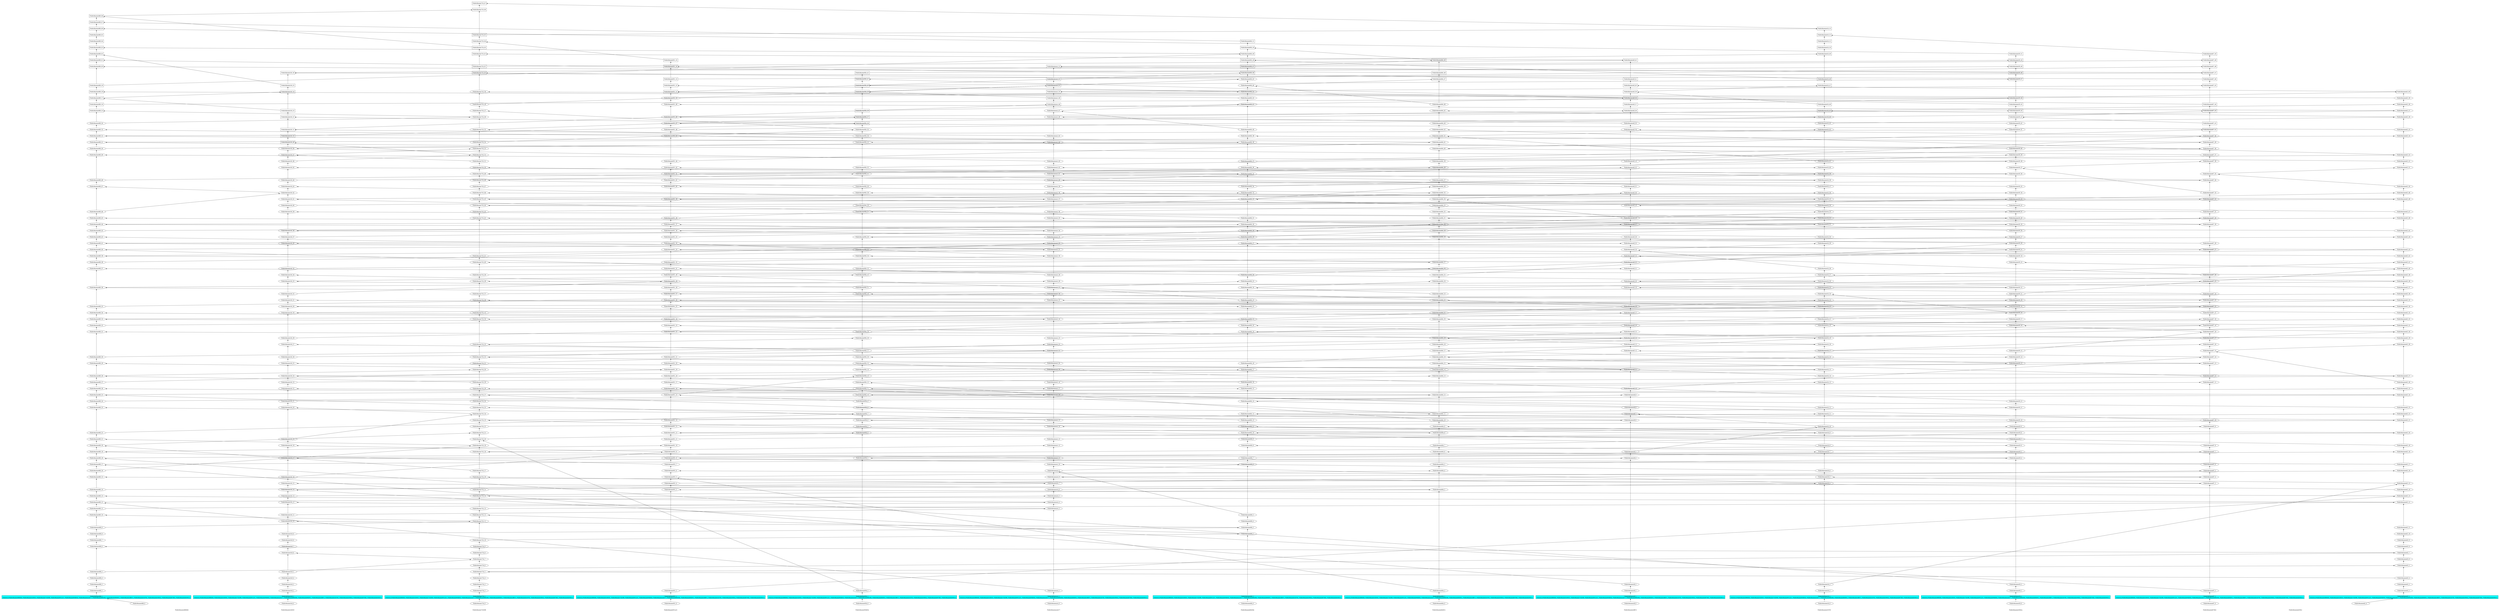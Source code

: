 /// our_id: PublicIdname754598
/// peer_list: {
///   PublicIdname754598: PeerState(VOTE|SEND|RECV)
///   PublicIdname48840d: PeerState(VOTE|SEND|RECV)
///   PublicIdname5c8502: PeerState(VOTE|SEND|RECV)
///   PublicIdname931a51: PeerState(VOTE|SEND|RECV)
///   PublicIdname93b63e: PeerState(VOTE|SEND|RECV)
///   PublicIdnameacee77: PeerState(VOTE|SEND|RECV)
///   PublicIdnameb0b36e: PeerState(VOTE|SEND|RECV)
///   PublicIdnameb0e91c: PeerState(VOTE|SEND|RECV)
///   PublicIdnamecdfb7c: PeerState(VOTE|SEND|RECV)
///   PublicIdnamee2d762: PeerState(VOTE|SEND|RECV)
///   PublicIdnamee5945a: PeerState(VOTE|SEND|RECV)
///   PublicIdnamee870b5: PeerState(VOTE|SEND|RECV)
///   PublicIdnameed283c: PeerState(VOTE|SEND|RECV)
/// }
digraph GossipGraph {
  splines=false
  rankdir=BT

  style=invis
  subgraph cluster_PublicIdname754598 {
    label="PublicIdname754598"
    "PublicIdname754598" [style=invis]
    "PublicIdname754598" -> "PublicIdname754_0" [style=invis]
    "PublicIdname754_0" -> "PublicIdname754_1" [minlen=1]
    "PublicIdname754_1" -> "PublicIdname754_2" [minlen=1]
    "PublicIdname754_2" -> "PublicIdname754_3" [minlen=1]
    "PublicIdname754_3" -> "PublicIdname754_4" [minlen=1]
    "PublicIdname754_4" -> "PublicIdname754_5" [minlen=1]
    "PublicIdname754_5" -> "PublicIdname754_6" [minlen=1]
    "PublicIdname754_6" -> "PublicIdname754_7" [minlen=1]
    "PublicIdname754_7" -> "PublicIdname754_8" [minlen=1]
    "PublicIdname754_8" -> "PublicIdname754_9" [minlen=1]
    "PublicIdname754_9" -> "PublicIdname754_10" [minlen=1]
    "PublicIdname754_10" -> "PublicIdname754_11" [minlen=3]
    "PublicIdname754_11" -> "PublicIdname754_12" [minlen=1]
    "PublicIdname754_12" -> "PublicIdname754_13" [minlen=1]
    "PublicIdname754_13" -> "PublicIdname754_14" [minlen=2]
    "PublicIdname754_14" -> "PublicIdname754_15" [minlen=1]
    "PublicIdname754_15" -> "PublicIdname754_16" [minlen=2]
    "PublicIdname754_16" -> "PublicIdname754_17" [minlen=1]
    "PublicIdname754_17" -> "PublicIdname754_18" [minlen=3]
    "PublicIdname754_18" -> "PublicIdname754_19" [minlen=1]
    "PublicIdname754_19" -> "PublicIdname754_20" [minlen=1]
    "PublicIdname754_20" -> "PublicIdname754_21" [minlen=1]
    "PublicIdname754_21" -> "PublicIdname754_22" [minlen=1]
    "PublicIdname754_22" -> "PublicIdname754_23" [minlen=1]
    "PublicIdname754_23" -> "PublicIdname754_24" [minlen=1]
    "PublicIdname754_24" -> "PublicIdname754_25" [minlen=1]
    "PublicIdname754_25" -> "PublicIdname754_26" [minlen=1]
    "PublicIdname754_26" -> "PublicIdname754_27" [minlen=1]
    "PublicIdname754_27" -> "PublicIdname754_28" [minlen=1]
    "PublicIdname754_28" -> "PublicIdname754_29" [minlen=1]
    "PublicIdname754_29" -> "PublicIdname754_30" [minlen=2]
    "PublicIdname754_30" -> "PublicIdname754_31" [minlen=1]
    "PublicIdname754_31" -> "PublicIdname754_32" [minlen=1]
    "PublicIdname754_32" -> "PublicIdname754_33" [minlen=2]
    "PublicIdname754_33" -> "PublicIdname754_34" [minlen=4]
    "PublicIdname754_34" -> "PublicIdname754_35" [minlen=1]
    "PublicIdname754_35" -> "PublicIdname754_36" [minlen=2]
    "PublicIdname754_36" -> "PublicIdname754_37" [minlen=1]
    "PublicIdname754_37" -> "PublicIdname754_38" [minlen=2]
    "PublicIdname754_38" -> "PublicIdname754_39" [minlen=1]
    "PublicIdname754_39" -> "PublicIdname754_40" [minlen=2]
    "PublicIdname754_40" -> "PublicIdname754_41" [minlen=1]
    "PublicIdname754_41" -> "PublicIdname754_42" [minlen=6]
    "PublicIdname754_42" -> "PublicIdname754_43" [minlen=1]
    "PublicIdname754_43" -> "PublicIdname754_44" [minlen=1]
    "PublicIdname754_44" -> "PublicIdname754_45" [minlen=1]
    "PublicIdname754_45" -> "PublicIdname754_46" [minlen=1]
    "PublicIdname754_46" -> "PublicIdname754_47" [minlen=1]
    "PublicIdname754_47" -> "PublicIdname754_48" [minlen=1]
    "PublicIdname754_48" -> "PublicIdname754_49" [minlen=1]
    "PublicIdname754_49" -> "PublicIdname754_50" [minlen=1]
    "PublicIdname754_50" -> "PublicIdname754_51" [minlen=1]
    "PublicIdname754_51" -> "PublicIdname754_52" [minlen=1]
    "PublicIdname754_52" -> "PublicIdname754_53" [minlen=1]
    "PublicIdname754_53" -> "PublicIdname754_54" [minlen=1]
    "PublicIdname754_54" -> "PublicIdname754_55" [minlen=2]
    "PublicIdname754_55" -> "PublicIdname754_56" [minlen=2]
    "PublicIdname754_56" -> "PublicIdname754_57" [minlen=1]
    "PublicIdname754_57" -> "PublicIdname754_58" [minlen=1]
    "PublicIdname754_58" -> "PublicIdname754_59" [minlen=2]
    "PublicIdname754_59" -> "PublicIdname754_60" [minlen=3]
    "PublicIdname754_60" -> "PublicIdname754_61" [minlen=1]
    "PublicIdname754_61" -> "PublicIdname754_62" [minlen=2]
    "PublicIdname754_62" -> "PublicIdname754_63" [minlen=1]
    "PublicIdname754_63" -> "PublicIdname754_64" [minlen=1]
    "PublicIdname754_64" -> "PublicIdname754_65" [minlen=1]
    "PublicIdname754_65" -> "PublicIdname754_66" [minlen=4]
    "PublicIdname754_66" -> "PublicIdname754_67" [minlen=1]
  }
  "PublicIdnameed2_4" -> "PublicIdname754_5" [constraint=false]
  "PublicIdname5c8_5" -> "PublicIdname754_7" [constraint=false]
  "PublicIdname488_9" -> "PublicIdname754_11" [constraint=false]
  "PublicIdnameb0b_2" -> "PublicIdname754_12" [constraint=false]
  "PublicIdnameed2_12" -> "PublicIdname754_14" [constraint=false]
  "PublicIdnameace_7" -> "PublicIdname754_16" [constraint=false]
  "PublicIdnameace_11" -> "PublicIdname754_18" [constraint=false]
  "PublicIdname488_16" -> "PublicIdname754_19" [constraint=false]
  "PublicIdname93b_2" -> "PublicIdname754_20" [constraint=false]
  "PublicIdname488_20" -> "PublicIdname754_21" [constraint=false]
  "PublicIdnamee2d_8" -> "PublicIdname754_23" [constraint=false]
  "PublicIdname5c8_19" -> "PublicIdname754_24" [constraint=false]
  "PublicIdnamecdf_6" -> "PublicIdname754_25" [constraint=false]
  "PublicIdnameb0b_12" -> "PublicIdname754_27" [constraint=false]
  "PublicIdnameed2_24" -> "PublicIdname754_28" [constraint=false]
  "PublicIdname488_28" -> "PublicIdname754_30" [constraint=false]
  "PublicIdnameace_20" -> "PublicIdname754_32" [constraint=false]
  "PublicIdname93b_17" -> "PublicIdname754_33" [constraint=false]
  "PublicIdnamee87_19" -> "PublicIdname754_34" [constraint=false]
  "PublicIdnameed2_34" -> "PublicIdname754_36" [constraint=false]
  "PublicIdnamee59_22" -> "PublicIdname754_38" [constraint=false]
  "PublicIdnameb0e_26" -> "PublicIdname754_40" [constraint=false]
  "PublicIdnamee59_29" -> "PublicIdname754_42" [constraint=false]
  "PublicIdnamee87_31" -> "PublicIdname754_44" [constraint=false]
  "PublicIdnamee59_32" -> "PublicIdname754_45" [constraint=false]
  "PublicIdnamee2d_35" -> "PublicIdname754_46" [constraint=false]
  "PublicIdname93b_30" -> "PublicIdname754_48" [constraint=false]
  "PublicIdnamecdf_31" -> "PublicIdname754_49" [constraint=false]
  "PublicIdnamee2d_38" -> "PublicIdname754_50" [constraint=false]
  "PublicIdname5c8_46" -> "PublicIdname754_52" [constraint=false]
  "PublicIdname5c8_47" -> "PublicIdname754_53" [constraint=false]
  "PublicIdname93b_34" -> "PublicIdname754_55" [constraint=false]
  "PublicIdname488_54" -> "PublicIdname754_56" [constraint=false]
  "PublicIdname93b_35" -> "PublicIdname754_57" [constraint=false]
  "PublicIdnameed2_59" -> "PublicIdname754_59" [constraint=false]
  "PublicIdnameb0b_45" -> "PublicIdname754_60" [constraint=false]
  "PublicIdnamecdf_42" -> "PublicIdname754_62" [constraint=false]
  "PublicIdname931_55" -> "PublicIdname754_64" [constraint=false]
  "PublicIdname488_68" -> "PublicIdname754_66" [constraint=false]
  "PublicIdnamee2d_53" -> "PublicIdname754_67" [constraint=false]

  style=invis
  subgraph cluster_PublicIdname48840d {
    label="PublicIdname48840d"
    "PublicIdname48840d" [style=invis]
    "PublicIdname48840d" -> "PublicIdname488_0" [style=invis]
    "PublicIdname488_0" -> "PublicIdname488_1" [minlen=1]
    "PublicIdname488_1" -> "PublicIdname488_2" [minlen=1]
    "PublicIdname488_2" -> "PublicIdname488_3" [minlen=1]
    "PublicIdname488_3" -> "PublicIdname488_4" [minlen=1]
    "PublicIdname488_4" -> "PublicIdname488_5" [minlen=1]
    "PublicIdname488_5" -> "PublicIdname488_6" [minlen=4]
    "PublicIdname488_6" -> "PublicIdname488_7" [minlen=1]
    "PublicIdname488_7" -> "PublicIdname488_8" [minlen=1]
    "PublicIdname488_8" -> "PublicIdname488_9" [minlen=1]
    "PublicIdname488_9" -> "PublicIdname488_10" [minlen=2]
    "PublicIdname488_10" -> "PublicIdname488_11" [minlen=1]
    "PublicIdname488_11" -> "PublicIdname488_12" [minlen=1]
    "PublicIdname488_12" -> "PublicIdname488_13" [minlen=1]
    "PublicIdname488_13" -> "PublicIdname488_14" [minlen=1]
    "PublicIdname488_14" -> "PublicIdname488_15" [minlen=2]
    "PublicIdname488_15" -> "PublicIdname488_16" [minlen=1]
    "PublicIdname488_16" -> "PublicIdname488_17" [minlen=1]
    "PublicIdname488_17" -> "PublicIdname488_18" [minlen=1]
    "PublicIdname488_18" -> "PublicIdname488_19" [minlen=1]
    "PublicIdname488_19" -> "PublicIdname488_20" [minlen=1]
    "PublicIdname488_20" -> "PublicIdname488_21" [minlen=1]
    "PublicIdname488_21" -> "PublicIdname488_22" [minlen=1]
    "PublicIdname488_22" -> "PublicIdname488_23" [minlen=4]
    "PublicIdname488_23" -> "PublicIdname488_24" [minlen=1]
    "PublicIdname488_24" -> "PublicIdname488_25" [minlen=1]
    "PublicIdname488_25" -> "PublicIdname488_26" [minlen=1]
    "PublicIdname488_26" -> "PublicIdname488_27" [minlen=1]
    "PublicIdname488_27" -> "PublicIdname488_28" [minlen=1]
    "PublicIdname488_28" -> "PublicIdname488_29" [minlen=2]
    "PublicIdname488_29" -> "PublicIdname488_30" [minlen=1]
    "PublicIdname488_30" -> "PublicIdname488_31" [minlen=4]
    "PublicIdname488_31" -> "PublicIdname488_32" [minlen=1]
    "PublicIdname488_32" -> "PublicIdname488_33" [minlen=1]
    "PublicIdname488_33" -> "PublicIdname488_34" [minlen=1]
    "PublicIdname488_34" -> "PublicIdname488_35" [minlen=1]
    "PublicIdname488_35" -> "PublicIdname488_36" [minlen=3]
    "PublicIdname488_36" -> "PublicIdname488_37" [minlen=3]
    "PublicIdname488_37" -> "PublicIdname488_38" [minlen=1]
    "PublicIdname488_38" -> "PublicIdname488_39" [minlen=1]
    "PublicIdname488_39" -> "PublicIdname488_40" [minlen=1]
    "PublicIdname488_40" -> "PublicIdname488_41" [minlen=1]
    "PublicIdname488_41" -> "PublicIdname488_42" [minlen=1]
    "PublicIdname488_42" -> "PublicIdname488_43" [minlen=1]
    "PublicIdname488_43" -> "PublicIdname488_44" [minlen=1]
    "PublicIdname488_44" -> "PublicIdname488_45" [minlen=1]
    "PublicIdname488_45" -> "PublicIdname488_46" [minlen=1]
    "PublicIdname488_46" -> "PublicIdname488_47" [minlen=4]
    "PublicIdname488_47" -> "PublicIdname488_48" [minlen=1]
    "PublicIdname488_48" -> "PublicIdname488_49" [minlen=4]
    "PublicIdname488_49" -> "PublicIdname488_50" [minlen=1]
    "PublicIdname488_50" -> "PublicIdname488_51" [minlen=1]
    "PublicIdname488_51" -> "PublicIdname488_52" [minlen=1]
    "PublicIdname488_52" -> "PublicIdname488_53" [minlen=1]
    "PublicIdname488_53" -> "PublicIdname488_54" [minlen=1]
    "PublicIdname488_54" -> "PublicIdname488_55" [minlen=2]
    "PublicIdname488_55" -> "PublicIdname488_56" [minlen=1]
    "PublicIdname488_56" -> "PublicIdname488_57" [minlen=1]
    "PublicIdname488_57" -> "PublicIdname488_58" [minlen=1]
    "PublicIdname488_58" -> "PublicIdname488_59" [minlen=1]
    "PublicIdname488_59" -> "PublicIdname488_60" [minlen=3]
    "PublicIdname488_60" -> "PublicIdname488_61" [minlen=1]
    "PublicIdname488_61" -> "PublicIdname488_62" [minlen=1]
    "PublicIdname488_62" -> "PublicIdname488_63" [minlen=1]
    "PublicIdname488_63" -> "PublicIdname488_64" [minlen=1]
    "PublicIdname488_64" -> "PublicIdname488_65" [minlen=1]
    "PublicIdname488_65" -> "PublicIdname488_66" [minlen=1]
    "PublicIdname488_66" -> "PublicIdname488_67" [minlen=1]
    "PublicIdname488_67" -> "PublicIdname488_68" [minlen=1]
  }
  "PublicIdnameed2_7" -> "PublicIdname488_6" [constraint=false]
  "PublicIdname754_11" -> "PublicIdname488_10" [constraint=false]
  "PublicIdnameace_2" -> "PublicIdname488_12" [constraint=false]
  "PublicIdnameace_4" -> "PublicIdname488_13" [constraint=false]
  "PublicIdnamee87_3" -> "PublicIdname488_15" [constraint=false]
  "PublicIdnamecdf_3" -> "PublicIdname488_17" [constraint=false]
  "PublicIdnamee59_3" -> "PublicIdname488_18" [constraint=false]
  "PublicIdname931_7" -> "PublicIdname488_19" [constraint=false]
  "PublicIdname754_17" -> "PublicIdname488_20" [constraint=false]
  "PublicIdname754_19" -> "PublicIdname488_21" [constraint=false]
  "PublicIdname93b_7" -> "PublicIdname488_23" [constraint=false]
  "PublicIdnameace_15" -> "PublicIdname488_25" [constraint=false]
  "PublicIdnameace_16" -> "PublicIdname488_26" [constraint=false]
  "PublicIdname754_29" -> "PublicIdname488_28" [constraint=false]
  "PublicIdname931_19" -> "PublicIdname488_29" [constraint=false]
  "PublicIdnamecdf_14" -> "PublicIdname488_31" [constraint=false]
  "PublicIdnamecdf_16" -> "PublicIdname488_33" [constraint=false]
  "PublicIdnameace_24" -> "PublicIdname488_34" [constraint=false]
  "PublicIdnameace_26" -> "PublicIdname488_36" [constraint=false]
  "PublicIdnameed2_39" -> "PublicIdname488_37" [constraint=false]
  "PublicIdnamecdf_22" -> "PublicIdname488_39" [constraint=false]
  "PublicIdnameace_29" -> "PublicIdname488_40" [constraint=false]
  "PublicIdnameed2_42" -> "PublicIdname488_41" [constraint=false]
  "PublicIdnameace_31" -> "PublicIdname488_42" [constraint=false]
  "PublicIdnameed2_45" -> "PublicIdname488_44" [constraint=false]
  "PublicIdnamee2d_31" -> "PublicIdname488_45" [constraint=false]
  "PublicIdname5c8_42" -> "PublicIdname488_47" [constraint=false]
  "PublicIdnamee59_38" -> "PublicIdname488_49" [constraint=false]
  "PublicIdnameed2_52" -> "PublicIdname488_51" [constraint=false]
  "PublicIdnamee59_40" -> "PublicIdname488_52" [constraint=false]
  "PublicIdnameb0b_38" -> "PublicIdname488_53" [constraint=false]
  "PublicIdname754_56" -> "PublicIdname488_55" [constraint=false]
  "PublicIdname5c8_53" -> "PublicIdname488_57" [constraint=false]
  "PublicIdnamee59_46" -> "PublicIdname488_58" [constraint=false]
  "PublicIdnameb0e_48" -> "PublicIdname488_60" [constraint=false]
  "PublicIdnamecdf_41" -> "PublicIdname488_61" [constraint=false]
  "PublicIdname5c8_55" -> "PublicIdname488_62" [constraint=false]
  "PublicIdnameb0b_49" -> "PublicIdname488_63" [constraint=false]
  "PublicIdnamee59_51" -> "PublicIdname488_66" [constraint=false]
  "PublicIdnameb0b_51" -> "PublicIdname488_67" [constraint=false]
  "PublicIdname754_63" -> "PublicIdname488_68" [constraint=false]

  style=invis
  subgraph cluster_PublicIdname5c8502 {
    label="PublicIdname5c8502"
    "PublicIdname5c8502" [style=invis]
    "PublicIdname5c8502" -> "PublicIdname5c8_0" [style=invis]
    "PublicIdname5c8_0" -> "PublicIdname5c8_1" [minlen=1]
    "PublicIdname5c8_1" -> "PublicIdname5c8_2" [minlen=1]
    "PublicIdname5c8_2" -> "PublicIdname5c8_3" [minlen=1]
    "PublicIdname5c8_3" -> "PublicIdname5c8_4" [minlen=1]
    "PublicIdname5c8_4" -> "PublicIdname5c8_5" [minlen=1]
    "PublicIdname5c8_5" -> "PublicIdname5c8_6" [minlen=3]
    "PublicIdname5c8_6" -> "PublicIdname5c8_7" [minlen=1]
    "PublicIdname5c8_7" -> "PublicIdname5c8_8" [minlen=1]
    "PublicIdname5c8_8" -> "PublicIdname5c8_9" [minlen=1]
    "PublicIdname5c8_9" -> "PublicIdname5c8_10" [minlen=2]
    "PublicIdname5c8_10" -> "PublicIdname5c8_11" [minlen=1]
    "PublicIdname5c8_11" -> "PublicIdname5c8_12" [minlen=2]
    "PublicIdname5c8_12" -> "PublicIdname5c8_13" [minlen=1]
    "PublicIdname5c8_13" -> "PublicIdname5c8_14" [minlen=1]
    "PublicIdname5c8_14" -> "PublicIdname5c8_15" [minlen=1]
    "PublicIdname5c8_15" -> "PublicIdname5c8_16" [minlen=1]
    "PublicIdname5c8_16" -> "PublicIdname5c8_17" [minlen=3]
    "PublicIdname5c8_17" -> "PublicIdname5c8_18" [minlen=2]
    "PublicIdname5c8_18" -> "PublicIdname5c8_19" [minlen=1]
    "PublicIdname5c8_19" -> "PublicIdname5c8_20" [minlen=5]
    "PublicIdname5c8_20" -> "PublicIdname5c8_21" [minlen=1]
    "PublicIdname5c8_21" -> "PublicIdname5c8_22" [minlen=2]
    "PublicIdname5c8_22" -> "PublicIdname5c8_23" [minlen=1]
    "PublicIdname5c8_23" -> "PublicIdname5c8_24" [minlen=1]
    "PublicIdname5c8_24" -> "PublicIdname5c8_25" [minlen=2]
    "PublicIdname5c8_25" -> "PublicIdname5c8_26" [minlen=1]
    "PublicIdname5c8_26" -> "PublicIdname5c8_27" [minlen=2]
    "PublicIdname5c8_27" -> "PublicIdname5c8_28" [minlen=1]
    "PublicIdname5c8_28" -> "PublicIdname5c8_29" [minlen=4]
    "PublicIdname5c8_29" -> "PublicIdname5c8_30" [minlen=1]
    "PublicIdname5c8_30" -> "PublicIdname5c8_31" [minlen=1]
    "PublicIdname5c8_31" -> "PublicIdname5c8_32" [minlen=1]
    "PublicIdname5c8_32" -> "PublicIdname5c8_33" [minlen=2]
    "PublicIdname5c8_33" -> "PublicIdname5c8_34" [minlen=1]
    "PublicIdname5c8_34" -> "PublicIdname5c8_35" [minlen=1]
    "PublicIdname5c8_35" -> "PublicIdname5c8_36" [minlen=4]
    "PublicIdname5c8_36" -> "PublicIdname5c8_37" [minlen=1]
    "PublicIdname5c8_37" -> "PublicIdname5c8_38" [minlen=1]
    "PublicIdname5c8_38" -> "PublicIdname5c8_39" [minlen=3]
    "PublicIdname5c8_39" -> "PublicIdname5c8_40" [minlen=1]
    "PublicIdname5c8_40" -> "PublicIdname5c8_41" [minlen=1]
    "PublicIdname5c8_41" -> "PublicIdname5c8_42" [minlen=1]
    "PublicIdname5c8_42" -> "PublicIdname5c8_43" [minlen=1]
    "PublicIdname5c8_43" -> "PublicIdname5c8_44" [minlen=1]
    "PublicIdname5c8_44" -> "PublicIdname5c8_45" [minlen=2]
    "PublicIdname5c8_45" -> "PublicIdname5c8_46" [minlen=1]
    "PublicIdname5c8_46" -> "PublicIdname5c8_47" [minlen=1]
    "PublicIdname5c8_47" -> "PublicIdname5c8_48" [minlen=1]
    "PublicIdname5c8_48" -> "PublicIdname5c8_49" [minlen=1]
    "PublicIdname5c8_49" -> "PublicIdname5c8_50" [minlen=1]
    "PublicIdname5c8_50" -> "PublicIdname5c8_51" [minlen=1]
    "PublicIdname5c8_51" -> "PublicIdname5c8_52" [minlen=2]
    "PublicIdname5c8_52" -> "PublicIdname5c8_53" [minlen=1]
    "PublicIdname5c8_53" -> "PublicIdname5c8_54" [minlen=3]
    "PublicIdname5c8_54" -> "PublicIdname5c8_55" [minlen=1]
    "PublicIdname5c8_55" -> "PublicIdname5c8_56" [minlen=2]
  }
  "PublicIdname754_7" -> "PublicIdname5c8_6" [constraint=false]
  "PublicIdnameb0b_3" -> "PublicIdname5c8_10" [constraint=false]
  "PublicIdnameace_3" -> "PublicIdname5c8_12" [constraint=false]
  "PublicIdnamee87_2" -> "PublicIdname5c8_14" [constraint=false]
  "PublicIdnameb0e_3" -> "PublicIdname5c8_15" [constraint=false]
  "PublicIdnamee87_6" -> "PublicIdname5c8_17" [constraint=false]
  "PublicIdname931_9" -> "PublicIdname5c8_18" [constraint=false]
  "PublicIdname754_24" -> "PublicIdname5c8_20" [constraint=false]
  "PublicIdnameb0e_12" -> "PublicIdname5c8_22" [constraint=false]
  "PublicIdnameb0b_16" -> "PublicIdname5c8_24" [constraint=false]
  "PublicIdnamee2d_15" -> "PublicIdname5c8_25" [constraint=false]
  "PublicIdnameace_21" -> "PublicIdname5c8_27" [constraint=false]
  "PublicIdnameb0b_21" -> "PublicIdname5c8_29" [constraint=false]
  "PublicIdnamee59_17" -> "PublicIdname5c8_30" [constraint=false]
  "PublicIdnamee59_19" -> "PublicIdname5c8_31" [constraint=false]
  "PublicIdname93b_21" -> "PublicIdname5c8_33" [constraint=false]
  "PublicIdname931_29" -> "PublicIdname5c8_34" [constraint=false]
  "PublicIdnameed2_43" -> "PublicIdname5c8_36" [constraint=false]
  "PublicIdnamecdf_26" -> "PublicIdname5c8_38" [constraint=false]
  "PublicIdnamee59_30" -> "PublicIdname5c8_39" [constraint=false]
  "PublicIdnameb0b_31" -> "PublicIdname5c8_41" [constraint=false]
  "PublicIdname488_46" -> "PublicIdname5c8_42" [constraint=false]
  "PublicIdnameace_37" -> "PublicIdname5c8_43" [constraint=false]
  "PublicIdnamee59_36" -> "PublicIdname5c8_45" [constraint=false]
  "PublicIdname754_51" -> "PublicIdname5c8_47" [constraint=false]
  "PublicIdnameace_43" -> "PublicIdname5c8_48" [constraint=false]
  "PublicIdname754_52" -> "PublicIdname5c8_49" [constraint=false]
  "PublicIdnameace_45" -> "PublicIdname5c8_51" [constraint=false]
  "PublicIdname93b_36" -> "PublicIdname5c8_52" [constraint=false]
  "PublicIdname488_57" -> "PublicIdname5c8_54" [constraint=false]
  "PublicIdnamee87_46" -> "PublicIdname5c8_56" [constraint=false]

  style=invis
  subgraph cluster_PublicIdname931a51 {
    label="PublicIdname931a51"
    "PublicIdname931a51" [style=invis]
    "PublicIdname931a51" -> "PublicIdname931_0" [style=invis]
    "PublicIdname931_0" -> "PublicIdname931_1" [minlen=1]
    "PublicIdname931_1" -> "PublicIdname931_2" [minlen=1]
    "PublicIdname931_2" -> "PublicIdname931_3" [minlen=16]
    "PublicIdname931_3" -> "PublicIdname931_4" [minlen=1]
    "PublicIdname931_4" -> "PublicIdname931_5" [minlen=1]
    "PublicIdname931_5" -> "PublicIdname931_6" [minlen=1]
    "PublicIdname931_6" -> "PublicIdname931_7" [minlen=1]
    "PublicIdname931_7" -> "PublicIdname931_8" [minlen=1]
    "PublicIdname931_8" -> "PublicIdname931_9" [minlen=1]
    "PublicIdname931_9" -> "PublicIdname931_10" [minlen=1]
    "PublicIdname931_10" -> "PublicIdname931_11" [minlen=1]
    "PublicIdname931_11" -> "PublicIdname931_12" [minlen=1]
    "PublicIdname931_12" -> "PublicIdname931_13" [minlen=1]
    "PublicIdname931_13" -> "PublicIdname931_14" [minlen=1]
    "PublicIdname931_14" -> "PublicIdname931_15" [minlen=4]
    "PublicIdname931_15" -> "PublicIdname931_16" [minlen=1]
    "PublicIdname931_16" -> "PublicIdname931_17" [minlen=1]
    "PublicIdname931_17" -> "PublicIdname931_18" [minlen=1]
    "PublicIdname931_18" -> "PublicIdname931_19" [minlen=1]
    "PublicIdname931_19" -> "PublicIdname931_20" [minlen=1]
    "PublicIdname931_20" -> "PublicIdname931_21" [minlen=1]
    "PublicIdname931_21" -> "PublicIdname931_22" [minlen=4]
    "PublicIdname931_22" -> "PublicIdname931_23" [minlen=1]
    "PublicIdname931_23" -> "PublicIdname931_24" [minlen=1]
    "PublicIdname931_24" -> "PublicIdname931_25" [minlen=2]
    "PublicIdname931_25" -> "PublicIdname931_26" [minlen=1]
    "PublicIdname931_26" -> "PublicIdname931_27" [minlen=1]
    "PublicIdname931_27" -> "PublicIdname931_28" [minlen=1]
    "PublicIdname931_28" -> "PublicIdname931_29" [minlen=1]
    "PublicIdname931_29" -> "PublicIdname931_30" [minlen=1]
    "PublicIdname931_30" -> "PublicIdname931_31" [minlen=1]
    "PublicIdname931_31" -> "PublicIdname931_32" [minlen=1]
    "PublicIdname931_32" -> "PublicIdname931_33" [minlen=2]
    "PublicIdname931_33" -> "PublicIdname931_34" [minlen=1]
    "PublicIdname931_34" -> "PublicIdname931_35" [minlen=1]
    "PublicIdname931_35" -> "PublicIdname931_36" [minlen=1]
    "PublicIdname931_36" -> "PublicIdname931_37" [minlen=1]
    "PublicIdname931_37" -> "PublicIdname931_38" [minlen=1]
    "PublicIdname931_38" -> "PublicIdname931_39" [minlen=3]
    "PublicIdname931_39" -> "PublicIdname931_40" [minlen=2]
    "PublicIdname931_40" -> "PublicIdname931_41" [minlen=1]
    "PublicIdname931_41" -> "PublicIdname931_42" [minlen=1]
    "PublicIdname931_42" -> "PublicIdname931_43" [minlen=1]
    "PublicIdname931_43" -> "PublicIdname931_44" [minlen=1]
    "PublicIdname931_44" -> "PublicIdname931_45" [minlen=4]
    "PublicIdname931_45" -> "PublicIdname931_46" [minlen=1]
    "PublicIdname931_46" -> "PublicIdname931_47" [minlen=1]
    "PublicIdname931_47" -> "PublicIdname931_48" [minlen=1]
    "PublicIdname931_48" -> "PublicIdname931_49" [minlen=2]
    "PublicIdname931_49" -> "PublicIdname931_50" [minlen=1]
    "PublicIdname931_50" -> "PublicIdname931_51" [minlen=1]
    "PublicIdname931_51" -> "PublicIdname931_52" [minlen=1]
    "PublicIdname931_52" -> "PublicIdname931_53" [minlen=1]
    "PublicIdname931_53" -> "PublicIdname931_54" [minlen=2]
    "PublicIdname931_54" -> "PublicIdname931_55" [minlen=1]
  }
  "PublicIdnameed2_13" -> "PublicIdname931_3" [constraint=false]
  "PublicIdnameb0e_2" -> "PublicIdname931_5" [constraint=false]
  "PublicIdnamee87_4" -> "PublicIdname931_6" [constraint=false]
  "PublicIdnamee2d_6" -> "PublicIdname931_8" [constraint=false]
  "PublicIdname5c8_16" -> "PublicIdname931_9" [constraint=false]
  "PublicIdname488_19" -> "PublicIdname931_10" [constraint=false]
  "PublicIdnamee59_7" -> "PublicIdname931_12" [constraint=false]
  "PublicIdnameb0e_8" -> "PublicIdname931_13" [constraint=false]
  "PublicIdname93b_9" -> "PublicIdname931_15" [constraint=false]
  "PublicIdnamee2d_12" -> "PublicIdname931_16" [constraint=false]
  "PublicIdnameb0e_11" -> "PublicIdname931_17" [constraint=false]
  "PublicIdname488_27" -> "PublicIdname931_19" [constraint=false]
  "PublicIdnamecdf_11" -> "PublicIdname931_20" [constraint=false]
  "PublicIdnameed2_29" -> "PublicIdname931_22" [constraint=false]
  "PublicIdnamee2d_18" -> "PublicIdname931_23" [constraint=false]
  "PublicIdnamee87_21" -> "PublicIdname931_25" [constraint=false]
  "PublicIdnameed2_33" -> "PublicIdname931_26" [constraint=false]
  "PublicIdnameed2_35" -> "PublicIdname931_27" [constraint=false]
  "PublicIdname5c8_32" -> "PublicIdname931_29" [constraint=false]
  "PublicIdnamecdf_18" -> "PublicIdname931_30" [constraint=false]
  "PublicIdnamee2d_26" -> "PublicIdname931_31" [constraint=false]
  "PublicIdnamee59_24" -> "PublicIdname931_33" [constraint=false]
  "PublicIdnameace_30" -> "PublicIdname931_34" [constraint=false]
  "PublicIdnameb0b_28" -> "PublicIdname931_36" [constraint=false]
  "PublicIdnameace_34" -> "PublicIdname931_37" [constraint=false]
  "PublicIdnamee2d_34" -> "PublicIdname931_39" [constraint=false]
  "PublicIdnameb0e_35" -> "PublicIdname931_40" [constraint=false]
  "PublicIdnamee2d_37" -> "PublicIdname931_42" [constraint=false]
  "PublicIdnameb0b_35" -> "PublicIdname931_43" [constraint=false]
  "PublicIdnameb0e_41" -> "PublicIdname931_45" [constraint=false]
  "PublicIdnameed2_55" -> "PublicIdname931_47" [constraint=false]
  "PublicIdnamee59_42" -> "PublicIdname931_48" [constraint=false]
  "PublicIdnameed2_57" -> "PublicIdname931_49" [constraint=false]
  "PublicIdnameb0b_42" -> "PublicIdname931_51" [constraint=false]
  "PublicIdnameb0b_43" -> "PublicIdname931_52" [constraint=false]
  "PublicIdnamee87_47" -> "PublicIdname931_54" [constraint=false]

  style=invis
  subgraph cluster_PublicIdname93b63e {
    label="PublicIdname93b63e"
    "PublicIdname93b63e" [style=invis]
    "PublicIdname93b63e" -> "PublicIdname93b_0" [style=invis]
    "PublicIdname93b_0" -> "PublicIdname93b_1" [minlen=1]
    "PublicIdname93b_1" -> "PublicIdname93b_2" [minlen=1]
    "PublicIdname93b_2" -> "PublicIdname93b_3" [minlen=21]
    "PublicIdname93b_3" -> "PublicIdname93b_4" [minlen=4]
    "PublicIdname93b_4" -> "PublicIdname93b_5" [minlen=1]
    "PublicIdname93b_5" -> "PublicIdname93b_6" [minlen=1]
    "PublicIdname93b_6" -> "PublicIdname93b_7" [minlen=1]
    "PublicIdname93b_7" -> "PublicIdname93b_8" [minlen=1]
    "PublicIdname93b_8" -> "PublicIdname93b_9" [minlen=1]
    "PublicIdname93b_9" -> "PublicIdname93b_10" [minlen=1]
    "PublicIdname93b_10" -> "PublicIdname93b_11" [minlen=1]
    "PublicIdname93b_11" -> "PublicIdname93b_12" [minlen=1]
    "PublicIdname93b_12" -> "PublicIdname93b_13" [minlen=1]
    "PublicIdname93b_13" -> "PublicIdname93b_14" [minlen=1]
    "PublicIdname93b_14" -> "PublicIdname93b_15" [minlen=1]
    "PublicIdname93b_15" -> "PublicIdname93b_16" [minlen=1]
    "PublicIdname93b_16" -> "PublicIdname93b_17" [minlen=1]
    "PublicIdname93b_17" -> "PublicIdname93b_18" [minlen=2]
    "PublicIdname93b_18" -> "PublicIdname93b_19" [minlen=1]
    "PublicIdname93b_19" -> "PublicIdname93b_20" [minlen=6]
    "PublicIdname93b_20" -> "PublicIdname93b_21" [minlen=1]
    "PublicIdname93b_21" -> "PublicIdname93b_22" [minlen=2]
    "PublicIdname93b_22" -> "PublicIdname93b_23" [minlen=1]
    "PublicIdname93b_23" -> "PublicIdname93b_24" [minlen=2]
    "PublicIdname93b_24" -> "PublicIdname93b_25" [minlen=1]
    "PublicIdname93b_25" -> "PublicIdname93b_26" [minlen=2]
    "PublicIdname93b_26" -> "PublicIdname93b_27" [minlen=4]
    "PublicIdname93b_27" -> "PublicIdname93b_28" [minlen=1]
    "PublicIdname93b_28" -> "PublicIdname93b_29" [minlen=2]
    "PublicIdname93b_29" -> "PublicIdname93b_30" [minlen=1]
    "PublicIdname93b_30" -> "PublicIdname93b_31" [minlen=2]
    "PublicIdname93b_31" -> "PublicIdname93b_32" [minlen=1]
    "PublicIdname93b_32" -> "PublicIdname93b_33" [minlen=4]
    "PublicIdname93b_33" -> "PublicIdname93b_34" [minlen=1]
    "PublicIdname93b_34" -> "PublicIdname93b_35" [minlen=1]
    "PublicIdname93b_35" -> "PublicIdname93b_36" [minlen=1]
    "PublicIdname93b_36" -> "PublicIdname93b_37" [minlen=1]
    "PublicIdname93b_37" -> "PublicIdname93b_38" [minlen=1]
    "PublicIdname93b_38" -> "PublicIdname93b_39" [minlen=3]
    "PublicIdname93b_39" -> "PublicIdname93b_40" [minlen=1]
    "PublicIdname93b_40" -> "PublicIdname93b_41" [minlen=1]
    "PublicIdname93b_41" -> "PublicIdname93b_42" [minlen=1]
  }
  "PublicIdnameed2_17" -> "PublicIdname93b_3" [constraint=false]
  "PublicIdname754_20" -> "PublicIdname93b_4" [constraint=false]
  "PublicIdnameed2_19" -> "PublicIdname93b_6" [constraint=false]
  "PublicIdname488_22" -> "PublicIdname93b_7" [constraint=false]
  "PublicIdnameed2_21" -> "PublicIdname93b_8" [constraint=false]
  "PublicIdnameed2_23" -> "PublicIdname93b_10" [constraint=false]
  "PublicIdnamee87_10" -> "PublicIdname93b_11" [constraint=false]
  "PublicIdnameb0e_10" -> "PublicIdname93b_12" [constraint=false]
  "PublicIdname931_15" -> "PublicIdname93b_13" [constraint=false]
  "PublicIdnamee59_12" -> "PublicIdname93b_15" [constraint=false]
  "PublicIdnamee87_13" -> "PublicIdname93b_16" [constraint=false]
  "PublicIdname754_33" -> "PublicIdname93b_18" [constraint=false]
  "PublicIdnamee2d_23" -> "PublicIdname93b_20" [constraint=false]
  "PublicIdname5c8_33" -> "PublicIdname93b_22" [constraint=false]
  "PublicIdnameb0e_27" -> "PublicIdname93b_24" [constraint=false]
  "PublicIdnamee87_28" -> "PublicIdname93b_26" [constraint=false]
  "PublicIdnamee2d_32" -> "PublicIdname93b_27" [constraint=false]
  "PublicIdnameed2_48" -> "PublicIdname93b_29" [constraint=false]
  "PublicIdname754_48" -> "PublicIdname93b_31" [constraint=false]
  "PublicIdnamee87_38" -> "PublicIdname93b_33" [constraint=false]
  "PublicIdname754_54" -> "PublicIdname93b_35" [constraint=false]
  "PublicIdname5c8_50" -> "PublicIdname93b_36" [constraint=false]
  "PublicIdname754_55" -> "PublicIdname93b_37" [constraint=false]
  "PublicIdnameace_49" -> "PublicIdname93b_39" [constraint=false]
  "PublicIdnamee59_45" -> "PublicIdname93b_40" [constraint=false]
  "PublicIdnamecdf_38" -> "PublicIdname93b_41" [constraint=false]

  style=invis
  subgraph cluster_PublicIdnameacee77 {
    label="PublicIdnameacee77"
    "PublicIdnameacee77" [style=invis]
    "PublicIdnameacee77" -> "PublicIdnameace_0" [style=invis]
    "PublicIdnameace_0" -> "PublicIdnameace_1" [minlen=1]
    "PublicIdnameace_1" -> "PublicIdnameace_2" [minlen=1]
    "PublicIdnameace_2" -> "PublicIdnameace_3" [minlen=13]
    "PublicIdnameace_3" -> "PublicIdnameace_4" [minlen=1]
    "PublicIdnameace_4" -> "PublicIdnameace_5" [minlen=1]
    "PublicIdnameace_5" -> "PublicIdnameace_6" [minlen=1]
    "PublicIdnameace_6" -> "PublicIdnameace_7" [minlen=1]
    "PublicIdnameace_7" -> "PublicIdnameace_8" [minlen=1]
    "PublicIdnameace_8" -> "PublicIdnameace_9" [minlen=1]
    "PublicIdnameace_9" -> "PublicIdnameace_10" [minlen=1]
    "PublicIdnameace_10" -> "PublicIdnameace_11" [minlen=1]
    "PublicIdnameace_11" -> "PublicIdnameace_12" [minlen=2]
    "PublicIdnameace_12" -> "PublicIdnameace_13" [minlen=1]
    "PublicIdnameace_13" -> "PublicIdnameace_14" [minlen=2]
    "PublicIdnameace_14" -> "PublicIdnameace_15" [minlen=1]
    "PublicIdnameace_15" -> "PublicIdnameace_16" [minlen=4]
    "PublicIdnameace_16" -> "PublicIdnameace_17" [minlen=1]
    "PublicIdnameace_17" -> "PublicIdnameace_18" [minlen=1]
    "PublicIdnameace_18" -> "PublicIdnameace_19" [minlen=2]
    "PublicIdnameace_19" -> "PublicIdnameace_20" [minlen=1]
    "PublicIdnameace_20" -> "PublicIdnameace_21" [minlen=2]
    "PublicIdnameace_21" -> "PublicIdnameace_22" [minlen=1]
    "PublicIdnameace_22" -> "PublicIdnameace_23" [minlen=1]
    "PublicIdnameace_23" -> "PublicIdnameace_24" [minlen=3]
    "PublicIdnameace_24" -> "PublicIdnameace_25" [minlen=3]
    "PublicIdnameace_25" -> "PublicIdnameace_26" [minlen=1]
    "PublicIdnameace_26" -> "PublicIdnameace_27" [minlen=1]
    "PublicIdnameace_27" -> "PublicIdnameace_28" [minlen=1]
    "PublicIdnameace_28" -> "PublicIdnameace_29" [minlen=1]
    "PublicIdnameace_29" -> "PublicIdnameace_30" [minlen=3]
    "PublicIdnameace_30" -> "PublicIdnameace_31" [minlen=1]
    "PublicIdnameace_31" -> "PublicIdnameace_32" [minlen=1]
    "PublicIdnameace_32" -> "PublicIdnameace_33" [minlen=1]
    "PublicIdnameace_33" -> "PublicIdnameace_34" [minlen=1]
    "PublicIdnameace_34" -> "PublicIdnameace_35" [minlen=2]
    "PublicIdnameace_35" -> "PublicIdnameace_36" [minlen=1]
    "PublicIdnameace_36" -> "PublicIdnameace_37" [minlen=2]
    "PublicIdnameace_37" -> "PublicIdnameace_38" [minlen=1]
    "PublicIdnameace_38" -> "PublicIdnameace_39" [minlen=1]
    "PublicIdnameace_39" -> "PublicIdnameace_40" [minlen=1]
    "PublicIdnameace_40" -> "PublicIdnameace_41" [minlen=1]
    "PublicIdnameace_41" -> "PublicIdnameace_42" [minlen=1]
    "PublicIdnameace_42" -> "PublicIdnameace_43" [minlen=1]
    "PublicIdnameace_43" -> "PublicIdnameace_44" [minlen=3]
    "PublicIdnameace_44" -> "PublicIdnameace_45" [minlen=1]
    "PublicIdnameace_45" -> "PublicIdnameace_46" [minlen=3]
    "PublicIdnameace_46" -> "PublicIdnameace_47" [minlen=1]
    "PublicIdnameace_47" -> "PublicIdnameace_48" [minlen=1]
    "PublicIdnameace_48" -> "PublicIdnameace_49" [minlen=1]
    "PublicIdnameace_49" -> "PublicIdnameace_50" [minlen=1]
    "PublicIdnameace_50" -> "PublicIdnameace_51" [minlen=1]
    "PublicIdnameace_51" -> "PublicIdnameace_52" [minlen=1]
    "PublicIdnameace_52" -> "PublicIdnameace_53" [minlen=2]
  }
  "PublicIdname5c8_11" -> "PublicIdnameace_3" [constraint=false]
  "PublicIdname488_11" -> "PublicIdnameace_4" [constraint=false]
  "PublicIdname488_12" -> "PublicIdnameace_5" [constraint=false]
  "PublicIdname754_15" -> "PublicIdnameace_7" [constraint=false]
  "PublicIdnameed2_14" -> "PublicIdnameace_8" [constraint=false]
  "PublicIdnameb0b_5" -> "PublicIdnameace_9" [constraint=false]
  "PublicIdnamee2d_4" -> "PublicIdnameace_10" [constraint=false]
  "PublicIdname754_18" -> "PublicIdnameace_12" [constraint=false]
  "PublicIdnameed2_20" -> "PublicIdnameace_14" [constraint=false]
  "PublicIdname488_24" -> "PublicIdnameace_16" [constraint=false]
  "PublicIdname488_25" -> "PublicIdnameace_17" [constraint=false]
  "PublicIdnameed2_27" -> "PublicIdnameace_19" [constraint=false]
  "PublicIdname5c8_26" -> "PublicIdnameace_21" [constraint=false]
  "PublicIdname754_32" -> "PublicIdnameace_22" [constraint=false]
  "PublicIdname488_32" -> "PublicIdnameace_24" [constraint=false]
  "PublicIdnamee87_22" -> "PublicIdnameace_25" [constraint=false]
  "PublicIdnameb0b_23" -> "PublicIdnameace_27" [constraint=false]
  "PublicIdname488_36" -> "PublicIdnameace_28" [constraint=false]
  "PublicIdname931_32" -> "PublicIdnameace_30" [constraint=false]
  "PublicIdname488_38" -> "PublicIdnameace_31" [constraint=false]
  "PublicIdname488_40" -> "PublicIdnameace_32" [constraint=false]
  "PublicIdname931_35" -> "PublicIdnameace_34" [constraint=false]
  "PublicIdnameb0e_30" -> "PublicIdnameace_35" [constraint=false]
  "PublicIdname5c8_40" -> "PublicIdnameace_37" [constraint=false]
  "PublicIdnamee59_33" -> "PublicIdnameace_38" [constraint=false]
  "PublicIdnamee59_35" -> "PublicIdnameace_40" [constraint=false]
  "PublicIdnameb0e_37" -> "PublicIdnameace_41" [constraint=false]
  "PublicIdnamee87_34" -> "PublicIdnameace_42" [constraint=false]
  "PublicIdname5c8_48" -> "PublicIdnameace_44" [constraint=false]
  "PublicIdnamecdf_35" -> "PublicIdnameace_46" [constraint=false]
  "PublicIdnameb0b_40" -> "PublicIdnameace_47" [constraint=false]
  "PublicIdname5c8_51" -> "PublicIdnameace_48" [constraint=false]
  "PublicIdnamee87_44" -> "PublicIdnameace_50" [constraint=false]
  "PublicIdname93b_39" -> "PublicIdnameace_51" [constraint=false]
  "PublicIdnamee59_48" -> "PublicIdnameace_53" [constraint=false]

  style=invis
  subgraph cluster_PublicIdnameb0b36e {
    label="PublicIdnameb0b36e"
    "PublicIdnameb0b36e" [style=invis]
    "PublicIdnameb0b36e" -> "PublicIdnameb0b_0" [style=invis]
    "PublicIdnameb0b_0" -> "PublicIdnameb0b_1" [minlen=1]
    "PublicIdnameb0b_1" -> "PublicIdnameb0b_2" [minlen=10]
    "PublicIdnameb0b_2" -> "PublicIdnameb0b_3" [minlen=1]
    "PublicIdnameb0b_3" -> "PublicIdnameb0b_4" [minlen=1]
    "PublicIdnameb0b_4" -> "PublicIdnameb0b_5" [minlen=1]
    "PublicIdnameb0b_5" -> "PublicIdnameb0b_6" [minlen=8]
    "PublicIdnameb0b_6" -> "PublicIdnameb0b_7" [minlen=1]
    "PublicIdnameb0b_7" -> "PublicIdnameb0b_8" [minlen=2]
    "PublicIdnameb0b_8" -> "PublicIdnameb0b_9" [minlen=1]
    "PublicIdnameb0b_9" -> "PublicIdnameb0b_10" [minlen=1]
    "PublicIdnameb0b_10" -> "PublicIdnameb0b_11" [minlen=1]
    "PublicIdnameb0b_11" -> "PublicIdnameb0b_12" [minlen=1]
    "PublicIdnameb0b_12" -> "PublicIdnameb0b_13" [minlen=1]
    "PublicIdnameb0b_13" -> "PublicIdnameb0b_14" [minlen=2]
    "PublicIdnameb0b_14" -> "PublicIdnameb0b_15" [minlen=2]
    "PublicIdnameb0b_15" -> "PublicIdnameb0b_16" [minlen=1]
    "PublicIdnameb0b_16" -> "PublicIdnameb0b_17" [minlen=2]
    "PublicIdnameb0b_17" -> "PublicIdnameb0b_18" [minlen=1]
    "PublicIdnameb0b_18" -> "PublicIdnameb0b_19" [minlen=5]
    "PublicIdnameb0b_19" -> "PublicIdnameb0b_20" [minlen=1]
    "PublicIdnameb0b_20" -> "PublicIdnameb0b_21" [minlen=1]
    "PublicIdnameb0b_21" -> "PublicIdnameb0b_22" [minlen=2]
    "PublicIdnameb0b_22" -> "PublicIdnameb0b_23" [minlen=1]
    "PublicIdnameb0b_23" -> "PublicIdnameb0b_24" [minlen=2]
    "PublicIdnameb0b_24" -> "PublicIdnameb0b_25" [minlen=1]
    "PublicIdnameb0b_25" -> "PublicIdnameb0b_26" [minlen=1]
    "PublicIdnameb0b_26" -> "PublicIdnameb0b_27" [minlen=5]
    "PublicIdnameb0b_27" -> "PublicIdnameb0b_28" [minlen=1]
    "PublicIdnameb0b_28" -> "PublicIdnameb0b_29" [minlen=1]
    "PublicIdnameb0b_29" -> "PublicIdnameb0b_30" [minlen=1]
    "PublicIdnameb0b_30" -> "PublicIdnameb0b_31" [minlen=1]
    "PublicIdnameb0b_31" -> "PublicIdnameb0b_32" [minlen=3]
    "PublicIdnameb0b_32" -> "PublicIdnameb0b_33" [minlen=1]
    "PublicIdnameb0b_33" -> "PublicIdnameb0b_34" [minlen=1]
    "PublicIdnameb0b_34" -> "PublicIdnameb0b_35" [minlen=2]
    "PublicIdnameb0b_35" -> "PublicIdnameb0b_36" [minlen=1]
    "PublicIdnameb0b_36" -> "PublicIdnameb0b_37" [minlen=1]
    "PublicIdnameb0b_37" -> "PublicIdnameb0b_38" [minlen=3]
    "PublicIdnameb0b_38" -> "PublicIdnameb0b_39" [minlen=1]
    "PublicIdnameb0b_39" -> "PublicIdnameb0b_40" [minlen=1]
    "PublicIdnameb0b_40" -> "PublicIdnameb0b_41" [minlen=4]
    "PublicIdnameb0b_41" -> "PublicIdnameb0b_42" [minlen=1]
    "PublicIdnameb0b_42" -> "PublicIdnameb0b_43" [minlen=1]
    "PublicIdnameb0b_43" -> "PublicIdnameb0b_44" [minlen=1]
    "PublicIdnameb0b_44" -> "PublicIdnameb0b_45" [minlen=1]
    "PublicIdnameb0b_45" -> "PublicIdnameb0b_46" [minlen=1]
    "PublicIdnameb0b_46" -> "PublicIdnameb0b_47" [minlen=1]
    "PublicIdnameb0b_47" -> "PublicIdnameb0b_48" [minlen=1]
    "PublicIdnameb0b_48" -> "PublicIdnameb0b_49" [minlen=1]
    "PublicIdnameb0b_49" -> "PublicIdnameb0b_50" [minlen=1]
    "PublicIdnameb0b_50" -> "PublicIdnameb0b_51" [minlen=1]
  }
  "PublicIdname754_10" -> "PublicIdnameb0b_2" [constraint=false]
  "PublicIdname5c8_9" -> "PublicIdnameb0b_3" [constraint=false]
  "PublicIdnameace_9" -> "PublicIdnameb0b_6" [constraint=false]
  "PublicIdnamee59_5" -> "PublicIdnameb0b_8" [constraint=false]
  "PublicIdnamee87_8" -> "PublicIdnameb0b_10" [constraint=false]
  "PublicIdnamee2d_9" -> "PublicIdnameb0b_11" [constraint=false]
  "PublicIdnamee59_10" -> "PublicIdnameb0b_13" [constraint=false]
  "PublicIdnamecdf_8" -> "PublicIdnameb0b_14" [constraint=false]
  "PublicIdname754_27" -> "PublicIdnameb0b_15" [constraint=false]
  "PublicIdname5c8_24" -> "PublicIdnameb0b_17" [constraint=false]
  "PublicIdnamee87_17" -> "PublicIdnameb0b_19" [constraint=false]
  "PublicIdnamee2d_19" -> "PublicIdnameb0b_20" [constraint=false]
  "PublicIdname5c8_29" -> "PublicIdnameb0b_22" [constraint=false]
  "PublicIdnameb0e_23" -> "PublicIdnameb0b_24" [constraint=false]
  "PublicIdnameace_27" -> "PublicIdnameb0b_25" [constraint=false]
  "PublicIdnamee59_25" -> "PublicIdnameb0b_27" [constraint=false]
  "PublicIdnamee2d_30" -> "PublicIdnameb0b_29" [constraint=false]
  "PublicIdname931_36" -> "PublicIdnameb0b_30" [constraint=false]
  "PublicIdnameb0e_33" -> "PublicIdnameb0b_32" [constraint=false]
  "PublicIdname5c8_41" -> "PublicIdnameb0b_33" [constraint=false]
  "PublicIdname931_41" -> "PublicIdnameb0b_35" [constraint=false]
  "PublicIdnamee2d_39" -> "PublicIdnameb0b_36" [constraint=false]
  "PublicIdname488_50" -> "PublicIdnameb0b_38" [constraint=false]
  "PublicIdnamee87_39" -> "PublicIdnameb0b_39" [constraint=false]
  "PublicIdnameace_47" -> "PublicIdnameb0b_41" [constraint=false]
  "PublicIdname931_50" -> "PublicIdnameb0b_43" [constraint=false]
  "PublicIdnameb0e_46" -> "PublicIdnameb0b_44" [constraint=false]
  "PublicIdname754_58" -> "PublicIdnameb0b_45" [constraint=false]
  "PublicIdname931_51" -> "PublicIdnameb0b_46" [constraint=false]
  "PublicIdnamee2d_48" -> "PublicIdnameb0b_48" [constraint=false]
  "PublicIdname488_59" -> "PublicIdnameb0b_49" [constraint=false]
  "PublicIdnameb0e_49" -> "PublicIdnameb0b_50" [constraint=false]

  style=invis
  subgraph cluster_PublicIdnameb0e91c {
    label="PublicIdnameb0e91c"
    "PublicIdnameb0e91c" [style=invis]
    "PublicIdnameb0e91c" -> "PublicIdnameb0e_0" [style=invis]
    "PublicIdnameb0e_0" -> "PublicIdnameb0e_1" [minlen=1]
    "PublicIdnameb0e_1" -> "PublicIdnameb0e_2" [minlen=1]
    "PublicIdnameb0e_2" -> "PublicIdnameb0e_3" [minlen=16]
    "PublicIdnameb0e_3" -> "PublicIdnameb0e_4" [minlen=3]
    "PublicIdnameb0e_4" -> "PublicIdnameb0e_5" [minlen=1]
    "PublicIdnameb0e_5" -> "PublicIdnameb0e_6" [minlen=2]
    "PublicIdnameb0e_6" -> "PublicIdnameb0e_7" [minlen=1]
    "PublicIdnameb0e_7" -> "PublicIdnameb0e_8" [minlen=2]
    "PublicIdnameb0e_8" -> "PublicIdnameb0e_9" [minlen=1]
    "PublicIdnameb0e_9" -> "PublicIdnameb0e_10" [minlen=1]
    "PublicIdnameb0e_10" -> "PublicIdnameb0e_11" [minlen=1]
    "PublicIdnameb0e_11" -> "PublicIdnameb0e_12" [minlen=3]
    "PublicIdnameb0e_12" -> "PublicIdnameb0e_13" [minlen=3]
    "PublicIdnameb0e_13" -> "PublicIdnameb0e_14" [minlen=1]
    "PublicIdnameb0e_14" -> "PublicIdnameb0e_15" [minlen=1]
    "PublicIdnameb0e_15" -> "PublicIdnameb0e_16" [minlen=1]
    "PublicIdnameb0e_16" -> "PublicIdnameb0e_17" [minlen=1]
    "PublicIdnameb0e_17" -> "PublicIdnameb0e_18" [minlen=1]
    "PublicIdnameb0e_18" -> "PublicIdnameb0e_19" [minlen=1]
    "PublicIdnameb0e_19" -> "PublicIdnameb0e_20" [minlen=3]
    "PublicIdnameb0e_20" -> "PublicIdnameb0e_21" [minlen=1]
    "PublicIdnameb0e_21" -> "PublicIdnameb0e_22" [minlen=2]
    "PublicIdnameb0e_22" -> "PublicIdnameb0e_23" [minlen=1]
    "PublicIdnameb0e_23" -> "PublicIdnameb0e_24" [minlen=2]
    "PublicIdnameb0e_24" -> "PublicIdnameb0e_25" [minlen=1]
    "PublicIdnameb0e_25" -> "PublicIdnameb0e_26" [minlen=1]
    "PublicIdnameb0e_26" -> "PublicIdnameb0e_27" [minlen=1]
    "PublicIdnameb0e_27" -> "PublicIdnameb0e_28" [minlen=4]
    "PublicIdnameb0e_28" -> "PublicIdnameb0e_29" [minlen=1]
    "PublicIdnameb0e_29" -> "PublicIdnameb0e_30" [minlen=1]
    "PublicIdnameb0e_30" -> "PublicIdnameb0e_31" [minlen=1]
    "PublicIdnameb0e_31" -> "PublicIdnameb0e_32" [minlen=1]
    "PublicIdnameb0e_32" -> "PublicIdnameb0e_33" [minlen=1]
    "PublicIdnameb0e_33" -> "PublicIdnameb0e_34" [minlen=1]
    "PublicIdnameb0e_34" -> "PublicIdnameb0e_35" [minlen=1]
    "PublicIdnameb0e_35" -> "PublicIdnameb0e_36" [minlen=1]
    "PublicIdnameb0e_36" -> "PublicIdnameb0e_37" [minlen=1]
    "PublicIdnameb0e_37" -> "PublicIdnameb0e_38" [minlen=2]
    "PublicIdnameb0e_38" -> "PublicIdnameb0e_39" [minlen=1]
    "PublicIdnameb0e_39" -> "PublicIdnameb0e_40" [minlen=2]
    "PublicIdnameb0e_40" -> "PublicIdnameb0e_41" [minlen=1]
    "PublicIdnameb0e_41" -> "PublicIdnameb0e_42" [minlen=1]
    "PublicIdnameb0e_42" -> "PublicIdnameb0e_43" [minlen=1]
    "PublicIdnameb0e_43" -> "PublicIdnameb0e_44" [minlen=1]
    "PublicIdnameb0e_44" -> "PublicIdnameb0e_45" [minlen=2]
    "PublicIdnameb0e_45" -> "PublicIdnameb0e_46" [minlen=1]
    "PublicIdnameb0e_46" -> "PublicIdnameb0e_47" [minlen=4]
    "PublicIdnameb0e_47" -> "PublicIdnameb0e_48" [minlen=1]
    "PublicIdnameb0e_48" -> "PublicIdnameb0e_49" [minlen=2]
  }
  "PublicIdname5c8_13" -> "PublicIdnameb0e_3" [constraint=false]
  "PublicIdname931_5" -> "PublicIdnameb0e_4" [constraint=false]
  "PublicIdnamee59_4" -> "PublicIdnameb0e_6" [constraint=false]
  "PublicIdname931_11" -> "PublicIdnameb0e_8" [constraint=false]
  "PublicIdnamee59_8" -> "PublicIdnameb0e_9" [constraint=false]
  "PublicIdname931_14" -> "PublicIdnameb0e_11" [constraint=false]
  "PublicIdname5c8_21" -> "PublicIdnameb0e_12" [constraint=false]
  "PublicIdname93b_12" -> "PublicIdnameb0e_13" [constraint=false]
  "PublicIdnamee2d_14" -> "PublicIdnameb0e_15" [constraint=false]
  "PublicIdnamee87_12" -> "PublicIdnameb0e_16" [constraint=false]
  "PublicIdnamee59_13" -> "PublicIdnameb0e_17" [constraint=false]
  "PublicIdnamecdf_13" -> "PublicIdnameb0e_19" [constraint=false]
  "PublicIdnameed2_31" -> "PublicIdnameb0e_20" [constraint=false]
  "PublicIdnamee2d_22" -> "PublicIdnameb0e_22" [constraint=false]
  "PublicIdnameb0b_24" -> "PublicIdnameb0e_24" [constraint=false]
  "PublicIdname754_39" -> "PublicIdnameb0e_26" [constraint=false]
  "PublicIdname93b_23" -> "PublicIdnameb0e_27" [constraint=false]
  "PublicIdnamee59_26" -> "PublicIdnameb0e_28" [constraint=false]
  "PublicIdnameace_33" -> "PublicIdnameb0e_30" [constraint=false]
  "PublicIdnamee59_28" -> "PublicIdnameb0e_31" [constraint=false]
  "PublicIdnamee87_29" -> "PublicIdnameb0e_32" [constraint=false]
  "PublicIdnamecdf_28" -> "PublicIdnameb0e_34" [constraint=false]
  "PublicIdname931_38" -> "PublicIdnameb0e_35" [constraint=false]
  "PublicIdnameb0b_32" -> "PublicIdnameb0e_36" [constraint=false]
  "PublicIdnameace_41" -> "PublicIdnameb0e_38" [constraint=false]
  "PublicIdnamee87_37" -> "PublicIdnameb0e_40" [constraint=false]
  "PublicIdname931_44" -> "PublicIdnameb0e_41" [constraint=false]
  "PublicIdnamee2d_41" -> "PublicIdnameb0e_42" [constraint=false]
  "PublicIdnameed2_53" -> "PublicIdnameb0e_43" [constraint=false]
  "PublicIdnamee2d_44" -> "PublicIdnameb0e_45" [constraint=false]
  "PublicIdnameb0b_44" -> "PublicIdnameb0e_47" [constraint=false]
  "PublicIdnameb0b_47" -> "PublicIdnameb0e_49" [constraint=false]

  style=invis
  subgraph cluster_PublicIdnamecdfb7c {
    label="PublicIdnamecdfb7c"
    "PublicIdnamecdfb7c" [style=invis]
    "PublicIdnamecdfb7c" -> "PublicIdnamecdf_0" [style=invis]
    "PublicIdnamecdf_0" -> "PublicIdnamecdf_1" [minlen=1]
    "PublicIdnamecdf_1" -> "PublicIdnamecdf_2" [minlen=1]
    "PublicIdnamecdf_2" -> "PublicIdnamecdf_3" [minlen=1]
    "PublicIdnamecdf_3" -> "PublicIdnamecdf_4" [minlen=20]
    "PublicIdnamecdf_4" -> "PublicIdnamecdf_5" [minlen=1]
    "PublicIdnamecdf_5" -> "PublicIdnamecdf_6" [minlen=5]
    "PublicIdnamecdf_6" -> "PublicIdnamecdf_7" [minlen=1]
    "PublicIdnamecdf_7" -> "PublicIdnamecdf_8" [minlen=1]
    "PublicIdnamecdf_8" -> "PublicIdnamecdf_9" [minlen=2]
    "PublicIdnamecdf_9" -> "PublicIdnamecdf_10" [minlen=1]
    "PublicIdnamecdf_10" -> "PublicIdnamecdf_11" [minlen=3]
    "PublicIdnamecdf_11" -> "PublicIdnamecdf_12" [minlen=3]
    "PublicIdnamecdf_12" -> "PublicIdnamecdf_13" [minlen=1]
    "PublicIdnamecdf_13" -> "PublicIdnamecdf_14" [minlen=1]
    "PublicIdnamecdf_14" -> "PublicIdnamecdf_15" [minlen=1]
    "PublicIdnamecdf_15" -> "PublicIdnamecdf_16" [minlen=1]
    "PublicIdnamecdf_16" -> "PublicIdnamecdf_17" [minlen=2]
    "PublicIdnamecdf_17" -> "PublicIdnamecdf_18" [minlen=1]
    "PublicIdnamecdf_18" -> "PublicIdnamecdf_19" [minlen=3]
    "PublicIdnamecdf_19" -> "PublicIdnamecdf_20" [minlen=1]
    "PublicIdnamecdf_20" -> "PublicIdnamecdf_21" [minlen=2]
    "PublicIdnamecdf_21" -> "PublicIdnamecdf_22" [minlen=1]
    "PublicIdnamecdf_22" -> "PublicIdnamecdf_23" [minlen=1]
    "PublicIdnamecdf_23" -> "PublicIdnamecdf_24" [minlen=1]
    "PublicIdnamecdf_24" -> "PublicIdnamecdf_25" [minlen=1]
    "PublicIdnamecdf_25" -> "PublicIdnamecdf_26" [minlen=1]
    "PublicIdnamecdf_26" -> "PublicIdnamecdf_27" [minlen=2]
    "PublicIdnamecdf_27" -> "PublicIdnamecdf_28" [minlen=1]
    "PublicIdnamecdf_28" -> "PublicIdnamecdf_29" [minlen=2]
    "PublicIdnamecdf_29" -> "PublicIdnamecdf_30" [minlen=2]
    "PublicIdnamecdf_30" -> "PublicIdnamecdf_31" [minlen=1]
    "PublicIdnamecdf_31" -> "PublicIdnamecdf_32" [minlen=3]
    "PublicIdnamecdf_32" -> "PublicIdnamecdf_33" [minlen=1]
    "PublicIdnamecdf_33" -> "PublicIdnamecdf_34" [minlen=5]
    "PublicIdnamecdf_34" -> "PublicIdnamecdf_35" [minlen=1]
    "PublicIdnamecdf_35" -> "PublicIdnamecdf_36" [minlen=2]
    "PublicIdnamecdf_36" -> "PublicIdnamecdf_37" [minlen=1]
    "PublicIdnamecdf_37" -> "PublicIdnamecdf_38" [minlen=1]
    "PublicIdnamecdf_38" -> "PublicIdnamecdf_39" [minlen=1]
    "PublicIdnamecdf_39" -> "PublicIdnamecdf_40" [minlen=1]
    "PublicIdnamecdf_40" -> "PublicIdnamecdf_41" [minlen=1]
    "PublicIdnamecdf_41" -> "PublicIdnamecdf_42" [minlen=3]
  }
  "PublicIdname488_17" -> "PublicIdnamecdf_4" [constraint=false]
  "PublicIdname754_22" -> "PublicIdnamecdf_6" [constraint=false]
  "PublicIdnamee2d_10" -> "PublicIdnamecdf_7" [constraint=false]
  "PublicIdnameb0b_14" -> "PublicIdnamecdf_9" [constraint=false]
  "PublicIdname931_18" -> "PublicIdnamecdf_11" [constraint=false]
  "PublicIdnamee87_14" -> "PublicIdnamecdf_12" [constraint=false]
  "PublicIdname488_30" -> "PublicIdnamecdf_14" [constraint=false]
  "PublicIdnameb0e_19" -> "PublicIdnamecdf_15" [constraint=false]
  "PublicIdname488_33" -> "PublicIdnamecdf_17" [constraint=false]
  "PublicIdnamee87_24" -> "PublicIdnamecdf_19" [constraint=false]
  "PublicIdnameed2_37" -> "PublicIdnamecdf_20" [constraint=false]
  "PublicIdname931_30" -> "PublicIdnamecdf_21" [constraint=false]
  "PublicIdnamee87_26" -> "PublicIdnamecdf_23" [constraint=false]
  "PublicIdnamee2d_28" -> "PublicIdnamecdf_24" [constraint=false]
  "PublicIdname488_39" -> "PublicIdnamecdf_25" [constraint=false]
  "PublicIdname5c8_38" -> "PublicIdnamecdf_27" [constraint=false]
  "PublicIdnameed2_47" -> "PublicIdnamecdf_29" [constraint=false]
  "PublicIdnameb0e_34" -> "PublicIdnamecdf_30" [constraint=false]
  "PublicIdname754_49" -> "PublicIdnamecdf_32" [constraint=false]
  "PublicIdnamee87_40" -> "PublicIdnamecdf_34" [constraint=false]
  "PublicIdnameace_46" -> "PublicIdnamecdf_36" [constraint=false]
  "PublicIdname93b_38" -> "PublicIdnamecdf_38" [constraint=false]
  "PublicIdnamee2d_46" -> "PublicIdnamecdf_39" [constraint=false]
  "PublicIdnameed2_60" -> "PublicIdnamecdf_40" [constraint=false]
  "PublicIdname754_61" -> "PublicIdnamecdf_42" [constraint=false]

  style=invis
  subgraph cluster_PublicIdnamee2d762 {
    label="PublicIdnamee2d762"
    "PublicIdnamee2d762" [style=invis]
    "PublicIdnamee2d762" -> "PublicIdnamee2d_0" [style=invis]
    "PublicIdnamee2d_0" -> "PublicIdnamee2d_1" [minlen=1]
    "PublicIdnamee2d_1" -> "PublicIdnamee2d_2" [minlen=1]
    "PublicIdnamee2d_2" -> "PublicIdnamee2d_3" [minlen=1]
    "PublicIdnamee2d_3" -> "PublicIdnamee2d_4" [minlen=16]
    "PublicIdnamee2d_4" -> "PublicIdnamee2d_5" [minlen=1]
    "PublicIdnamee2d_5" -> "PublicIdnamee2d_6" [minlen=1]
    "PublicIdnamee2d_6" -> "PublicIdnamee2d_7" [minlen=3]
    "PublicIdnamee2d_7" -> "PublicIdnamee2d_8" [minlen=1]
    "PublicIdnamee2d_8" -> "PublicIdnamee2d_9" [minlen=2]
    "PublicIdnamee2d_9" -> "PublicIdnamee2d_10" [minlen=1]
    "PublicIdnamee2d_10" -> "PublicIdnamee2d_11" [minlen=2]
    "PublicIdnamee2d_11" -> "PublicIdnamee2d_12" [minlen=1]
    "PublicIdnamee2d_12" -> "PublicIdnamee2d_13" [minlen=4]
    "PublicIdnamee2d_13" -> "PublicIdnamee2d_14" [minlen=1]
    "PublicIdnamee2d_14" -> "PublicIdnamee2d_15" [minlen=1]
    "PublicIdnamee2d_15" -> "PublicIdnamee2d_16" [minlen=2]
    "PublicIdnamee2d_16" -> "PublicIdnamee2d_17" [minlen=1]
    "PublicIdnamee2d_17" -> "PublicIdnamee2d_18" [minlen=1]
    "PublicIdnamee2d_18" -> "PublicIdnamee2d_19" [minlen=1]
    "PublicIdnamee2d_19" -> "PublicIdnamee2d_20" [minlen=2]
    "PublicIdnamee2d_20" -> "PublicIdnamee2d_21" [minlen=1]
    "PublicIdnamee2d_21" -> "PublicIdnamee2d_22" [minlen=2]
    "PublicIdnamee2d_22" -> "PublicIdnamee2d_23" [minlen=1]
    "PublicIdnamee2d_23" -> "PublicIdnamee2d_24" [minlen=1]
    "PublicIdnamee2d_24" -> "PublicIdnamee2d_25" [minlen=1]
    "PublicIdnamee2d_25" -> "PublicIdnamee2d_26" [minlen=1]
    "PublicIdnamee2d_26" -> "PublicIdnamee2d_27" [minlen=1]
    "PublicIdnamee2d_27" -> "PublicIdnamee2d_28" [minlen=1]
    "PublicIdnamee2d_28" -> "PublicIdnamee2d_29" [minlen=4]
    "PublicIdnamee2d_29" -> "PublicIdnamee2d_30" [minlen=1]
    "PublicIdnamee2d_30" -> "PublicIdnamee2d_31" [minlen=2]
    "PublicIdnamee2d_31" -> "PublicIdnamee2d_32" [minlen=1]
    "PublicIdnamee2d_32" -> "PublicIdnamee2d_33" [minlen=1]
    "PublicIdnamee2d_33" -> "PublicIdnamee2d_34" [minlen=1]
    "PublicIdnamee2d_34" -> "PublicIdnamee2d_35" [minlen=1]
    "PublicIdnamee2d_35" -> "PublicIdnamee2d_36" [minlen=1]
    "PublicIdnamee2d_36" -> "PublicIdnamee2d_37" [minlen=1]
    "PublicIdnamee2d_37" -> "PublicIdnamee2d_38" [minlen=1]
    "PublicIdnamee2d_38" -> "PublicIdnamee2d_39" [minlen=1]
    "PublicIdnamee2d_39" -> "PublicIdnamee2d_40" [minlen=1]
    "PublicIdnamee2d_40" -> "PublicIdnamee2d_41" [minlen=1]
    "PublicIdnamee2d_41" -> "PublicIdnamee2d_42" [minlen=5]
    "PublicIdnamee2d_42" -> "PublicIdnamee2d_43" [minlen=1]
    "PublicIdnamee2d_43" -> "PublicIdnamee2d_44" [minlen=1]
    "PublicIdnamee2d_44" -> "PublicIdnamee2d_45" [minlen=1]
    "PublicIdnamee2d_45" -> "PublicIdnamee2d_46" [minlen=1]
    "PublicIdnamee2d_46" -> "PublicIdnamee2d_47" [minlen=3]
    "PublicIdnamee2d_47" -> "PublicIdnamee2d_48" [minlen=1]
    "PublicIdnamee2d_48" -> "PublicIdnamee2d_49" [minlen=4]
    "PublicIdnamee2d_49" -> "PublicIdnamee2d_50" [minlen=1]
    "PublicIdnamee2d_50" -> "PublicIdnamee2d_51" [minlen=1]
    "PublicIdnamee2d_51" -> "PublicIdnamee2d_52" [minlen=1]
    "PublicIdnamee2d_52" -> "PublicIdnamee2d_53" [minlen=1]
  }
  "PublicIdnameace_6" -> "PublicIdnamee2d_4" [constraint=false]
  "PublicIdnameed2_15" -> "PublicIdnamee2d_5" [constraint=false]
  "PublicIdname931_8" -> "PublicIdnamee2d_7" [constraint=false]
  "PublicIdnameb0b_9" -> "PublicIdnamee2d_9" [constraint=false]
  "PublicIdnamecdf_5" -> "PublicIdnamee2d_10" [constraint=false]
  "PublicIdname754_23" -> "PublicIdnamee2d_11" [constraint=false]
  "PublicIdname931_16" -> "PublicIdnamee2d_13" [constraint=false]
  "PublicIdname5c8_23" -> "PublicIdnamee2d_15" [constraint=false]
  "PublicIdnameb0e_15" -> "PublicIdnamee2d_16" [constraint=false]
  "PublicIdname931_21" -> "PublicIdnamee2d_18" [constraint=false]
  "PublicIdnameb0b_18" -> "PublicIdnamee2d_19" [constraint=false]
  "PublicIdnameed2_30" -> "PublicIdnamee2d_20" [constraint=false]
  "PublicIdnameb0e_21" -> "PublicIdnamee2d_22" [constraint=false]
  "PublicIdname93b_19" -> "PublicIdnamee2d_23" [constraint=false]
  "PublicIdnamee59_18" -> "PublicIdnamee2d_24" [constraint=false]
  "PublicIdname931_28" -> "PublicIdnamee2d_26" [constraint=false]
  "PublicIdnameed2_38" -> "PublicIdnamee2d_27" [constraint=false]
  "PublicIdnamecdf_24" -> "PublicIdnamee2d_29" [constraint=false]
  "PublicIdname488_43" -> "PublicIdnamee2d_31" [constraint=false]
  "PublicIdname93b_25" -> "PublicIdnamee2d_32" [constraint=false]
  "PublicIdnameb0b_29" -> "PublicIdnamee2d_33" [constraint=false]
  "PublicIdname754_43" -> "PublicIdnamee2d_35" [constraint=false]
  "PublicIdname931_39" -> "PublicIdnamee2d_36" [constraint=false]
  "PublicIdname754_47" -> "PublicIdnamee2d_38" [constraint=false]
  "PublicIdnameb0b_34" -> "PublicIdnamee2d_39" [constraint=false]
  "PublicIdname931_42" -> "PublicIdnamee2d_40" [constraint=false]
  "PublicIdnameb0e_42" -> "PublicIdnamee2d_42" [constraint=false]
  "PublicIdnameb0e_44" -> "PublicIdnamee2d_44" [constraint=false]
  "PublicIdnameed2_56" -> "PublicIdnamee2d_45" [constraint=false]
  "PublicIdnamecdf_39" -> "PublicIdnamee2d_47" [constraint=false]
  "PublicIdnameb0b_48" -> "PublicIdnamee2d_49" [constraint=false]
  "PublicIdnamee87_50" -> "PublicIdnamee2d_52" [constraint=false]
  "PublicIdname754_65" -> "PublicIdnamee2d_53" [constraint=false]

  style=invis
  subgraph cluster_PublicIdnamee5945a {
    label="PublicIdnamee5945a"
    "PublicIdnamee5945a" [style=invis]
    "PublicIdnamee5945a" -> "PublicIdnamee59_0" [style=invis]
    "PublicIdnamee59_0" -> "PublicIdnamee59_1" [minlen=1]
    "PublicIdnamee59_1" -> "PublicIdnamee59_2" [minlen=1]
    "PublicIdnamee59_2" -> "PublicIdnamee59_3" [minlen=1]
    "PublicIdnamee59_3" -> "PublicIdnamee59_4" [minlen=20]
    "PublicIdnamee59_4" -> "PublicIdnamee59_5" [minlen=1]
    "PublicIdnamee59_5" -> "PublicIdnamee59_6" [minlen=1]
    "PublicIdnamee59_6" -> "PublicIdnamee59_7" [minlen=1]
    "PublicIdnamee59_7" -> "PublicIdnamee59_8" [minlen=1]
    "PublicIdnamee59_8" -> "PublicIdnamee59_9" [minlen=1]
    "PublicIdnamee59_9" -> "PublicIdnamee59_10" [minlen=1]
    "PublicIdnamee59_10" -> "PublicIdnamee59_11" [minlen=2]
    "PublicIdnamee59_11" -> "PublicIdnamee59_12" [minlen=1]
    "PublicIdnamee59_12" -> "PublicIdnamee59_13" [minlen=6]
    "PublicIdnamee59_13" -> "PublicIdnamee59_14" [minlen=1]
    "PublicIdnamee59_14" -> "PublicIdnamee59_15" [minlen=1]
    "PublicIdnamee59_15" -> "PublicIdnamee59_16" [minlen=4]
    "PublicIdnamee59_16" -> "PublicIdnamee59_17" [minlen=1]
    "PublicIdnamee59_17" -> "PublicIdnamee59_18" [minlen=1]
    "PublicIdnamee59_18" -> "PublicIdnamee59_19" [minlen=1]
    "PublicIdnamee59_19" -> "PublicIdnamee59_20" [minlen=1]
    "PublicIdnamee59_20" -> "PublicIdnamee59_21" [minlen=1]
    "PublicIdnamee59_21" -> "PublicIdnamee59_22" [minlen=1]
    "PublicIdnamee59_22" -> "PublicIdnamee59_23" [minlen=4]
    "PublicIdnamee59_23" -> "PublicIdnamee59_24" [minlen=1]
    "PublicIdnamee59_24" -> "PublicIdnamee59_25" [minlen=1]
    "PublicIdnamee59_25" -> "PublicIdnamee59_26" [minlen=1]
    "PublicIdnamee59_26" -> "PublicIdnamee59_27" [minlen=1]
    "PublicIdnamee59_27" -> "PublicIdnamee59_28" [minlen=1]
    "PublicIdnamee59_28" -> "PublicIdnamee59_29" [minlen=1]
    "PublicIdnamee59_29" -> "PublicIdnamee59_30" [minlen=1]
    "PublicIdnamee59_30" -> "PublicIdnamee59_31" [minlen=1]
    "PublicIdnamee59_31" -> "PublicIdnamee59_32" [minlen=1]
    "PublicIdnamee59_32" -> "PublicIdnamee59_33" [minlen=1]
    "PublicIdnamee59_33" -> "PublicIdnamee59_34" [minlen=1]
    "PublicIdnamee59_34" -> "PublicIdnamee59_35" [minlen=1]
    "PublicIdnamee59_35" -> "PublicIdnamee59_36" [minlen=2]
    "PublicIdnamee59_36" -> "PublicIdnamee59_37" [minlen=1]
    "PublicIdnamee59_37" -> "PublicIdnamee59_38" [minlen=1]
    "PublicIdnamee59_38" -> "PublicIdnamee59_39" [minlen=1]
    "PublicIdnamee59_39" -> "PublicIdnamee59_40" [minlen=1]
    "PublicIdnamee59_40" -> "PublicIdnamee59_41" [minlen=3]
    "PublicIdnamee59_41" -> "PublicIdnamee59_42" [minlen=1]
    "PublicIdnamee59_42" -> "PublicIdnamee59_43" [minlen=1]
    "PublicIdnamee59_43" -> "PublicIdnamee59_44" [minlen=1]
    "PublicIdnamee59_44" -> "PublicIdnamee59_45" [minlen=1]
    "PublicIdnamee59_45" -> "PublicIdnamee59_46" [minlen=1]
    "PublicIdnamee59_46" -> "PublicIdnamee59_47" [minlen=3]
    "PublicIdnamee59_47" -> "PublicIdnamee59_48" [minlen=1]
    "PublicIdnamee59_48" -> "PublicIdnamee59_49" [minlen=1]
    "PublicIdnamee59_49" -> "PublicIdnamee59_50" [minlen=1]
    "PublicIdnamee59_50" -> "PublicIdnamee59_51" [minlen=1]
  }
  "PublicIdnameb0e_5" -> "PublicIdnamee59_4" [constraint=false]
  "PublicIdnameb0b_7" -> "PublicIdnamee59_5" [constraint=false]
  "PublicIdname488_18" -> "PublicIdnamee59_6" [constraint=false]
  "PublicIdnameb0e_7" -> "PublicIdnamee59_8" [constraint=false]
  "PublicIdname931_12" -> "PublicIdnamee59_9" [constraint=false]
  "PublicIdnameb0b_13" -> "PublicIdnamee59_11" [constraint=false]
  "PublicIdnameb0e_14" -> "PublicIdnamee59_13" [constraint=false]
  "PublicIdname93b_15" -> "PublicIdnamee59_14" [constraint=false]
  "PublicIdnamee87_18" -> "PublicIdnamee59_16" [constraint=false]
  "PublicIdnamee2d_21" -> "PublicIdnamee59_18" [constraint=false]
  "PublicIdname5c8_28" -> "PublicIdnamee59_19" [constraint=false]
  "PublicIdname5c8_30" -> "PublicIdnamee59_20" [constraint=false]
  "PublicIdname754_37" -> "PublicIdnamee59_22" [constraint=false]
  "PublicIdnameed2_40" -> "PublicIdnamee59_23" [constraint=false]
  "PublicIdnameb0b_26" -> "PublicIdnamee59_25" [constraint=false]
  "PublicIdnameb0e_25" -> "PublicIdnamee59_26" [constraint=false]
  "PublicIdname931_33" -> "PublicIdnamee59_27" [constraint=false]
  "PublicIdname754_41" -> "PublicIdnamee59_29" [constraint=false]
  "PublicIdname5c8_37" -> "PublicIdnamee59_30" [constraint=false]
  "PublicIdnameb0e_31" -> "PublicIdnamee59_31" [constraint=false]
  "PublicIdnameace_36" -> "PublicIdnamee59_33" [constraint=false]
  "PublicIdname754_45" -> "PublicIdnamee59_34" [constraint=false]
  "PublicIdname5c8_44" -> "PublicIdnamee59_36" [constraint=false]
  "PublicIdnamee87_33" -> "PublicIdnamee59_37" [constraint=false]
  "PublicIdname488_48" -> "PublicIdnamee59_38" [constraint=false]
  "PublicIdnameace_40" -> "PublicIdnamee59_39" [constraint=false]
  "PublicIdname488_52" -> "PublicIdnamee59_41" [constraint=false]
  "PublicIdnamee87_42" -> "PublicIdnamee59_43" [constraint=false]
  "PublicIdname931_48" -> "PublicIdnamee59_44" [constraint=false]
  "PublicIdname488_56" -> "PublicIdnamee59_46" [constraint=false]
  "PublicIdname93b_40" -> "PublicIdnamee59_47" [constraint=false]
  "PublicIdname93b_42" -> "PublicIdnamee59_49" [constraint=false]
  "PublicIdnameace_53" -> "PublicIdnamee59_50" [constraint=false]

  style=invis
  subgraph cluster_PublicIdnamee870b5 {
    label="PublicIdnamee870b5"
    "PublicIdnamee870b5" [style=invis]
    "PublicIdnamee870b5" -> "PublicIdnamee87_0" [style=invis]
    "PublicIdnamee87_0" -> "PublicIdnamee87_1" [minlen=1]
    "PublicIdnamee87_1" -> "PublicIdnamee87_2" [minlen=1]
    "PublicIdnamee87_2" -> "PublicIdnamee87_3" [minlen=17]
    "PublicIdnamee87_3" -> "PublicIdnamee87_4" [minlen=1]
    "PublicIdnamee87_4" -> "PublicIdnamee87_5" [minlen=1]
    "PublicIdnamee87_5" -> "PublicIdnamee87_6" [minlen=1]
    "PublicIdnamee87_6" -> "PublicIdnamee87_7" [minlen=2]
    "PublicIdnamee87_7" -> "PublicIdnamee87_8" [minlen=1]
    "PublicIdnamee87_8" -> "PublicIdnamee87_9" [minlen=3]
    "PublicIdnamee87_9" -> "PublicIdnamee87_10" [minlen=1]
    "PublicIdnamee87_10" -> "PublicIdnamee87_11" [minlen=6]
    "PublicIdnamee87_11" -> "PublicIdnamee87_12" [minlen=1]
    "PublicIdnamee87_12" -> "PublicIdnamee87_13" [minlen=2]
    "PublicIdnamee87_13" -> "PublicIdnamee87_14" [minlen=1]
    "PublicIdnamee87_14" -> "PublicIdnamee87_15" [minlen=1]
    "PublicIdnamee87_15" -> "PublicIdnamee87_16" [minlen=1]
    "PublicIdnamee87_16" -> "PublicIdnamee87_17" [minlen=1]
    "PublicIdnamee87_17" -> "PublicIdnamee87_18" [minlen=1]
    "PublicIdnamee87_18" -> "PublicIdnamee87_19" [minlen=1]
    "PublicIdnamee87_19" -> "PublicIdnamee87_20" [minlen=1]
    "PublicIdnamee87_20" -> "PublicIdnamee87_21" [minlen=1]
    "PublicIdnamee87_21" -> "PublicIdnamee87_22" [minlen=1]
    "PublicIdnamee87_22" -> "PublicIdnamee87_23" [minlen=1]
    "PublicIdnamee87_23" -> "PublicIdnamee87_24" [minlen=1]
    "PublicIdnamee87_24" -> "PublicIdnamee87_25" [minlen=2]
    "PublicIdnamee87_25" -> "PublicIdnamee87_26" [minlen=1]
    "PublicIdnamee87_26" -> "PublicIdnamee87_27" [minlen=4]
    "PublicIdnamee87_27" -> "PublicIdnamee87_28" [minlen=1]
    "PublicIdnamee87_28" -> "PublicIdnamee87_29" [minlen=3]
    "PublicIdnamee87_29" -> "PublicIdnamee87_30" [minlen=1]
    "PublicIdnamee87_30" -> "PublicIdnamee87_31" [minlen=1]
    "PublicIdnamee87_31" -> "PublicIdnamee87_32" [minlen=2]
    "PublicIdnamee87_32" -> "PublicIdnamee87_33" [minlen=1]
    "PublicIdnamee87_33" -> "PublicIdnamee87_34" [minlen=2]
    "PublicIdnamee87_34" -> "PublicIdnamee87_35" [minlen=1]
    "PublicIdnamee87_35" -> "PublicIdnamee87_36" [minlen=2]
    "PublicIdnamee87_36" -> "PublicIdnamee87_37" [minlen=1]
    "PublicIdnamee87_37" -> "PublicIdnamee87_38" [minlen=1]
    "PublicIdnamee87_38" -> "PublicIdnamee87_39" [minlen=1]
    "PublicIdnamee87_39" -> "PublicIdnamee87_40" [minlen=1]
    "PublicIdnamee87_40" -> "PublicIdnamee87_41" [minlen=1]
    "PublicIdnamee87_41" -> "PublicIdnamee87_42" [minlen=1]
    "PublicIdnamee87_42" -> "PublicIdnamee87_43" [minlen=2]
    "PublicIdnamee87_43" -> "PublicIdnamee87_44" [minlen=1]
    "PublicIdnamee87_44" -> "PublicIdnamee87_45" [minlen=3]
    "PublicIdnamee87_45" -> "PublicIdnamee87_46" [minlen=1]
    "PublicIdnamee87_46" -> "PublicIdnamee87_47" [minlen=1]
    "PublicIdnamee87_47" -> "PublicIdnamee87_48" [minlen=1]
    "PublicIdnamee87_48" -> "PublicIdnamee87_49" [minlen=1]
    "PublicIdnamee87_49" -> "PublicIdnamee87_50" [minlen=1]
  }
  "PublicIdname488_14" -> "PublicIdnamee87_3" [constraint=false]
  "PublicIdname931_4" -> "PublicIdnamee87_4" [constraint=false]
  "PublicIdname5c8_14" -> "PublicIdnamee87_5" [constraint=false]
  "PublicIdname5c8_17" -> "PublicIdnamee87_7" [constraint=false]
  "PublicIdnameb0b_10" -> "PublicIdnamee87_9" [constraint=false]
  "PublicIdname93b_11" -> "PublicIdnamee87_11" [constraint=false]
  "PublicIdname93b_14" -> "PublicIdnamee87_13" [constraint=false]
  "PublicIdnamecdf_10" -> "PublicIdnamee87_14" [constraint=false]
  "PublicIdnameed2_26" -> "PublicIdnamee87_15" [constraint=false]
  "PublicIdnameb0e_16" -> "PublicIdnamee87_16" [constraint=false]
  "PublicIdnamee59_15" -> "PublicIdnamee87_18" [constraint=false]
  "PublicIdname754_31" -> "PublicIdnamee87_19" [constraint=false]
  "PublicIdnameb0b_19" -> "PublicIdnamee87_20" [constraint=false]
  "PublicIdnameace_23" -> "PublicIdnamee87_22" [constraint=false]
  "PublicIdname931_25" -> "PublicIdnamee87_23" [constraint=false]
  "PublicIdnamecdf_19" -> "PublicIdnamee87_25" [constraint=false]
  "PublicIdnamecdf_23" -> "PublicIdnamee87_27" [constraint=false]
  "PublicIdnameb0e_29" -> "PublicIdnamee87_29" [constraint=false]
  "PublicIdname93b_26" -> "PublicIdnamee87_30" [constraint=false]
  "PublicIdname754_44" -> "PublicIdnamee87_32" [constraint=false]
  "PublicIdnameace_39" -> "PublicIdnamee87_34" [constraint=false]
  "PublicIdnameed2_50" -> "PublicIdnamee87_35" [constraint=false]
  "PublicIdnamee59_37" -> "PublicIdnamee87_36" [constraint=false]
  "PublicIdname93b_32" -> "PublicIdnamee87_38" [constraint=false]
  "PublicIdnameb0b_37" -> "PublicIdnamee87_39" [constraint=false]
  "PublicIdnamecdf_33" -> "PublicIdnamee87_40" [constraint=false]
  "PublicIdnameb0e_40" -> "PublicIdnamee87_41" [constraint=false]
  "PublicIdnamee59_43" -> "PublicIdnamee87_43" [constraint=false]
  "PublicIdnameace_50" -> "PublicIdnamee87_45" [constraint=false]
  "PublicIdname931_53" -> "PublicIdnamee87_47" [constraint=false]
  "PublicIdnameace_52" -> "PublicIdnamee87_48" [constraint=false]
  "PublicIdname5c8_56" -> "PublicIdnamee87_49" [constraint=false]

  style=invis
  subgraph cluster_PublicIdnameed283c {
    label="PublicIdnameed283c"
    "PublicIdnameed283c" [style=invis]
    "PublicIdnameed283c" -> "PublicIdnameed2_0" [style=invis]
    "PublicIdnameed2_0" -> "PublicIdnameed2_1" [minlen=1]
    "PublicIdnameed2_1" -> "PublicIdnameed2_2" [minlen=1]
    "PublicIdnameed2_2" -> "PublicIdnameed2_3" [minlen=1]
    "PublicIdnameed2_3" -> "PublicIdnameed2_4" [minlen=1]
    "PublicIdnameed2_4" -> "PublicIdnameed2_5" [minlen=2]
    "PublicIdnameed2_5" -> "PublicIdnameed2_6" [minlen=1]
    "PublicIdnameed2_6" -> "PublicIdnameed2_7" [minlen=1]
    "PublicIdnameed2_7" -> "PublicIdnameed2_8" [minlen=1]
    "PublicIdnameed2_8" -> "PublicIdnameed2_9" [minlen=1]
    "PublicIdnameed2_9" -> "PublicIdnameed2_10" [minlen=1]
    "PublicIdnameed2_10" -> "PublicIdnameed2_11" [minlen=1]
    "PublicIdnameed2_11" -> "PublicIdnameed2_12" [minlen=4]
    "PublicIdnameed2_12" -> "PublicIdnameed2_13" [minlen=1]
    "PublicIdnameed2_13" -> "PublicIdnameed2_14" [minlen=1]
    "PublicIdnameed2_14" -> "PublicIdnameed2_15" [minlen=1]
    "PublicIdnameed2_15" -> "PublicIdnameed2_16" [minlen=2]
    "PublicIdnameed2_16" -> "PublicIdnameed2_17" [minlen=1]
    "PublicIdnameed2_17" -> "PublicIdnameed2_18" [minlen=2]
    "PublicIdnameed2_18" -> "PublicIdnameed2_19" [minlen=1]
    "PublicIdnameed2_19" -> "PublicIdnameed2_20" [minlen=2]
    "PublicIdnameed2_20" -> "PublicIdnameed2_21" [minlen=2]
    "PublicIdnameed2_21" -> "PublicIdnameed2_22" [minlen=1]
    "PublicIdnameed2_22" -> "PublicIdnameed2_23" [minlen=1]
    "PublicIdnameed2_23" -> "PublicIdnameed2_24" [minlen=2]
    "PublicIdnameed2_24" -> "PublicIdnameed2_25" [minlen=1]
    "PublicIdnameed2_25" -> "PublicIdnameed2_26" [minlen=1]
    "PublicIdnameed2_26" -> "PublicIdnameed2_27" [minlen=1]
    "PublicIdnameed2_27" -> "PublicIdnameed2_28" [minlen=5]
    "PublicIdnameed2_28" -> "PublicIdnameed2_29" [minlen=1]
    "PublicIdnameed2_29" -> "PublicIdnameed2_30" [minlen=1]
    "PublicIdnameed2_30" -> "PublicIdnameed2_31" [minlen=1]
    "PublicIdnameed2_31" -> "PublicIdnameed2_32" [minlen=1]
    "PublicIdnameed2_32" -> "PublicIdnameed2_33" [minlen=1]
    "PublicIdnameed2_33" -> "PublicIdnameed2_34" [minlen=1]
    "PublicIdnameed2_34" -> "PublicIdnameed2_35" [minlen=1]
    "PublicIdnameed2_35" -> "PublicIdnameed2_36" [minlen=1]
    "PublicIdnameed2_36" -> "PublicIdnameed2_37" [minlen=1]
    "PublicIdnameed2_37" -> "PublicIdnameed2_38" [minlen=1]
    "PublicIdnameed2_38" -> "PublicIdnameed2_39" [minlen=1]
    "PublicIdnameed2_39" -> "PublicIdnameed2_40" [minlen=1]
    "PublicIdnameed2_40" -> "PublicIdnameed2_41" [minlen=1]
    "PublicIdnameed2_41" -> "PublicIdnameed2_42" [minlen=1]
    "PublicIdnameed2_42" -> "PublicIdnameed2_43" [minlen=1]
    "PublicIdnameed2_43" -> "PublicIdnameed2_44" [minlen=2]
    "PublicIdnameed2_44" -> "PublicIdnameed2_45" [minlen=1]
    "PublicIdnameed2_45" -> "PublicIdnameed2_46" [minlen=2]
    "PublicIdnameed2_46" -> "PublicIdnameed2_47" [minlen=1]
    "PublicIdnameed2_47" -> "PublicIdnameed2_48" [minlen=2]
    "PublicIdnameed2_48" -> "PublicIdnameed2_49" [minlen=1]
    "PublicIdnameed2_49" -> "PublicIdnameed2_50" [minlen=1]
    "PublicIdnameed2_50" -> "PublicIdnameed2_51" [minlen=3]
    "PublicIdnameed2_51" -> "PublicIdnameed2_52" [minlen=1]
    "PublicIdnameed2_52" -> "PublicIdnameed2_53" [minlen=1]
    "PublicIdnameed2_53" -> "PublicIdnameed2_54" [minlen=3]
    "PublicIdnameed2_54" -> "PublicIdnameed2_55" [minlen=1]
    "PublicIdnameed2_55" -> "PublicIdnameed2_56" [minlen=2]
    "PublicIdnameed2_56" -> "PublicIdnameed2_57" [minlen=1]
    "PublicIdnameed2_57" -> "PublicIdnameed2_58" [minlen=1]
    "PublicIdnameed2_58" -> "PublicIdnameed2_59" [minlen=1]
    "PublicIdnameed2_59" -> "PublicIdnameed2_60" [minlen=1]
  }
  "PublicIdname754_5" -> "PublicIdnameed2_5" [constraint=false]
  "PublicIdname488_5" -> "PublicIdnameed2_7" [constraint=false]
  "PublicIdname754_13" -> "PublicIdnameed2_12" [constraint=false]
  "PublicIdname931_2" -> "PublicIdnameed2_13" [constraint=false]
  "PublicIdnamee2d_3" -> "PublicIdnameed2_15" [constraint=false]
  "PublicIdnameace_8" -> "PublicIdnameed2_16" [constraint=false]
  "PublicIdname93b_3" -> "PublicIdnameed2_18" [constraint=false]
  "PublicIdnameace_13" -> "PublicIdnameed2_20" [constraint=false]
  "PublicIdname93b_5" -> "PublicIdnameed2_21" [constraint=false]
  "PublicIdname93b_6" -> "PublicIdnameed2_22" [constraint=false]
  "PublicIdname754_26" -> "PublicIdnameed2_24" [constraint=false]
  "PublicIdname93b_10" -> "PublicIdnameed2_25" [constraint=false]
  "PublicIdnameace_18" -> "PublicIdnameed2_27" [constraint=false]
  "PublicIdnamee87_15" -> "PublicIdnameed2_28" [constraint=false]
  "PublicIdnamee2d_17" -> "PublicIdnameed2_30" [constraint=false]
  "PublicIdnameb0e_18" -> "PublicIdnameed2_31" [constraint=false]
  "PublicIdname931_22" -> "PublicIdnameed2_32" [constraint=false]
  "PublicIdname754_35" -> "PublicIdnameed2_34" [constraint=false]
  "PublicIdname931_24" -> "PublicIdnameed2_35" [constraint=false]
  "PublicIdname931_26" -> "PublicIdnameed2_36" [constraint=false]
  "PublicIdnamee2d_25" -> "PublicIdnameed2_38" [constraint=false]
  "PublicIdname488_35" -> "PublicIdnameed2_39" [constraint=false]
  "PublicIdnamee59_21" -> "PublicIdnameed2_40" [constraint=false]
  "PublicIdnamecdf_20" -> "PublicIdnameed2_41" [constraint=false]
  "PublicIdname5c8_35" -> "PublicIdnameed2_43" [constraint=false]
  "PublicIdname488_41" -> "PublicIdnameed2_44" [constraint=false]
  "PublicIdname488_44" -> "PublicIdnameed2_46" [constraint=false]
  "PublicIdname93b_28" -> "PublicIdnameed2_48" [constraint=false]
  "PublicIdnamecdf_29" -> "PublicIdnameed2_49" [constraint=false]
  "PublicIdnamee87_35" -> "PublicIdnameed2_51" [constraint=false]
  "PublicIdnameb0e_39" -> "PublicIdnameed2_53" [constraint=false]
  "PublicIdname488_51" -> "PublicIdnameed2_54" [constraint=false]
  "PublicIdnamee2d_43" -> "PublicIdnameed2_56" [constraint=false]
  "PublicIdname931_46" -> "PublicIdnameed2_57" [constraint=false]
  "PublicIdname931_47" -> "PublicIdnameed2_58" [constraint=false]
  "PublicIdnamecdf_37" -> "PublicIdnameed2_60" [constraint=false]

  {
    rank=same
    "PublicIdname48840d" [style=filled, color=white]
    "PublicIdname5c8502" [style=filled, color=white]
    "PublicIdname754598" [style=filled, color=white]
    "PublicIdname931a51" [style=filled, color=white]
    "PublicIdname93b63e" [style=filled, color=white]
    "PublicIdnameacee77" [style=filled, color=white]
    "PublicIdnameb0b36e" [style=filled, color=white]
    "PublicIdnameb0e91c" [style=filled, color=white]
    "PublicIdnamecdfb7c" [style=filled, color=white]
    "PublicIdnamee2d762" [style=filled, color=white]
    "PublicIdnamee5945a" [style=filled, color=white]
    "PublicIdnamee870b5" [style=filled, color=white]
    "PublicIdnameed283c" [style=filled, color=white]
  }
  "PublicIdname48840d" -> "PublicIdname5c8502" -> "PublicIdname754598" -> "PublicIdname931a51" -> "PublicIdname93b63e" -> "PublicIdnameacee77" -> "PublicIdnameb0b36e" -> "PublicIdnameb0e91c" -> "PublicIdnamecdfb7c" -> "PublicIdnamee2d762" -> "PublicIdnamee5945a" -> "PublicIdnamee870b5" -> "PublicIdnameed283c" [style=invis]

/// ===== details of events =====
  "PublicIdname754_0" [fillcolor=white, label=<<table border="0" cellborder="0" cellpadding="0" cellspacing="0">
<tr><td colspan="6">PublicIdname754_0</td></tr>
</table>>]
/// cause: Initial
/// last_ancestors: {PublicIdname754598: 0}

  "PublicIdname754_1" [style=filled, fillcolor=cyan, shape=rectangle, label=<<table border="0" cellborder="0" cellpadding="0" cellspacing="0">
<tr><td colspan="6">PublicIdname754_1</td></tr>
<tr><td colspan="6">Genesis({PublicIdname48840d, PublicIdname5c8502, PublicIdname754598, PublicIdname931a51, PublicIdname93b63e, PublicIdnameacee77, PublicIdnameb0b36e, PublicIdnameb0e91c, PublicIdnamecdfb7c, PublicIdnamee2d762, PublicIdnamee5945a, PublicIdnamee870b5, PublicIdnameed283c})</td></tr>
</table>>]
/// cause: Observation(Genesis({PublicIdname48840d, PublicIdname5c8502, PublicIdname754598, PublicIdname931a51, PublicIdname93b63e, PublicIdnameacee77, PublicIdnameb0b36e, PublicIdnameb0e91c, PublicIdnamecdfb7c, PublicIdnamee2d762, PublicIdnamee5945a, PublicIdnamee870b5, PublicIdnameed283c}))
/// last_ancestors: {PublicIdname754598: 1}

  "PublicIdname754_2" [fillcolor=white, label=<<table border="0" cellborder="0" cellpadding="0" cellspacing="0">
<tr><td colspan="6">PublicIdname754_2</td></tr>
</table>>]
/// cause: Requesting(PublicIdname931a51)
/// last_ancestors: {PublicIdname754598: 2}

  "PublicIdname754_3" [fillcolor=white, label=<<table border="0" cellborder="0" cellpadding="0" cellspacing="0">
<tr><td colspan="6">PublicIdname754_3</td></tr>
</table>>]
/// cause: Requesting(PublicIdname931a51)
/// last_ancestors: {PublicIdname754598: 3}

  "PublicIdname754_4" [fillcolor=white, label=<<table border="0" cellborder="0" cellpadding="0" cellspacing="0">
<tr><td colspan="6">PublicIdname754_4</td></tr>
</table>>]
/// cause: Requesting(PublicIdnameb0b36e)
/// last_ancestors: {PublicIdname754598: 4}

  "PublicIdname754_5" [fillcolor=white, label=<<table border="0" cellborder="0" cellpadding="0" cellspacing="0">
<tr><td colspan="6">PublicIdname754_5</td></tr>
</table>>]
/// cause: Request
/// last_ancestors: {PublicIdname754598: 5, PublicIdnameed283c: 4}

  "PublicIdname754_6" [fillcolor=white, label=<<table border="0" cellborder="0" cellpadding="0" cellspacing="0">
<tr><td colspan="6">PublicIdname754_6</td></tr>
</table>>]
/// cause: Requesting(PublicIdnameb0b36e)
/// last_ancestors: {PublicIdname754598: 6, PublicIdnameed283c: 4}

  "PublicIdname754_7" [fillcolor=white, label=<<table border="0" cellborder="0" cellpadding="0" cellspacing="0">
<tr><td colspan="6">PublicIdname754_7</td></tr>
</table>>]
/// cause: Request
/// last_ancestors: {PublicIdname5c8502: 5, PublicIdname754598: 7, PublicIdnameed283c: 4}

  "PublicIdname754_8" [fillcolor=white, label=<<table border="0" cellborder="0" cellpadding="0" cellspacing="0">
<tr><td colspan="6">PublicIdname754_8</td></tr>
</table>>]
/// cause: Requesting(PublicIdname931a51)
/// last_ancestors: {PublicIdname5c8502: 5, PublicIdname754598: 8, PublicIdnameed283c: 4}

  "PublicIdname754_9" [fillcolor=white, label=<<table border="0" cellborder="0" cellpadding="0" cellspacing="0">
<tr><td colspan="6">PublicIdname754_9</td></tr>
</table>>]
/// cause: Requesting(PublicIdname93b63e)
/// last_ancestors: {PublicIdname5c8502: 5, PublicIdname754598: 9, PublicIdnameed283c: 4}

  "PublicIdname754_10" [fillcolor=white, label=<<table border="0" cellborder="0" cellpadding="0" cellspacing="0">
<tr><td colspan="6">PublicIdname754_10</td></tr>
</table>>]
/// cause: Requesting(PublicIdnameb0b36e)
/// last_ancestors: {PublicIdname5c8502: 5, PublicIdname754598: 10, PublicIdnameed283c: 4}

  "PublicIdname754_11" [fillcolor=white, label=<<table border="0" cellborder="0" cellpadding="0" cellspacing="0">
<tr><td colspan="6">PublicIdname754_11</td></tr>
</table>>]
/// cause: Request
/// last_ancestors: {PublicIdname48840d: 9, PublicIdname5c8502: 5, PublicIdname754598: 11, PublicIdnameed283c: 7}

  "PublicIdname754_12" [fillcolor=white, label=<<table border="0" cellborder="0" cellpadding="0" cellspacing="0">
<tr><td colspan="6">PublicIdname754_12</td></tr>
</table>>]
/// cause: Response
/// last_ancestors: {PublicIdname48840d: 9, PublicIdname5c8502: 5, PublicIdname754598: 12, PublicIdnameb0b36e: 2, PublicIdnameed283c: 7}

  "PublicIdname754_13" [fillcolor=white, label=<<table border="0" cellborder="0" cellpadding="0" cellspacing="0">
<tr><td colspan="6">PublicIdname754_13</td></tr>
</table>>]
/// cause: Requesting(PublicIdnameed283c)
/// last_ancestors: {PublicIdname48840d: 9, PublicIdname5c8502: 5, PublicIdname754598: 13, PublicIdnameb0b36e: 2, PublicIdnameed283c: 7}

  "PublicIdname754_14" [fillcolor=white, label=<<table border="0" cellborder="0" cellpadding="0" cellspacing="0">
<tr><td colspan="6">PublicIdname754_14</td></tr>
</table>>]
/// cause: Response
/// last_ancestors: {PublicIdname48840d: 9, PublicIdname5c8502: 5, PublicIdname754598: 14, PublicIdnameb0b36e: 2, PublicIdnameed283c: 12}

  "PublicIdname754_15" [fillcolor=white, label=<<table border="0" cellborder="0" cellpadding="0" cellspacing="0">
<tr><td colspan="6">PublicIdname754_15</td></tr>
</table>>]
/// cause: Requesting(PublicIdnameacee77)
/// last_ancestors: {PublicIdname48840d: 9, PublicIdname5c8502: 5, PublicIdname754598: 15, PublicIdnameb0b36e: 2, PublicIdnameed283c: 12}

  "PublicIdname754_16" [fillcolor=white, label=<<table border="0" cellborder="0" cellpadding="0" cellspacing="0">
<tr><td colspan="6">PublicIdname754_16</td></tr>
</table>>]
/// cause: Response
/// last_ancestors: {PublicIdname48840d: 12, PublicIdname5c8502: 11, PublicIdname754598: 16, PublicIdnameacee77: 7, PublicIdnameb0b36e: 3, PublicIdnameed283c: 12}

  "PublicIdname754_17" [fillcolor=white, label=<<table border="0" cellborder="0" cellpadding="0" cellspacing="0">
<tr><td colspan="6">PublicIdname754_17</td></tr>
</table>>]
/// cause: Requesting(PublicIdname48840d)
/// last_ancestors: {PublicIdname48840d: 12, PublicIdname5c8502: 11, PublicIdname754598: 17, PublicIdnameacee77: 7, PublicIdnameb0b36e: 3, PublicIdnameed283c: 12}

  "PublicIdname754_18" [fillcolor=white, label=<<table border="0" cellborder="0" cellpadding="0" cellspacing="0">
<tr><td colspan="6">PublicIdname754_18</td></tr>
</table>>]
/// cause: Request
/// last_ancestors: {PublicIdname48840d: 12, PublicIdname5c8502: 11, PublicIdname754598: 18, PublicIdname931a51: 2, PublicIdnameacee77: 11, PublicIdnameb0b36e: 5, PublicIdnamee2d762: 4, PublicIdnameed283c: 14}

  "PublicIdname754_19" [fillcolor=white, label=<<table border="0" cellborder="0" cellpadding="0" cellspacing="0">
<tr><td colspan="6">PublicIdname754_19</td></tr>
</table>>]
/// cause: Request
/// last_ancestors: {PublicIdname48840d: 16, PublicIdname5c8502: 11, PublicIdname754598: 19, PublicIdname931a51: 2, PublicIdnameacee77: 11, PublicIdnameb0b36e: 5, PublicIdnamee2d762: 4, PublicIdnamee870b5: 3, PublicIdnameed283c: 14}

  "PublicIdname754_20" [fillcolor=white, label=<<table border="0" cellborder="0" cellpadding="0" cellspacing="0">
<tr><td colspan="6">PublicIdname754_20</td></tr>
</table>>]
/// cause: Request
/// last_ancestors: {PublicIdname48840d: 16, PublicIdname5c8502: 11, PublicIdname754598: 20, PublicIdname931a51: 2, PublicIdname93b63e: 2, PublicIdnameacee77: 11, PublicIdnameb0b36e: 5, PublicIdnamee2d762: 4, PublicIdnamee870b5: 3, PublicIdnameed283c: 14}

  "PublicIdname754_21" [fillcolor=white, label=<<table border="0" cellborder="0" cellpadding="0" cellspacing="0">
<tr><td colspan="6">PublicIdname754_21</td></tr>
</table>>]
/// cause: Response
/// last_ancestors: {PublicIdname48840d: 20, PublicIdname5c8502: 11, PublicIdname754598: 21, PublicIdname931a51: 7, PublicIdname93b63e: 2, PublicIdnameacee77: 11, PublicIdnameb0b36e: 5, PublicIdnameb0e91c: 2, PublicIdnamecdfb7c: 3, PublicIdnamee2d762: 4, PublicIdnamee5945a: 3, PublicIdnamee870b5: 4, PublicIdnameed283c: 14}

  "PublicIdname754_22" [fillcolor=white, label=<<table border="0" cellborder="0" cellpadding="0" cellspacing="0">
<tr><td colspan="6">PublicIdname754_22</td></tr>
</table>>]
/// cause: Requesting(PublicIdnamecdfb7c)
/// last_ancestors: {PublicIdname48840d: 20, PublicIdname5c8502: 11, PublicIdname754598: 22, PublicIdname931a51: 7, PublicIdname93b63e: 2, PublicIdnameacee77: 11, PublicIdnameb0b36e: 5, PublicIdnameb0e91c: 2, PublicIdnamecdfb7c: 3, PublicIdnamee2d762: 4, PublicIdnamee5945a: 3, PublicIdnamee870b5: 4, PublicIdnameed283c: 14}

  "PublicIdname754_23" [fillcolor=white, label=<<table border="0" cellborder="0" cellpadding="0" cellspacing="0">
<tr><td colspan="6">PublicIdname754_23</td></tr>
</table>>]
/// cause: Request
/// last_ancestors: {PublicIdname48840d: 20, PublicIdname5c8502: 11, PublicIdname754598: 23, PublicIdname931a51: 8, PublicIdname93b63e: 2, PublicIdnameacee77: 11, PublicIdnameb0b36e: 5, PublicIdnameb0e91c: 2, PublicIdnamecdfb7c: 3, PublicIdnamee2d762: 8, PublicIdnamee5945a: 3, PublicIdnamee870b5: 4, PublicIdnameed283c: 15}

  "PublicIdname754_24" [fillcolor=white, label=<<table border="0" cellborder="0" cellpadding="0" cellspacing="0">
<tr><td colspan="6">PublicIdname754_24</td></tr>
</table>>]
/// cause: Request
/// last_ancestors: {PublicIdname48840d: 20, PublicIdname5c8502: 19, PublicIdname754598: 24, PublicIdname931a51: 9, PublicIdname93b63e: 2, PublicIdnameacee77: 11, PublicIdnameb0b36e: 5, PublicIdnameb0e91c: 3, PublicIdnamecdfb7c: 3, PublicIdnamee2d762: 8, PublicIdnamee5945a: 3, PublicIdnamee870b5: 6, PublicIdnameed283c: 15}

  "PublicIdname754_25" [fillcolor=white, label=<<table border="0" cellborder="0" cellpadding="0" cellspacing="0">
<tr><td colspan="6">PublicIdname754_25</td></tr>
</table>>]
/// cause: Response
/// last_ancestors: {PublicIdname48840d: 20, PublicIdname5c8502: 19, PublicIdname754598: 25, PublicIdname931a51: 9, PublicIdname93b63e: 2, PublicIdnameacee77: 11, PublicIdnameb0b36e: 5, PublicIdnameb0e91c: 3, PublicIdnamecdfb7c: 6, PublicIdnamee2d762: 8, PublicIdnamee5945a: 3, PublicIdnamee870b5: 6, PublicIdnameed283c: 15}

  "PublicIdname754_26" [fillcolor=white, label=<<table border="0" cellborder="0" cellpadding="0" cellspacing="0">
<tr><td colspan="6">PublicIdname754_26</td></tr>
</table>>]
/// cause: Requesting(PublicIdnameed283c)
/// last_ancestors: {PublicIdname48840d: 20, PublicIdname5c8502: 19, PublicIdname754598: 26, PublicIdname931a51: 9, PublicIdname93b63e: 2, PublicIdnameacee77: 11, PublicIdnameb0b36e: 5, PublicIdnameb0e91c: 3, PublicIdnamecdfb7c: 6, PublicIdnamee2d762: 8, PublicIdnamee5945a: 3, PublicIdnamee870b5: 6, PublicIdnameed283c: 15}

  "PublicIdname754_27" [fillcolor=white, label=<<table border="0" cellborder="0" cellpadding="0" cellspacing="0">
<tr><td colspan="6">PublicIdname754_27</td></tr>
</table>>]
/// cause: Request
/// last_ancestors: {PublicIdname48840d: 20, PublicIdname5c8502: 19, PublicIdname754598: 27, PublicIdname931a51: 9, PublicIdname93b63e: 2, PublicIdnameacee77: 11, PublicIdnameb0b36e: 12, PublicIdnameb0e91c: 5, PublicIdnamecdfb7c: 6, PublicIdnamee2d762: 9, PublicIdnamee5945a: 5, PublicIdnamee870b5: 8, PublicIdnameed283c: 15}

  "PublicIdname754_28" [fillcolor=white, label=<<table border="0" cellborder="0" cellpadding="0" cellspacing="0">
<tr><td colspan="6">PublicIdname754_28</td></tr>
</table>>]
/// cause: Response
/// last_ancestors: {PublicIdname48840d: 20, PublicIdname5c8502: 19, PublicIdname754598: 28, PublicIdname931a51: 9, PublicIdname93b63e: 6, PublicIdnameacee77: 13, PublicIdnameb0b36e: 12, PublicIdnameb0e91c: 5, PublicIdnamecdfb7c: 6, PublicIdnamee2d762: 9, PublicIdnamee5945a: 5, PublicIdnamee870b5: 8, PublicIdnameed283c: 24}

  "PublicIdname754_29" [fillcolor=white, label=<<table border="0" cellborder="0" cellpadding="0" cellspacing="0">
<tr><td colspan="6">PublicIdname754_29</td></tr>
</table>>]
/// cause: Requesting(PublicIdname48840d)
/// last_ancestors: {PublicIdname48840d: 20, PublicIdname5c8502: 19, PublicIdname754598: 29, PublicIdname931a51: 9, PublicIdname93b63e: 6, PublicIdnameacee77: 13, PublicIdnameb0b36e: 12, PublicIdnameb0e91c: 5, PublicIdnamecdfb7c: 6, PublicIdnamee2d762: 9, PublicIdnamee5945a: 5, PublicIdnamee870b5: 8, PublicIdnameed283c: 24}

  "PublicIdname754_30" [fillcolor=white, label=<<table border="0" cellborder="0" cellpadding="0" cellspacing="0">
<tr><td colspan="6">PublicIdname754_30</td></tr>
</table>>]
/// cause: Response
/// last_ancestors: {PublicIdname48840d: 28, PublicIdname5c8502: 19, PublicIdname754598: 30, PublicIdname931a51: 9, PublicIdname93b63e: 7, PublicIdnameacee77: 16, PublicIdnameb0b36e: 12, PublicIdnameb0e91c: 5, PublicIdnamecdfb7c: 6, PublicIdnamee2d762: 9, PublicIdnamee5945a: 5, PublicIdnamee870b5: 8, PublicIdnameed283c: 24}

  "PublicIdname754_31" [fillcolor=white, label=<<table border="0" cellborder="0" cellpadding="0" cellspacing="0">
<tr><td colspan="6">PublicIdname754_31</td></tr>
</table>>]
/// cause: Requesting(PublicIdnamee870b5)
/// last_ancestors: {PublicIdname48840d: 28, PublicIdname5c8502: 19, PublicIdname754598: 31, PublicIdname931a51: 9, PublicIdname93b63e: 7, PublicIdnameacee77: 16, PublicIdnameb0b36e: 12, PublicIdnameb0e91c: 5, PublicIdnamecdfb7c: 6, PublicIdnamee2d762: 9, PublicIdnamee5945a: 5, PublicIdnamee870b5: 8, PublicIdnameed283c: 24}

  "PublicIdname754_32" [fillcolor=white, label=<<table border="0" cellborder="0" cellpadding="0" cellspacing="0">
<tr><td colspan="6">PublicIdname754_32</td></tr>
</table>>]
/// cause: Request
/// last_ancestors: {PublicIdname48840d: 28, PublicIdname5c8502: 19, PublicIdname754598: 32, PublicIdname931a51: 9, PublicIdname93b63e: 10, PublicIdnameacee77: 20, PublicIdnameb0b36e: 12, PublicIdnameb0e91c: 5, PublicIdnamecdfb7c: 6, PublicIdnamee2d762: 9, PublicIdnamee5945a: 5, PublicIdnamee870b5: 8, PublicIdnameed283c: 27}

  "PublicIdname754_33" [fillcolor=white, label=<<table border="0" cellborder="0" cellpadding="0" cellspacing="0">
<tr><td colspan="6">PublicIdname754_33</td></tr>
</table>>]
/// cause: Request
/// last_ancestors: {PublicIdname48840d: 28, PublicIdname5c8502: 19, PublicIdname754598: 33, PublicIdname931a51: 15, PublicIdname93b63e: 17, PublicIdnameacee77: 20, PublicIdnameb0b36e: 13, PublicIdnameb0e91c: 10, PublicIdnamecdfb7c: 6, PublicIdnamee2d762: 9, PublicIdnamee5945a: 12, PublicIdnamee870b5: 13, PublicIdnameed283c: 27}

  "PublicIdname754_34" [fillcolor=white, label=<<table border="0" cellborder="0" cellpadding="0" cellspacing="0">
<tr><td colspan="6">PublicIdname754_34</td></tr>
</table>>]
/// cause: Response
/// last_ancestors: {PublicIdname48840d: 28, PublicIdname5c8502: 21, PublicIdname754598: 34, PublicIdname931a51: 16, PublicIdname93b63e: 17, PublicIdnameacee77: 20, PublicIdnameb0b36e: 14, PublicIdnameb0e91c: 16, PublicIdnamecdfb7c: 10, PublicIdnamee2d762: 14, PublicIdnamee5945a: 15, PublicIdnamee870b5: 19, PublicIdnameed283c: 27}

  "PublicIdname754_35" [fillcolor=white, label=<<table border="0" cellborder="0" cellpadding="0" cellspacing="0">
<tr><td colspan="6">PublicIdname754_35</td></tr>
</table>>]
/// cause: Requesting(PublicIdnameed283c)
/// last_ancestors: {PublicIdname48840d: 28, PublicIdname5c8502: 21, PublicIdname754598: 35, PublicIdname931a51: 16, PublicIdname93b63e: 17, PublicIdnameacee77: 20, PublicIdnameb0b36e: 14, PublicIdnameb0e91c: 16, PublicIdnamecdfb7c: 10, PublicIdnamee2d762: 14, PublicIdnamee5945a: 15, PublicIdnamee870b5: 19, PublicIdnameed283c: 27}

  "PublicIdname754_36" [fillcolor=white, label=<<table border="0" cellborder="0" cellpadding="0" cellspacing="0">
<tr><td colspan="6">PublicIdname754_36</td></tr>
</table>>]
/// cause: Response
/// last_ancestors: {PublicIdname48840d: 28, PublicIdname5c8502: 23, PublicIdname754598: 36, PublicIdname931a51: 22, PublicIdname93b63e: 17, PublicIdnameacee77: 20, PublicIdnameb0b36e: 14, PublicIdnameb0e91c: 18, PublicIdnamecdfb7c: 11, PublicIdnamee2d762: 17, PublicIdnamee5945a: 15, PublicIdnamee870b5: 19, PublicIdnameed283c: 34}

  "PublicIdname754_37" [fillcolor=white, label=<<table border="0" cellborder="0" cellpadding="0" cellspacing="0">
<tr><td colspan="6">PublicIdname754_37</td></tr>
</table>>]
/// cause: Requesting(PublicIdnamee5945a)
/// last_ancestors: {PublicIdname48840d: 28, PublicIdname5c8502: 23, PublicIdname754598: 37, PublicIdname931a51: 22, PublicIdname93b63e: 17, PublicIdnameacee77: 20, PublicIdnameb0b36e: 14, PublicIdnameb0e91c: 18, PublicIdnamecdfb7c: 11, PublicIdnamee2d762: 17, PublicIdnamee5945a: 15, PublicIdnamee870b5: 19, PublicIdnameed283c: 34}

  "PublicIdname754_38" [fillcolor=white, label=<<table border="0" cellborder="0" cellpadding="0" cellspacing="0">
<tr><td colspan="6">PublicIdname754_38</td></tr>
</table>>]
/// cause: Response
/// last_ancestors: {PublicIdname48840d: 28, PublicIdname5c8502: 30, PublicIdname754598: 38, PublicIdname931a51: 22, PublicIdname93b63e: 17, PublicIdnameacee77: 21, PublicIdnameb0b36e: 21, PublicIdnameb0e91c: 18, PublicIdnamecdfb7c: 11, PublicIdnamee2d762: 21, PublicIdnamee5945a: 22, PublicIdnamee870b5: 19, PublicIdnameed283c: 34}

  "PublicIdname754_39" [fillcolor=white, label=<<table border="0" cellborder="0" cellpadding="0" cellspacing="0">
<tr><td colspan="6">PublicIdname754_39</td></tr>
</table>>]
/// cause: Requesting(PublicIdnameb0e91c)
/// last_ancestors: {PublicIdname48840d: 28, PublicIdname5c8502: 30, PublicIdname754598: 39, PublicIdname931a51: 22, PublicIdname93b63e: 17, PublicIdnameacee77: 21, PublicIdnameb0b36e: 21, PublicIdnameb0e91c: 18, PublicIdnamecdfb7c: 11, PublicIdnamee2d762: 21, PublicIdnamee5945a: 22, PublicIdnamee870b5: 19, PublicIdnameed283c: 34}

  "PublicIdname754_40" [fillcolor=white, label=<<table border="0" cellborder="0" cellpadding="0" cellspacing="0">
<tr><td colspan="6">PublicIdname754_40</td></tr>
</table>>]
/// cause: Response
/// last_ancestors: {PublicIdname48840d: 28, PublicIdname5c8502: 30, PublicIdname754598: 40, PublicIdname931a51: 22, PublicIdname93b63e: 17, PublicIdnameacee77: 21, PublicIdnameb0b36e: 24, PublicIdnameb0e91c: 26, PublicIdnamecdfb7c: 13, PublicIdnamee2d762: 22, PublicIdnamee5945a: 22, PublicIdnamee870b5: 19, PublicIdnameed283c: 34}

  "PublicIdname754_41" [fillcolor=white, label=<<table border="0" cellborder="0" cellpadding="0" cellspacing="0">
<tr><td colspan="6">PublicIdname754_41</td></tr>
</table>>]
/// cause: Requesting(PublicIdnamee5945a)
/// last_ancestors: {PublicIdname48840d: 28, PublicIdname5c8502: 30, PublicIdname754598: 41, PublicIdname931a51: 22, PublicIdname93b63e: 17, PublicIdnameacee77: 21, PublicIdnameb0b36e: 24, PublicIdnameb0e91c: 26, PublicIdnamecdfb7c: 13, PublicIdnamee2d762: 22, PublicIdnamee5945a: 22, PublicIdnamee870b5: 19, PublicIdnameed283c: 34}

  "PublicIdname754_42" [fillcolor=white, label=<<table border="0" cellborder="0" cellpadding="0" cellspacing="0">
<tr><td colspan="6">PublicIdname754_42</td></tr>
</table>>]
/// cause: Response
/// last_ancestors: {PublicIdname48840d: 35, PublicIdname5c8502: 32, PublicIdname754598: 42, PublicIdname931a51: 33, PublicIdname93b63e: 19, PublicIdnameacee77: 27, PublicIdnameb0b36e: 26, PublicIdnameb0e91c: 26, PublicIdnamecdfb7c: 18, PublicIdnamee2d762: 26, PublicIdnamee5945a: 29, PublicIdnamee870b5: 22, PublicIdnameed283c: 40}

  "PublicIdname754_43" [fillcolor=white, label=<<table border="0" cellborder="0" cellpadding="0" cellspacing="0">
<tr><td colspan="6">PublicIdname754_43</td></tr>
</table>>]
/// cause: Requesting(PublicIdnamee2d762)
/// last_ancestors: {PublicIdname48840d: 35, PublicIdname5c8502: 32, PublicIdname754598: 43, PublicIdname931a51: 33, PublicIdname93b63e: 19, PublicIdnameacee77: 27, PublicIdnameb0b36e: 26, PublicIdnameb0e91c: 26, PublicIdnamecdfb7c: 18, PublicIdnamee2d762: 26, PublicIdnamee5945a: 29, PublicIdnamee870b5: 22, PublicIdnameed283c: 40}

  "PublicIdname754_44" [fillcolor=white, label=<<table border="0" cellborder="0" cellpadding="0" cellspacing="0">
<tr><td colspan="6">PublicIdname754_44</td></tr>
</table>>]
/// cause: Request
/// last_ancestors: {PublicIdname48840d: 35, PublicIdname5c8502: 33, PublicIdname754598: 44, PublicIdname931a51: 33, PublicIdname93b63e: 26, PublicIdnameacee77: 27, PublicIdnameb0b36e: 26, PublicIdnameb0e91c: 29, PublicIdnamecdfb7c: 23, PublicIdnamee2d762: 26, PublicIdnamee5945a: 29, PublicIdnamee870b5: 31, PublicIdnameed283c: 40}

  "PublicIdname754_45" [fillcolor=white, label=<<table border="0" cellborder="0" cellpadding="0" cellspacing="0">
<tr><td colspan="6">PublicIdname754_45</td></tr>
</table>>]
/// cause: Request
/// last_ancestors: {PublicIdname48840d: 40, PublicIdname5c8502: 37, PublicIdname754598: 45, PublicIdname931a51: 33, PublicIdname93b63e: 26, PublicIdnameacee77: 33, PublicIdnameb0b36e: 26, PublicIdnameb0e91c: 31, PublicIdnamecdfb7c: 23, PublicIdnamee2d762: 26, PublicIdnamee5945a: 32, PublicIdnamee870b5: 31, PublicIdnameed283c: 43}

  "PublicIdname754_46" [fillcolor=white, label=<<table border="0" cellborder="0" cellpadding="0" cellspacing="0">
<tr><td colspan="6">PublicIdname754_46</td></tr>
</table>>]
/// cause: Response
/// last_ancestors: {PublicIdname48840d: 43, PublicIdname5c8502: 37, PublicIdname754598: 46, PublicIdname931a51: 33, PublicIdname93b63e: 26, PublicIdnameacee77: 33, PublicIdnameb0b36e: 29, PublicIdnameb0e91c: 31, PublicIdnamecdfb7c: 24, PublicIdnamee2d762: 35, PublicIdnamee5945a: 32, PublicIdnamee870b5: 31, PublicIdnameed283c: 43}

  "PublicIdname754_47" [fillcolor=white, label=<<table border="0" cellborder="0" cellpadding="0" cellspacing="0">
<tr><td colspan="6">PublicIdname754_47</td></tr>
</table>>]
/// cause: Requesting(PublicIdnamee2d762)
/// last_ancestors: {PublicIdname48840d: 43, PublicIdname5c8502: 37, PublicIdname754598: 47, PublicIdname931a51: 33, PublicIdname93b63e: 26, PublicIdnameacee77: 33, PublicIdnameb0b36e: 29, PublicIdnameb0e91c: 31, PublicIdnamecdfb7c: 24, PublicIdnamee2d762: 35, PublicIdnamee5945a: 32, PublicIdnamee870b5: 31, PublicIdnameed283c: 43}

  "PublicIdname754_48" [fillcolor=white, label=<<table border="0" cellborder="0" cellpadding="0" cellspacing="0">
<tr><td colspan="6">PublicIdname754_48</td></tr>
</table>>]
/// cause: Request
/// last_ancestors: {PublicIdname48840d: 44, PublicIdname5c8502: 37, PublicIdname754598: 48, PublicIdname931a51: 33, PublicIdname93b63e: 30, PublicIdnameacee77: 33, PublicIdnameb0b36e: 29, PublicIdnameb0e91c: 31, PublicIdnamecdfb7c: 24, PublicIdnamee2d762: 35, PublicIdnamee5945a: 32, PublicIdnamee870b5: 31, PublicIdnameed283c: 48}

  "PublicIdname754_49" [fillcolor=white, label=<<table border="0" cellborder="0" cellpadding="0" cellspacing="0">
<tr><td colspan="6">PublicIdname754_49</td></tr>
</table>>]
/// cause: Request
/// last_ancestors: {PublicIdname48840d: 44, PublicIdname5c8502: 38, PublicIdname754598: 49, PublicIdname931a51: 33, PublicIdname93b63e: 30, PublicIdnameacee77: 33, PublicIdnameb0b36e: 29, PublicIdnameb0e91c: 34, PublicIdnamecdfb7c: 31, PublicIdnamee2d762: 35, PublicIdnamee5945a: 32, PublicIdnamee870b5: 31, PublicIdnameed283c: 48}

  "PublicIdname754_50" [fillcolor=white, label=<<table border="0" cellborder="0" cellpadding="0" cellspacing="0">
<tr><td colspan="6">PublicIdname754_50</td></tr>
</table>>]
/// cause: Response
/// last_ancestors: {PublicIdname48840d: 44, PublicIdname5c8502: 38, PublicIdname754598: 50, PublicIdname931a51: 39, PublicIdname93b63e: 30, PublicIdnameacee77: 34, PublicIdnameb0b36e: 29, PublicIdnameb0e91c: 34, PublicIdnamecdfb7c: 31, PublicIdnamee2d762: 38, PublicIdnamee5945a: 32, PublicIdnamee870b5: 31, PublicIdnameed283c: 48}

  "PublicIdname754_51" [fillcolor=white, label=<<table border="0" cellborder="0" cellpadding="0" cellspacing="0">
<tr><td colspan="6">PublicIdname754_51</td></tr>
</table>>]
/// cause: Requesting(PublicIdname5c8502)
/// last_ancestors: {PublicIdname48840d: 44, PublicIdname5c8502: 38, PublicIdname754598: 51, PublicIdname931a51: 39, PublicIdname93b63e: 30, PublicIdnameacee77: 34, PublicIdnameb0b36e: 29, PublicIdnameb0e91c: 34, PublicIdnamecdfb7c: 31, PublicIdnamee2d762: 38, PublicIdnamee5945a: 32, PublicIdnamee870b5: 31, PublicIdnameed283c: 48}

  "PublicIdname754_52" [fillcolor=white, label=<<table border="0" cellborder="0" cellpadding="0" cellspacing="0">
<tr><td colspan="6">PublicIdname754_52</td></tr>
</table>>]
/// cause: Request
/// last_ancestors: {PublicIdname48840d: 46, PublicIdname5c8502: 46, PublicIdname754598: 52, PublicIdname931a51: 39, PublicIdname93b63e: 30, PublicIdnameacee77: 37, PublicIdnameb0b36e: 31, PublicIdnameb0e91c: 34, PublicIdnamecdfb7c: 31, PublicIdnamee2d762: 38, PublicIdnamee5945a: 36, PublicIdnamee870b5: 31, PublicIdnameed283c: 48}

  "PublicIdname754_53" [fillcolor=white, label=<<table border="0" cellborder="0" cellpadding="0" cellspacing="0">
<tr><td colspan="6">PublicIdname754_53</td></tr>
</table>>]
/// cause: Response
/// last_ancestors: {PublicIdname48840d: 46, PublicIdname5c8502: 47, PublicIdname754598: 53, PublicIdname931a51: 39, PublicIdname93b63e: 30, PublicIdnameacee77: 37, PublicIdnameb0b36e: 31, PublicIdnameb0e91c: 34, PublicIdnamecdfb7c: 31, PublicIdnamee2d762: 38, PublicIdnamee5945a: 36, PublicIdnamee870b5: 31, PublicIdnameed283c: 48}

  "PublicIdname754_54" [fillcolor=white, label=<<table border="0" cellborder="0" cellpadding="0" cellspacing="0">
<tr><td colspan="6">PublicIdname754_54</td></tr>
</table>>]
/// cause: Requesting(PublicIdname93b63e)
/// last_ancestors: {PublicIdname48840d: 46, PublicIdname5c8502: 47, PublicIdname754598: 54, PublicIdname931a51: 39, PublicIdname93b63e: 30, PublicIdnameacee77: 37, PublicIdnameb0b36e: 31, PublicIdnameb0e91c: 34, PublicIdnamecdfb7c: 31, PublicIdnamee2d762: 38, PublicIdnamee5945a: 36, PublicIdnamee870b5: 31, PublicIdnameed283c: 48}

  "PublicIdname754_55" [fillcolor=white, label=<<table border="0" cellborder="0" cellpadding="0" cellspacing="0">
<tr><td colspan="6">PublicIdname754_55</td></tr>
</table>>]
/// cause: Request
/// last_ancestors: {PublicIdname48840d: 46, PublicIdname5c8502: 47, PublicIdname754598: 55, PublicIdname931a51: 39, PublicIdname93b63e: 34, PublicIdnameacee77: 39, PublicIdnameb0b36e: 31, PublicIdnameb0e91c: 34, PublicIdnamecdfb7c: 31, PublicIdnamee2d762: 38, PublicIdnamee5945a: 37, PublicIdnamee870b5: 38, PublicIdnameed283c: 50}

  "PublicIdname754_56" [fillcolor=white, label=<<table border="0" cellborder="0" cellpadding="0" cellspacing="0">
<tr><td colspan="6">PublicIdname754_56</td></tr>
</table>>]
/// cause: Request
/// last_ancestors: {PublicIdname48840d: 54, PublicIdname5c8502: 47, PublicIdname754598: 56, PublicIdname931a51: 41, PublicIdname93b63e: 34, PublicIdnameacee77: 40, PublicIdnameb0b36e: 38, PublicIdnameb0e91c: 35, PublicIdnamecdfb7c: 31, PublicIdnamee2d762: 39, PublicIdnamee5945a: 40, PublicIdnamee870b5: 38, PublicIdnameed283c: 52}

  "PublicIdname754_57" [fillcolor=white, label=<<table border="0" cellborder="0" cellpadding="0" cellspacing="0">
<tr><td colspan="6">PublicIdname754_57</td></tr>
</table>>]
/// cause: Response
/// last_ancestors: {PublicIdname48840d: 54, PublicIdname5c8502: 47, PublicIdname754598: 57, PublicIdname931a51: 41, PublicIdname93b63e: 35, PublicIdnameacee77: 40, PublicIdnameb0b36e: 38, PublicIdnameb0e91c: 35, PublicIdnamecdfb7c: 31, PublicIdnamee2d762: 39, PublicIdnamee5945a: 40, PublicIdnamee870b5: 38, PublicIdnameed283c: 52}

  "PublicIdname754_58" [fillcolor=white, label=<<table border="0" cellborder="0" cellpadding="0" cellspacing="0">
<tr><td colspan="6">PublicIdname754_58</td></tr>
</table>>]
/// cause: Requesting(PublicIdnameb0b36e)
/// last_ancestors: {PublicIdname48840d: 54, PublicIdname5c8502: 47, PublicIdname754598: 58, PublicIdname931a51: 41, PublicIdname93b63e: 35, PublicIdnameacee77: 40, PublicIdnameb0b36e: 38, PublicIdnameb0e91c: 35, PublicIdnamecdfb7c: 31, PublicIdnamee2d762: 39, PublicIdnamee5945a: 40, PublicIdnamee870b5: 38, PublicIdnameed283c: 52}

  "PublicIdname754_59" [fillcolor=white, label=<<table border="0" cellborder="0" cellpadding="0" cellspacing="0">
<tr><td colspan="6">PublicIdname754_59</td></tr>
</table>>]
/// cause: Request
/// last_ancestors: {PublicIdname48840d: 54, PublicIdname5c8502: 47, PublicIdname754598: 59, PublicIdname931a51: 47, PublicIdname93b63e: 35, PublicIdnameacee77: 41, PublicIdnameb0b36e: 38, PublicIdnameb0e91c: 42, PublicIdnamecdfb7c: 31, PublicIdnamee2d762: 43, PublicIdnamee5945a: 40, PublicIdnamee870b5: 38, PublicIdnameed283c: 59}

  "PublicIdname754_60" [fillcolor=white, shape=rectangle, label=<<table border="0" cellborder="0" cellpadding="0" cellspacing="0">
<tr><td colspan="6">PublicIdname754_60</td></tr>
</table>>]
/// cause: Response
/// last_ancestors: {PublicIdname48840d: 54, PublicIdname5c8502: 48, PublicIdname754598: 60, PublicIdname931a51: 50, PublicIdname93b63e: 35, PublicIdnameacee77: 47, PublicIdnameb0b36e: 45, PublicIdnameb0e91c: 46, PublicIdnamecdfb7c: 35, PublicIdnamee2d762: 44, PublicIdnamee5945a: 42, PublicIdnamee870b5: 40, PublicIdnameed283c: 59}

  "PublicIdname754_61" [fillcolor=white, shape=rectangle, label=<<table border="0" cellborder="0" cellpadding="0" cellspacing="0">
<tr><td colspan="6">PublicIdname754_61</td></tr>
</table>>]
/// cause: Requesting(PublicIdnamecdfb7c)
/// last_ancestors: {PublicIdname48840d: 54, PublicIdname5c8502: 48, PublicIdname754598: 61, PublicIdname931a51: 50, PublicIdname93b63e: 35, PublicIdnameacee77: 47, PublicIdnameb0b36e: 45, PublicIdnameb0e91c: 46, PublicIdnamecdfb7c: 35, PublicIdnamee2d762: 44, PublicIdnamee5945a: 42, PublicIdnamee870b5: 40, PublicIdnameed283c: 59}

  "PublicIdname754_62" [fillcolor=white, shape=rectangle, label=<<table border="0" cellborder="0" cellpadding="0" cellspacing="0">
<tr><td colspan="6">PublicIdname754_62</td></tr>
</table>>]
/// cause: Response
/// last_ancestors: {PublicIdname48840d: 54, PublicIdname5c8502: 50, PublicIdname754598: 62, PublicIdname931a51: 50, PublicIdname93b63e: 38, PublicIdnameacee77: 47, PublicIdnameb0b36e: 45, PublicIdnameb0e91c: 46, PublicIdnamecdfb7c: 42, PublicIdnamee2d762: 46, PublicIdnamee5945a: 42, PublicIdnamee870b5: 40, PublicIdnameed283c: 60}

  "PublicIdname754_63" [fillcolor=white, shape=rectangle, label=<<table border="0" cellborder="0" cellpadding="0" cellspacing="0">
<tr><td colspan="6">PublicIdname754_63</td></tr>
</table>>]
/// cause: Requesting(PublicIdname48840d)
/// last_ancestors: {PublicIdname48840d: 54, PublicIdname5c8502: 50, PublicIdname754598: 63, PublicIdname931a51: 50, PublicIdname93b63e: 38, PublicIdnameacee77: 47, PublicIdnameb0b36e: 45, PublicIdnameb0e91c: 46, PublicIdnamecdfb7c: 42, PublicIdnamee2d762: 46, PublicIdnamee5945a: 42, PublicIdnamee870b5: 40, PublicIdnameed283c: 60}

  "PublicIdname754_64" [fillcolor=white, shape=rectangle, label=<<table border="0" cellborder="0" cellpadding="0" cellspacing="0">
<tr><td colspan="6">PublicIdname754_64</td></tr>
</table>>]
/// cause: Request
/// last_ancestors: {PublicIdname48840d: 54, PublicIdname5c8502: 51, PublicIdname754598: 64, PublicIdname931a51: 55, PublicIdname93b63e: 38, PublicIdnameacee77: 50, PublicIdnameb0b36e: 45, PublicIdnameb0e91c: 46, PublicIdnamecdfb7c: 42, PublicIdnamee2d762: 46, PublicIdnamee5945a: 43, PublicIdnamee870b5: 47, PublicIdnameed283c: 60}

  "PublicIdname754_65" [fillcolor=white, shape=rectangle, label=<<table border="0" cellborder="0" cellpadding="0" cellspacing="0">
<tr><td colspan="6">PublicIdname754_65</td></tr>
</table>>]
/// cause: Requesting(PublicIdnamee2d762)
/// last_ancestors: {PublicIdname48840d: 54, PublicIdname5c8502: 51, PublicIdname754598: 65, PublicIdname931a51: 55, PublicIdname93b63e: 38, PublicIdnameacee77: 50, PublicIdnameb0b36e: 45, PublicIdnameb0e91c: 46, PublicIdnamecdfb7c: 42, PublicIdnamee2d762: 46, PublicIdnamee5945a: 43, PublicIdnamee870b5: 47, PublicIdnameed283c: 60}

  "PublicIdname754_66" [fillcolor=white, shape=rectangle, label=<<table border="0" cellborder="0" cellpadding="0" cellspacing="0">
<tr><td colspan="6">PublicIdname754_66</td></tr>
</table>>]
/// cause: Response
/// last_ancestors: {PublicIdname48840d: 68, PublicIdname5c8502: 55, PublicIdname754598: 66, PublicIdname931a51: 55, PublicIdname93b63e: 42, PublicIdnameacee77: 53, PublicIdnameb0b36e: 51, PublicIdnameb0e91c: 49, PublicIdnamecdfb7c: 42, PublicIdnamee2d762: 48, PublicIdnamee5945a: 51, PublicIdnamee870b5: 47, PublicIdnameed283c: 60}

  "PublicIdname754_67" [fillcolor=white, shape=rectangle, label=<<table border="0" cellborder="0" cellpadding="0" cellspacing="0">
<tr><td colspan="6">PublicIdname754_67</td></tr>
</table>>]
/// cause: Response
/// last_ancestors: {PublicIdname48840d: 68, PublicIdname5c8502: 56, PublicIdname754598: 67, PublicIdname931a51: 55, PublicIdname93b63e: 42, PublicIdnameacee77: 53, PublicIdnameb0b36e: 51, PublicIdnameb0e91c: 49, PublicIdnamecdfb7c: 42, PublicIdnamee2d762: 53, PublicIdnamee5945a: 51, PublicIdnamee870b5: 50, PublicIdnameed283c: 60}

  "PublicIdname488_0" [fillcolor=white, label=<<table border="0" cellborder="0" cellpadding="0" cellspacing="0">
<tr><td colspan="6">PublicIdname488_0</td></tr>
</table>>]
/// cause: Initial
/// last_ancestors: {PublicIdname48840d: 0}

  "PublicIdname488_1" [style=filled, fillcolor=cyan, shape=rectangle, label=<<table border="0" cellborder="0" cellpadding="0" cellspacing="0">
<tr><td colspan="6">PublicIdname488_1</td></tr>
<tr><td colspan="6">Genesis({PublicIdname48840d, PublicIdname5c8502, PublicIdname754598, PublicIdname931a51, PublicIdname93b63e, PublicIdnameacee77, PublicIdnameb0b36e, PublicIdnameb0e91c, PublicIdnamecdfb7c, PublicIdnamee2d762, PublicIdnamee5945a, PublicIdnamee870b5, PublicIdnameed283c})</td></tr>
</table>>]
/// cause: Observation(Genesis({PublicIdname48840d, PublicIdname5c8502, PublicIdname754598, PublicIdname931a51, PublicIdname93b63e, PublicIdnameacee77, PublicIdnameb0b36e, PublicIdnameb0e91c, PublicIdnamecdfb7c, PublicIdnamee2d762, PublicIdnamee5945a, PublicIdnamee870b5, PublicIdnameed283c}))
/// last_ancestors: {PublicIdname48840d: 1}

  "PublicIdname488_2" [fillcolor=white, label=<<table border="0" cellborder="0" cellpadding="0" cellspacing="0">
<tr><td colspan="6">PublicIdname488_2</td></tr>
</table>>]
/// cause: Requesting(PublicIdname93b63e)
/// last_ancestors: {PublicIdname48840d: 2}

  "PublicIdname488_3" [fillcolor=white, label=<<table border="0" cellborder="0" cellpadding="0" cellspacing="0">
<tr><td colspan="6">PublicIdname488_3</td></tr>
</table>>]
/// cause: Requesting(PublicIdnameb0e91c)
/// last_ancestors: {PublicIdname48840d: 3}

  "PublicIdname488_4" [fillcolor=white, label=<<table border="0" cellborder="0" cellpadding="0" cellspacing="0">
<tr><td colspan="6">PublicIdname488_4</td></tr>
</table>>]
/// cause: Requesting(PublicIdname931a51)
/// last_ancestors: {PublicIdname48840d: 4}

  "PublicIdname488_5" [fillcolor=white, label=<<table border="0" cellborder="0" cellpadding="0" cellspacing="0">
<tr><td colspan="6">PublicIdname488_5</td></tr>
</table>>]
/// cause: Requesting(PublicIdnameed283c)
/// last_ancestors: {PublicIdname48840d: 5}

  "PublicIdname488_6" [fillcolor=white, label=<<table border="0" cellborder="0" cellpadding="0" cellspacing="0">
<tr><td colspan="6">PublicIdname488_6</td></tr>
</table>>]
/// cause: Response
/// last_ancestors: {PublicIdname48840d: 6, PublicIdname754598: 5, PublicIdnameed283c: 7}

  "PublicIdname488_7" [fillcolor=white, label=<<table border="0" cellborder="0" cellpadding="0" cellspacing="0">
<tr><td colspan="6">PublicIdname488_7</td></tr>
</table>>]
/// cause: Requesting(PublicIdnameb0b36e)
/// last_ancestors: {PublicIdname48840d: 7, PublicIdname754598: 5, PublicIdnameed283c: 7}

  "PublicIdname488_8" [fillcolor=white, label=<<table border="0" cellborder="0" cellpadding="0" cellspacing="0">
<tr><td colspan="6">PublicIdname488_8</td></tr>
</table>>]
/// cause: Requesting(PublicIdnameb0e91c)
/// last_ancestors: {PublicIdname48840d: 8, PublicIdname754598: 5, PublicIdnameed283c: 7}

  "PublicIdname488_9" [fillcolor=white, label=<<table border="0" cellborder="0" cellpadding="0" cellspacing="0">
<tr><td colspan="6">PublicIdname488_9</td></tr>
</table>>]
/// cause: Requesting(PublicIdname754598)
/// last_ancestors: {PublicIdname48840d: 9, PublicIdname754598: 5, PublicIdnameed283c: 7}

  "PublicIdname488_10" [fillcolor=white, label=<<table border="0" cellborder="0" cellpadding="0" cellspacing="0">
<tr><td colspan="6">PublicIdname488_10</td></tr>
</table>>]
/// cause: Response
/// last_ancestors: {PublicIdname48840d: 10, PublicIdname5c8502: 5, PublicIdname754598: 11, PublicIdnameed283c: 7}

  "PublicIdname488_11" [fillcolor=white, label=<<table border="0" cellborder="0" cellpadding="0" cellspacing="0">
<tr><td colspan="6">PublicIdname488_11</td></tr>
</table>>]
/// cause: Requesting(PublicIdnameacee77)
/// last_ancestors: {PublicIdname48840d: 11, PublicIdname5c8502: 5, PublicIdname754598: 11, PublicIdnameed283c: 7}

  "PublicIdname488_12" [fillcolor=white, label=<<table border="0" cellborder="0" cellpadding="0" cellspacing="0">
<tr><td colspan="6">PublicIdname488_12</td></tr>
</table>>]
/// cause: Request
/// last_ancestors: {PublicIdname48840d: 12, PublicIdname5c8502: 5, PublicIdname754598: 11, PublicIdnameacee77: 2, PublicIdnameed283c: 7}

  "PublicIdname488_13" [fillcolor=white, label=<<table border="0" cellborder="0" cellpadding="0" cellspacing="0">
<tr><td colspan="6">PublicIdname488_13</td></tr>
</table>>]
/// cause: Response
/// last_ancestors: {PublicIdname48840d: 13, PublicIdname5c8502: 11, PublicIdname754598: 11, PublicIdnameacee77: 4, PublicIdnameb0b36e: 3, PublicIdnameed283c: 7}

  "PublicIdname488_14" [fillcolor=white, label=<<table border="0" cellborder="0" cellpadding="0" cellspacing="0">
<tr><td colspan="6">PublicIdname488_14</td></tr>
</table>>]
/// cause: Requesting(PublicIdnamee870b5)
/// last_ancestors: {PublicIdname48840d: 14, PublicIdname5c8502: 11, PublicIdname754598: 11, PublicIdnameacee77: 4, PublicIdnameb0b36e: 3, PublicIdnameed283c: 7}

  "PublicIdname488_15" [fillcolor=white, label=<<table border="0" cellborder="0" cellpadding="0" cellspacing="0">
<tr><td colspan="6">PublicIdname488_15</td></tr>
</table>>]
/// cause: Response
/// last_ancestors: {PublicIdname48840d: 15, PublicIdname5c8502: 11, PublicIdname754598: 11, PublicIdnameacee77: 4, PublicIdnameb0b36e: 3, PublicIdnamee870b5: 3, PublicIdnameed283c: 7}

  "PublicIdname488_16" [fillcolor=white, label=<<table border="0" cellborder="0" cellpadding="0" cellspacing="0">
<tr><td colspan="6">PublicIdname488_16</td></tr>
</table>>]
/// cause: Requesting(PublicIdname754598)
/// last_ancestors: {PublicIdname48840d: 16, PublicIdname5c8502: 11, PublicIdname754598: 11, PublicIdnameacee77: 4, PublicIdnameb0b36e: 3, PublicIdnamee870b5: 3, PublicIdnameed283c: 7}

  "PublicIdname488_17" [fillcolor=white, label=<<table border="0" cellborder="0" cellpadding="0" cellspacing="0">
<tr><td colspan="6">PublicIdname488_17</td></tr>
</table>>]
/// cause: Request
/// last_ancestors: {PublicIdname48840d: 17, PublicIdname5c8502: 11, PublicIdname754598: 11, PublicIdnameacee77: 4, PublicIdnameb0b36e: 3, PublicIdnamecdfb7c: 3, PublicIdnamee870b5: 3, PublicIdnameed283c: 7}

  "PublicIdname488_18" [fillcolor=white, label=<<table border="0" cellborder="0" cellpadding="0" cellspacing="0">
<tr><td colspan="6">PublicIdname488_18</td></tr>
</table>>]
/// cause: Request
/// last_ancestors: {PublicIdname48840d: 18, PublicIdname5c8502: 11, PublicIdname754598: 11, PublicIdnameacee77: 4, PublicIdnameb0b36e: 3, PublicIdnamecdfb7c: 3, PublicIdnamee5945a: 3, PublicIdnamee870b5: 3, PublicIdnameed283c: 7}

  "PublicIdname488_19" [fillcolor=white, label=<<table border="0" cellborder="0" cellpadding="0" cellspacing="0">
<tr><td colspan="6">PublicIdname488_19</td></tr>
</table>>]
/// cause: Request
/// last_ancestors: {PublicIdname48840d: 19, PublicIdname5c8502: 11, PublicIdname754598: 13, PublicIdname931a51: 7, PublicIdnameacee77: 4, PublicIdnameb0b36e: 3, PublicIdnameb0e91c: 2, PublicIdnamecdfb7c: 3, PublicIdnamee5945a: 3, PublicIdnamee870b5: 4, PublicIdnameed283c: 13}

  "PublicIdname488_20" [fillcolor=white, label=<<table border="0" cellborder="0" cellpadding="0" cellspacing="0">
<tr><td colspan="6">PublicIdname488_20</td></tr>
</table>>]
/// cause: Request
/// last_ancestors: {PublicIdname48840d: 20, PublicIdname5c8502: 11, PublicIdname754598: 17, PublicIdname931a51: 7, PublicIdnameacee77: 7, PublicIdnameb0b36e: 3, PublicIdnameb0e91c: 2, PublicIdnamecdfb7c: 3, PublicIdnamee5945a: 3, PublicIdnamee870b5: 4, PublicIdnameed283c: 13}

  "PublicIdname488_21" [fillcolor=white, label=<<table border="0" cellborder="0" cellpadding="0" cellspacing="0">
<tr><td colspan="6">PublicIdname488_21</td></tr>
</table>>]
/// cause: Response
/// last_ancestors: {PublicIdname48840d: 21, PublicIdname5c8502: 11, PublicIdname754598: 19, PublicIdname931a51: 7, PublicIdnameacee77: 11, PublicIdnameb0b36e: 5, PublicIdnameb0e91c: 2, PublicIdnamecdfb7c: 3, PublicIdnamee2d762: 4, PublicIdnamee5945a: 3, PublicIdnamee870b5: 4, PublicIdnameed283c: 14}

  "PublicIdname488_22" [fillcolor=white, label=<<table border="0" cellborder="0" cellpadding="0" cellspacing="0">
<tr><td colspan="6">PublicIdname488_22</td></tr>
</table>>]
/// cause: Requesting(PublicIdname93b63e)
/// last_ancestors: {PublicIdname48840d: 22, PublicIdname5c8502: 11, PublicIdname754598: 19, PublicIdname931a51: 7, PublicIdnameacee77: 11, PublicIdnameb0b36e: 5, PublicIdnameb0e91c: 2, PublicIdnamecdfb7c: 3, PublicIdnamee2d762: 4, PublicIdnamee5945a: 3, PublicIdnamee870b5: 4, PublicIdnameed283c: 14}

  "PublicIdname488_23" [fillcolor=white, label=<<table border="0" cellborder="0" cellpadding="0" cellspacing="0">
<tr><td colspan="6">PublicIdname488_23</td></tr>
</table>>]
/// cause: Response
/// last_ancestors: {PublicIdname48840d: 23, PublicIdname5c8502: 11, PublicIdname754598: 20, PublicIdname931a51: 7, PublicIdname93b63e: 7, PublicIdnameacee77: 11, PublicIdnameb0b36e: 5, PublicIdnameb0e91c: 2, PublicIdnamecdfb7c: 3, PublicIdnamee2d762: 4, PublicIdnamee5945a: 3, PublicIdnamee870b5: 4, PublicIdnameed283c: 19}

  "PublicIdname488_24" [fillcolor=white, label=<<table border="0" cellborder="0" cellpadding="0" cellspacing="0">
<tr><td colspan="6">PublicIdname488_24</td></tr>
</table>>]
/// cause: Requesting(PublicIdnameacee77)
/// last_ancestors: {PublicIdname48840d: 24, PublicIdname5c8502: 11, PublicIdname754598: 20, PublicIdname931a51: 7, PublicIdname93b63e: 7, PublicIdnameacee77: 11, PublicIdnameb0b36e: 5, PublicIdnameb0e91c: 2, PublicIdnamecdfb7c: 3, PublicIdnamee2d762: 4, PublicIdnamee5945a: 3, PublicIdnamee870b5: 4, PublicIdnameed283c: 19}

  "PublicIdname488_25" [fillcolor=white, label=<<table border="0" cellborder="0" cellpadding="0" cellspacing="0">
<tr><td colspan="6">PublicIdname488_25</td></tr>
</table>>]
/// cause: Request
/// last_ancestors: {PublicIdname48840d: 25, PublicIdname5c8502: 11, PublicIdname754598: 20, PublicIdname931a51: 7, PublicIdname93b63e: 7, PublicIdnameacee77: 15, PublicIdnameb0b36e: 5, PublicIdnameb0e91c: 2, PublicIdnamecdfb7c: 3, PublicIdnamee2d762: 4, PublicIdnamee5945a: 3, PublicIdnamee870b5: 4, PublicIdnameed283c: 20}

  "PublicIdname488_26" [fillcolor=white, label=<<table border="0" cellborder="0" cellpadding="0" cellspacing="0">
<tr><td colspan="6">PublicIdname488_26</td></tr>
</table>>]
/// cause: Response
/// last_ancestors: {PublicIdname48840d: 26, PublicIdname5c8502: 11, PublicIdname754598: 20, PublicIdname931a51: 7, PublicIdname93b63e: 7, PublicIdnameacee77: 16, PublicIdnameb0b36e: 5, PublicIdnameb0e91c: 2, PublicIdnamecdfb7c: 3, PublicIdnamee2d762: 4, PublicIdnamee5945a: 3, PublicIdnamee870b5: 4, PublicIdnameed283c: 20}

  "PublicIdname488_27" [fillcolor=white, label=<<table border="0" cellborder="0" cellpadding="0" cellspacing="0">
<tr><td colspan="6">PublicIdname488_27</td></tr>
</table>>]
/// cause: Requesting(PublicIdname931a51)
/// last_ancestors: {PublicIdname48840d: 27, PublicIdname5c8502: 11, PublicIdname754598: 20, PublicIdname931a51: 7, PublicIdname93b63e: 7, PublicIdnameacee77: 16, PublicIdnameb0b36e: 5, PublicIdnameb0e91c: 2, PublicIdnamecdfb7c: 3, PublicIdnamee2d762: 4, PublicIdnamee5945a: 3, PublicIdnamee870b5: 4, PublicIdnameed283c: 20}

  "PublicIdname488_28" [fillcolor=white, label=<<table border="0" cellborder="0" cellpadding="0" cellspacing="0">
<tr><td colspan="6">PublicIdname488_28</td></tr>
</table>>]
/// cause: Request
/// last_ancestors: {PublicIdname48840d: 28, PublicIdname5c8502: 19, PublicIdname754598: 29, PublicIdname931a51: 9, PublicIdname93b63e: 7, PublicIdnameacee77: 16, PublicIdnameb0b36e: 12, PublicIdnameb0e91c: 5, PublicIdnamecdfb7c: 6, PublicIdnamee2d762: 9, PublicIdnamee5945a: 5, PublicIdnamee870b5: 8, PublicIdnameed283c: 24}

  "PublicIdname488_29" [fillcolor=white, label=<<table border="0" cellborder="0" cellpadding="0" cellspacing="0">
<tr><td colspan="6">PublicIdname488_29</td></tr>
</table>>]
/// cause: Response
/// last_ancestors: {PublicIdname48840d: 29, PublicIdname5c8502: 19, PublicIdname754598: 29, PublicIdname931a51: 19, PublicIdname93b63e: 9, PublicIdnameacee77: 16, PublicIdnameb0b36e: 12, PublicIdnameb0e91c: 11, PublicIdnamecdfb7c: 6, PublicIdnamee2d762: 12, PublicIdnamee5945a: 8, PublicIdnamee870b5: 8, PublicIdnameed283c: 24}

  "PublicIdname488_30" [fillcolor=white, label=<<table border="0" cellborder="0" cellpadding="0" cellspacing="0">
<tr><td colspan="6">PublicIdname488_30</td></tr>
</table>>]
/// cause: Requesting(PublicIdnamecdfb7c)
/// last_ancestors: {PublicIdname48840d: 30, PublicIdname5c8502: 19, PublicIdname754598: 29, PublicIdname931a51: 19, PublicIdname93b63e: 9, PublicIdnameacee77: 16, PublicIdnameb0b36e: 12, PublicIdnameb0e91c: 11, PublicIdnamecdfb7c: 6, PublicIdnamee2d762: 12, PublicIdnamee5945a: 8, PublicIdnamee870b5: 8, PublicIdnameed283c: 24}

  "PublicIdname488_31" [fillcolor=white, label=<<table border="0" cellborder="0" cellpadding="0" cellspacing="0">
<tr><td colspan="6">PublicIdname488_31</td></tr>
</table>>]
/// cause: Response
/// last_ancestors: {PublicIdname48840d: 31, PublicIdname5c8502: 19, PublicIdname754598: 29, PublicIdname931a51: 19, PublicIdname93b63e: 14, PublicIdnameacee77: 16, PublicIdnameb0b36e: 14, PublicIdnameb0e91c: 11, PublicIdnamecdfb7c: 14, PublicIdnamee2d762: 12, PublicIdnamee5945a: 10, PublicIdnamee870b5: 14, PublicIdnameed283c: 24}

  "PublicIdname488_32" [fillcolor=white, label=<<table border="0" cellborder="0" cellpadding="0" cellspacing="0">
<tr><td colspan="6">PublicIdname488_32</td></tr>
</table>>]
/// cause: Requesting(PublicIdnameacee77)
/// last_ancestors: {PublicIdname48840d: 32, PublicIdname5c8502: 19, PublicIdname754598: 29, PublicIdname931a51: 19, PublicIdname93b63e: 14, PublicIdnameacee77: 16, PublicIdnameb0b36e: 14, PublicIdnameb0e91c: 11, PublicIdnamecdfb7c: 14, PublicIdnamee2d762: 12, PublicIdnamee5945a: 10, PublicIdnamee870b5: 14, PublicIdnameed283c: 24}

  "PublicIdname488_33" [fillcolor=white, label=<<table border="0" cellborder="0" cellpadding="0" cellspacing="0">
<tr><td colspan="6">PublicIdname488_33</td></tr>
</table>>]
/// cause: Request
/// last_ancestors: {PublicIdname48840d: 33, PublicIdname5c8502: 21, PublicIdname754598: 29, PublicIdname931a51: 19, PublicIdname93b63e: 14, PublicIdnameacee77: 16, PublicIdnameb0b36e: 14, PublicIdnameb0e91c: 19, PublicIdnamecdfb7c: 16, PublicIdnamee2d762: 14, PublicIdnamee5945a: 13, PublicIdnamee870b5: 14, PublicIdnameed283c: 24}

  "PublicIdname488_34" [fillcolor=white, label=<<table border="0" cellborder="0" cellpadding="0" cellspacing="0">
<tr><td colspan="6">PublicIdname488_34</td></tr>
</table>>]
/// cause: Response
/// last_ancestors: {PublicIdname48840d: 34, PublicIdname5c8502: 26, PublicIdname754598: 32, PublicIdname931a51: 19, PublicIdname93b63e: 14, PublicIdnameacee77: 24, PublicIdnameb0b36e: 16, PublicIdnameb0e91c: 19, PublicIdnamecdfb7c: 16, PublicIdnamee2d762: 15, PublicIdnamee5945a: 13, PublicIdnamee870b5: 14, PublicIdnameed283c: 27}

  "PublicIdname488_35" [fillcolor=white, label=<<table border="0" cellborder="0" cellpadding="0" cellspacing="0">
<tr><td colspan="6">PublicIdname488_35</td></tr>
</table>>]
/// cause: Requesting(PublicIdnameed283c)
/// last_ancestors: {PublicIdname48840d: 35, PublicIdname5c8502: 26, PublicIdname754598: 32, PublicIdname931a51: 19, PublicIdname93b63e: 14, PublicIdnameacee77: 24, PublicIdnameb0b36e: 16, PublicIdnameb0e91c: 19, PublicIdnamecdfb7c: 16, PublicIdnamee2d762: 15, PublicIdnamee5945a: 13, PublicIdnamee870b5: 14, PublicIdnameed283c: 27}

  "PublicIdname488_36" [fillcolor=white, label=<<table border="0" cellborder="0" cellpadding="0" cellspacing="0">
<tr><td colspan="6">PublicIdname488_36</td></tr>
</table>>]
/// cause: Request
/// last_ancestors: {PublicIdname48840d: 36, PublicIdname5c8502: 26, PublicIdname754598: 32, PublicIdname931a51: 19, PublicIdname93b63e: 15, PublicIdnameacee77: 26, PublicIdnameb0b36e: 19, PublicIdnameb0e91c: 19, PublicIdnamecdfb7c: 16, PublicIdnamee2d762: 15, PublicIdnamee5945a: 15, PublicIdnamee870b5: 22, PublicIdnameed283c: 27}

  "PublicIdname488_37" [fillcolor=white, label=<<table border="0" cellborder="0" cellpadding="0" cellspacing="0">
<tr><td colspan="6">PublicIdname488_37</td></tr>
</table>>]
/// cause: Response
/// last_ancestors: {PublicIdname48840d: 37, PublicIdname5c8502: 26, PublicIdname754598: 35, PublicIdname931a51: 26, PublicIdname93b63e: 19, PublicIdnameacee77: 26, PublicIdnameb0b36e: 19, PublicIdnameb0e91c: 21, PublicIdnamecdfb7c: 16, PublicIdnamee2d762: 25, PublicIdnamee5945a: 18, PublicIdnamee870b5: 22, PublicIdnameed283c: 39}

  "PublicIdname488_38" [fillcolor=white, label=<<table border="0" cellborder="0" cellpadding="0" cellspacing="0">
<tr><td colspan="6">PublicIdname488_38</td></tr>
</table>>]
/// cause: Requesting(PublicIdnameacee77)
/// last_ancestors: {PublicIdname48840d: 38, PublicIdname5c8502: 26, PublicIdname754598: 35, PublicIdname931a51: 26, PublicIdname93b63e: 19, PublicIdnameacee77: 26, PublicIdnameb0b36e: 19, PublicIdnameb0e91c: 21, PublicIdnamecdfb7c: 16, PublicIdnamee2d762: 25, PublicIdnamee5945a: 18, PublicIdnamee870b5: 22, PublicIdnameed283c: 39}

  "PublicIdname488_39" [fillcolor=white, label=<<table border="0" cellborder="0" cellpadding="0" cellspacing="0">
<tr><td colspan="6">PublicIdname488_39</td></tr>
</table>>]
/// cause: Request
/// last_ancestors: {PublicIdname48840d: 39, PublicIdname5c8502: 32, PublicIdname754598: 35, PublicIdname931a51: 30, PublicIdname93b63e: 19, PublicIdnameacee77: 26, PublicIdnameb0b36e: 21, PublicIdnameb0e91c: 21, PublicIdnamecdfb7c: 22, PublicIdnamee2d762: 25, PublicIdnamee5945a: 19, PublicIdnamee870b5: 24, PublicIdnameed283c: 39}

  "PublicIdname488_40" [fillcolor=white, label=<<table border="0" cellborder="0" cellpadding="0" cellspacing="0">
<tr><td colspan="6">PublicIdname488_40</td></tr>
</table>>]
/// cause: Request
/// last_ancestors: {PublicIdname48840d: 40, PublicIdname5c8502: 32, PublicIdname754598: 35, PublicIdname931a51: 30, PublicIdname93b63e: 19, PublicIdnameacee77: 29, PublicIdnameb0b36e: 23, PublicIdnameb0e91c: 21, PublicIdnamecdfb7c: 22, PublicIdnamee2d762: 25, PublicIdnamee5945a: 19, PublicIdnamee870b5: 24, PublicIdnameed283c: 39}

  "PublicIdname488_41" [fillcolor=white, label=<<table border="0" cellborder="0" cellpadding="0" cellspacing="0">
<tr><td colspan="6">PublicIdname488_41</td></tr>
</table>>]
/// cause: Request
/// last_ancestors: {PublicIdname48840d: 41, PublicIdname5c8502: 32, PublicIdname754598: 35, PublicIdname931a51: 30, PublicIdname93b63e: 19, PublicIdnameacee77: 29, PublicIdnameb0b36e: 23, PublicIdnameb0e91c: 21, PublicIdnamecdfb7c: 22, PublicIdnamee2d762: 25, PublicIdnamee5945a: 21, PublicIdnamee870b5: 24, PublicIdnameed283c: 42}

  "PublicIdname488_42" [fillcolor=white, label=<<table border="0" cellborder="0" cellpadding="0" cellspacing="0">
<tr><td colspan="6">PublicIdname488_42</td></tr>
</table>>]
/// cause: Response
/// last_ancestors: {PublicIdname48840d: 42, PublicIdname5c8502: 32, PublicIdname754598: 35, PublicIdname931a51: 32, PublicIdname93b63e: 19, PublicIdnameacee77: 31, PublicIdnameb0b36e: 23, PublicIdnameb0e91c: 21, PublicIdnamecdfb7c: 22, PublicIdnamee2d762: 26, PublicIdnamee5945a: 21, PublicIdnamee870b5: 24, PublicIdnameed283c: 42}

  "PublicIdname488_43" [fillcolor=white, label=<<table border="0" cellborder="0" cellpadding="0" cellspacing="0">
<tr><td colspan="6">PublicIdname488_43</td></tr>
</table>>]
/// cause: Requesting(PublicIdnamee2d762)
/// last_ancestors: {PublicIdname48840d: 43, PublicIdname5c8502: 32, PublicIdname754598: 35, PublicIdname931a51: 32, PublicIdname93b63e: 19, PublicIdnameacee77: 31, PublicIdnameb0b36e: 23, PublicIdnameb0e91c: 21, PublicIdnamecdfb7c: 22, PublicIdnamee2d762: 26, PublicIdnamee5945a: 21, PublicIdnamee870b5: 24, PublicIdnameed283c: 42}

  "PublicIdname488_44" [fillcolor=white, label=<<table border="0" cellborder="0" cellpadding="0" cellspacing="0">
<tr><td colspan="6">PublicIdname488_44</td></tr>
</table>>]
/// cause: Request
/// last_ancestors: {PublicIdname48840d: 44, PublicIdname5c8502: 35, PublicIdname754598: 35, PublicIdname931a51: 32, PublicIdname93b63e: 21, PublicIdnameacee77: 31, PublicIdnameb0b36e: 23, PublicIdnameb0e91c: 21, PublicIdnamecdfb7c: 22, PublicIdnamee2d762: 26, PublicIdnamee5945a: 21, PublicIdnamee870b5: 24, PublicIdnameed283c: 45}

  "PublicIdname488_45" [fillcolor=white, label=<<table border="0" cellborder="0" cellpadding="0" cellspacing="0">
<tr><td colspan="6">PublicIdname488_45</td></tr>
</table>>]
/// cause: Response
/// last_ancestors: {PublicIdname48840d: 45, PublicIdname5c8502: 35, PublicIdname754598: 35, PublicIdname931a51: 32, PublicIdname93b63e: 21, PublicIdnameacee77: 31, PublicIdnameb0b36e: 23, PublicIdnameb0e91c: 21, PublicIdnamecdfb7c: 24, PublicIdnamee2d762: 31, PublicIdnamee5945a: 21, PublicIdnamee870b5: 26, PublicIdnameed283c: 45}

  "PublicIdname488_46" [fillcolor=white, label=<<table border="0" cellborder="0" cellpadding="0" cellspacing="0">
<tr><td colspan="6">PublicIdname488_46</td></tr>
</table>>]
/// cause: Requesting(PublicIdname5c8502)
/// last_ancestors: {PublicIdname48840d: 46, PublicIdname5c8502: 35, PublicIdname754598: 35, PublicIdname931a51: 32, PublicIdname93b63e: 21, PublicIdnameacee77: 31, PublicIdnameb0b36e: 23, PublicIdnameb0e91c: 21, PublicIdnamecdfb7c: 24, PublicIdnamee2d762: 31, PublicIdnamee5945a: 21, PublicIdnamee870b5: 26, PublicIdnameed283c: 45}

  "PublicIdname488_47" [fillcolor=white, label=<<table border="0" cellborder="0" cellpadding="0" cellspacing="0">
<tr><td colspan="6">PublicIdname488_47</td></tr>
</table>>]
/// cause: Response
/// last_ancestors: {PublicIdname48840d: 47, PublicIdname5c8502: 42, PublicIdname754598: 41, PublicIdname931a51: 36, PublicIdname93b63e: 21, PublicIdnameacee77: 31, PublicIdnameb0b36e: 31, PublicIdnameb0e91c: 26, PublicIdnamecdfb7c: 26, PublicIdnamee2d762: 31, PublicIdnamee5945a: 30, PublicIdnamee870b5: 26, PublicIdnameed283c: 45}

  "PublicIdname488_48" [fillcolor=white, label=<<table border="0" cellborder="0" cellpadding="0" cellspacing="0">
<tr><td colspan="6">PublicIdname488_48</td></tr>
</table>>]
/// cause: Requesting(PublicIdnamee5945a)
/// last_ancestors: {PublicIdname48840d: 48, PublicIdname5c8502: 42, PublicIdname754598: 41, PublicIdname931a51: 36, PublicIdname93b63e: 21, PublicIdnameacee77: 31, PublicIdnameb0b36e: 31, PublicIdnameb0e91c: 26, PublicIdnamecdfb7c: 26, PublicIdnamee2d762: 31, PublicIdnamee5945a: 30, PublicIdnamee870b5: 26, PublicIdnameed283c: 45}

  "PublicIdname488_49" [fillcolor=white, label=<<table border="0" cellborder="0" cellpadding="0" cellspacing="0">
<tr><td colspan="6">PublicIdname488_49</td></tr>
</table>>]
/// cause: Response
/// last_ancestors: {PublicIdname48840d: 49, PublicIdname5c8502: 44, PublicIdname754598: 45, PublicIdname931a51: 36, PublicIdname93b63e: 26, PublicIdnameacee77: 37, PublicIdnameb0b36e: 31, PublicIdnameb0e91c: 31, PublicIdnamecdfb7c: 26, PublicIdnamee2d762: 31, PublicIdnamee5945a: 38, PublicIdnamee870b5: 33, PublicIdnameed283c: 45}

  "PublicIdname488_50" [fillcolor=white, label=<<table border="0" cellborder="0" cellpadding="0" cellspacing="0">
<tr><td colspan="6">PublicIdname488_50</td></tr>
</table>>]
/// cause: Requesting(PublicIdnameb0b36e)
/// last_ancestors: {PublicIdname48840d: 50, PublicIdname5c8502: 44, PublicIdname754598: 45, PublicIdname931a51: 36, PublicIdname93b63e: 26, PublicIdnameacee77: 37, PublicIdnameb0b36e: 31, PublicIdnameb0e91c: 31, PublicIdnamecdfb7c: 26, PublicIdnamee2d762: 31, PublicIdnamee5945a: 38, PublicIdnamee870b5: 33, PublicIdnameed283c: 45}

  "PublicIdname488_51" [fillcolor=white, label=<<table border="0" cellborder="0" cellpadding="0" cellspacing="0">
<tr><td colspan="6">PublicIdname488_51</td></tr>
</table>>]
/// cause: Request
/// last_ancestors: {PublicIdname48840d: 51, PublicIdname5c8502: 44, PublicIdname754598: 45, PublicIdname931a51: 36, PublicIdname93b63e: 28, PublicIdnameacee77: 39, PublicIdnameb0b36e: 31, PublicIdnameb0e91c: 31, PublicIdnamecdfb7c: 29, PublicIdnamee2d762: 32, PublicIdnamee5945a: 38, PublicIdnamee870b5: 35, PublicIdnameed283c: 52}

  "PublicIdname488_52" [fillcolor=white, label=<<table border="0" cellborder="0" cellpadding="0" cellspacing="0">
<tr><td colspan="6">PublicIdname488_52</td></tr>
</table>>]
/// cause: Request
/// last_ancestors: {PublicIdname48840d: 52, PublicIdname5c8502: 44, PublicIdname754598: 45, PublicIdname931a51: 36, PublicIdname93b63e: 28, PublicIdnameacee77: 40, PublicIdnameb0b36e: 31, PublicIdnameb0e91c: 31, PublicIdnamecdfb7c: 29, PublicIdnamee2d762: 32, PublicIdnamee5945a: 40, PublicIdnamee870b5: 35, PublicIdnameed283c: 52}

  "PublicIdname488_53" [fillcolor=white, label=<<table border="0" cellborder="0" cellpadding="0" cellspacing="0">
<tr><td colspan="6">PublicIdname488_53</td></tr>
</table>>]
/// cause: Response
/// last_ancestors: {PublicIdname48840d: 53, PublicIdname5c8502: 44, PublicIdname754598: 47, PublicIdname931a51: 41, PublicIdname93b63e: 28, PublicIdnameacee77: 40, PublicIdnameb0b36e: 38, PublicIdnameb0e91c: 35, PublicIdnamecdfb7c: 29, PublicIdnamee2d762: 39, PublicIdnamee5945a: 40, PublicIdnamee870b5: 35, PublicIdnameed283c: 52}

  "PublicIdname488_54" [fillcolor=white, label=<<table border="0" cellborder="0" cellpadding="0" cellspacing="0">
<tr><td colspan="6">PublicIdname488_54</td></tr>
</table>>]
/// cause: Requesting(PublicIdname754598)
/// last_ancestors: {PublicIdname48840d: 54, PublicIdname5c8502: 44, PublicIdname754598: 47, PublicIdname931a51: 41, PublicIdname93b63e: 28, PublicIdnameacee77: 40, PublicIdnameb0b36e: 38, PublicIdnameb0e91c: 35, PublicIdnamecdfb7c: 29, PublicIdnamee2d762: 39, PublicIdnamee5945a: 40, PublicIdnamee870b5: 35, PublicIdnameed283c: 52}

  "PublicIdname488_55" [fillcolor=white, shape=rectangle, label=<<table border="0" cellborder="0" cellpadding="0" cellspacing="0">
<tr><td colspan="6">PublicIdname488_55</td></tr>
</table>>]
/// cause: Response
/// last_ancestors: {PublicIdname48840d: 55, PublicIdname5c8502: 47, PublicIdname754598: 56, PublicIdname931a51: 41, PublicIdname93b63e: 34, PublicIdnameacee77: 40, PublicIdnameb0b36e: 38, PublicIdnameb0e91c: 35, PublicIdnamecdfb7c: 31, PublicIdnamee2d762: 39, PublicIdnamee5945a: 40, PublicIdnamee870b5: 38, PublicIdnameed283c: 52}

  "PublicIdname488_56" [fillcolor=white, shape=rectangle, label=<<table border="0" cellborder="0" cellpadding="0" cellspacing="0">
<tr><td colspan="6">PublicIdname488_56</td></tr>
</table>>]
/// cause: Requesting(PublicIdnamee5945a)
/// last_ancestors: {PublicIdname48840d: 56, PublicIdname5c8502: 47, PublicIdname754598: 56, PublicIdname931a51: 41, PublicIdname93b63e: 34, PublicIdnameacee77: 40, PublicIdnameb0b36e: 38, PublicIdnameb0e91c: 35, PublicIdnamecdfb7c: 31, PublicIdnamee2d762: 39, PublicIdnamee5945a: 40, PublicIdnamee870b5: 38, PublicIdnameed283c: 52}

  "PublicIdname488_57" [fillcolor=white, shape=rectangle, label=<<table border="0" cellborder="0" cellpadding="0" cellspacing="0">
<tr><td colspan="6">PublicIdname488_57</td></tr>
</table>>]
/// cause: Request
/// last_ancestors: {PublicIdname48840d: 57, PublicIdname5c8502: 53, PublicIdname754598: 56, PublicIdname931a51: 41, PublicIdname93b63e: 36, PublicIdnameacee77: 45, PublicIdnameb0b36e: 38, PublicIdnameb0e91c: 37, PublicIdnamecdfb7c: 31, PublicIdnamee2d762: 39, PublicIdnamee5945a: 40, PublicIdnamee870b5: 38, PublicIdnameed283c: 52}

  "PublicIdname488_58" [fillcolor=white, shape=rectangle, label=<<table border="0" cellborder="0" cellpadding="0" cellspacing="0">
<tr><td colspan="6">PublicIdname488_58</td></tr>
</table>>]
/// cause: Response
/// last_ancestors: {PublicIdname48840d: 58, PublicIdname5c8502: 53, PublicIdname754598: 56, PublicIdname931a51: 48, PublicIdname93b63e: 36, PublicIdnameacee77: 45, PublicIdnameb0b36e: 38, PublicIdnameb0e91c: 41, PublicIdnamecdfb7c: 33, PublicIdnamee2d762: 39, PublicIdnamee5945a: 46, PublicIdnamee870b5: 42, PublicIdnameed283c: 55}

  "PublicIdname488_59" [fillcolor=white, shape=rectangle, label=<<table border="0" cellborder="0" cellpadding="0" cellspacing="0">
<tr><td colspan="6">PublicIdname488_59</td></tr>
</table>>]
/// cause: Requesting(PublicIdnameb0b36e)
/// last_ancestors: {PublicIdname48840d: 59, PublicIdname5c8502: 53, PublicIdname754598: 56, PublicIdname931a51: 48, PublicIdname93b63e: 36, PublicIdnameacee77: 45, PublicIdnameb0b36e: 38, PublicIdnameb0e91c: 41, PublicIdnamecdfb7c: 33, PublicIdnamee2d762: 39, PublicIdnamee5945a: 46, PublicIdnamee870b5: 42, PublicIdnameed283c: 55}

  "PublicIdname488_60" [fillcolor=white, shape=rectangle, label=<<table border="0" cellborder="0" cellpadding="0" cellspacing="0">
<tr><td colspan="6">PublicIdname488_60</td></tr>
</table>>]
/// cause: Request
/// last_ancestors: {PublicIdname48840d: 60, PublicIdname5c8502: 53, PublicIdname754598: 56, PublicIdname931a51: 50, PublicIdname93b63e: 36, PublicIdnameacee77: 47, PublicIdnameb0b36e: 44, PublicIdnameb0e91c: 48, PublicIdnamecdfb7c: 35, PublicIdnamee2d762: 44, PublicIdnamee5945a: 46, PublicIdnamee870b5: 42, PublicIdnameed283c: 57}

  "PublicIdname488_61" [fillcolor=white, shape=rectangle, label=<<table border="0" cellborder="0" cellpadding="0" cellspacing="0">
<tr><td colspan="6">PublicIdname488_61</td></tr>
</table>>]
/// cause: Request
/// last_ancestors: {PublicIdname48840d: 61, PublicIdname5c8502: 53, PublicIdname754598: 56, PublicIdname931a51: 50, PublicIdname93b63e: 38, PublicIdnameacee77: 47, PublicIdnameb0b36e: 44, PublicIdnameb0e91c: 48, PublicIdnamecdfb7c: 41, PublicIdnamee2d762: 46, PublicIdnamee5945a: 46, PublicIdnamee870b5: 42, PublicIdnameed283c: 60}

  "PublicIdname488_62" [fillcolor=white, shape=rectangle, label=<<table border="0" cellborder="0" cellpadding="0" cellspacing="0">
<tr><td colspan="6">PublicIdname488_62</td></tr>
</table>>]
/// cause: Request
/// last_ancestors: {PublicIdname48840d: 62, PublicIdname5c8502: 55, PublicIdname754598: 56, PublicIdname931a51: 50, PublicIdname93b63e: 38, PublicIdnameacee77: 47, PublicIdnameb0b36e: 44, PublicIdnameb0e91c: 48, PublicIdnamecdfb7c: 41, PublicIdnamee2d762: 46, PublicIdnamee5945a: 46, PublicIdnamee870b5: 42, PublicIdnameed283c: 60}

  "PublicIdname488_63" [fillcolor=white, shape=rectangle, label=<<table border="0" cellborder="0" cellpadding="0" cellspacing="0">
<tr><td colspan="6">PublicIdname488_63</td></tr>
</table>>]
/// cause: Response
/// last_ancestors: {PublicIdname48840d: 63, PublicIdname5c8502: 55, PublicIdname754598: 58, PublicIdname931a51: 51, PublicIdname93b63e: 38, PublicIdnameacee77: 47, PublicIdnameb0b36e: 49, PublicIdnameb0e91c: 48, PublicIdnamecdfb7c: 41, PublicIdnamee2d762: 48, PublicIdnamee5945a: 46, PublicIdnamee870b5: 42, PublicIdnameed283c: 60}

  "PublicIdname488_64" [fillcolor=white, shape=rectangle, label=<<table border="0" cellborder="0" cellpadding="0" cellspacing="0">
<tr><td colspan="6">PublicIdname488_64</td></tr>
</table>>]
/// cause: Requesting(PublicIdname931a51)
/// last_ancestors: {PublicIdname48840d: 64, PublicIdname5c8502: 55, PublicIdname754598: 58, PublicIdname931a51: 51, PublicIdname93b63e: 38, PublicIdnameacee77: 47, PublicIdnameb0b36e: 49, PublicIdnameb0e91c: 48, PublicIdnamecdfb7c: 41, PublicIdnamee2d762: 48, PublicIdnamee5945a: 46, PublicIdnamee870b5: 42, PublicIdnameed283c: 60}

  "PublicIdname488_65" [fillcolor=white, shape=rectangle, label=<<table border="0" cellborder="0" cellpadding="0" cellspacing="0">
<tr><td colspan="6">PublicIdname488_65</td></tr>
</table>>]
/// cause: Requesting(PublicIdnamecdfb7c)
/// last_ancestors: {PublicIdname48840d: 65, PublicIdname5c8502: 55, PublicIdname754598: 58, PublicIdname931a51: 51, PublicIdname93b63e: 38, PublicIdnameacee77: 47, PublicIdnameb0b36e: 49, PublicIdnameb0e91c: 48, PublicIdnamecdfb7c: 41, PublicIdnamee2d762: 48, PublicIdnamee5945a: 46, PublicIdnamee870b5: 42, PublicIdnameed283c: 60}

  "PublicIdname488_66" [fillcolor=white, shape=rectangle, label=<<table border="0" cellborder="0" cellpadding="0" cellspacing="0">
<tr><td colspan="6">PublicIdname488_66</td></tr>
</table>>]
/// cause: Request
/// last_ancestors: {PublicIdname48840d: 66, PublicIdname5c8502: 55, PublicIdname754598: 58, PublicIdname931a51: 51, PublicIdname93b63e: 42, PublicIdnameacee77: 53, PublicIdnameb0b36e: 49, PublicIdnameb0e91c: 48, PublicIdnamecdfb7c: 41, PublicIdnamee2d762: 48, PublicIdnamee5945a: 51, PublicIdnamee870b5: 44, PublicIdnameed283c: 60}

  "PublicIdname488_67" [fillcolor=white, shape=rectangle, label=<<table border="0" cellborder="0" cellpadding="0" cellspacing="0">
<tr><td colspan="6">PublicIdname488_67</td></tr>
</table>>]
/// cause: Request
/// last_ancestors: {PublicIdname48840d: 67, PublicIdname5c8502: 55, PublicIdname754598: 58, PublicIdname931a51: 51, PublicIdname93b63e: 42, PublicIdnameacee77: 53, PublicIdnameb0b36e: 51, PublicIdnameb0e91c: 49, PublicIdnamecdfb7c: 41, PublicIdnamee2d762: 48, PublicIdnamee5945a: 51, PublicIdnamee870b5: 44, PublicIdnameed283c: 60}

  "PublicIdname488_68" [fillcolor=white, shape=rectangle, label=<<table border="0" cellborder="0" cellpadding="0" cellspacing="0">
<tr><td colspan="6">PublicIdname488_68</td></tr>
</table>>]
/// cause: Request
/// last_ancestors: {PublicIdname48840d: 68, PublicIdname5c8502: 55, PublicIdname754598: 63, PublicIdname931a51: 51, PublicIdname93b63e: 42, PublicIdnameacee77: 53, PublicIdnameb0b36e: 51, PublicIdnameb0e91c: 49, PublicIdnamecdfb7c: 42, PublicIdnamee2d762: 48, PublicIdnamee5945a: 51, PublicIdnamee870b5: 44, PublicIdnameed283c: 60}

  "PublicIdname5c8_0" [fillcolor=white, label=<<table border="0" cellborder="0" cellpadding="0" cellspacing="0">
<tr><td colspan="6">PublicIdname5c8_0</td></tr>
</table>>]
/// cause: Initial
/// last_ancestors: {PublicIdname5c8502: 0}

  "PublicIdname5c8_1" [style=filled, fillcolor=cyan, shape=rectangle, label=<<table border="0" cellborder="0" cellpadding="0" cellspacing="0">
<tr><td colspan="6">PublicIdname5c8_1</td></tr>
<tr><td colspan="6">Genesis({PublicIdname48840d, PublicIdname5c8502, PublicIdname754598, PublicIdname931a51, PublicIdname93b63e, PublicIdnameacee77, PublicIdnameb0b36e, PublicIdnameb0e91c, PublicIdnamecdfb7c, PublicIdnamee2d762, PublicIdnamee5945a, PublicIdnamee870b5, PublicIdnameed283c})</td></tr>
</table>>]
/// cause: Observation(Genesis({PublicIdname48840d, PublicIdname5c8502, PublicIdname754598, PublicIdname931a51, PublicIdname93b63e, PublicIdnameacee77, PublicIdnameb0b36e, PublicIdnameb0e91c, PublicIdnamecdfb7c, PublicIdnamee2d762, PublicIdnamee5945a, PublicIdnamee870b5, PublicIdnameed283c}))
/// last_ancestors: {PublicIdname5c8502: 1}

  "PublicIdname5c8_2" [fillcolor=white, label=<<table border="0" cellborder="0" cellpadding="0" cellspacing="0">
<tr><td colspan="6">PublicIdname5c8_2</td></tr>
</table>>]
/// cause: Requesting(PublicIdnameb0e91c)
/// last_ancestors: {PublicIdname5c8502: 2}

  "PublicIdname5c8_3" [fillcolor=white, label=<<table border="0" cellborder="0" cellpadding="0" cellspacing="0">
<tr><td colspan="6">PublicIdname5c8_3</td></tr>
</table>>]
/// cause: Requesting(PublicIdnameacee77)
/// last_ancestors: {PublicIdname5c8502: 3}

  "PublicIdname5c8_4" [fillcolor=white, label=<<table border="0" cellborder="0" cellpadding="0" cellspacing="0">
<tr><td colspan="6">PublicIdname5c8_4</td></tr>
</table>>]
/// cause: Requesting(PublicIdnamee870b5)
/// last_ancestors: {PublicIdname5c8502: 4}

  "PublicIdname5c8_5" [fillcolor=white, label=<<table border="0" cellborder="0" cellpadding="0" cellspacing="0">
<tr><td colspan="6">PublicIdname5c8_5</td></tr>
</table>>]
/// cause: Requesting(PublicIdname754598)
/// last_ancestors: {PublicIdname5c8502: 5}

  "PublicIdname5c8_6" [fillcolor=white, label=<<table border="0" cellborder="0" cellpadding="0" cellspacing="0">
<tr><td colspan="6">PublicIdname5c8_6</td></tr>
</table>>]
/// cause: Response
/// last_ancestors: {PublicIdname5c8502: 6, PublicIdname754598: 7, PublicIdnameed283c: 4}

  "PublicIdname5c8_7" [fillcolor=white, label=<<table border="0" cellborder="0" cellpadding="0" cellspacing="0">
<tr><td colspan="6">PublicIdname5c8_7</td></tr>
</table>>]
/// cause: Requesting(PublicIdnameacee77)
/// last_ancestors: {PublicIdname5c8502: 7, PublicIdname754598: 7, PublicIdnameed283c: 4}

  "PublicIdname5c8_8" [fillcolor=white, label=<<table border="0" cellborder="0" cellpadding="0" cellspacing="0">
<tr><td colspan="6">PublicIdname5c8_8</td></tr>
</table>>]
/// cause: Requesting(PublicIdnamee2d762)
/// last_ancestors: {PublicIdname5c8502: 8, PublicIdname754598: 7, PublicIdnameed283c: 4}

  "PublicIdname5c8_9" [fillcolor=white, label=<<table border="0" cellborder="0" cellpadding="0" cellspacing="0">
<tr><td colspan="6">PublicIdname5c8_9</td></tr>
</table>>]
/// cause: Requesting(PublicIdnameb0b36e)
/// last_ancestors: {PublicIdname5c8502: 9, PublicIdname754598: 7, PublicIdnameed283c: 4}

  "PublicIdname5c8_10" [fillcolor=white, label=<<table border="0" cellborder="0" cellpadding="0" cellspacing="0">
<tr><td colspan="6">PublicIdname5c8_10</td></tr>
</table>>]
/// cause: Response
/// last_ancestors: {PublicIdname5c8502: 10, PublicIdname754598: 10, PublicIdnameb0b36e: 3, PublicIdnameed283c: 4}

  "PublicIdname5c8_11" [fillcolor=white, label=<<table border="0" cellborder="0" cellpadding="0" cellspacing="0">
<tr><td colspan="6">PublicIdname5c8_11</td></tr>
</table>>]
/// cause: Requesting(PublicIdnameacee77)
/// last_ancestors: {PublicIdname5c8502: 11, PublicIdname754598: 10, PublicIdnameb0b36e: 3, PublicIdnameed283c: 4}

  "PublicIdname5c8_12" [fillcolor=white, label=<<table border="0" cellborder="0" cellpadding="0" cellspacing="0">
<tr><td colspan="6">PublicIdname5c8_12</td></tr>
</table>>]
/// cause: Response
/// last_ancestors: {PublicIdname5c8502: 12, PublicIdname754598: 10, PublicIdnameacee77: 3, PublicIdnameb0b36e: 3, PublicIdnameed283c: 4}

  "PublicIdname5c8_13" [fillcolor=white, label=<<table border="0" cellborder="0" cellpadding="0" cellspacing="0">
<tr><td colspan="6">PublicIdname5c8_13</td></tr>
</table>>]
/// cause: Requesting(PublicIdnameb0e91c)
/// last_ancestors: {PublicIdname5c8502: 13, PublicIdname754598: 10, PublicIdnameacee77: 3, PublicIdnameb0b36e: 3, PublicIdnameed283c: 4}

  "PublicIdname5c8_14" [fillcolor=white, label=<<table border="0" cellborder="0" cellpadding="0" cellspacing="0">
<tr><td colspan="6">PublicIdname5c8_14</td></tr>
</table>>]
/// cause: Request
/// last_ancestors: {PublicIdname5c8502: 14, PublicIdname754598: 10, PublicIdnameacee77: 3, PublicIdnameb0b36e: 3, PublicIdnamee870b5: 2, PublicIdnameed283c: 4}

  "PublicIdname5c8_15" [fillcolor=white, label=<<table border="0" cellborder="0" cellpadding="0" cellspacing="0">
<tr><td colspan="6">PublicIdname5c8_15</td></tr>
</table>>]
/// cause: Response
/// last_ancestors: {PublicIdname5c8502: 15, PublicIdname754598: 10, PublicIdnameacee77: 3, PublicIdnameb0b36e: 3, PublicIdnameb0e91c: 3, PublicIdnamee870b5: 2, PublicIdnameed283c: 4}

  "PublicIdname5c8_16" [fillcolor=white, label=<<table border="0" cellborder="0" cellpadding="0" cellspacing="0">
<tr><td colspan="6">PublicIdname5c8_16</td></tr>
</table>>]
/// cause: Requesting(PublicIdname931a51)
/// last_ancestors: {PublicIdname5c8502: 16, PublicIdname754598: 10, PublicIdnameacee77: 3, PublicIdnameb0b36e: 3, PublicIdnameb0e91c: 3, PublicIdnamee870b5: 2, PublicIdnameed283c: 4}

  "PublicIdname5c8_17" [fillcolor=white, label=<<table border="0" cellborder="0" cellpadding="0" cellspacing="0">
<tr><td colspan="6">PublicIdname5c8_17</td></tr>
</table>>]
/// cause: Request
/// last_ancestors: {PublicIdname48840d: 14, PublicIdname5c8502: 17, PublicIdname754598: 13, PublicIdname931a51: 4, PublicIdnameacee77: 4, PublicIdnameb0b36e: 3, PublicIdnameb0e91c: 3, PublicIdnamee870b5: 6, PublicIdnameed283c: 13}

  "PublicIdname5c8_18" [fillcolor=white, label=<<table border="0" cellborder="0" cellpadding="0" cellspacing="0">
<tr><td colspan="6">PublicIdname5c8_18</td></tr>
</table>>]
/// cause: Response
/// last_ancestors: {PublicIdname48840d: 14, PublicIdname5c8502: 18, PublicIdname754598: 13, PublicIdname931a51: 9, PublicIdnameacee77: 6, PublicIdnameb0b36e: 3, PublicIdnameb0e91c: 3, PublicIdnamee2d762: 6, PublicIdnamee870b5: 6, PublicIdnameed283c: 15}

  "PublicIdname5c8_19" [fillcolor=white, label=<<table border="0" cellborder="0" cellpadding="0" cellspacing="0">
<tr><td colspan="6">PublicIdname5c8_19</td></tr>
</table>>]
/// cause: Requesting(PublicIdname754598)
/// last_ancestors: {PublicIdname48840d: 14, PublicIdname5c8502: 19, PublicIdname754598: 13, PublicIdname931a51: 9, PublicIdnameacee77: 6, PublicIdnameb0b36e: 3, PublicIdnameb0e91c: 3, PublicIdnamee2d762: 6, PublicIdnamee870b5: 6, PublicIdnameed283c: 15}

  "PublicIdname5c8_20" [fillcolor=white, label=<<table border="0" cellborder="0" cellpadding="0" cellspacing="0">
<tr><td colspan="6">PublicIdname5c8_20</td></tr>
</table>>]
/// cause: Response
/// last_ancestors: {PublicIdname48840d: 20, PublicIdname5c8502: 20, PublicIdname754598: 24, PublicIdname931a51: 9, PublicIdname93b63e: 2, PublicIdnameacee77: 11, PublicIdnameb0b36e: 5, PublicIdnameb0e91c: 3, PublicIdnamecdfb7c: 3, PublicIdnamee2d762: 8, PublicIdnamee5945a: 3, PublicIdnamee870b5: 6, PublicIdnameed283c: 15}

  "PublicIdname5c8_21" [fillcolor=white, label=<<table border="0" cellborder="0" cellpadding="0" cellspacing="0">
<tr><td colspan="6">PublicIdname5c8_21</td></tr>
</table>>]
/// cause: Requesting(PublicIdnameb0e91c)
/// last_ancestors: {PublicIdname48840d: 20, PublicIdname5c8502: 21, PublicIdname754598: 24, PublicIdname931a51: 9, PublicIdname93b63e: 2, PublicIdnameacee77: 11, PublicIdnameb0b36e: 5, PublicIdnameb0e91c: 3, PublicIdnamecdfb7c: 3, PublicIdnamee2d762: 8, PublicIdnamee5945a: 3, PublicIdnamee870b5: 6, PublicIdnameed283c: 15}

  "PublicIdname5c8_22" [fillcolor=white, label=<<table border="0" cellborder="0" cellpadding="0" cellspacing="0">
<tr><td colspan="6">PublicIdname5c8_22</td></tr>
</table>>]
/// cause: Response
/// last_ancestors: {PublicIdname48840d: 20, PublicIdname5c8502: 22, PublicIdname754598: 24, PublicIdname931a51: 14, PublicIdname93b63e: 2, PublicIdnameacee77: 11, PublicIdnameb0b36e: 7, PublicIdnameb0e91c: 12, PublicIdnamecdfb7c: 3, PublicIdnamee2d762: 8, PublicIdnamee5945a: 8, PublicIdnamee870b5: 6, PublicIdnameed283c: 15}

  "PublicIdname5c8_23" [fillcolor=white, label=<<table border="0" cellborder="0" cellpadding="0" cellspacing="0">
<tr><td colspan="6">PublicIdname5c8_23</td></tr>
</table>>]
/// cause: Requesting(PublicIdnamee2d762)
/// last_ancestors: {PublicIdname48840d: 20, PublicIdname5c8502: 23, PublicIdname754598: 24, PublicIdname931a51: 14, PublicIdname93b63e: 2, PublicIdnameacee77: 11, PublicIdnameb0b36e: 7, PublicIdnameb0e91c: 12, PublicIdnamecdfb7c: 3, PublicIdnamee2d762: 8, PublicIdnamee5945a: 8, PublicIdnamee870b5: 6, PublicIdnameed283c: 15}

  "PublicIdname5c8_24" [fillcolor=white, label=<<table border="0" cellborder="0" cellpadding="0" cellspacing="0">
<tr><td colspan="6">PublicIdname5c8_24</td></tr>
</table>>]
/// cause: Request
/// last_ancestors: {PublicIdname48840d: 20, PublicIdname5c8502: 24, PublicIdname754598: 27, PublicIdname931a51: 14, PublicIdname93b63e: 2, PublicIdnameacee77: 11, PublicIdnameb0b36e: 16, PublicIdnameb0e91c: 12, PublicIdnamecdfb7c: 8, PublicIdnamee2d762: 10, PublicIdnamee5945a: 10, PublicIdnamee870b5: 8, PublicIdnameed283c: 15}

  "PublicIdname5c8_25" [fillcolor=white, label=<<table border="0" cellborder="0" cellpadding="0" cellspacing="0">
<tr><td colspan="6">PublicIdname5c8_25</td></tr>
</table>>]
/// cause: Response
/// last_ancestors: {PublicIdname48840d: 22, PublicIdname5c8502: 25, PublicIdname754598: 27, PublicIdname931a51: 16, PublicIdname93b63e: 9, PublicIdnameacee77: 13, PublicIdnameb0b36e: 16, PublicIdnameb0e91c: 12, PublicIdnamecdfb7c: 8, PublicIdnamee2d762: 15, PublicIdnamee5945a: 10, PublicIdnamee870b5: 8, PublicIdnameed283c: 21}

  "PublicIdname5c8_26" [fillcolor=white, label=<<table border="0" cellborder="0" cellpadding="0" cellspacing="0">
<tr><td colspan="6">PublicIdname5c8_26</td></tr>
</table>>]
/// cause: Requesting(PublicIdnameacee77)
/// last_ancestors: {PublicIdname48840d: 22, PublicIdname5c8502: 26, PublicIdname754598: 27, PublicIdname931a51: 16, PublicIdname93b63e: 9, PublicIdnameacee77: 13, PublicIdnameb0b36e: 16, PublicIdnameb0e91c: 12, PublicIdnamecdfb7c: 8, PublicIdnamee2d762: 15, PublicIdnamee5945a: 10, PublicIdnamee870b5: 8, PublicIdnameed283c: 21}

  "PublicIdname5c8_27" [fillcolor=white, label=<<table border="0" cellborder="0" cellpadding="0" cellspacing="0">
<tr><td colspan="6">PublicIdname5c8_27</td></tr>
</table>>]
/// cause: Response
/// last_ancestors: {PublicIdname48840d: 25, PublicIdname5c8502: 27, PublicIdname754598: 27, PublicIdname931a51: 16, PublicIdname93b63e: 10, PublicIdnameacee77: 21, PublicIdnameb0b36e: 16, PublicIdnameb0e91c: 12, PublicIdnamecdfb7c: 8, PublicIdnamee2d762: 15, PublicIdnamee5945a: 10, PublicIdnamee870b5: 8, PublicIdnameed283c: 27}

  "PublicIdname5c8_28" [fillcolor=white, label=<<table border="0" cellborder="0" cellpadding="0" cellspacing="0">
<tr><td colspan="6">PublicIdname5c8_28</td></tr>
</table>>]
/// cause: Requesting(PublicIdnamee5945a)
/// last_ancestors: {PublicIdname48840d: 25, PublicIdname5c8502: 28, PublicIdname754598: 27, PublicIdname931a51: 16, PublicIdname93b63e: 10, PublicIdnameacee77: 21, PublicIdnameb0b36e: 16, PublicIdnameb0e91c: 12, PublicIdnamecdfb7c: 8, PublicIdnamee2d762: 15, PublicIdnamee5945a: 10, PublicIdnamee870b5: 8, PublicIdnameed283c: 27}

  "PublicIdname5c8_29" [fillcolor=white, label=<<table border="0" cellborder="0" cellpadding="0" cellspacing="0">
<tr><td colspan="6">PublicIdname5c8_29</td></tr>
</table>>]
/// cause: Request
/// last_ancestors: {PublicIdname48840d: 27, PublicIdname5c8502: 29, PublicIdname754598: 27, PublicIdname931a51: 21, PublicIdname93b63e: 14, PublicIdnameacee77: 21, PublicIdnameb0b36e: 21, PublicIdnameb0e91c: 16, PublicIdnamecdfb7c: 11, PublicIdnamee2d762: 19, PublicIdnamee5945a: 10, PublicIdnamee870b5: 17, PublicIdnameed283c: 27}

  "PublicIdname5c8_30" [fillcolor=white, label=<<table border="0" cellborder="0" cellpadding="0" cellspacing="0">
<tr><td colspan="6">PublicIdname5c8_30</td></tr>
</table>>]
/// cause: Request
/// last_ancestors: {PublicIdname48840d: 27, PublicIdname5c8502: 30, PublicIdname754598: 27, PublicIdname931a51: 21, PublicIdname93b63e: 15, PublicIdnameacee77: 21, PublicIdnameb0b36e: 21, PublicIdnameb0e91c: 16, PublicIdnamecdfb7c: 11, PublicIdnamee2d762: 19, PublicIdnamee5945a: 17, PublicIdnamee870b5: 18, PublicIdnameed283c: 27}

  "PublicIdname5c8_31" [fillcolor=white, label=<<table border="0" cellborder="0" cellpadding="0" cellspacing="0">
<tr><td colspan="6">PublicIdname5c8_31</td></tr>
</table>>]
/// cause: Response
/// last_ancestors: {PublicIdname48840d: 27, PublicIdname5c8502: 31, PublicIdname754598: 27, PublicIdname931a51: 21, PublicIdname93b63e: 15, PublicIdnameacee77: 21, PublicIdnameb0b36e: 21, PublicIdnameb0e91c: 16, PublicIdnamecdfb7c: 11, PublicIdnamee2d762: 21, PublicIdnamee5945a: 19, PublicIdnamee870b5: 18, PublicIdnameed283c: 30}

  "PublicIdname5c8_32" [fillcolor=white, label=<<table border="0" cellborder="0" cellpadding="0" cellspacing="0">
<tr><td colspan="6">PublicIdname5c8_32</td></tr>
</table>>]
/// cause: Requesting(PublicIdname931a51)
/// last_ancestors: {PublicIdname48840d: 27, PublicIdname5c8502: 32, PublicIdname754598: 27, PublicIdname931a51: 21, PublicIdname93b63e: 15, PublicIdnameacee77: 21, PublicIdnameb0b36e: 21, PublicIdnameb0e91c: 16, PublicIdnamecdfb7c: 11, PublicIdnamee2d762: 21, PublicIdnamee5945a: 19, PublicIdnamee870b5: 18, PublicIdnameed283c: 30}

  "PublicIdname5c8_33" [fillcolor=white, label=<<table border="0" cellborder="0" cellpadding="0" cellspacing="0">
<tr><td colspan="6">PublicIdname5c8_33</td></tr>
</table>>]
/// cause: Request
/// last_ancestors: {PublicIdname48840d: 28, PublicIdname5c8502: 33, PublicIdname754598: 33, PublicIdname931a51: 21, PublicIdname93b63e: 21, PublicIdnameacee77: 21, PublicIdnameb0b36e: 21, PublicIdnameb0e91c: 21, PublicIdnamecdfb7c: 13, PublicIdnamee2d762: 23, PublicIdnamee5945a: 19, PublicIdnamee870b5: 18, PublicIdnameed283c: 31}

  "PublicIdname5c8_34" [fillcolor=white, label=<<table border="0" cellborder="0" cellpadding="0" cellspacing="0">
<tr><td colspan="6">PublicIdname5c8_34</td></tr>
</table>>]
/// cause: Response
/// last_ancestors: {PublicIdname48840d: 28, PublicIdname5c8502: 34, PublicIdname754598: 35, PublicIdname931a51: 29, PublicIdname93b63e: 21, PublicIdnameacee77: 21, PublicIdnameb0b36e: 21, PublicIdnameb0e91c: 21, PublicIdnamecdfb7c: 13, PublicIdnamee2d762: 23, PublicIdnamee5945a: 19, PublicIdnamee870b5: 21, PublicIdnameed283c: 35}

  "PublicIdname5c8_35" [fillcolor=white, label=<<table border="0" cellborder="0" cellpadding="0" cellspacing="0">
<tr><td colspan="6">PublicIdname5c8_35</td></tr>
</table>>]
/// cause: Requesting(PublicIdnameed283c)
/// last_ancestors: {PublicIdname48840d: 28, PublicIdname5c8502: 35, PublicIdname754598: 35, PublicIdname931a51: 29, PublicIdname93b63e: 21, PublicIdnameacee77: 21, PublicIdnameb0b36e: 21, PublicIdnameb0e91c: 21, PublicIdnamecdfb7c: 13, PublicIdnamee2d762: 23, PublicIdnamee5945a: 19, PublicIdnamee870b5: 21, PublicIdnameed283c: 35}

  "PublicIdname5c8_36" [fillcolor=white, label=<<table border="0" cellborder="0" cellpadding="0" cellspacing="0">
<tr><td colspan="6">PublicIdname5c8_36</td></tr>
</table>>]
/// cause: Response
/// last_ancestors: {PublicIdname48840d: 35, PublicIdname5c8502: 36, PublicIdname754598: 35, PublicIdname931a51: 29, PublicIdname93b63e: 21, PublicIdnameacee77: 24, PublicIdnameb0b36e: 21, PublicIdnameb0e91c: 21, PublicIdnamecdfb7c: 20, PublicIdnamee2d762: 25, PublicIdnamee5945a: 21, PublicIdnamee870b5: 24, PublicIdnameed283c: 43}

  "PublicIdname5c8_37" [fillcolor=white, label=<<table border="0" cellborder="0" cellpadding="0" cellspacing="0">
<tr><td colspan="6">PublicIdname5c8_37</td></tr>
</table>>]
/// cause: Requesting(PublicIdnamee5945a)
/// last_ancestors: {PublicIdname48840d: 35, PublicIdname5c8502: 37, PublicIdname754598: 35, PublicIdname931a51: 29, PublicIdname93b63e: 21, PublicIdnameacee77: 24, PublicIdnameb0b36e: 21, PublicIdnameb0e91c: 21, PublicIdnamecdfb7c: 20, PublicIdnamee2d762: 25, PublicIdnamee5945a: 21, PublicIdnamee870b5: 24, PublicIdnameed283c: 43}

  "PublicIdname5c8_38" [fillcolor=white, label=<<table border="0" cellborder="0" cellpadding="0" cellspacing="0">
<tr><td colspan="6">PublicIdname5c8_38</td></tr>
</table>>]
/// cause: Request
/// last_ancestors: {PublicIdname48840d: 39, PublicIdname5c8502: 38, PublicIdname754598: 35, PublicIdname931a51: 30, PublicIdname93b63e: 21, PublicIdnameacee77: 26, PublicIdnameb0b36e: 21, PublicIdnameb0e91c: 21, PublicIdnamecdfb7c: 26, PublicIdnamee2d762: 28, PublicIdnamee5945a: 21, PublicIdnamee870b5: 26, PublicIdnameed283c: 43}

  "PublicIdname5c8_39" [fillcolor=white, label=<<table border="0" cellborder="0" cellpadding="0" cellspacing="0">
<tr><td colspan="6">PublicIdname5c8_39</td></tr>
</table>>]
/// cause: Response
/// last_ancestors: {PublicIdname48840d: 39, PublicIdname5c8502: 39, PublicIdname754598: 41, PublicIdname931a51: 33, PublicIdname93b63e: 21, PublicIdnameacee77: 27, PublicIdnameb0b36e: 26, PublicIdnameb0e91c: 26, PublicIdnamecdfb7c: 26, PublicIdnamee2d762: 28, PublicIdnamee5945a: 30, PublicIdnamee870b5: 26, PublicIdnameed283c: 43}

  "PublicIdname5c8_40" [fillcolor=white, label=<<table border="0" cellborder="0" cellpadding="0" cellspacing="0">
<tr><td colspan="6">PublicIdname5c8_40</td></tr>
</table>>]
/// cause: Requesting(PublicIdnameacee77)
/// last_ancestors: {PublicIdname48840d: 39, PublicIdname5c8502: 40, PublicIdname754598: 41, PublicIdname931a51: 33, PublicIdname93b63e: 21, PublicIdnameacee77: 27, PublicIdnameb0b36e: 26, PublicIdnameb0e91c: 26, PublicIdnamecdfb7c: 26, PublicIdnamee2d762: 28, PublicIdnamee5945a: 30, PublicIdnamee870b5: 26, PublicIdnameed283c: 43}

  "PublicIdname5c8_41" [fillcolor=white, label=<<table border="0" cellborder="0" cellpadding="0" cellspacing="0">
<tr><td colspan="6">PublicIdname5c8_41</td></tr>
</table>>]
/// cause: Request
/// last_ancestors: {PublicIdname48840d: 39, PublicIdname5c8502: 41, PublicIdname754598: 41, PublicIdname931a51: 36, PublicIdname93b63e: 21, PublicIdnameacee77: 30, PublicIdnameb0b36e: 31, PublicIdnameb0e91c: 26, PublicIdnamecdfb7c: 26, PublicIdnamee2d762: 30, PublicIdnamee5945a: 30, PublicIdnamee870b5: 26, PublicIdnameed283c: 43}

  "PublicIdname5c8_42" [fillcolor=white, label=<<table border="0" cellborder="0" cellpadding="0" cellspacing="0">
<tr><td colspan="6">PublicIdname5c8_42</td></tr>
</table>>]
/// cause: Request
/// last_ancestors: {PublicIdname48840d: 46, PublicIdname5c8502: 42, PublicIdname754598: 41, PublicIdname931a51: 36, PublicIdname93b63e: 21, PublicIdnameacee77: 31, PublicIdnameb0b36e: 31, PublicIdnameb0e91c: 26, PublicIdnamecdfb7c: 26, PublicIdnamee2d762: 31, PublicIdnamee5945a: 30, PublicIdnamee870b5: 26, PublicIdnameed283c: 45}

  "PublicIdname5c8_43" [fillcolor=white, label=<<table border="0" cellborder="0" cellpadding="0" cellspacing="0">
<tr><td colspan="6">PublicIdname5c8_43</td></tr>
</table>>]
/// cause: Response
/// last_ancestors: {PublicIdname48840d: 46, PublicIdname5c8502: 43, PublicIdname754598: 41, PublicIdname931a51: 36, PublicIdname93b63e: 23, PublicIdnameacee77: 37, PublicIdnameb0b36e: 31, PublicIdnameb0e91c: 30, PublicIdnamecdfb7c: 26, PublicIdnamee2d762: 31, PublicIdnamee5945a: 30, PublicIdnamee870b5: 26, PublicIdnameed283c: 45}

  "PublicIdname5c8_44" [fillcolor=white, label=<<table border="0" cellborder="0" cellpadding="0" cellspacing="0">
<tr><td colspan="6">PublicIdname5c8_44</td></tr>
</table>>]
/// cause: Requesting(PublicIdnamee5945a)
/// last_ancestors: {PublicIdname48840d: 46, PublicIdname5c8502: 44, PublicIdname754598: 41, PublicIdname931a51: 36, PublicIdname93b63e: 23, PublicIdnameacee77: 37, PublicIdnameb0b36e: 31, PublicIdnameb0e91c: 30, PublicIdnamecdfb7c: 26, PublicIdnamee2d762: 31, PublicIdnamee5945a: 30, PublicIdnamee870b5: 26, PublicIdnameed283c: 45}

  "PublicIdname5c8_45" [fillcolor=white, label=<<table border="0" cellborder="0" cellpadding="0" cellspacing="0">
<tr><td colspan="6">PublicIdname5c8_45</td></tr>
</table>>]
/// cause: Response
/// last_ancestors: {PublicIdname48840d: 46, PublicIdname5c8502: 45, PublicIdname754598: 45, PublicIdname931a51: 36, PublicIdname93b63e: 26, PublicIdnameacee77: 37, PublicIdnameb0b36e: 31, PublicIdnameb0e91c: 31, PublicIdnamecdfb7c: 26, PublicIdnamee2d762: 31, PublicIdnamee5945a: 36, PublicIdnamee870b5: 31, PublicIdnameed283c: 45}

  "PublicIdname5c8_46" [fillcolor=white, label=<<table border="0" cellborder="0" cellpadding="0" cellspacing="0">
<tr><td colspan="6">PublicIdname5c8_46</td></tr>
</table>>]
/// cause: Requesting(PublicIdname754598)
/// last_ancestors: {PublicIdname48840d: 46, PublicIdname5c8502: 46, PublicIdname754598: 45, PublicIdname931a51: 36, PublicIdname93b63e: 26, PublicIdnameacee77: 37, PublicIdnameb0b36e: 31, PublicIdnameb0e91c: 31, PublicIdnamecdfb7c: 26, PublicIdnamee2d762: 31, PublicIdnamee5945a: 36, PublicIdnamee870b5: 31, PublicIdnameed283c: 45}

  "PublicIdname5c8_47" [fillcolor=white, label=<<table border="0" cellborder="0" cellpadding="0" cellspacing="0">
<tr><td colspan="6">PublicIdname5c8_47</td></tr>
</table>>]
/// cause: Request
/// last_ancestors: {PublicIdname48840d: 46, PublicIdname5c8502: 47, PublicIdname754598: 51, PublicIdname931a51: 39, PublicIdname93b63e: 30, PublicIdnameacee77: 37, PublicIdnameb0b36e: 31, PublicIdnameb0e91c: 34, PublicIdnamecdfb7c: 31, PublicIdnamee2d762: 38, PublicIdnamee5945a: 36, PublicIdnamee870b5: 31, PublicIdnameed283c: 48}

  "PublicIdname5c8_48" [fillcolor=white, label=<<table border="0" cellborder="0" cellpadding="0" cellspacing="0">
<tr><td colspan="6">PublicIdname5c8_48</td></tr>
</table>>]
/// cause: Request
/// last_ancestors: {PublicIdname48840d: 46, PublicIdname5c8502: 48, PublicIdname754598: 51, PublicIdname931a51: 39, PublicIdname93b63e: 30, PublicIdnameacee77: 43, PublicIdnameb0b36e: 32, PublicIdnameb0e91c: 37, PublicIdnamecdfb7c: 31, PublicIdnamee2d762: 38, PublicIdnamee5945a: 36, PublicIdnamee870b5: 34, PublicIdnameed283c: 48}

  "PublicIdname5c8_49" [fillcolor=white, shape=rectangle, label=<<table border="0" cellborder="0" cellpadding="0" cellspacing="0">
<tr><td colspan="6">PublicIdname5c8_49</td></tr>
</table>>]
/// cause: Response
/// last_ancestors: {PublicIdname48840d: 46, PublicIdname5c8502: 49, PublicIdname754598: 52, PublicIdname931a51: 39, PublicIdname93b63e: 30, PublicIdnameacee77: 43, PublicIdnameb0b36e: 32, PublicIdnameb0e91c: 37, PublicIdnamecdfb7c: 31, PublicIdnamee2d762: 38, PublicIdnamee5945a: 36, PublicIdnamee870b5: 34, PublicIdnameed283c: 48}

  "PublicIdname5c8_50" [fillcolor=white, shape=rectangle, label=<<table border="0" cellborder="0" cellpadding="0" cellspacing="0">
<tr><td colspan="6">PublicIdname5c8_50</td></tr>
</table>>]
/// cause: Requesting(PublicIdname93b63e)
/// last_ancestors: {PublicIdname48840d: 46, PublicIdname5c8502: 50, PublicIdname754598: 52, PublicIdname931a51: 39, PublicIdname93b63e: 30, PublicIdnameacee77: 43, PublicIdnameb0b36e: 32, PublicIdnameb0e91c: 37, PublicIdnamecdfb7c: 31, PublicIdnamee2d762: 38, PublicIdnamee5945a: 36, PublicIdnamee870b5: 34, PublicIdnameed283c: 48}

  "PublicIdname5c8_51" [fillcolor=white, shape=rectangle, label=<<table border="0" cellborder="0" cellpadding="0" cellspacing="0">
<tr><td colspan="6">PublicIdname5c8_51</td></tr>
</table>>]
/// cause: Request
/// last_ancestors: {PublicIdname48840d: 46, PublicIdname5c8502: 51, PublicIdname754598: 52, PublicIdname931a51: 39, PublicIdname93b63e: 30, PublicIdnameacee77: 45, PublicIdnameb0b36e: 32, PublicIdnameb0e91c: 37, PublicIdnamecdfb7c: 31, PublicIdnamee2d762: 38, PublicIdnamee5945a: 36, PublicIdnamee870b5: 34, PublicIdnameed283c: 48}

  "PublicIdname5c8_52" [fillcolor=white, shape=rectangle, label=<<table border="0" cellborder="0" cellpadding="0" cellspacing="0">
<tr><td colspan="6">PublicIdname5c8_52</td></tr>
</table>>]
/// cause: Response
/// last_ancestors: {PublicIdname48840d: 46, PublicIdname5c8502: 52, PublicIdname754598: 54, PublicIdname931a51: 39, PublicIdname93b63e: 36, PublicIdnameacee77: 45, PublicIdnameb0b36e: 32, PublicIdnameb0e91c: 37, PublicIdnamecdfb7c: 31, PublicIdnamee2d762: 38, PublicIdnamee5945a: 37, PublicIdnamee870b5: 38, PublicIdnameed283c: 50}

  "PublicIdname5c8_53" [fillcolor=white, shape=rectangle, label=<<table border="0" cellborder="0" cellpadding="0" cellspacing="0">
<tr><td colspan="6">PublicIdname5c8_53</td></tr>
</table>>]
/// cause: Requesting(PublicIdname48840d)
/// last_ancestors: {PublicIdname48840d: 46, PublicIdname5c8502: 53, PublicIdname754598: 54, PublicIdname931a51: 39, PublicIdname93b63e: 36, PublicIdnameacee77: 45, PublicIdnameb0b36e: 32, PublicIdnameb0e91c: 37, PublicIdnamecdfb7c: 31, PublicIdnamee2d762: 38, PublicIdnamee5945a: 37, PublicIdnamee870b5: 38, PublicIdnameed283c: 50}

  "PublicIdname5c8_54" [fillcolor=white, shape=rectangle, label=<<table border="0" cellborder="0" cellpadding="0" cellspacing="0">
<tr><td colspan="6">PublicIdname5c8_54</td></tr>
</table>>]
/// cause: Response
/// last_ancestors: {PublicIdname48840d: 57, PublicIdname5c8502: 54, PublicIdname754598: 56, PublicIdname931a51: 41, PublicIdname93b63e: 36, PublicIdnameacee77: 45, PublicIdnameb0b36e: 38, PublicIdnameb0e91c: 37, PublicIdnamecdfb7c: 31, PublicIdnamee2d762: 39, PublicIdnamee5945a: 40, PublicIdnamee870b5: 38, PublicIdnameed283c: 52}

  "PublicIdname5c8_55" [fillcolor=white, shape=rectangle, label=<<table border="0" cellborder="0" cellpadding="0" cellspacing="0">
<tr><td colspan="6">PublicIdname5c8_55</td></tr>
</table>>]
/// cause: Requesting(PublicIdname48840d)
/// last_ancestors: {PublicIdname48840d: 57, PublicIdname5c8502: 55, PublicIdname754598: 56, PublicIdname931a51: 41, PublicIdname93b63e: 36, PublicIdnameacee77: 45, PublicIdnameb0b36e: 38, PublicIdnameb0e91c: 37, PublicIdnamecdfb7c: 31, PublicIdnamee2d762: 39, PublicIdnamee5945a: 40, PublicIdnamee870b5: 38, PublicIdnameed283c: 52}

  "PublicIdname5c8_56" [fillcolor=white, shape=rectangle, label=<<table border="0" cellborder="0" cellpadding="0" cellspacing="0">
<tr><td colspan="6">PublicIdname5c8_56</td></tr>
</table>>]
/// cause: Request
/// last_ancestors: {PublicIdname48840d: 57, PublicIdname5c8502: 56, PublicIdname754598: 56, PublicIdname931a51: 41, PublicIdname93b63e: 36, PublicIdnameacee77: 50, PublicIdnameb0b36e: 40, PublicIdnameb0e91c: 40, PublicIdnamecdfb7c: 35, PublicIdnamee2d762: 39, PublicIdnamee5945a: 43, PublicIdnamee870b5: 46, PublicIdnameed283c: 52}

  "PublicIdname931_0" [fillcolor=white, label=<<table border="0" cellborder="0" cellpadding="0" cellspacing="0">
<tr><td colspan="6">PublicIdname931_0</td></tr>
</table>>]
/// cause: Initial
/// last_ancestors: {PublicIdname931a51: 0}

  "PublicIdname931_1" [style=filled, fillcolor=cyan, shape=rectangle, label=<<table border="0" cellborder="0" cellpadding="0" cellspacing="0">
<tr><td colspan="6">PublicIdname931_1</td></tr>
<tr><td colspan="6">Genesis({PublicIdname48840d, PublicIdname5c8502, PublicIdname754598, PublicIdname931a51, PublicIdname93b63e, PublicIdnameacee77, PublicIdnameb0b36e, PublicIdnameb0e91c, PublicIdnamecdfb7c, PublicIdnamee2d762, PublicIdnamee5945a, PublicIdnamee870b5, PublicIdnameed283c})</td></tr>
</table>>]
/// cause: Observation(Genesis({PublicIdname48840d, PublicIdname5c8502, PublicIdname754598, PublicIdname931a51, PublicIdname93b63e, PublicIdnameacee77, PublicIdnameb0b36e, PublicIdnameb0e91c, PublicIdnamecdfb7c, PublicIdnamee2d762, PublicIdnamee5945a, PublicIdnamee870b5, PublicIdnameed283c}))
/// last_ancestors: {PublicIdname931a51: 1}

  "PublicIdname931_2" [fillcolor=white, label=<<table border="0" cellborder="0" cellpadding="0" cellspacing="0">
<tr><td colspan="6">PublicIdname931_2</td></tr>
</table>>]
/// cause: Requesting(PublicIdnameed283c)
/// last_ancestors: {PublicIdname931a51: 2}

  "PublicIdname931_3" [fillcolor=white, label=<<table border="0" cellborder="0" cellpadding="0" cellspacing="0">
<tr><td colspan="6">PublicIdname931_3</td></tr>
</table>>]
/// cause: Response
/// last_ancestors: {PublicIdname48840d: 9, PublicIdname5c8502: 5, PublicIdname754598: 13, PublicIdname931a51: 3, PublicIdnameb0b36e: 2, PublicIdnameed283c: 13}

  "PublicIdname931_4" [fillcolor=white, label=<<table border="0" cellborder="0" cellpadding="0" cellspacing="0">
<tr><td colspan="6">PublicIdname931_4</td></tr>
</table>>]
/// cause: Requesting(PublicIdnamee870b5)
/// last_ancestors: {PublicIdname48840d: 9, PublicIdname5c8502: 5, PublicIdname754598: 13, PublicIdname931a51: 4, PublicIdnameb0b36e: 2, PublicIdnameed283c: 13}

  "PublicIdname931_5" [fillcolor=white, label=<<table border="0" cellborder="0" cellpadding="0" cellspacing="0">
<tr><td colspan="6">PublicIdname931_5</td></tr>
</table>>]
/// cause: Request
/// last_ancestors: {PublicIdname48840d: 9, PublicIdname5c8502: 5, PublicIdname754598: 13, PublicIdname931a51: 5, PublicIdnameb0b36e: 2, PublicIdnameb0e91c: 2, PublicIdnameed283c: 13}

  "PublicIdname931_6" [fillcolor=white, label=<<table border="0" cellborder="0" cellpadding="0" cellspacing="0">
<tr><td colspan="6">PublicIdname931_6</td></tr>
</table>>]
/// cause: Response
/// last_ancestors: {PublicIdname48840d: 14, PublicIdname5c8502: 11, PublicIdname754598: 13, PublicIdname931a51: 6, PublicIdnameacee77: 4, PublicIdnameb0b36e: 3, PublicIdnameb0e91c: 2, PublicIdnamee870b5: 4, PublicIdnameed283c: 13}

  "PublicIdname931_7" [fillcolor=white, label=<<table border="0" cellborder="0" cellpadding="0" cellspacing="0">
<tr><td colspan="6">PublicIdname931_7</td></tr>
</table>>]
/// cause: Requesting(PublicIdname48840d)
/// last_ancestors: {PublicIdname48840d: 14, PublicIdname5c8502: 11, PublicIdname754598: 13, PublicIdname931a51: 7, PublicIdnameacee77: 4, PublicIdnameb0b36e: 3, PublicIdnameb0e91c: 2, PublicIdnamee870b5: 4, PublicIdnameed283c: 13}

  "PublicIdname931_8" [fillcolor=white, label=<<table border="0" cellborder="0" cellpadding="0" cellspacing="0">
<tr><td colspan="6">PublicIdname931_8</td></tr>
</table>>]
/// cause: Request
/// last_ancestors: {PublicIdname48840d: 14, PublicIdname5c8502: 11, PublicIdname754598: 13, PublicIdname931a51: 8, PublicIdnameacee77: 6, PublicIdnameb0b36e: 3, PublicIdnameb0e91c: 2, PublicIdnamee2d762: 6, PublicIdnamee870b5: 4, PublicIdnameed283c: 15}

  "PublicIdname931_9" [fillcolor=white, label=<<table border="0" cellborder="0" cellpadding="0" cellspacing="0">
<tr><td colspan="6">PublicIdname931_9</td></tr>
</table>>]
/// cause: Request
/// last_ancestors: {PublicIdname48840d: 14, PublicIdname5c8502: 16, PublicIdname754598: 13, PublicIdname931a51: 9, PublicIdnameacee77: 6, PublicIdnameb0b36e: 3, PublicIdnameb0e91c: 3, PublicIdnamee2d762: 6, PublicIdnamee870b5: 4, PublicIdnameed283c: 15}

  "PublicIdname931_10" [fillcolor=white, label=<<table border="0" cellborder="0" cellpadding="0" cellspacing="0">
<tr><td colspan="6">PublicIdname931_10</td></tr>
</table>>]
/// cause: Response
/// last_ancestors: {PublicIdname48840d: 19, PublicIdname5c8502: 16, PublicIdname754598: 13, PublicIdname931a51: 10, PublicIdnameacee77: 6, PublicIdnameb0b36e: 3, PublicIdnameb0e91c: 3, PublicIdnamecdfb7c: 3, PublicIdnamee2d762: 6, PublicIdnamee5945a: 3, PublicIdnamee870b5: 4, PublicIdnameed283c: 15}

  "PublicIdname931_11" [fillcolor=white, label=<<table border="0" cellborder="0" cellpadding="0" cellspacing="0">
<tr><td colspan="6">PublicIdname931_11</td></tr>
</table>>]
/// cause: Requesting(PublicIdnameb0e91c)
/// last_ancestors: {PublicIdname48840d: 19, PublicIdname5c8502: 16, PublicIdname754598: 13, PublicIdname931a51: 11, PublicIdnameacee77: 6, PublicIdnameb0b36e: 3, PublicIdnameb0e91c: 3, PublicIdnamecdfb7c: 3, PublicIdnamee2d762: 6, PublicIdnamee5945a: 3, PublicIdnamee870b5: 4, PublicIdnameed283c: 15}

  "PublicIdname931_12" [fillcolor=white, label=<<table border="0" cellborder="0" cellpadding="0" cellspacing="0">
<tr><td colspan="6">PublicIdname931_12</td></tr>
</table>>]
/// cause: Request
/// last_ancestors: {PublicIdname48840d: 19, PublicIdname5c8502: 16, PublicIdname754598: 15, PublicIdname931a51: 12, PublicIdnameacee77: 9, PublicIdnameb0b36e: 7, PublicIdnameb0e91c: 5, PublicIdnamecdfb7c: 3, PublicIdnamee2d762: 6, PublicIdnamee5945a: 7, PublicIdnamee870b5: 4, PublicIdnameed283c: 15}

  "PublicIdname931_13" [fillcolor=white, label=<<table border="0" cellborder="0" cellpadding="0" cellspacing="0">
<tr><td colspan="6">PublicIdname931_13</td></tr>
</table>>]
/// cause: Response
/// last_ancestors: {PublicIdname48840d: 19, PublicIdname5c8502: 16, PublicIdname754598: 15, PublicIdname931a51: 13, PublicIdnameacee77: 9, PublicIdnameb0b36e: 7, PublicIdnameb0e91c: 8, PublicIdnamecdfb7c: 3, PublicIdnamee2d762: 6, PublicIdnamee5945a: 7, PublicIdnamee870b5: 4, PublicIdnameed283c: 15}

  "PublicIdname931_14" [fillcolor=white, label=<<table border="0" cellborder="0" cellpadding="0" cellspacing="0">
<tr><td colspan="6">PublicIdname931_14</td></tr>
</table>>]
/// cause: Requesting(PublicIdnameb0e91c)
/// last_ancestors: {PublicIdname48840d: 19, PublicIdname5c8502: 16, PublicIdname754598: 15, PublicIdname931a51: 14, PublicIdnameacee77: 9, PublicIdnameb0b36e: 7, PublicIdnameb0e91c: 8, PublicIdnamecdfb7c: 3, PublicIdnamee2d762: 6, PublicIdnamee5945a: 7, PublicIdnamee870b5: 4, PublicIdnameed283c: 15}

  "PublicIdname931_15" [fillcolor=white, label=<<table border="0" cellborder="0" cellpadding="0" cellspacing="0">
<tr><td colspan="6">PublicIdname931_15</td></tr>
</table>>]
/// cause: Request
/// last_ancestors: {PublicIdname48840d: 22, PublicIdname5c8502: 16, PublicIdname754598: 20, PublicIdname931a51: 15, PublicIdname93b63e: 9, PublicIdnameacee77: 13, PublicIdnameb0b36e: 7, PublicIdnameb0e91c: 8, PublicIdnamecdfb7c: 3, PublicIdnamee2d762: 6, PublicIdnamee5945a: 7, PublicIdnamee870b5: 4, PublicIdnameed283c: 21}

  "PublicIdname931_16" [fillcolor=white, label=<<table border="0" cellborder="0" cellpadding="0" cellspacing="0">
<tr><td colspan="6">PublicIdname931_16</td></tr>
</table>>]
/// cause: Request
/// last_ancestors: {PublicIdname48840d: 22, PublicIdname5c8502: 16, PublicIdname754598: 23, PublicIdname931a51: 16, PublicIdname93b63e: 9, PublicIdnameacee77: 13, PublicIdnameb0b36e: 9, PublicIdnameb0e91c: 8, PublicIdnamecdfb7c: 5, PublicIdnamee2d762: 12, PublicIdnamee5945a: 7, PublicIdnamee870b5: 4, PublicIdnameed283c: 21}

  "PublicIdname931_17" [fillcolor=white, label=<<table border="0" cellborder="0" cellpadding="0" cellspacing="0">
<tr><td colspan="6">PublicIdname931_17</td></tr>
</table>>]
/// cause: Response
/// last_ancestors: {PublicIdname48840d: 22, PublicIdname5c8502: 16, PublicIdname754598: 23, PublicIdname931a51: 17, PublicIdname93b63e: 9, PublicIdnameacee77: 13, PublicIdnameb0b36e: 9, PublicIdnameb0e91c: 11, PublicIdnamecdfb7c: 5, PublicIdnamee2d762: 12, PublicIdnamee5945a: 8, PublicIdnamee870b5: 4, PublicIdnameed283c: 21}

  "PublicIdname931_18" [fillcolor=white, label=<<table border="0" cellborder="0" cellpadding="0" cellspacing="0">
<tr><td colspan="6">PublicIdname931_18</td></tr>
</table>>]
/// cause: Requesting(PublicIdnamecdfb7c)
/// last_ancestors: {PublicIdname48840d: 22, PublicIdname5c8502: 16, PublicIdname754598: 23, PublicIdname931a51: 18, PublicIdname93b63e: 9, PublicIdnameacee77: 13, PublicIdnameb0b36e: 9, PublicIdnameb0e91c: 11, PublicIdnamecdfb7c: 5, PublicIdnamee2d762: 12, PublicIdnamee5945a: 8, PublicIdnamee870b5: 4, PublicIdnameed283c: 21}

  "PublicIdname931_19" [fillcolor=white, label=<<table border="0" cellborder="0" cellpadding="0" cellspacing="0">
<tr><td colspan="6">PublicIdname931_19</td></tr>
</table>>]
/// cause: Request
/// last_ancestors: {PublicIdname48840d: 27, PublicIdname5c8502: 16, PublicIdname754598: 23, PublicIdname931a51: 19, PublicIdname93b63e: 9, PublicIdnameacee77: 16, PublicIdnameb0b36e: 9, PublicIdnameb0e91c: 11, PublicIdnamecdfb7c: 5, PublicIdnamee2d762: 12, PublicIdnamee5945a: 8, PublicIdnamee870b5: 4, PublicIdnameed283c: 21}

  "PublicIdname931_20" [fillcolor=white, label=<<table border="0" cellborder="0" cellpadding="0" cellspacing="0">
<tr><td colspan="6">PublicIdname931_20</td></tr>
</table>>]
/// cause: Response
/// last_ancestors: {PublicIdname48840d: 27, PublicIdname5c8502: 17, PublicIdname754598: 23, PublicIdname931a51: 20, PublicIdname93b63e: 9, PublicIdnameacee77: 16, PublicIdnameb0b36e: 14, PublicIdnameb0e91c: 11, PublicIdnamecdfb7c: 11, PublicIdnamee2d762: 12, PublicIdnamee5945a: 10, PublicIdnamee870b5: 8, PublicIdnameed283c: 21}

  "PublicIdname931_21" [fillcolor=white, label=<<table border="0" cellborder="0" cellpadding="0" cellspacing="0">
<tr><td colspan="6">PublicIdname931_21</td></tr>
</table>>]
/// cause: Requesting(PublicIdnamee2d762)
/// last_ancestors: {PublicIdname48840d: 27, PublicIdname5c8502: 17, PublicIdname754598: 23, PublicIdname931a51: 21, PublicIdname93b63e: 9, PublicIdnameacee77: 16, PublicIdnameb0b36e: 14, PublicIdnameb0e91c: 11, PublicIdnamecdfb7c: 11, PublicIdnamee2d762: 12, PublicIdnamee5945a: 10, PublicIdnamee870b5: 8, PublicIdnameed283c: 21}

  "PublicIdname931_22" [fillcolor=white, label=<<table border="0" cellborder="0" cellpadding="0" cellspacing="0">
<tr><td colspan="6">PublicIdname931_22</td></tr>
</table>>]
/// cause: Request
/// last_ancestors: {PublicIdname48840d: 27, PublicIdname5c8502: 19, PublicIdname754598: 26, PublicIdname931a51: 22, PublicIdname93b63e: 14, PublicIdnameacee77: 18, PublicIdnameb0b36e: 14, PublicIdnameb0e91c: 11, PublicIdnamecdfb7c: 11, PublicIdnamee2d762: 12, PublicIdnamee5945a: 10, PublicIdnamee870b5: 15, PublicIdnameed283c: 29}

  "PublicIdname931_23" [fillcolor=white, label=<<table border="0" cellborder="0" cellpadding="0" cellspacing="0">
<tr><td colspan="6">PublicIdname931_23</td></tr>
</table>>]
/// cause: Response
/// last_ancestors: {PublicIdname48840d: 27, PublicIdname5c8502: 23, PublicIdname754598: 26, PublicIdname931a51: 23, PublicIdname93b63e: 14, PublicIdnameacee77: 18, PublicIdnameb0b36e: 14, PublicIdnameb0e91c: 15, PublicIdnamecdfb7c: 11, PublicIdnamee2d762: 18, PublicIdnamee5945a: 10, PublicIdnamee870b5: 15, PublicIdnameed283c: 29}

  "PublicIdname931_24" [fillcolor=white, label=<<table border="0" cellborder="0" cellpadding="0" cellspacing="0">
<tr><td colspan="6">PublicIdname931_24</td></tr>
</table>>]
/// cause: Requesting(PublicIdnameed283c)
/// last_ancestors: {PublicIdname48840d: 27, PublicIdname5c8502: 23, PublicIdname754598: 26, PublicIdname931a51: 24, PublicIdname93b63e: 14, PublicIdnameacee77: 18, PublicIdnameb0b36e: 14, PublicIdnameb0e91c: 15, PublicIdnamecdfb7c: 11, PublicIdnamee2d762: 18, PublicIdnamee5945a: 10, PublicIdnamee870b5: 15, PublicIdnameed283c: 29}

  "PublicIdname931_25" [fillcolor=white, label=<<table border="0" cellborder="0" cellpadding="0" cellspacing="0">
<tr><td colspan="6">PublicIdname931_25</td></tr>
</table>>]
/// cause: Request
/// last_ancestors: {PublicIdname48840d: 28, PublicIdname5c8502: 24, PublicIdname754598: 31, PublicIdname931a51: 25, PublicIdname93b63e: 15, PublicIdnameacee77: 18, PublicIdnameb0b36e: 19, PublicIdnameb0e91c: 16, PublicIdnamecdfb7c: 11, PublicIdnamee2d762: 18, PublicIdnamee5945a: 15, PublicIdnamee870b5: 21, PublicIdnameed283c: 29}

  "PublicIdname931_26" [fillcolor=white, label=<<table border="0" cellborder="0" cellpadding="0" cellspacing="0">
<tr><td colspan="6">PublicIdname931_26</td></tr>
</table>>]
/// cause: Request
/// last_ancestors: {PublicIdname48840d: 28, PublicIdname5c8502: 24, PublicIdname754598: 31, PublicIdname931a51: 26, PublicIdname93b63e: 15, PublicIdnameacee77: 18, PublicIdnameb0b36e: 19, PublicIdnameb0e91c: 18, PublicIdnamecdfb7c: 11, PublicIdnamee2d762: 18, PublicIdnamee5945a: 15, PublicIdnamee870b5: 21, PublicIdnameed283c: 33}

  "PublicIdname931_27" [fillcolor=white, label=<<table border="0" cellborder="0" cellpadding="0" cellspacing="0">
<tr><td colspan="6">PublicIdname931_27</td></tr>
</table>>]
/// cause: Response
/// last_ancestors: {PublicIdname48840d: 28, PublicIdname5c8502: 24, PublicIdname754598: 35, PublicIdname931a51: 27, PublicIdname93b63e: 17, PublicIdnameacee77: 20, PublicIdnameb0b36e: 19, PublicIdnameb0e91c: 18, PublicIdnamecdfb7c: 11, PublicIdnamee2d762: 18, PublicIdnamee5945a: 15, PublicIdnamee870b5: 21, PublicIdnameed283c: 35}

  "PublicIdname931_28" [fillcolor=white, label=<<table border="0" cellborder="0" cellpadding="0" cellspacing="0">
<tr><td colspan="6">PublicIdname931_28</td></tr>
</table>>]
/// cause: Requesting(PublicIdnamee2d762)
/// last_ancestors: {PublicIdname48840d: 28, PublicIdname5c8502: 24, PublicIdname754598: 35, PublicIdname931a51: 28, PublicIdname93b63e: 17, PublicIdnameacee77: 20, PublicIdnameb0b36e: 19, PublicIdnameb0e91c: 18, PublicIdnamecdfb7c: 11, PublicIdnamee2d762: 18, PublicIdnamee5945a: 15, PublicIdnamee870b5: 21, PublicIdnameed283c: 35}

  "PublicIdname931_29" [fillcolor=white, label=<<table border="0" cellborder="0" cellpadding="0" cellspacing="0">
<tr><td colspan="6">PublicIdname931_29</td></tr>
</table>>]
/// cause: Request
/// last_ancestors: {PublicIdname48840d: 28, PublicIdname5c8502: 32, PublicIdname754598: 35, PublicIdname931a51: 29, PublicIdname93b63e: 17, PublicIdnameacee77: 21, PublicIdnameb0b36e: 21, PublicIdnameb0e91c: 18, PublicIdnamecdfb7c: 11, PublicIdnamee2d762: 21, PublicIdnamee5945a: 19, PublicIdnamee870b5: 21, PublicIdnameed283c: 35}

  "PublicIdname931_30" [fillcolor=white, label=<<table border="0" cellborder="0" cellpadding="0" cellspacing="0">
<tr><td colspan="6">PublicIdname931_30</td></tr>
</table>>]
/// cause: Request
/// last_ancestors: {PublicIdname48840d: 33, PublicIdname5c8502: 32, PublicIdname754598: 35, PublicIdname931a51: 30, PublicIdname93b63e: 17, PublicIdnameacee77: 21, PublicIdnameb0b36e: 21, PublicIdnameb0e91c: 19, PublicIdnamecdfb7c: 18, PublicIdnamee2d762: 21, PublicIdnamee5945a: 19, PublicIdnamee870b5: 21, PublicIdnameed283c: 35}

  "PublicIdname931_31" [fillcolor=white, label=<<table border="0" cellborder="0" cellpadding="0" cellspacing="0">
<tr><td colspan="6">PublicIdname931_31</td></tr>
</table>>]
/// cause: Response
/// last_ancestors: {PublicIdname48840d: 33, PublicIdname5c8502: 32, PublicIdname754598: 35, PublicIdname931a51: 31, PublicIdname93b63e: 19, PublicIdnameacee77: 21, PublicIdnameb0b36e: 21, PublicIdnameb0e91c: 21, PublicIdnamecdfb7c: 18, PublicIdnamee2d762: 26, PublicIdnamee5945a: 19, PublicIdnamee870b5: 21, PublicIdnameed283c: 35}

  "PublicIdname931_32" [fillcolor=white, label=<<table border="0" cellborder="0" cellpadding="0" cellspacing="0">
<tr><td colspan="6">PublicIdname931_32</td></tr>
</table>>]
/// cause: Requesting(PublicIdnameacee77)
/// last_ancestors: {PublicIdname48840d: 33, PublicIdname5c8502: 32, PublicIdname754598: 35, PublicIdname931a51: 32, PublicIdname93b63e: 19, PublicIdnameacee77: 21, PublicIdnameb0b36e: 21, PublicIdnameb0e91c: 21, PublicIdnamecdfb7c: 18, PublicIdnamee2d762: 26, PublicIdnamee5945a: 19, PublicIdnamee870b5: 21, PublicIdnameed283c: 35}

  "PublicIdname931_33" [fillcolor=white, label=<<table border="0" cellborder="0" cellpadding="0" cellspacing="0">
<tr><td colspan="6">PublicIdname931_33</td></tr>
</table>>]
/// cause: Request
/// last_ancestors: {PublicIdname48840d: 35, PublicIdname5c8502: 32, PublicIdname754598: 37, PublicIdname931a51: 33, PublicIdname93b63e: 19, PublicIdnameacee77: 24, PublicIdnameb0b36e: 21, PublicIdnameb0e91c: 21, PublicIdnamecdfb7c: 18, PublicIdnamee2d762: 26, PublicIdnamee5945a: 24, PublicIdnamee870b5: 21, PublicIdnameed283c: 40}

  "PublicIdname931_34" [fillcolor=white, label=<<table border="0" cellborder="0" cellpadding="0" cellspacing="0">
<tr><td colspan="6">PublicIdname931_34</td></tr>
</table>>]
/// cause: Response
/// last_ancestors: {PublicIdname48840d: 36, PublicIdname5c8502: 32, PublicIdname754598: 37, PublicIdname931a51: 34, PublicIdname93b63e: 19, PublicIdnameacee77: 30, PublicIdnameb0b36e: 23, PublicIdnameb0e91c: 21, PublicIdnamecdfb7c: 18, PublicIdnamee2d762: 26, PublicIdnamee5945a: 24, PublicIdnamee870b5: 22, PublicIdnameed283c: 40}

  "PublicIdname931_35" [fillcolor=white, label=<<table border="0" cellborder="0" cellpadding="0" cellspacing="0">
<tr><td colspan="6">PublicIdname931_35</td></tr>
</table>>]
/// cause: Requesting(PublicIdnameacee77)
/// last_ancestors: {PublicIdname48840d: 36, PublicIdname5c8502: 32, PublicIdname754598: 37, PublicIdname931a51: 35, PublicIdname93b63e: 19, PublicIdnameacee77: 30, PublicIdnameb0b36e: 23, PublicIdnameb0e91c: 21, PublicIdnamecdfb7c: 18, PublicIdnamee2d762: 26, PublicIdnamee5945a: 24, PublicIdnamee870b5: 22, PublicIdnameed283c: 40}

  "PublicIdname931_36" [fillcolor=white, label=<<table border="0" cellborder="0" cellpadding="0" cellspacing="0">
<tr><td colspan="6">PublicIdname931_36</td></tr>
</table>>]
/// cause: Request
/// last_ancestors: {PublicIdname48840d: 36, PublicIdname5c8502: 32, PublicIdname754598: 37, PublicIdname931a51: 36, PublicIdname93b63e: 19, PublicIdnameacee77: 30, PublicIdnameb0b36e: 28, PublicIdnameb0e91c: 23, PublicIdnamecdfb7c: 18, PublicIdnamee2d762: 26, PublicIdnamee5945a: 25, PublicIdnamee870b5: 22, PublicIdnameed283c: 40}

  "PublicIdname931_37" [fillcolor=white, label=<<table border="0" cellborder="0" cellpadding="0" cellspacing="0">
<tr><td colspan="6">PublicIdname931_37</td></tr>
</table>>]
/// cause: Response
/// last_ancestors: {PublicIdname48840d: 40, PublicIdname5c8502: 32, PublicIdname754598: 37, PublicIdname931a51: 37, PublicIdname93b63e: 19, PublicIdnameacee77: 34, PublicIdnameb0b36e: 28, PublicIdnameb0e91c: 23, PublicIdnamecdfb7c: 22, PublicIdnamee2d762: 26, PublicIdnamee5945a: 25, PublicIdnamee870b5: 24, PublicIdnameed283c: 40}

  "PublicIdname931_38" [fillcolor=white, label=<<table border="0" cellborder="0" cellpadding="0" cellspacing="0">
<tr><td colspan="6">PublicIdname931_38</td></tr>
</table>>]
/// cause: Requesting(PublicIdnameb0e91c)
/// last_ancestors: {PublicIdname48840d: 40, PublicIdname5c8502: 32, PublicIdname754598: 37, PublicIdname931a51: 38, PublicIdname93b63e: 19, PublicIdnameacee77: 34, PublicIdnameb0b36e: 28, PublicIdnameb0e91c: 23, PublicIdnamecdfb7c: 22, PublicIdnamee2d762: 26, PublicIdnamee5945a: 25, PublicIdnamee870b5: 24, PublicIdnameed283c: 40}

  "PublicIdname931_39" [fillcolor=white, label=<<table border="0" cellborder="0" cellpadding="0" cellspacing="0">
<tr><td colspan="6">PublicIdname931_39</td></tr>
</table>>]
/// cause: Request
/// last_ancestors: {PublicIdname48840d: 43, PublicIdname5c8502: 33, PublicIdname754598: 39, PublicIdname931a51: 39, PublicIdname93b63e: 25, PublicIdnameacee77: 34, PublicIdnameb0b36e: 29, PublicIdnameb0e91c: 27, PublicIdnamecdfb7c: 24, PublicIdnamee2d762: 34, PublicIdnamee5945a: 25, PublicIdnamee870b5: 26, PublicIdnameed283c: 42}

  "PublicIdname931_40" [fillcolor=white, label=<<table border="0" cellborder="0" cellpadding="0" cellspacing="0">
<tr><td colspan="6">PublicIdname931_40</td></tr>
</table>>]
/// cause: Response
/// last_ancestors: {PublicIdname48840d: 43, PublicIdname5c8502: 38, PublicIdname754598: 39, PublicIdname931a51: 40, PublicIdname93b63e: 25, PublicIdnameacee77: 34, PublicIdnameb0b36e: 29, PublicIdnameb0e91c: 35, PublicIdnamecdfb7c: 28, PublicIdnamee2d762: 34, PublicIdnamee5945a: 28, PublicIdnamee870b5: 29, PublicIdnameed283c: 43}

  "PublicIdname931_41" [fillcolor=white, label=<<table border="0" cellborder="0" cellpadding="0" cellspacing="0">
<tr><td colspan="6">PublicIdname931_41</td></tr>
</table>>]
/// cause: Requesting(PublicIdnameb0b36e)
/// last_ancestors: {PublicIdname48840d: 43, PublicIdname5c8502: 38, PublicIdname754598: 39, PublicIdname931a51: 41, PublicIdname93b63e: 25, PublicIdnameacee77: 34, PublicIdnameb0b36e: 29, PublicIdnameb0e91c: 35, PublicIdnamecdfb7c: 28, PublicIdnamee2d762: 34, PublicIdnamee5945a: 28, PublicIdnamee870b5: 29, PublicIdnameed283c: 43}

  "PublicIdname931_42" [fillcolor=white, label=<<table border="0" cellborder="0" cellpadding="0" cellspacing="0">
<tr><td colspan="6">PublicIdname931_42</td></tr>
</table>>]
/// cause: Request
/// last_ancestors: {PublicIdname48840d: 43, PublicIdname5c8502: 38, PublicIdname754598: 43, PublicIdname931a51: 42, PublicIdname93b63e: 25, PublicIdnameacee77: 34, PublicIdnameb0b36e: 29, PublicIdnameb0e91c: 35, PublicIdnamecdfb7c: 28, PublicIdnamee2d762: 37, PublicIdnamee5945a: 29, PublicIdnamee870b5: 29, PublicIdnameed283c: 43}

  "PublicIdname931_43" [fillcolor=white, label=<<table border="0" cellborder="0" cellpadding="0" cellspacing="0">
<tr><td colspan="6">PublicIdname931_43</td></tr>
</table>>]
/// cause: Response
/// last_ancestors: {PublicIdname48840d: 43, PublicIdname5c8502: 41, PublicIdname754598: 43, PublicIdname931a51: 43, PublicIdname93b63e: 25, PublicIdnameacee77: 34, PublicIdnameb0b36e: 35, PublicIdnameb0e91c: 35, PublicIdnamecdfb7c: 28, PublicIdnamee2d762: 37, PublicIdnamee5945a: 30, PublicIdnamee870b5: 29, PublicIdnameed283c: 43}

  "PublicIdname931_44" [fillcolor=white, label=<<table border="0" cellborder="0" cellpadding="0" cellspacing="0">
<tr><td colspan="6">PublicIdname931_44</td></tr>
</table>>]
/// cause: Requesting(PublicIdnameb0e91c)
/// last_ancestors: {PublicIdname48840d: 43, PublicIdname5c8502: 41, PublicIdname754598: 43, PublicIdname931a51: 44, PublicIdname93b63e: 25, PublicIdnameacee77: 34, PublicIdnameb0b36e: 35, PublicIdnameb0e91c: 35, PublicIdnamecdfb7c: 28, PublicIdnamee2d762: 37, PublicIdnamee5945a: 30, PublicIdnamee870b5: 29, PublicIdnameed283c: 43}

  "PublicIdname931_45" [fillcolor=white, label=<<table border="0" cellborder="0" cellpadding="0" cellspacing="0">
<tr><td colspan="6">PublicIdname931_45</td></tr>
</table>>]
/// cause: Response
/// last_ancestors: {PublicIdname48840d: 46, PublicIdname5c8502: 44, PublicIdname754598: 45, PublicIdname931a51: 45, PublicIdname93b63e: 28, PublicIdnameacee77: 41, PublicIdnameb0b36e: 35, PublicIdnameb0e91c: 41, PublicIdnamecdfb7c: 29, PublicIdnamee2d762: 37, PublicIdnamee5945a: 37, PublicIdnamee870b5: 37, PublicIdnameed283c: 50}

  "PublicIdname931_46" [fillcolor=white, label=<<table border="0" cellborder="0" cellpadding="0" cellspacing="0">
<tr><td colspan="6">PublicIdname931_46</td></tr>
</table>>]
/// cause: Requesting(PublicIdnameed283c)
/// last_ancestors: {PublicIdname48840d: 46, PublicIdname5c8502: 44, PublicIdname754598: 45, PublicIdname931a51: 46, PublicIdname93b63e: 28, PublicIdnameacee77: 41, PublicIdnameb0b36e: 35, PublicIdnameb0e91c: 41, PublicIdnamecdfb7c: 29, PublicIdnamee2d762: 37, PublicIdnamee5945a: 37, PublicIdnamee870b5: 37, PublicIdnameed283c: 50}

  "PublicIdname931_47" [fillcolor=white, label=<<table border="0" cellborder="0" cellpadding="0" cellspacing="0">
<tr><td colspan="6">PublicIdname931_47</td></tr>
</table>>]
/// cause: Request
/// last_ancestors: {PublicIdname48840d: 51, PublicIdname5c8502: 44, PublicIdname754598: 45, PublicIdname931a51: 47, PublicIdname93b63e: 28, PublicIdnameacee77: 41, PublicIdnameb0b36e: 35, PublicIdnameb0e91c: 41, PublicIdnamecdfb7c: 29, PublicIdnamee2d762: 37, PublicIdnamee5945a: 38, PublicIdnamee870b5: 37, PublicIdnameed283c: 55}

  "PublicIdname931_48" [fillcolor=white, label=<<table border="0" cellborder="0" cellpadding="0" cellspacing="0">
<tr><td colspan="6">PublicIdname931_48</td></tr>
</table>>]
/// cause: Request
/// last_ancestors: {PublicIdname48840d: 52, PublicIdname5c8502: 44, PublicIdname754598: 45, PublicIdname931a51: 48, PublicIdname93b63e: 28, PublicIdnameacee77: 41, PublicIdnameb0b36e: 35, PublicIdnameb0e91c: 41, PublicIdnamecdfb7c: 29, PublicIdnamee2d762: 37, PublicIdnamee5945a: 42, PublicIdnamee870b5: 37, PublicIdnameed283c: 55}

  "PublicIdname931_49" [fillcolor=white, label=<<table border="0" cellborder="0" cellpadding="0" cellspacing="0">
<tr><td colspan="6">PublicIdname931_49</td></tr>
</table>>]
/// cause: Response
/// last_ancestors: {PublicIdname48840d: 52, PublicIdname5c8502: 44, PublicIdname754598: 47, PublicIdname931a51: 49, PublicIdname93b63e: 28, PublicIdnameacee77: 41, PublicIdnameb0b36e: 35, PublicIdnameb0e91c: 42, PublicIdnamecdfb7c: 29, PublicIdnamee2d762: 43, PublicIdnamee5945a: 42, PublicIdnamee870b5: 37, PublicIdnameed283c: 57}

  "PublicIdname931_50" [fillcolor=white, label=<<table border="0" cellborder="0" cellpadding="0" cellspacing="0">
<tr><td colspan="6">PublicIdname931_50</td></tr>
</table>>]
/// cause: Requesting(PublicIdnameb0b36e)
/// last_ancestors: {PublicIdname48840d: 52, PublicIdname5c8502: 44, PublicIdname754598: 47, PublicIdname931a51: 50, PublicIdname93b63e: 28, PublicIdnameacee77: 41, PublicIdnameb0b36e: 35, PublicIdnameb0e91c: 42, PublicIdnamecdfb7c: 29, PublicIdnamee2d762: 43, PublicIdnamee5945a: 42, PublicIdnamee870b5: 37, PublicIdnameed283c: 57}

  "PublicIdname931_51" [fillcolor=white, shape=rectangle, label=<<table border="0" cellborder="0" cellpadding="0" cellspacing="0">
<tr><td colspan="6">PublicIdname931_51</td></tr>
</table>>]
/// cause: Request
/// last_ancestors: {PublicIdname48840d: 52, PublicIdname5c8502: 48, PublicIdname754598: 51, PublicIdname931a51: 51, PublicIdname93b63e: 32, PublicIdnameacee77: 47, PublicIdnameb0b36e: 42, PublicIdnameb0e91c: 42, PublicIdnamecdfb7c: 35, PublicIdnamee2d762: 43, PublicIdnamee5945a: 42, PublicIdnamee870b5: 40, PublicIdnameed283c: 57}

  "PublicIdname931_52" [fillcolor=white, shape=rectangle, label=<<table border="0" cellborder="0" cellpadding="0" cellspacing="0">
<tr><td colspan="6">PublicIdname931_52</td></tr>
</table>>]
/// cause: Response
/// last_ancestors: {PublicIdname48840d: 52, PublicIdname5c8502: 48, PublicIdname754598: 51, PublicIdname931a51: 52, PublicIdname93b63e: 32, PublicIdnameacee77: 47, PublicIdnameb0b36e: 43, PublicIdnameb0e91c: 42, PublicIdnamecdfb7c: 35, PublicIdnamee2d762: 43, PublicIdnamee5945a: 42, PublicIdnamee870b5: 40, PublicIdnameed283c: 57}

  "PublicIdname931_53" [fillcolor=white, shape=rectangle, label=<<table border="0" cellborder="0" cellpadding="0" cellspacing="0">
<tr><td colspan="6">PublicIdname931_53</td></tr>
</table>>]
/// cause: Requesting(PublicIdnamee870b5)
/// last_ancestors: {PublicIdname48840d: 52, PublicIdname5c8502: 48, PublicIdname754598: 51, PublicIdname931a51: 53, PublicIdname93b63e: 32, PublicIdnameacee77: 47, PublicIdnameb0b36e: 43, PublicIdnameb0e91c: 42, PublicIdnamecdfb7c: 35, PublicIdnamee2d762: 43, PublicIdnamee5945a: 42, PublicIdnamee870b5: 40, PublicIdnameed283c: 57}

  "PublicIdname931_54" [fillcolor=white, shape=rectangle, label=<<table border="0" cellborder="0" cellpadding="0" cellspacing="0">
<tr><td colspan="6">PublicIdname931_54</td></tr>
</table>>]
/// cause: Response
/// last_ancestors: {PublicIdname48840d: 52, PublicIdname5c8502: 51, PublicIdname754598: 52, PublicIdname931a51: 54, PublicIdname93b63e: 32, PublicIdnameacee77: 50, PublicIdnameb0b36e: 43, PublicIdnameb0e91c: 42, PublicIdnamecdfb7c: 35, PublicIdnamee2d762: 43, PublicIdnamee5945a: 43, PublicIdnamee870b5: 47, PublicIdnameed283c: 57}

  "PublicIdname931_55" [fillcolor=white, shape=rectangle, label=<<table border="0" cellborder="0" cellpadding="0" cellspacing="0">
<tr><td colspan="6">PublicIdname931_55</td></tr>
</table>>]
/// cause: Requesting(PublicIdname754598)
/// last_ancestors: {PublicIdname48840d: 52, PublicIdname5c8502: 51, PublicIdname754598: 52, PublicIdname931a51: 55, PublicIdname93b63e: 32, PublicIdnameacee77: 50, PublicIdnameb0b36e: 43, PublicIdnameb0e91c: 42, PublicIdnamecdfb7c: 35, PublicIdnamee2d762: 43, PublicIdnamee5945a: 43, PublicIdnamee870b5: 47, PublicIdnameed283c: 57}

  "PublicIdname93b_0" [fillcolor=white, label=<<table border="0" cellborder="0" cellpadding="0" cellspacing="0">
<tr><td colspan="6">PublicIdname93b_0</td></tr>
</table>>]
/// cause: Initial
/// last_ancestors: {PublicIdname93b63e: 0}

  "PublicIdname93b_1" [style=filled, fillcolor=cyan, shape=rectangle, label=<<table border="0" cellborder="0" cellpadding="0" cellspacing="0">
<tr><td colspan="6">PublicIdname93b_1</td></tr>
<tr><td colspan="6">Genesis({PublicIdname48840d, PublicIdname5c8502, PublicIdname754598, PublicIdname931a51, PublicIdname93b63e, PublicIdnameacee77, PublicIdnameb0b36e, PublicIdnameb0e91c, PublicIdnamecdfb7c, PublicIdnamee2d762, PublicIdnamee5945a, PublicIdnamee870b5, PublicIdnameed283c})</td></tr>
</table>>]
/// cause: Observation(Genesis({PublicIdname48840d, PublicIdname5c8502, PublicIdname754598, PublicIdname931a51, PublicIdname93b63e, PublicIdnameacee77, PublicIdnameb0b36e, PublicIdnameb0e91c, PublicIdnamecdfb7c, PublicIdnamee2d762, PublicIdnamee5945a, PublicIdnamee870b5, PublicIdnameed283c}))
/// last_ancestors: {PublicIdname93b63e: 1}

  "PublicIdname93b_2" [fillcolor=white, label=<<table border="0" cellborder="0" cellpadding="0" cellspacing="0">
<tr><td colspan="6">PublicIdname93b_2</td></tr>
</table>>]
/// cause: Requesting(PublicIdname754598)
/// last_ancestors: {PublicIdname93b63e: 2}

  "PublicIdname93b_3" [fillcolor=white, label=<<table border="0" cellborder="0" cellpadding="0" cellspacing="0">
<tr><td colspan="6">PublicIdname93b_3</td></tr>
</table>>]
/// cause: Request
/// last_ancestors: {PublicIdname48840d: 12, PublicIdname5c8502: 11, PublicIdname754598: 15, PublicIdname931a51: 2, PublicIdname93b63e: 3, PublicIdnameacee77: 8, PublicIdnameb0b36e: 3, PublicIdnamee2d762: 3, PublicIdnameed283c: 17}

  "PublicIdname93b_4" [fillcolor=white, label=<<table border="0" cellborder="0" cellpadding="0" cellspacing="0">
<tr><td colspan="6">PublicIdname93b_4</td></tr>
</table>>]
/// cause: Response
/// last_ancestors: {PublicIdname48840d: 16, PublicIdname5c8502: 11, PublicIdname754598: 20, PublicIdname931a51: 2, PublicIdname93b63e: 4, PublicIdnameacee77: 11, PublicIdnameb0b36e: 5, PublicIdnamee2d762: 4, PublicIdnamee870b5: 3, PublicIdnameed283c: 17}

  "PublicIdname93b_5" [fillcolor=white, label=<<table border="0" cellborder="0" cellpadding="0" cellspacing="0">
<tr><td colspan="6">PublicIdname93b_5</td></tr>
</table>>]
/// cause: Requesting(PublicIdnameed283c)
/// last_ancestors: {PublicIdname48840d: 16, PublicIdname5c8502: 11, PublicIdname754598: 20, PublicIdname931a51: 2, PublicIdname93b63e: 5, PublicIdnameacee77: 11, PublicIdnameb0b36e: 5, PublicIdnamee2d762: 4, PublicIdnamee870b5: 3, PublicIdnameed283c: 17}

  "PublicIdname93b_6" [fillcolor=white, label=<<table border="0" cellborder="0" cellpadding="0" cellspacing="0">
<tr><td colspan="6">PublicIdname93b_6</td></tr>
</table>>]
/// cause: Request
/// last_ancestors: {PublicIdname48840d: 16, PublicIdname5c8502: 11, PublicIdname754598: 20, PublicIdname931a51: 2, PublicIdname93b63e: 6, PublicIdnameacee77: 11, PublicIdnameb0b36e: 5, PublicIdnamee2d762: 4, PublicIdnamee870b5: 3, PublicIdnameed283c: 19}

  "PublicIdname93b_7" [fillcolor=white, label=<<table border="0" cellborder="0" cellpadding="0" cellspacing="0">
<tr><td colspan="6">PublicIdname93b_7</td></tr>
</table>>]
/// cause: Request
/// last_ancestors: {PublicIdname48840d: 22, PublicIdname5c8502: 11, PublicIdname754598: 20, PublicIdname931a51: 7, PublicIdname93b63e: 7, PublicIdnameacee77: 11, PublicIdnameb0b36e: 5, PublicIdnameb0e91c: 2, PublicIdnamecdfb7c: 3, PublicIdnamee2d762: 4, PublicIdnamee5945a: 3, PublicIdnamee870b5: 4, PublicIdnameed283c: 19}

  "PublicIdname93b_8" [fillcolor=white, label=<<table border="0" cellborder="0" cellpadding="0" cellspacing="0">
<tr><td colspan="6">PublicIdname93b_8</td></tr>
</table>>]
/// cause: Response
/// last_ancestors: {PublicIdname48840d: 22, PublicIdname5c8502: 11, PublicIdname754598: 20, PublicIdname931a51: 7, PublicIdname93b63e: 8, PublicIdnameacee77: 13, PublicIdnameb0b36e: 5, PublicIdnameb0e91c: 2, PublicIdnamecdfb7c: 3, PublicIdnamee2d762: 4, PublicIdnamee5945a: 3, PublicIdnamee870b5: 4, PublicIdnameed283c: 21}

  "PublicIdname93b_9" [fillcolor=white, label=<<table border="0" cellborder="0" cellpadding="0" cellspacing="0">
<tr><td colspan="6">PublicIdname93b_9</td></tr>
</table>>]
/// cause: Requesting(PublicIdname931a51)
/// last_ancestors: {PublicIdname48840d: 22, PublicIdname5c8502: 11, PublicIdname754598: 20, PublicIdname931a51: 7, PublicIdname93b63e: 9, PublicIdnameacee77: 13, PublicIdnameb0b36e: 5, PublicIdnameb0e91c: 2, PublicIdnamecdfb7c: 3, PublicIdnamee2d762: 4, PublicIdnamee5945a: 3, PublicIdnamee870b5: 4, PublicIdnameed283c: 21}

  "PublicIdname93b_10" [fillcolor=white, label=<<table border="0" cellborder="0" cellpadding="0" cellspacing="0">
<tr><td colspan="6">PublicIdname93b_10</td></tr>
</table>>]
/// cause: Request
/// last_ancestors: {PublicIdname48840d: 22, PublicIdname5c8502: 11, PublicIdname754598: 20, PublicIdname931a51: 7, PublicIdname93b63e: 10, PublicIdnameacee77: 13, PublicIdnameb0b36e: 5, PublicIdnameb0e91c: 2, PublicIdnamecdfb7c: 3, PublicIdnamee2d762: 4, PublicIdnamee5945a: 3, PublicIdnamee870b5: 4, PublicIdnameed283c: 23}

  "PublicIdname93b_11" [fillcolor=white, label=<<table border="0" cellborder="0" cellpadding="0" cellspacing="0">
<tr><td colspan="6">PublicIdname93b_11</td></tr>
</table>>]
/// cause: Request
/// last_ancestors: {PublicIdname48840d: 22, PublicIdname5c8502: 17, PublicIdname754598: 20, PublicIdname931a51: 7, PublicIdname93b63e: 11, PublicIdnameacee77: 13, PublicIdnameb0b36e: 10, PublicIdnameb0e91c: 5, PublicIdnamecdfb7c: 3, PublicIdnamee2d762: 4, PublicIdnamee5945a: 5, PublicIdnamee870b5: 10, PublicIdnameed283c: 23}

  "PublicIdname93b_12" [fillcolor=white, label=<<table border="0" cellborder="0" cellpadding="0" cellspacing="0">
<tr><td colspan="6">PublicIdname93b_12</td></tr>
</table>>]
/// cause: Request
/// last_ancestors: {PublicIdname48840d: 22, PublicIdname5c8502: 17, PublicIdname754598: 20, PublicIdname931a51: 11, PublicIdname93b63e: 12, PublicIdnameacee77: 13, PublicIdnameb0b36e: 10, PublicIdnameb0e91c: 10, PublicIdnamecdfb7c: 3, PublicIdnamee2d762: 6, PublicIdnamee5945a: 8, PublicIdnamee870b5: 10, PublicIdnameed283c: 23}

  "PublicIdname93b_13" [fillcolor=white, label=<<table border="0" cellborder="0" cellpadding="0" cellspacing="0">
<tr><td colspan="6">PublicIdname93b_13</td></tr>
</table>>]
/// cause: Response
/// last_ancestors: {PublicIdname48840d: 22, PublicIdname5c8502: 17, PublicIdname754598: 20, PublicIdname931a51: 15, PublicIdname93b63e: 13, PublicIdnameacee77: 13, PublicIdnameb0b36e: 10, PublicIdnameb0e91c: 10, PublicIdnamecdfb7c: 3, PublicIdnamee2d762: 6, PublicIdnamee5945a: 8, PublicIdnamee870b5: 10, PublicIdnameed283c: 23}

  "PublicIdname93b_14" [fillcolor=white, label=<<table border="0" cellborder="0" cellpadding="0" cellspacing="0">
<tr><td colspan="6">PublicIdname93b_14</td></tr>
</table>>]
/// cause: Requesting(PublicIdnamee870b5)
/// last_ancestors: {PublicIdname48840d: 22, PublicIdname5c8502: 17, PublicIdname754598: 20, PublicIdname931a51: 15, PublicIdname93b63e: 14, PublicIdnameacee77: 13, PublicIdnameb0b36e: 10, PublicIdnameb0e91c: 10, PublicIdnamecdfb7c: 3, PublicIdnamee2d762: 6, PublicIdnamee5945a: 8, PublicIdnamee870b5: 10, PublicIdnameed283c: 23}

  "PublicIdname93b_15" [fillcolor=white, label=<<table border="0" cellborder="0" cellpadding="0" cellspacing="0">
<tr><td colspan="6">PublicIdname93b_15</td></tr>
</table>>]
/// cause: Request
/// last_ancestors: {PublicIdname48840d: 22, PublicIdname5c8502: 17, PublicIdname754598: 20, PublicIdname931a51: 15, PublicIdname93b63e: 15, PublicIdnameacee77: 13, PublicIdnameb0b36e: 13, PublicIdnameb0e91c: 10, PublicIdnamecdfb7c: 3, PublicIdnamee2d762: 9, PublicIdnamee5945a: 12, PublicIdnamee870b5: 10, PublicIdnameed283c: 23}

  "PublicIdname93b_16" [fillcolor=white, label=<<table border="0" cellborder="0" cellpadding="0" cellspacing="0">
<tr><td colspan="6">PublicIdname93b_16</td></tr>
</table>>]
/// cause: Response
/// last_ancestors: {PublicIdname48840d: 22, PublicIdname5c8502: 17, PublicIdname754598: 20, PublicIdname931a51: 15, PublicIdname93b63e: 16, PublicIdnameacee77: 13, PublicIdnameb0b36e: 13, PublicIdnameb0e91c: 10, PublicIdnamecdfb7c: 3, PublicIdnamee2d762: 9, PublicIdnamee5945a: 12, PublicIdnamee870b5: 13, PublicIdnameed283c: 23}

  "PublicIdname93b_17" [fillcolor=white, label=<<table border="0" cellborder="0" cellpadding="0" cellspacing="0">
<tr><td colspan="6">PublicIdname93b_17</td></tr>
</table>>]
/// cause: Requesting(PublicIdname754598)
/// last_ancestors: {PublicIdname48840d: 22, PublicIdname5c8502: 17, PublicIdname754598: 20, PublicIdname931a51: 15, PublicIdname93b63e: 17, PublicIdnameacee77: 13, PublicIdnameb0b36e: 13, PublicIdnameb0e91c: 10, PublicIdnamecdfb7c: 3, PublicIdnamee2d762: 9, PublicIdnamee5945a: 12, PublicIdnamee870b5: 13, PublicIdnameed283c: 23}

  "PublicIdname93b_18" [fillcolor=white, label=<<table border="0" cellborder="0" cellpadding="0" cellspacing="0">
<tr><td colspan="6">PublicIdname93b_18</td></tr>
</table>>]
/// cause: Response
/// last_ancestors: {PublicIdname48840d: 28, PublicIdname5c8502: 19, PublicIdname754598: 33, PublicIdname931a51: 15, PublicIdname93b63e: 18, PublicIdnameacee77: 20, PublicIdnameb0b36e: 13, PublicIdnameb0e91c: 10, PublicIdnamecdfb7c: 6, PublicIdnamee2d762: 9, PublicIdnamee5945a: 12, PublicIdnamee870b5: 13, PublicIdnameed283c: 27}

  "PublicIdname93b_19" [fillcolor=white, label=<<table border="0" cellborder="0" cellpadding="0" cellspacing="0">
<tr><td colspan="6">PublicIdname93b_19</td></tr>
</table>>]
/// cause: Requesting(PublicIdnamee2d762)
/// last_ancestors: {PublicIdname48840d: 28, PublicIdname5c8502: 19, PublicIdname754598: 33, PublicIdname931a51: 15, PublicIdname93b63e: 19, PublicIdnameacee77: 20, PublicIdnameb0b36e: 13, PublicIdnameb0e91c: 10, PublicIdnamecdfb7c: 6, PublicIdnamee2d762: 9, PublicIdnamee5945a: 12, PublicIdnamee870b5: 13, PublicIdnameed283c: 27}

  "PublicIdname93b_20" [fillcolor=white, label=<<table border="0" cellborder="0" cellpadding="0" cellspacing="0">
<tr><td colspan="6">PublicIdname93b_20</td></tr>
</table>>]
/// cause: Response
/// last_ancestors: {PublicIdname48840d: 28, PublicIdname5c8502: 24, PublicIdname754598: 33, PublicIdname931a51: 21, PublicIdname93b63e: 20, PublicIdnameacee77: 20, PublicIdnameb0b36e: 18, PublicIdnameb0e91c: 21, PublicIdnamecdfb7c: 13, PublicIdnamee2d762: 23, PublicIdnamee5945a: 13, PublicIdnamee870b5: 15, PublicIdnameed283c: 31}

  "PublicIdname93b_21" [fillcolor=white, label=<<table border="0" cellborder="0" cellpadding="0" cellspacing="0">
<tr><td colspan="6">PublicIdname93b_21</td></tr>
</table>>]
/// cause: Requesting(PublicIdname5c8502)
/// last_ancestors: {PublicIdname48840d: 28, PublicIdname5c8502: 24, PublicIdname754598: 33, PublicIdname931a51: 21, PublicIdname93b63e: 21, PublicIdnameacee77: 20, PublicIdnameb0b36e: 18, PublicIdnameb0e91c: 21, PublicIdnamecdfb7c: 13, PublicIdnamee2d762: 23, PublicIdnamee5945a: 13, PublicIdnamee870b5: 15, PublicIdnameed283c: 31}

  "PublicIdname93b_22" [fillcolor=white, label=<<table border="0" cellborder="0" cellpadding="0" cellspacing="0">
<tr><td colspan="6">PublicIdname93b_22</td></tr>
</table>>]
/// cause: Response
/// last_ancestors: {PublicIdname48840d: 28, PublicIdname5c8502: 33, PublicIdname754598: 33, PublicIdname931a51: 21, PublicIdname93b63e: 22, PublicIdnameacee77: 21, PublicIdnameb0b36e: 21, PublicIdnameb0e91c: 21, PublicIdnamecdfb7c: 13, PublicIdnamee2d762: 23, PublicIdnamee5945a: 19, PublicIdnamee870b5: 18, PublicIdnameed283c: 31}

  "PublicIdname93b_23" [fillcolor=white, label=<<table border="0" cellborder="0" cellpadding="0" cellspacing="0">
<tr><td colspan="6">PublicIdname93b_23</td></tr>
</table>>]
/// cause: Requesting(PublicIdnameb0e91c)
/// last_ancestors: {PublicIdname48840d: 28, PublicIdname5c8502: 33, PublicIdname754598: 33, PublicIdname931a51: 21, PublicIdname93b63e: 23, PublicIdnameacee77: 21, PublicIdnameb0b36e: 21, PublicIdnameb0e91c: 21, PublicIdnamecdfb7c: 13, PublicIdnamee2d762: 23, PublicIdnamee5945a: 19, PublicIdnamee870b5: 18, PublicIdnameed283c: 31}

  "PublicIdname93b_24" [fillcolor=white, label=<<table border="0" cellborder="0" cellpadding="0" cellspacing="0">
<tr><td colspan="6">PublicIdname93b_24</td></tr>
</table>>]
/// cause: Response
/// last_ancestors: {PublicIdname48840d: 28, PublicIdname5c8502: 33, PublicIdname754598: 39, PublicIdname931a51: 22, PublicIdname93b63e: 24, PublicIdnameacee77: 21, PublicIdnameb0b36e: 24, PublicIdnameb0e91c: 27, PublicIdnamecdfb7c: 13, PublicIdnamee2d762: 23, PublicIdnamee5945a: 22, PublicIdnamee870b5: 19, PublicIdnameed283c: 34}

  "PublicIdname93b_25" [fillcolor=white, label=<<table border="0" cellborder="0" cellpadding="0" cellspacing="0">
<tr><td colspan="6">PublicIdname93b_25</td></tr>
</table>>]
/// cause: Requesting(PublicIdnamee2d762)
/// last_ancestors: {PublicIdname48840d: 28, PublicIdname5c8502: 33, PublicIdname754598: 39, PublicIdname931a51: 22, PublicIdname93b63e: 25, PublicIdnameacee77: 21, PublicIdnameb0b36e: 24, PublicIdnameb0e91c: 27, PublicIdnamecdfb7c: 13, PublicIdnamee2d762: 23, PublicIdnamee5945a: 22, PublicIdnamee870b5: 19, PublicIdnameed283c: 34}

  "PublicIdname93b_26" [fillcolor=white, label=<<table border="0" cellborder="0" cellpadding="0" cellspacing="0">
<tr><td colspan="6">PublicIdname93b_26</td></tr>
</table>>]
/// cause: Request
/// last_ancestors: {PublicIdname48840d: 33, PublicIdname5c8502: 33, PublicIdname754598: 39, PublicIdname931a51: 30, PublicIdname93b63e: 26, PublicIdnameacee77: 23, PublicIdnameb0b36e: 24, PublicIdnameb0e91c: 27, PublicIdnamecdfb7c: 23, PublicIdnamee2d762: 23, PublicIdnamee5945a: 22, PublicIdnamee870b5: 28, PublicIdnameed283c: 37}

  "PublicIdname93b_27" [fillcolor=white, label=<<table border="0" cellborder="0" cellpadding="0" cellspacing="0">
<tr><td colspan="6">PublicIdname93b_27</td></tr>
</table>>]
/// cause: Response
/// last_ancestors: {PublicIdname48840d: 43, PublicIdname5c8502: 33, PublicIdname754598: 39, PublicIdname931a51: 32, PublicIdname93b63e: 27, PublicIdnameacee77: 31, PublicIdnameb0b36e: 24, PublicIdnameb0e91c: 27, PublicIdnamecdfb7c: 24, PublicIdnamee2d762: 32, PublicIdnamee5945a: 22, PublicIdnamee870b5: 28, PublicIdnameed283c: 42}

  "PublicIdname93b_28" [fillcolor=white, label=<<table border="0" cellborder="0" cellpadding="0" cellspacing="0">
<tr><td colspan="6">PublicIdname93b_28</td></tr>
</table>>]
/// cause: Requesting(PublicIdnameed283c)
/// last_ancestors: {PublicIdname48840d: 43, PublicIdname5c8502: 33, PublicIdname754598: 39, PublicIdname931a51: 32, PublicIdname93b63e: 28, PublicIdnameacee77: 31, PublicIdnameb0b36e: 24, PublicIdnameb0e91c: 27, PublicIdnamecdfb7c: 24, PublicIdnamee2d762: 32, PublicIdnamee5945a: 22, PublicIdnamee870b5: 28, PublicIdnameed283c: 42}

  "PublicIdname93b_29" [fillcolor=white, label=<<table border="0" cellborder="0" cellpadding="0" cellspacing="0">
<tr><td colspan="6">PublicIdname93b_29</td></tr>
</table>>]
/// cause: Response
/// last_ancestors: {PublicIdname48840d: 44, PublicIdname5c8502: 35, PublicIdname754598: 39, PublicIdname931a51: 32, PublicIdname93b63e: 29, PublicIdnameacee77: 31, PublicIdnameb0b36e: 24, PublicIdnameb0e91c: 27, PublicIdnamecdfb7c: 24, PublicIdnamee2d762: 32, PublicIdnamee5945a: 22, PublicIdnamee870b5: 28, PublicIdnameed283c: 48}

  "PublicIdname93b_30" [fillcolor=white, label=<<table border="0" cellborder="0" cellpadding="0" cellspacing="0">
<tr><td colspan="6">PublicIdname93b_30</td></tr>
</table>>]
/// cause: Requesting(PublicIdname754598)
/// last_ancestors: {PublicIdname48840d: 44, PublicIdname5c8502: 35, PublicIdname754598: 39, PublicIdname931a51: 32, PublicIdname93b63e: 30, PublicIdnameacee77: 31, PublicIdnameb0b36e: 24, PublicIdnameb0e91c: 27, PublicIdnamecdfb7c: 24, PublicIdnamee2d762: 32, PublicIdnamee5945a: 22, PublicIdnamee870b5: 28, PublicIdnameed283c: 48}

  "PublicIdname93b_31" [fillcolor=white, label=<<table border="0" cellborder="0" cellpadding="0" cellspacing="0">
<tr><td colspan="6">PublicIdname93b_31</td></tr>
</table>>]
/// cause: Response
/// last_ancestors: {PublicIdname48840d: 44, PublicIdname5c8502: 37, PublicIdname754598: 48, PublicIdname931a51: 33, PublicIdname93b63e: 31, PublicIdnameacee77: 33, PublicIdnameb0b36e: 29, PublicIdnameb0e91c: 31, PublicIdnamecdfb7c: 24, PublicIdnamee2d762: 35, PublicIdnamee5945a: 32, PublicIdnamee870b5: 31, PublicIdnameed283c: 48}

  "PublicIdname93b_32" [fillcolor=white, label=<<table border="0" cellborder="0" cellpadding="0" cellspacing="0">
<tr><td colspan="6">PublicIdname93b_32</td></tr>
</table>>]
/// cause: Requesting(PublicIdnamee870b5)
/// last_ancestors: {PublicIdname48840d: 44, PublicIdname5c8502: 37, PublicIdname754598: 48, PublicIdname931a51: 33, PublicIdname93b63e: 32, PublicIdnameacee77: 33, PublicIdnameb0b36e: 29, PublicIdnameb0e91c: 31, PublicIdnamecdfb7c: 24, PublicIdnamee2d762: 35, PublicIdnamee5945a: 32, PublicIdnamee870b5: 31, PublicIdnameed283c: 48}

  "PublicIdname93b_33" [fillcolor=white, label=<<table border="0" cellborder="0" cellpadding="0" cellspacing="0">
<tr><td colspan="6">PublicIdname93b_33</td></tr>
</table>>]
/// cause: Response
/// last_ancestors: {PublicIdname48840d: 46, PublicIdname5c8502: 44, PublicIdname754598: 48, PublicIdname931a51: 36, PublicIdname93b63e: 33, PublicIdnameacee77: 39, PublicIdnameb0b36e: 31, PublicIdnameb0e91c: 31, PublicIdnamecdfb7c: 29, PublicIdnamee2d762: 35, PublicIdnamee5945a: 37, PublicIdnamee870b5: 38, PublicIdnameed283c: 50}

  "PublicIdname93b_34" [fillcolor=white, label=<<table border="0" cellborder="0" cellpadding="0" cellspacing="0">
<tr><td colspan="6">PublicIdname93b_34</td></tr>
</table>>]
/// cause: Requesting(PublicIdname754598)
/// last_ancestors: {PublicIdname48840d: 46, PublicIdname5c8502: 44, PublicIdname754598: 48, PublicIdname931a51: 36, PublicIdname93b63e: 34, PublicIdnameacee77: 39, PublicIdnameb0b36e: 31, PublicIdnameb0e91c: 31, PublicIdnamecdfb7c: 29, PublicIdnamee2d762: 35, PublicIdnamee5945a: 37, PublicIdnamee870b5: 38, PublicIdnameed283c: 50}

  "PublicIdname93b_35" [fillcolor=white, label=<<table border="0" cellborder="0" cellpadding="0" cellspacing="0">
<tr><td colspan="6">PublicIdname93b_35</td></tr>
</table>>]
/// cause: Request
/// last_ancestors: {PublicIdname48840d: 46, PublicIdname5c8502: 47, PublicIdname754598: 54, PublicIdname931a51: 39, PublicIdname93b63e: 35, PublicIdnameacee77: 39, PublicIdnameb0b36e: 31, PublicIdnameb0e91c: 34, PublicIdnamecdfb7c: 31, PublicIdnamee2d762: 38, PublicIdnamee5945a: 37, PublicIdnamee870b5: 38, PublicIdnameed283c: 50}

  "PublicIdname93b_36" [fillcolor=white, shape=rectangle, label=<<table border="0" cellborder="0" cellpadding="0" cellspacing="0">
<tr><td colspan="6">PublicIdname93b_36</td></tr>
</table>>]
/// cause: Request
/// last_ancestors: {PublicIdname48840d: 46, PublicIdname5c8502: 50, PublicIdname754598: 54, PublicIdname931a51: 39, PublicIdname93b63e: 36, PublicIdnameacee77: 43, PublicIdnameb0b36e: 32, PublicIdnameb0e91c: 37, PublicIdnamecdfb7c: 31, PublicIdnamee2d762: 38, PublicIdnamee5945a: 37, PublicIdnamee870b5: 38, PublicIdnameed283c: 50}

  "PublicIdname93b_37" [fillcolor=white, shape=rectangle, label=<<table border="0" cellborder="0" cellpadding="0" cellspacing="0">
<tr><td colspan="6">PublicIdname93b_37</td></tr>
</table>>]
/// cause: Response
/// last_ancestors: {PublicIdname48840d: 46, PublicIdname5c8502: 50, PublicIdname754598: 55, PublicIdname931a51: 39, PublicIdname93b63e: 37, PublicIdnameacee77: 43, PublicIdnameb0b36e: 32, PublicIdnameb0e91c: 37, PublicIdnamecdfb7c: 31, PublicIdnamee2d762: 38, PublicIdnamee5945a: 37, PublicIdnamee870b5: 38, PublicIdnameed283c: 50}

  "PublicIdname93b_38" [fillcolor=white, shape=rectangle, label=<<table border="0" cellborder="0" cellpadding="0" cellspacing="0">
<tr><td colspan="6">PublicIdname93b_38</td></tr>
</table>>]
/// cause: Requesting(PublicIdnamecdfb7c)
/// last_ancestors: {PublicIdname48840d: 46, PublicIdname5c8502: 50, PublicIdname754598: 55, PublicIdname931a51: 39, PublicIdname93b63e: 38, PublicIdnameacee77: 43, PublicIdnameb0b36e: 32, PublicIdnameb0e91c: 37, PublicIdnamecdfb7c: 31, PublicIdnamee2d762: 38, PublicIdnamee5945a: 37, PublicIdnamee870b5: 38, PublicIdnameed283c: 50}

  "PublicIdname93b_39" [fillcolor=white, shape=rectangle, label=<<table border="0" cellborder="0" cellpadding="0" cellspacing="0">
<tr><td colspan="6">PublicIdname93b_39</td></tr>
</table>>]
/// cause: Request
/// last_ancestors: {PublicIdname48840d: 50, PublicIdname5c8502: 51, PublicIdname754598: 55, PublicIdname931a51: 41, PublicIdname93b63e: 39, PublicIdnameacee77: 49, PublicIdnameb0b36e: 40, PublicIdnameb0e91c: 37, PublicIdnamecdfb7c: 35, PublicIdnamee2d762: 39, PublicIdnamee5945a: 38, PublicIdnamee870b5: 40, PublicIdnameed283c: 50}

  "PublicIdname93b_40" [fillcolor=white, shape=rectangle, label=<<table border="0" cellborder="0" cellpadding="0" cellspacing="0">
<tr><td colspan="6">PublicIdname93b_40</td></tr>
</table>>]
/// cause: Request
/// last_ancestors: {PublicIdname48840d: 52, PublicIdname5c8502: 51, PublicIdname754598: 55, PublicIdname931a51: 48, PublicIdname93b63e: 40, PublicIdnameacee77: 49, PublicIdnameb0b36e: 40, PublicIdnameb0e91c: 41, PublicIdnamecdfb7c: 35, PublicIdnamee2d762: 39, PublicIdnamee5945a: 45, PublicIdnamee870b5: 42, PublicIdnameed283c: 55}

  "PublicIdname93b_41" [fillcolor=white, shape=rectangle, label=<<table border="0" cellborder="0" cellpadding="0" cellspacing="0">
<tr><td colspan="6">PublicIdname93b_41</td></tr>
</table>>]
/// cause: Response
/// last_ancestors: {PublicIdname48840d: 52, PublicIdname5c8502: 51, PublicIdname754598: 55, PublicIdname931a51: 48, PublicIdname93b63e: 41, PublicIdnameacee77: 49, PublicIdnameb0b36e: 40, PublicIdnameb0e91c: 41, PublicIdnamecdfb7c: 38, PublicIdnamee2d762: 39, PublicIdnamee5945a: 45, PublicIdnamee870b5: 42, PublicIdnameed283c: 55}

  "PublicIdname93b_42" [fillcolor=white, shape=rectangle, label=<<table border="0" cellborder="0" cellpadding="0" cellspacing="0">
<tr><td colspan="6">PublicIdname93b_42</td></tr>
</table>>]
/// cause: Requesting(PublicIdnamee5945a)
/// last_ancestors: {PublicIdname48840d: 52, PublicIdname5c8502: 51, PublicIdname754598: 55, PublicIdname931a51: 48, PublicIdname93b63e: 42, PublicIdnameacee77: 49, PublicIdnameb0b36e: 40, PublicIdnameb0e91c: 41, PublicIdnamecdfb7c: 38, PublicIdnamee2d762: 39, PublicIdnamee5945a: 45, PublicIdnamee870b5: 42, PublicIdnameed283c: 55}

  "PublicIdnameace_0" [fillcolor=white, label=<<table border="0" cellborder="0" cellpadding="0" cellspacing="0">
<tr><td colspan="6">PublicIdnameace_0</td></tr>
</table>>]
/// cause: Initial
/// last_ancestors: {PublicIdnameacee77: 0}

  "PublicIdnameace_1" [style=filled, fillcolor=cyan, shape=rectangle, label=<<table border="0" cellborder="0" cellpadding="0" cellspacing="0">
<tr><td colspan="6">PublicIdnameace_1</td></tr>
<tr><td colspan="6">Genesis({PublicIdname48840d, PublicIdname5c8502, PublicIdname754598, PublicIdname931a51, PublicIdname93b63e, PublicIdnameacee77, PublicIdnameb0b36e, PublicIdnameb0e91c, PublicIdnamecdfb7c, PublicIdnamee2d762, PublicIdnamee5945a, PublicIdnamee870b5, PublicIdnameed283c})</td></tr>
</table>>]
/// cause: Observation(Genesis({PublicIdname48840d, PublicIdname5c8502, PublicIdname754598, PublicIdname931a51, PublicIdname93b63e, PublicIdnameacee77, PublicIdnameb0b36e, PublicIdnameb0e91c, PublicIdnamecdfb7c, PublicIdnamee2d762, PublicIdnamee5945a, PublicIdnamee870b5, PublicIdnameed283c}))
/// last_ancestors: {PublicIdnameacee77: 1}

  "PublicIdnameace_2" [fillcolor=white, label=<<table border="0" cellborder="0" cellpadding="0" cellspacing="0">
<tr><td colspan="6">PublicIdnameace_2</td></tr>
</table>>]
/// cause: Requesting(PublicIdname48840d)
/// last_ancestors: {PublicIdnameacee77: 2}

  "PublicIdnameace_3" [fillcolor=white, label=<<table border="0" cellborder="0" cellpadding="0" cellspacing="0">
<tr><td colspan="6">PublicIdnameace_3</td></tr>
</table>>]
/// cause: Request
/// last_ancestors: {PublicIdname5c8502: 11, PublicIdname754598: 10, PublicIdnameacee77: 3, PublicIdnameb0b36e: 3, PublicIdnameed283c: 4}

  "PublicIdnameace_4" [fillcolor=white, label=<<table border="0" cellborder="0" cellpadding="0" cellspacing="0">
<tr><td colspan="6">PublicIdnameace_4</td></tr>
</table>>]
/// cause: Request
/// last_ancestors: {PublicIdname48840d: 11, PublicIdname5c8502: 11, PublicIdname754598: 11, PublicIdnameacee77: 4, PublicIdnameb0b36e: 3, PublicIdnameed283c: 7}

  "PublicIdnameace_5" [fillcolor=white, label=<<table border="0" cellborder="0" cellpadding="0" cellspacing="0">
<tr><td colspan="6">PublicIdnameace_5</td></tr>
</table>>]
/// cause: Response
/// last_ancestors: {PublicIdname48840d: 12, PublicIdname5c8502: 11, PublicIdname754598: 11, PublicIdnameacee77: 5, PublicIdnameb0b36e: 3, PublicIdnameed283c: 7}

  "PublicIdnameace_6" [fillcolor=white, label=<<table border="0" cellborder="0" cellpadding="0" cellspacing="0">
<tr><td colspan="6">PublicIdnameace_6</td></tr>
</table>>]
/// cause: Requesting(PublicIdnamee2d762)
/// last_ancestors: {PublicIdname48840d: 12, PublicIdname5c8502: 11, PublicIdname754598: 11, PublicIdnameacee77: 6, PublicIdnameb0b36e: 3, PublicIdnameed283c: 7}

  "PublicIdnameace_7" [fillcolor=white, label=<<table border="0" cellborder="0" cellpadding="0" cellspacing="0">
<tr><td colspan="6">PublicIdnameace_7</td></tr>
</table>>]
/// cause: Request
/// last_ancestors: {PublicIdname48840d: 12, PublicIdname5c8502: 11, PublicIdname754598: 15, PublicIdnameacee77: 7, PublicIdnameb0b36e: 3, PublicIdnameed283c: 12}

  "PublicIdnameace_8" [fillcolor=white, label=<<table border="0" cellborder="0" cellpadding="0" cellspacing="0">
<tr><td colspan="6">PublicIdnameace_8</td></tr>
</table>>]
/// cause: Request
/// last_ancestors: {PublicIdname48840d: 12, PublicIdname5c8502: 11, PublicIdname754598: 15, PublicIdname931a51: 2, PublicIdnameacee77: 8, PublicIdnameb0b36e: 3, PublicIdnameed283c: 14}

  "PublicIdnameace_9" [fillcolor=white, label=<<table border="0" cellborder="0" cellpadding="0" cellspacing="0">
<tr><td colspan="6">PublicIdnameace_9</td></tr>
</table>>]
/// cause: Request
/// last_ancestors: {PublicIdname48840d: 12, PublicIdname5c8502: 11, PublicIdname754598: 15, PublicIdname931a51: 2, PublicIdnameacee77: 9, PublicIdnameb0b36e: 5, PublicIdnameed283c: 14}

  "PublicIdnameace_10" [fillcolor=white, label=<<table border="0" cellborder="0" cellpadding="0" cellspacing="0">
<tr><td colspan="6">PublicIdnameace_10</td></tr>
</table>>]
/// cause: Response
/// last_ancestors: {PublicIdname48840d: 12, PublicIdname5c8502: 11, PublicIdname754598: 15, PublicIdname931a51: 2, PublicIdnameacee77: 10, PublicIdnameb0b36e: 5, PublicIdnamee2d762: 4, PublicIdnameed283c: 14}

  "PublicIdnameace_11" [fillcolor=white, label=<<table border="0" cellborder="0" cellpadding="0" cellspacing="0">
<tr><td colspan="6">PublicIdnameace_11</td></tr>
</table>>]
/// cause: Requesting(PublicIdname754598)
/// last_ancestors: {PublicIdname48840d: 12, PublicIdname5c8502: 11, PublicIdname754598: 15, PublicIdname931a51: 2, PublicIdnameacee77: 11, PublicIdnameb0b36e: 5, PublicIdnamee2d762: 4, PublicIdnameed283c: 14}

  "PublicIdnameace_12" [fillcolor=white, label=<<table border="0" cellborder="0" cellpadding="0" cellspacing="0">
<tr><td colspan="6">PublicIdnameace_12</td></tr>
</table>>]
/// cause: Response
/// last_ancestors: {PublicIdname48840d: 12, PublicIdname5c8502: 11, PublicIdname754598: 18, PublicIdname931a51: 2, PublicIdnameacee77: 12, PublicIdnameb0b36e: 5, PublicIdnamee2d762: 4, PublicIdnameed283c: 14}

  "PublicIdnameace_13" [fillcolor=white, label=<<table border="0" cellborder="0" cellpadding="0" cellspacing="0">
<tr><td colspan="6">PublicIdnameace_13</td></tr>
</table>>]
/// cause: Requesting(PublicIdnameed283c)
/// last_ancestors: {PublicIdname48840d: 12, PublicIdname5c8502: 11, PublicIdname754598: 18, PublicIdname931a51: 2, PublicIdnameacee77: 13, PublicIdnameb0b36e: 5, PublicIdnamee2d762: 4, PublicIdnameed283c: 14}

  "PublicIdnameace_14" [fillcolor=white, label=<<table border="0" cellborder="0" cellpadding="0" cellspacing="0">
<tr><td colspan="6">PublicIdnameace_14</td></tr>
</table>>]
/// cause: Response
/// last_ancestors: {PublicIdname48840d: 12, PublicIdname5c8502: 11, PublicIdname754598: 18, PublicIdname931a51: 2, PublicIdname93b63e: 3, PublicIdnameacee77: 14, PublicIdnameb0b36e: 5, PublicIdnamee2d762: 4, PublicIdnameed283c: 20}

  "PublicIdnameace_15" [fillcolor=white, label=<<table border="0" cellborder="0" cellpadding="0" cellspacing="0">
<tr><td colspan="6">PublicIdnameace_15</td></tr>
</table>>]
/// cause: Requesting(PublicIdname48840d)
/// last_ancestors: {PublicIdname48840d: 12, PublicIdname5c8502: 11, PublicIdname754598: 18, PublicIdname931a51: 2, PublicIdname93b63e: 3, PublicIdnameacee77: 15, PublicIdnameb0b36e: 5, PublicIdnamee2d762: 4, PublicIdnameed283c: 20}

  "PublicIdnameace_16" [fillcolor=white, label=<<table border="0" cellborder="0" cellpadding="0" cellspacing="0">
<tr><td colspan="6">PublicIdnameace_16</td></tr>
</table>>]
/// cause: Request
/// last_ancestors: {PublicIdname48840d: 24, PublicIdname5c8502: 11, PublicIdname754598: 20, PublicIdname931a51: 7, PublicIdname93b63e: 7, PublicIdnameacee77: 16, PublicIdnameb0b36e: 5, PublicIdnameb0e91c: 2, PublicIdnamecdfb7c: 3, PublicIdnamee2d762: 4, PublicIdnamee5945a: 3, PublicIdnamee870b5: 4, PublicIdnameed283c: 20}

  "PublicIdnameace_17" [fillcolor=white, label=<<table border="0" cellborder="0" cellpadding="0" cellspacing="0">
<tr><td colspan="6">PublicIdnameace_17</td></tr>
</table>>]
/// cause: Response
/// last_ancestors: {PublicIdname48840d: 25, PublicIdname5c8502: 11, PublicIdname754598: 20, PublicIdname931a51: 7, PublicIdname93b63e: 7, PublicIdnameacee77: 17, PublicIdnameb0b36e: 5, PublicIdnameb0e91c: 2, PublicIdnamecdfb7c: 3, PublicIdnamee2d762: 4, PublicIdnamee5945a: 3, PublicIdnamee870b5: 4, PublicIdnameed283c: 20}

  "PublicIdnameace_18" [fillcolor=white, label=<<table border="0" cellborder="0" cellpadding="0" cellspacing="0">
<tr><td colspan="6">PublicIdnameace_18</td></tr>
</table>>]
/// cause: Requesting(PublicIdnameed283c)
/// last_ancestors: {PublicIdname48840d: 25, PublicIdname5c8502: 11, PublicIdname754598: 20, PublicIdname931a51: 7, PublicIdname93b63e: 7, PublicIdnameacee77: 18, PublicIdnameb0b36e: 5, PublicIdnameb0e91c: 2, PublicIdnamecdfb7c: 3, PublicIdnamee2d762: 4, PublicIdnamee5945a: 3, PublicIdnamee870b5: 4, PublicIdnameed283c: 20}

  "PublicIdnameace_19" [fillcolor=white, label=<<table border="0" cellborder="0" cellpadding="0" cellspacing="0">
<tr><td colspan="6">PublicIdnameace_19</td></tr>
</table>>]
/// cause: Response
/// last_ancestors: {PublicIdname48840d: 25, PublicIdname5c8502: 19, PublicIdname754598: 26, PublicIdname931a51: 9, PublicIdname93b63e: 10, PublicIdnameacee77: 19, PublicIdnameb0b36e: 5, PublicIdnameb0e91c: 3, PublicIdnamecdfb7c: 6, PublicIdnamee2d762: 8, PublicIdnamee5945a: 3, PublicIdnamee870b5: 6, PublicIdnameed283c: 27}

  "PublicIdnameace_20" [fillcolor=white, label=<<table border="0" cellborder="0" cellpadding="0" cellspacing="0">
<tr><td colspan="6">PublicIdnameace_20</td></tr>
</table>>]
/// cause: Requesting(PublicIdname754598)
/// last_ancestors: {PublicIdname48840d: 25, PublicIdname5c8502: 19, PublicIdname754598: 26, PublicIdname931a51: 9, PublicIdname93b63e: 10, PublicIdnameacee77: 20, PublicIdnameb0b36e: 5, PublicIdnameb0e91c: 3, PublicIdnamecdfb7c: 6, PublicIdnamee2d762: 8, PublicIdnamee5945a: 3, PublicIdnamee870b5: 6, PublicIdnameed283c: 27}

  "PublicIdnameace_21" [fillcolor=white, label=<<table border="0" cellborder="0" cellpadding="0" cellspacing="0">
<tr><td colspan="6">PublicIdnameace_21</td></tr>
</table>>]
/// cause: Request
/// last_ancestors: {PublicIdname48840d: 25, PublicIdname5c8502: 26, PublicIdname754598: 27, PublicIdname931a51: 16, PublicIdname93b63e: 10, PublicIdnameacee77: 21, PublicIdnameb0b36e: 16, PublicIdnameb0e91c: 12, PublicIdnamecdfb7c: 8, PublicIdnamee2d762: 15, PublicIdnamee5945a: 10, PublicIdnamee870b5: 8, PublicIdnameed283c: 27}

  "PublicIdnameace_22" [fillcolor=white, label=<<table border="0" cellborder="0" cellpadding="0" cellspacing="0">
<tr><td colspan="6">PublicIdnameace_22</td></tr>
</table>>]
/// cause: Response
/// last_ancestors: {PublicIdname48840d: 28, PublicIdname5c8502: 26, PublicIdname754598: 32, PublicIdname931a51: 16, PublicIdname93b63e: 10, PublicIdnameacee77: 22, PublicIdnameb0b36e: 16, PublicIdnameb0e91c: 12, PublicIdnamecdfb7c: 8, PublicIdnamee2d762: 15, PublicIdnamee5945a: 10, PublicIdnamee870b5: 8, PublicIdnameed283c: 27}

  "PublicIdnameace_23" [fillcolor=white, label=<<table border="0" cellborder="0" cellpadding="0" cellspacing="0">
<tr><td colspan="6">PublicIdnameace_23</td></tr>
</table>>]
/// cause: Requesting(PublicIdnamee870b5)
/// last_ancestors: {PublicIdname48840d: 28, PublicIdname5c8502: 26, PublicIdname754598: 32, PublicIdname931a51: 16, PublicIdname93b63e: 10, PublicIdnameacee77: 23, PublicIdnameb0b36e: 16, PublicIdnameb0e91c: 12, PublicIdnamecdfb7c: 8, PublicIdnamee2d762: 15, PublicIdnamee5945a: 10, PublicIdnamee870b5: 8, PublicIdnameed283c: 27}

  "PublicIdnameace_24" [fillcolor=white, label=<<table border="0" cellborder="0" cellpadding="0" cellspacing="0">
<tr><td colspan="6">PublicIdnameace_24</td></tr>
</table>>]
/// cause: Request
/// last_ancestors: {PublicIdname48840d: 32, PublicIdname5c8502: 26, PublicIdname754598: 32, PublicIdname931a51: 19, PublicIdname93b63e: 14, PublicIdnameacee77: 24, PublicIdnameb0b36e: 16, PublicIdnameb0e91c: 12, PublicIdnamecdfb7c: 14, PublicIdnamee2d762: 15, PublicIdnamee5945a: 10, PublicIdnamee870b5: 14, PublicIdnameed283c: 27}

  "PublicIdnameace_25" [fillcolor=white, label=<<table border="0" cellborder="0" cellpadding="0" cellspacing="0">
<tr><td colspan="6">PublicIdnameace_25</td></tr>
</table>>]
/// cause: Response
/// last_ancestors: {PublicIdname48840d: 32, PublicIdname5c8502: 26, PublicIdname754598: 32, PublicIdname931a51: 19, PublicIdname93b63e: 15, PublicIdnameacee77: 25, PublicIdnameb0b36e: 19, PublicIdnameb0e91c: 16, PublicIdnamecdfb7c: 14, PublicIdnamee2d762: 15, PublicIdnamee5945a: 15, PublicIdnamee870b5: 22, PublicIdnameed283c: 27}

  "PublicIdnameace_26" [fillcolor=white, label=<<table border="0" cellborder="0" cellpadding="0" cellspacing="0">
<tr><td colspan="6">PublicIdnameace_26</td></tr>
</table>>]
/// cause: Requesting(PublicIdname48840d)
/// last_ancestors: {PublicIdname48840d: 32, PublicIdname5c8502: 26, PublicIdname754598: 32, PublicIdname931a51: 19, PublicIdname93b63e: 15, PublicIdnameacee77: 26, PublicIdnameb0b36e: 19, PublicIdnameb0e91c: 16, PublicIdnamecdfb7c: 14, PublicIdnamee2d762: 15, PublicIdnamee5945a: 15, PublicIdnamee870b5: 22, PublicIdnameed283c: 27}

  "PublicIdnameace_27" [fillcolor=white, label=<<table border="0" cellborder="0" cellpadding="0" cellspacing="0">
<tr><td colspan="6">PublicIdnameace_27</td></tr>
</table>>]
/// cause: Request
/// last_ancestors: {PublicIdname48840d: 32, PublicIdname5c8502: 29, PublicIdname754598: 32, PublicIdname931a51: 21, PublicIdname93b63e: 15, PublicIdnameacee77: 27, PublicIdnameb0b36e: 23, PublicIdnameb0e91c: 16, PublicIdnamecdfb7c: 14, PublicIdnamee2d762: 19, PublicIdnamee5945a: 15, PublicIdnamee870b5: 22, PublicIdnameed283c: 27}

  "PublicIdnameace_28" [fillcolor=white, label=<<table border="0" cellborder="0" cellpadding="0" cellspacing="0">
<tr><td colspan="6">PublicIdnameace_28</td></tr>
</table>>]
/// cause: Response
/// last_ancestors: {PublicIdname48840d: 36, PublicIdname5c8502: 29, PublicIdname754598: 32, PublicIdname931a51: 21, PublicIdname93b63e: 15, PublicIdnameacee77: 28, PublicIdnameb0b36e: 23, PublicIdnameb0e91c: 19, PublicIdnamecdfb7c: 16, PublicIdnamee2d762: 19, PublicIdnamee5945a: 15, PublicIdnamee870b5: 22, PublicIdnameed283c: 27}

  "PublicIdnameace_29" [fillcolor=white, label=<<table border="0" cellborder="0" cellpadding="0" cellspacing="0">
<tr><td colspan="6">PublicIdnameace_29</td></tr>
</table>>]
/// cause: Requesting(PublicIdname48840d)
/// last_ancestors: {PublicIdname48840d: 36, PublicIdname5c8502: 29, PublicIdname754598: 32, PublicIdname931a51: 21, PublicIdname93b63e: 15, PublicIdnameacee77: 29, PublicIdnameb0b36e: 23, PublicIdnameb0e91c: 19, PublicIdnamecdfb7c: 16, PublicIdnamee2d762: 19, PublicIdnamee5945a: 15, PublicIdnamee870b5: 22, PublicIdnameed283c: 27}

  "PublicIdnameace_30" [fillcolor=white, label=<<table border="0" cellborder="0" cellpadding="0" cellspacing="0">
<tr><td colspan="6">PublicIdnameace_30</td></tr>
</table>>]
/// cause: Request
/// last_ancestors: {PublicIdname48840d: 36, PublicIdname5c8502: 32, PublicIdname754598: 35, PublicIdname931a51: 32, PublicIdname93b63e: 19, PublicIdnameacee77: 30, PublicIdnameb0b36e: 23, PublicIdnameb0e91c: 21, PublicIdnamecdfb7c: 18, PublicIdnamee2d762: 26, PublicIdnamee5945a: 19, PublicIdnamee870b5: 22, PublicIdnameed283c: 35}

  "PublicIdnameace_31" [fillcolor=white, label=<<table border="0" cellborder="0" cellpadding="0" cellspacing="0">
<tr><td colspan="6">PublicIdnameace_31</td></tr>
</table>>]
/// cause: Request
/// last_ancestors: {PublicIdname48840d: 38, PublicIdname5c8502: 32, PublicIdname754598: 35, PublicIdname931a51: 32, PublicIdname93b63e: 19, PublicIdnameacee77: 31, PublicIdnameb0b36e: 23, PublicIdnameb0e91c: 21, PublicIdnamecdfb7c: 18, PublicIdnamee2d762: 26, PublicIdnamee5945a: 19, PublicIdnamee870b5: 22, PublicIdnameed283c: 39}

  "PublicIdnameace_32" [fillcolor=white, label=<<table border="0" cellborder="0" cellpadding="0" cellspacing="0">
<tr><td colspan="6">PublicIdnameace_32</td></tr>
</table>>]
/// cause: Response
/// last_ancestors: {PublicIdname48840d: 40, PublicIdname5c8502: 32, PublicIdname754598: 35, PublicIdname931a51: 32, PublicIdname93b63e: 19, PublicIdnameacee77: 32, PublicIdnameb0b36e: 23, PublicIdnameb0e91c: 21, PublicIdnamecdfb7c: 22, PublicIdnamee2d762: 26, PublicIdnamee5945a: 19, PublicIdnamee870b5: 24, PublicIdnameed283c: 39}

  "PublicIdnameace_33" [fillcolor=white, label=<<table border="0" cellborder="0" cellpadding="0" cellspacing="0">
<tr><td colspan="6">PublicIdnameace_33</td></tr>
</table>>]
/// cause: Requesting(PublicIdnameb0e91c)
/// last_ancestors: {PublicIdname48840d: 40, PublicIdname5c8502: 32, PublicIdname754598: 35, PublicIdname931a51: 32, PublicIdname93b63e: 19, PublicIdnameacee77: 33, PublicIdnameb0b36e: 23, PublicIdnameb0e91c: 21, PublicIdnamecdfb7c: 22, PublicIdnamee2d762: 26, PublicIdnamee5945a: 19, PublicIdnamee870b5: 24, PublicIdnameed283c: 39}

  "PublicIdnameace_34" [fillcolor=white, label=<<table border="0" cellborder="0" cellpadding="0" cellspacing="0">
<tr><td colspan="6">PublicIdnameace_34</td></tr>
</table>>]
/// cause: Request
/// last_ancestors: {PublicIdname48840d: 40, PublicIdname5c8502: 32, PublicIdname754598: 37, PublicIdname931a51: 35, PublicIdname93b63e: 19, PublicIdnameacee77: 34, PublicIdnameb0b36e: 23, PublicIdnameb0e91c: 21, PublicIdnamecdfb7c: 22, PublicIdnamee2d762: 26, PublicIdnamee5945a: 24, PublicIdnamee870b5: 24, PublicIdnameed283c: 40}

  "PublicIdnameace_35" [fillcolor=white, label=<<table border="0" cellborder="0" cellpadding="0" cellspacing="0">
<tr><td colspan="6">PublicIdnameace_35</td></tr>
</table>>]
/// cause: Response
/// last_ancestors: {PublicIdname48840d: 40, PublicIdname5c8502: 33, PublicIdname754598: 39, PublicIdname931a51: 35, PublicIdname93b63e: 23, PublicIdnameacee77: 35, PublicIdnameb0b36e: 26, PublicIdnameb0e91c: 30, PublicIdnamecdfb7c: 22, PublicIdnamee2d762: 26, PublicIdnamee5945a: 26, PublicIdnamee870b5: 24, PublicIdnameed283c: 40}

  "PublicIdnameace_36" [fillcolor=white, label=<<table border="0" cellborder="0" cellpadding="0" cellspacing="0">
<tr><td colspan="6">PublicIdnameace_36</td></tr>
</table>>]
/// cause: Requesting(PublicIdnamee5945a)
/// last_ancestors: {PublicIdname48840d: 40, PublicIdname5c8502: 33, PublicIdname754598: 39, PublicIdname931a51: 35, PublicIdname93b63e: 23, PublicIdnameacee77: 36, PublicIdnameb0b36e: 26, PublicIdnameb0e91c: 30, PublicIdnamecdfb7c: 22, PublicIdnamee2d762: 26, PublicIdnamee5945a: 26, PublicIdnamee870b5: 24, PublicIdnameed283c: 40}

  "PublicIdnameace_37" [fillcolor=white, label=<<table border="0" cellborder="0" cellpadding="0" cellspacing="0">
<tr><td colspan="6">PublicIdnameace_37</td></tr>
</table>>]
/// cause: Request
/// last_ancestors: {PublicIdname48840d: 40, PublicIdname5c8502: 40, PublicIdname754598: 41, PublicIdname931a51: 35, PublicIdname93b63e: 23, PublicIdnameacee77: 37, PublicIdnameb0b36e: 26, PublicIdnameb0e91c: 30, PublicIdnamecdfb7c: 26, PublicIdnamee2d762: 28, PublicIdnamee5945a: 30, PublicIdnamee870b5: 26, PublicIdnameed283c: 43}

  "PublicIdnameace_38" [fillcolor=white, label=<<table border="0" cellborder="0" cellpadding="0" cellspacing="0">
<tr><td colspan="6">PublicIdnameace_38</td></tr>
</table>>]
/// cause: Response
/// last_ancestors: {PublicIdname48840d: 40, PublicIdname5c8502: 40, PublicIdname754598: 41, PublicIdname931a51: 35, PublicIdname93b63e: 23, PublicIdnameacee77: 38, PublicIdnameb0b36e: 26, PublicIdnameb0e91c: 31, PublicIdnamecdfb7c: 26, PublicIdnamee2d762: 28, PublicIdnamee5945a: 33, PublicIdnamee870b5: 26, PublicIdnameed283c: 43}

  "PublicIdnameace_39" [fillcolor=white, label=<<table border="0" cellborder="0" cellpadding="0" cellspacing="0">
<tr><td colspan="6">PublicIdnameace_39</td></tr>
</table>>]
/// cause: Requesting(PublicIdnamee870b5)
/// last_ancestors: {PublicIdname48840d: 40, PublicIdname5c8502: 40, PublicIdname754598: 41, PublicIdname931a51: 35, PublicIdname93b63e: 23, PublicIdnameacee77: 39, PublicIdnameb0b36e: 26, PublicIdnameb0e91c: 31, PublicIdnamecdfb7c: 26, PublicIdnamee2d762: 28, PublicIdnamee5945a: 33, PublicIdnamee870b5: 26, PublicIdnameed283c: 43}

  "PublicIdnameace_40" [fillcolor=white, label=<<table border="0" cellborder="0" cellpadding="0" cellspacing="0">
<tr><td colspan="6">PublicIdnameace_40</td></tr>
</table>>]
/// cause: Request
/// last_ancestors: {PublicIdname48840d: 40, PublicIdname5c8502: 40, PublicIdname754598: 45, PublicIdname931a51: 35, PublicIdname93b63e: 26, PublicIdnameacee77: 40, PublicIdnameb0b36e: 26, PublicIdnameb0e91c: 31, PublicIdnamecdfb7c: 26, PublicIdnamee2d762: 28, PublicIdnamee5945a: 35, PublicIdnamee870b5: 31, PublicIdnameed283c: 43}

  "PublicIdnameace_41" [fillcolor=white, label=<<table border="0" cellborder="0" cellpadding="0" cellspacing="0">
<tr><td colspan="6">PublicIdnameace_41</td></tr>
</table>>]
/// cause: Request
/// last_ancestors: {PublicIdname48840d: 40, PublicIdname5c8502: 40, PublicIdname754598: 45, PublicIdname931a51: 38, PublicIdname93b63e: 26, PublicIdnameacee77: 41, PublicIdnameb0b36e: 32, PublicIdnameb0e91c: 37, PublicIdnamecdfb7c: 28, PublicIdnamee2d762: 30, PublicIdnamee5945a: 35, PublicIdnamee870b5: 31, PublicIdnameed283c: 43}

  "PublicIdnameace_42" [fillcolor=white, label=<<table border="0" cellborder="0" cellpadding="0" cellspacing="0">
<tr><td colspan="6">PublicIdnameace_42</td></tr>
</table>>]
/// cause: Response
/// last_ancestors: {PublicIdname48840d: 40, PublicIdname5c8502: 40, PublicIdname754598: 45, PublicIdname931a51: 38, PublicIdname93b63e: 26, PublicIdnameacee77: 42, PublicIdnameb0b36e: 32, PublicIdnameb0e91c: 37, PublicIdnamecdfb7c: 28, PublicIdnamee2d762: 30, PublicIdnamee5945a: 35, PublicIdnamee870b5: 34, PublicIdnameed283c: 43}

  "PublicIdnameace_43" [fillcolor=white, label=<<table border="0" cellborder="0" cellpadding="0" cellspacing="0">
<tr><td colspan="6">PublicIdnameace_43</td></tr>
</table>>]
/// cause: Requesting(PublicIdname5c8502)
/// last_ancestors: {PublicIdname48840d: 40, PublicIdname5c8502: 40, PublicIdname754598: 45, PublicIdname931a51: 38, PublicIdname93b63e: 26, PublicIdnameacee77: 43, PublicIdnameb0b36e: 32, PublicIdnameb0e91c: 37, PublicIdnamecdfb7c: 28, PublicIdnamee2d762: 30, PublicIdnamee5945a: 35, PublicIdnamee870b5: 34, PublicIdnameed283c: 43}

  "PublicIdnameace_44" [fillcolor=white, label=<<table border="0" cellborder="0" cellpadding="0" cellspacing="0">
<tr><td colspan="6">PublicIdnameace_44</td></tr>
</table>>]
/// cause: Response
/// last_ancestors: {PublicIdname48840d: 46, PublicIdname5c8502: 48, PublicIdname754598: 51, PublicIdname931a51: 39, PublicIdname93b63e: 30, PublicIdnameacee77: 44, PublicIdnameb0b36e: 32, PublicIdnameb0e91c: 37, PublicIdnamecdfb7c: 31, PublicIdnamee2d762: 38, PublicIdnamee5945a: 36, PublicIdnamee870b5: 34, PublicIdnameed283c: 48}

  "PublicIdnameace_45" [fillcolor=white, label=<<table border="0" cellborder="0" cellpadding="0" cellspacing="0">
<tr><td colspan="6">PublicIdnameace_45</td></tr>
</table>>]
/// cause: Requesting(PublicIdname5c8502)
/// last_ancestors: {PublicIdname48840d: 46, PublicIdname5c8502: 48, PublicIdname754598: 51, PublicIdname931a51: 39, PublicIdname93b63e: 30, PublicIdnameacee77: 45, PublicIdnameb0b36e: 32, PublicIdnameb0e91c: 37, PublicIdnamecdfb7c: 31, PublicIdnamee2d762: 38, PublicIdnamee5945a: 36, PublicIdnamee870b5: 34, PublicIdnameed283c: 48}

  "PublicIdnameace_46" [fillcolor=white, label=<<table border="0" cellborder="0" cellpadding="0" cellspacing="0">
<tr><td colspan="6">PublicIdnameace_46</td></tr>
</table>>]
/// cause: Request
/// last_ancestors: {PublicIdname48840d: 46, PublicIdname5c8502: 48, PublicIdname754598: 51, PublicIdname931a51: 41, PublicIdname93b63e: 32, PublicIdnameacee77: 46, PublicIdnameb0b36e: 37, PublicIdnameb0e91c: 37, PublicIdnamecdfb7c: 35, PublicIdnamee2d762: 39, PublicIdnamee5945a: 37, PublicIdnamee870b5: 40, PublicIdnameed283c: 50}

  "PublicIdnameace_47" [fillcolor=white, label=<<table border="0" cellborder="0" cellpadding="0" cellspacing="0">
<tr><td colspan="6">PublicIdnameace_47</td></tr>
</table>>]
/// cause: Request
/// last_ancestors: {PublicIdname48840d: 50, PublicIdname5c8502: 48, PublicIdname754598: 51, PublicIdname931a51: 41, PublicIdname93b63e: 32, PublicIdnameacee77: 47, PublicIdnameb0b36e: 40, PublicIdnameb0e91c: 37, PublicIdnamecdfb7c: 35, PublicIdnamee2d762: 39, PublicIdnamee5945a: 38, PublicIdnamee870b5: 40, PublicIdnameed283c: 50}

  "PublicIdnameace_48" [fillcolor=white, shape=rectangle, label=<<table border="0" cellborder="0" cellpadding="0" cellspacing="0">
<tr><td colspan="6">PublicIdnameace_48</td></tr>
</table>>]
/// cause: Response
/// last_ancestors: {PublicIdname48840d: 50, PublicIdname5c8502: 51, PublicIdname754598: 52, PublicIdname931a51: 41, PublicIdname93b63e: 32, PublicIdnameacee77: 48, PublicIdnameb0b36e: 40, PublicIdnameb0e91c: 37, PublicIdnamecdfb7c: 35, PublicIdnamee2d762: 39, PublicIdnamee5945a: 38, PublicIdnamee870b5: 40, PublicIdnameed283c: 50}

  "PublicIdnameace_49" [fillcolor=white, shape=rectangle, label=<<table border="0" cellborder="0" cellpadding="0" cellspacing="0">
<tr><td colspan="6">PublicIdnameace_49</td></tr>
</table>>]
/// cause: Requesting(PublicIdname93b63e)
/// last_ancestors: {PublicIdname48840d: 50, PublicIdname5c8502: 51, PublicIdname754598: 52, PublicIdname931a51: 41, PublicIdname93b63e: 32, PublicIdnameacee77: 49, PublicIdnameb0b36e: 40, PublicIdnameb0e91c: 37, PublicIdnamecdfb7c: 35, PublicIdnamee2d762: 39, PublicIdnamee5945a: 38, PublicIdnamee870b5: 40, PublicIdnameed283c: 50}

  "PublicIdnameace_50" [fillcolor=white, shape=rectangle, label=<<table border="0" cellborder="0" cellpadding="0" cellspacing="0">
<tr><td colspan="6">PublicIdnameace_50</td></tr>
</table>>]
/// cause: Request
/// last_ancestors: {PublicIdname48840d: 52, PublicIdname5c8502: 51, PublicIdname754598: 52, PublicIdname931a51: 41, PublicIdname93b63e: 32, PublicIdnameacee77: 50, PublicIdnameb0b36e: 40, PublicIdnameb0e91c: 40, PublicIdnamecdfb7c: 35, PublicIdnamee2d762: 39, PublicIdnamee5945a: 43, PublicIdnamee870b5: 44, PublicIdnameed283c: 52}

  "PublicIdnameace_51" [fillcolor=white, shape=rectangle, label=<<table border="0" cellborder="0" cellpadding="0" cellspacing="0">
<tr><td colspan="6">PublicIdnameace_51</td></tr>
</table>>]
/// cause: Response
/// last_ancestors: {PublicIdname48840d: 52, PublicIdname5c8502: 51, PublicIdname754598: 55, PublicIdname931a51: 41, PublicIdname93b63e: 39, PublicIdnameacee77: 51, PublicIdnameb0b36e: 40, PublicIdnameb0e91c: 40, PublicIdnamecdfb7c: 35, PublicIdnamee2d762: 39, PublicIdnamee5945a: 43, PublicIdnamee870b5: 44, PublicIdnameed283c: 52}

  "PublicIdnameace_52" [fillcolor=white, shape=rectangle, label=<<table border="0" cellborder="0" cellpadding="0" cellspacing="0">
<tr><td colspan="6">PublicIdnameace_52</td></tr>
</table>>]
/// cause: Requesting(PublicIdnamee870b5)
/// last_ancestors: {PublicIdname48840d: 52, PublicIdname5c8502: 51, PublicIdname754598: 55, PublicIdname931a51: 41, PublicIdname93b63e: 39, PublicIdnameacee77: 52, PublicIdnameb0b36e: 40, PublicIdnameb0e91c: 40, PublicIdnamecdfb7c: 35, PublicIdnamee2d762: 39, PublicIdnamee5945a: 43, PublicIdnamee870b5: 44, PublicIdnameed283c: 52}

  "PublicIdnameace_53" [fillcolor=white, shape=rectangle, label=<<table border="0" cellborder="0" cellpadding="0" cellspacing="0">
<tr><td colspan="6">PublicIdnameace_53</td></tr>
</table>>]
/// cause: Request
/// last_ancestors: {PublicIdname48840d: 56, PublicIdname5c8502: 51, PublicIdname754598: 56, PublicIdname931a51: 48, PublicIdname93b63e: 40, PublicIdnameacee77: 53, PublicIdnameb0b36e: 40, PublicIdnameb0e91c: 41, PublicIdnamecdfb7c: 35, PublicIdnamee2d762: 39, PublicIdnamee5945a: 48, PublicIdnamee870b5: 44, PublicIdnameed283c: 55}

  "PublicIdnameb0b_0" [fillcolor=white, label=<<table border="0" cellborder="0" cellpadding="0" cellspacing="0">
<tr><td colspan="6">PublicIdnameb0b_0</td></tr>
</table>>]
/// cause: Initial
/// last_ancestors: {PublicIdnameb0b36e: 0}

  "PublicIdnameb0b_1" [style=filled, fillcolor=cyan, shape=rectangle, label=<<table border="0" cellborder="0" cellpadding="0" cellspacing="0">
<tr><td colspan="6">PublicIdnameb0b_1</td></tr>
<tr><td colspan="6">Genesis({PublicIdname48840d, PublicIdname5c8502, PublicIdname754598, PublicIdname931a51, PublicIdname93b63e, PublicIdnameacee77, PublicIdnameb0b36e, PublicIdnameb0e91c, PublicIdnamecdfb7c, PublicIdnamee2d762, PublicIdnamee5945a, PublicIdnamee870b5, PublicIdnameed283c})</td></tr>
</table>>]
/// cause: Observation(Genesis({PublicIdname48840d, PublicIdname5c8502, PublicIdname754598, PublicIdname931a51, PublicIdname93b63e, PublicIdnameacee77, PublicIdnameb0b36e, PublicIdnameb0e91c, PublicIdnamecdfb7c, PublicIdnamee2d762, PublicIdnamee5945a, PublicIdnamee870b5, PublicIdnameed283c}))
/// last_ancestors: {PublicIdnameb0b36e: 1}

  "PublicIdnameb0b_2" [fillcolor=white, label=<<table border="0" cellborder="0" cellpadding="0" cellspacing="0">
<tr><td colspan="6">PublicIdnameb0b_2</td></tr>
</table>>]
/// cause: Request
/// last_ancestors: {PublicIdname5c8502: 5, PublicIdname754598: 10, PublicIdnameb0b36e: 2, PublicIdnameed283c: 4}

  "PublicIdnameb0b_3" [fillcolor=white, label=<<table border="0" cellborder="0" cellpadding="0" cellspacing="0">
<tr><td colspan="6">PublicIdnameb0b_3</td></tr>
</table>>]
/// cause: Request
/// last_ancestors: {PublicIdname5c8502: 9, PublicIdname754598: 10, PublicIdnameb0b36e: 3, PublicIdnameed283c: 4}

  "PublicIdnameb0b_4" [fillcolor=white, label=<<table border="0" cellborder="0" cellpadding="0" cellspacing="0">
<tr><td colspan="6">PublicIdnameb0b_4</td></tr>
</table>>]
/// cause: Requesting(PublicIdnameb0e91c)
/// last_ancestors: {PublicIdname5c8502: 9, PublicIdname754598: 10, PublicIdnameb0b36e: 4, PublicIdnameed283c: 4}

  "PublicIdnameb0b_5" [fillcolor=white, label=<<table border="0" cellborder="0" cellpadding="0" cellspacing="0">
<tr><td colspan="6">PublicIdnameb0b_5</td></tr>
</table>>]
/// cause: Requesting(PublicIdnameacee77)
/// last_ancestors: {PublicIdname5c8502: 9, PublicIdname754598: 10, PublicIdnameb0b36e: 5, PublicIdnameed283c: 4}

  "PublicIdnameb0b_6" [fillcolor=white, label=<<table border="0" cellborder="0" cellpadding="0" cellspacing="0">
<tr><td colspan="6">PublicIdnameb0b_6</td></tr>
</table>>]
/// cause: Response
/// last_ancestors: {PublicIdname48840d: 12, PublicIdname5c8502: 11, PublicIdname754598: 15, PublicIdname931a51: 2, PublicIdnameacee77: 9, PublicIdnameb0b36e: 6, PublicIdnameed283c: 14}

  "PublicIdnameb0b_7" [fillcolor=white, label=<<table border="0" cellborder="0" cellpadding="0" cellspacing="0">
<tr><td colspan="6">PublicIdnameb0b_7</td></tr>
</table>>]
/// cause: Requesting(PublicIdnamee5945a)
/// last_ancestors: {PublicIdname48840d: 12, PublicIdname5c8502: 11, PublicIdname754598: 15, PublicIdname931a51: 2, PublicIdnameacee77: 9, PublicIdnameb0b36e: 7, PublicIdnameed283c: 14}

  "PublicIdnameb0b_8" [fillcolor=white, label=<<table border="0" cellborder="0" cellpadding="0" cellspacing="0">
<tr><td colspan="6">PublicIdnameb0b_8</td></tr>
</table>>]
/// cause: Response
/// last_ancestors: {PublicIdname48840d: 12, PublicIdname5c8502: 13, PublicIdname754598: 15, PublicIdname931a51: 5, PublicIdnameacee77: 9, PublicIdnameb0b36e: 8, PublicIdnameb0e91c: 5, PublicIdnamee5945a: 5, PublicIdnameed283c: 14}

  "PublicIdnameb0b_9" [fillcolor=white, label=<<table border="0" cellborder="0" cellpadding="0" cellspacing="0">
<tr><td colspan="6">PublicIdnameb0b_9</td></tr>
</table>>]
/// cause: Requesting(PublicIdnamee2d762)
/// last_ancestors: {PublicIdname48840d: 12, PublicIdname5c8502: 13, PublicIdname754598: 15, PublicIdname931a51: 5, PublicIdnameacee77: 9, PublicIdnameb0b36e: 9, PublicIdnameb0e91c: 5, PublicIdnamee5945a: 5, PublicIdnameed283c: 14}

  "PublicIdnameb0b_10" [fillcolor=white, label=<<table border="0" cellborder="0" cellpadding="0" cellspacing="0">
<tr><td colspan="6">PublicIdnameb0b_10</td></tr>
</table>>]
/// cause: Request
/// last_ancestors: {PublicIdname48840d: 14, PublicIdname5c8502: 17, PublicIdname754598: 15, PublicIdname931a51: 5, PublicIdnameacee77: 9, PublicIdnameb0b36e: 10, PublicIdnameb0e91c: 5, PublicIdnamee5945a: 5, PublicIdnamee870b5: 8, PublicIdnameed283c: 14}

  "PublicIdnameb0b_11" [fillcolor=white, label=<<table border="0" cellborder="0" cellpadding="0" cellspacing="0">
<tr><td colspan="6">PublicIdnameb0b_11</td></tr>
</table>>]
/// cause: Response
/// last_ancestors: {PublicIdname48840d: 14, PublicIdname5c8502: 17, PublicIdname754598: 15, PublicIdname931a51: 8, PublicIdnameacee77: 9, PublicIdnameb0b36e: 11, PublicIdnameb0e91c: 5, PublicIdnamee2d762: 9, PublicIdnamee5945a: 5, PublicIdnamee870b5: 8, PublicIdnameed283c: 15}

  "PublicIdnameb0b_12" [fillcolor=white, label=<<table border="0" cellborder="0" cellpadding="0" cellspacing="0">
<tr><td colspan="6">PublicIdnameb0b_12</td></tr>
</table>>]
/// cause: Requesting(PublicIdname754598)
/// last_ancestors: {PublicIdname48840d: 14, PublicIdname5c8502: 17, PublicIdname754598: 15, PublicIdname931a51: 8, PublicIdnameacee77: 9, PublicIdnameb0b36e: 12, PublicIdnameb0e91c: 5, PublicIdnamee2d762: 9, PublicIdnamee5945a: 5, PublicIdnamee870b5: 8, PublicIdnameed283c: 15}

  "PublicIdnameb0b_13" [fillcolor=white, label=<<table border="0" cellborder="0" cellpadding="0" cellspacing="0">
<tr><td colspan="6">PublicIdnameb0b_13</td></tr>
</table>>]
/// cause: Request
/// last_ancestors: {PublicIdname48840d: 19, PublicIdname5c8502: 17, PublicIdname754598: 15, PublicIdname931a51: 12, PublicIdnameacee77: 9, PublicIdnameb0b36e: 13, PublicIdnameb0e91c: 7, PublicIdnamecdfb7c: 3, PublicIdnamee2d762: 9, PublicIdnamee5945a: 10, PublicIdnamee870b5: 8, PublicIdnameed283c: 15}

  "PublicIdnameb0b_14" [fillcolor=white, label=<<table border="0" cellborder="0" cellpadding="0" cellspacing="0">
<tr><td colspan="6">PublicIdnameb0b_14</td></tr>
</table>>]
/// cause: Request
/// last_ancestors: {PublicIdname48840d: 20, PublicIdname5c8502: 17, PublicIdname754598: 22, PublicIdname931a51: 12, PublicIdname93b63e: 2, PublicIdnameacee77: 11, PublicIdnameb0b36e: 14, PublicIdnameb0e91c: 7, PublicIdnamecdfb7c: 8, PublicIdnamee2d762: 10, PublicIdnamee5945a: 10, PublicIdnamee870b5: 8, PublicIdnameed283c: 15}

  "PublicIdnameb0b_15" [fillcolor=white, label=<<table border="0" cellborder="0" cellpadding="0" cellspacing="0">
<tr><td colspan="6">PublicIdnameb0b_15</td></tr>
</table>>]
/// cause: Response
/// last_ancestors: {PublicIdname48840d: 20, PublicIdname5c8502: 19, PublicIdname754598: 27, PublicIdname931a51: 12, PublicIdname93b63e: 2, PublicIdnameacee77: 11, PublicIdnameb0b36e: 15, PublicIdnameb0e91c: 7, PublicIdnamecdfb7c: 8, PublicIdnamee2d762: 10, PublicIdnamee5945a: 10, PublicIdnamee870b5: 8, PublicIdnameed283c: 15}

  "PublicIdnameb0b_16" [fillcolor=white, label=<<table border="0" cellborder="0" cellpadding="0" cellspacing="0">
<tr><td colspan="6">PublicIdnameb0b_16</td></tr>
</table>>]
/// cause: Requesting(PublicIdname5c8502)
/// last_ancestors: {PublicIdname48840d: 20, PublicIdname5c8502: 19, PublicIdname754598: 27, PublicIdname931a51: 12, PublicIdname93b63e: 2, PublicIdnameacee77: 11, PublicIdnameb0b36e: 16, PublicIdnameb0e91c: 7, PublicIdnamecdfb7c: 8, PublicIdnamee2d762: 10, PublicIdnamee5945a: 10, PublicIdnamee870b5: 8, PublicIdnameed283c: 15}

  "PublicIdnameb0b_17" [fillcolor=white, label=<<table border="0" cellborder="0" cellpadding="0" cellspacing="0">
<tr><td colspan="6">PublicIdnameb0b_17</td></tr>
</table>>]
/// cause: Response
/// last_ancestors: {PublicIdname48840d: 20, PublicIdname5c8502: 24, PublicIdname754598: 27, PublicIdname931a51: 14, PublicIdname93b63e: 2, PublicIdnameacee77: 11, PublicIdnameb0b36e: 17, PublicIdnameb0e91c: 12, PublicIdnamecdfb7c: 8, PublicIdnamee2d762: 10, PublicIdnamee5945a: 10, PublicIdnamee870b5: 8, PublicIdnameed283c: 15}

  "PublicIdnameb0b_18" [fillcolor=white, label=<<table border="0" cellborder="0" cellpadding="0" cellspacing="0">
<tr><td colspan="6">PublicIdnameb0b_18</td></tr>
</table>>]
/// cause: Requesting(PublicIdnamee2d762)
/// last_ancestors: {PublicIdname48840d: 20, PublicIdname5c8502: 24, PublicIdname754598: 27, PublicIdname931a51: 14, PublicIdname93b63e: 2, PublicIdnameacee77: 11, PublicIdnameb0b36e: 18, PublicIdnameb0e91c: 12, PublicIdnamecdfb7c: 8, PublicIdnamee2d762: 10, PublicIdnamee5945a: 10, PublicIdnamee870b5: 8, PublicIdnameed283c: 15}

  "PublicIdnameb0b_19" [fillcolor=white, label=<<table border="0" cellborder="0" cellpadding="0" cellspacing="0">
<tr><td colspan="6">PublicIdnameb0b_19</td></tr>
</table>>]
/// cause: Request
/// last_ancestors: {PublicIdname48840d: 22, PublicIdname5c8502: 24, PublicIdname754598: 27, PublicIdname931a51: 16, PublicIdname93b63e: 14, PublicIdnameacee77: 13, PublicIdnameb0b36e: 19, PublicIdnameb0e91c: 16, PublicIdnamecdfb7c: 10, PublicIdnamee2d762: 14, PublicIdnamee5945a: 10, PublicIdnamee870b5: 17, PublicIdnameed283c: 26}

  "PublicIdnameb0b_20" [fillcolor=white, label=<<table border="0" cellborder="0" cellpadding="0" cellspacing="0">
<tr><td colspan="6">PublicIdnameb0b_20</td></tr>
</table>>]
/// cause: Response
/// last_ancestors: {PublicIdname48840d: 27, PublicIdname5c8502: 24, PublicIdname754598: 27, PublicIdname931a51: 21, PublicIdname93b63e: 14, PublicIdnameacee77: 16, PublicIdnameb0b36e: 20, PublicIdnameb0e91c: 16, PublicIdnamecdfb7c: 11, PublicIdnamee2d762: 19, PublicIdnamee5945a: 10, PublicIdnamee870b5: 17, PublicIdnameed283c: 26}

  "PublicIdnameb0b_21" [fillcolor=white, label=<<table border="0" cellborder="0" cellpadding="0" cellspacing="0">
<tr><td colspan="6">PublicIdnameb0b_21</td></tr>
</table>>]
/// cause: Requesting(PublicIdname5c8502)
/// last_ancestors: {PublicIdname48840d: 27, PublicIdname5c8502: 24, PublicIdname754598: 27, PublicIdname931a51: 21, PublicIdname93b63e: 14, PublicIdnameacee77: 16, PublicIdnameb0b36e: 21, PublicIdnameb0e91c: 16, PublicIdnamecdfb7c: 11, PublicIdnamee2d762: 19, PublicIdnamee5945a: 10, PublicIdnamee870b5: 17, PublicIdnameed283c: 26}

  "PublicIdnameb0b_22" [fillcolor=white, label=<<table border="0" cellborder="0" cellpadding="0" cellspacing="0">
<tr><td colspan="6">PublicIdnameb0b_22</td></tr>
</table>>]
/// cause: Response
/// last_ancestors: {PublicIdname48840d: 27, PublicIdname5c8502: 29, PublicIdname754598: 27, PublicIdname931a51: 21, PublicIdname93b63e: 14, PublicIdnameacee77: 21, PublicIdnameb0b36e: 22, PublicIdnameb0e91c: 16, PublicIdnamecdfb7c: 11, PublicIdnamee2d762: 19, PublicIdnamee5945a: 10, PublicIdnamee870b5: 17, PublicIdnameed283c: 27}

  "PublicIdnameb0b_23" [fillcolor=white, label=<<table border="0" cellborder="0" cellpadding="0" cellspacing="0">
<tr><td colspan="6">PublicIdnameb0b_23</td></tr>
</table>>]
/// cause: Requesting(PublicIdnameacee77)
/// last_ancestors: {PublicIdname48840d: 27, PublicIdname5c8502: 29, PublicIdname754598: 27, PublicIdname931a51: 21, PublicIdname93b63e: 14, PublicIdnameacee77: 21, PublicIdnameb0b36e: 23, PublicIdnameb0e91c: 16, PublicIdnamecdfb7c: 11, PublicIdnamee2d762: 19, PublicIdnamee5945a: 10, PublicIdnamee870b5: 17, PublicIdnameed283c: 27}

  "PublicIdnameb0b_24" [fillcolor=white, label=<<table border="0" cellborder="0" cellpadding="0" cellspacing="0">
<tr><td colspan="6">PublicIdnameb0b_24</td></tr>
</table>>]
/// cause: Request
/// last_ancestors: {PublicIdname48840d: 27, PublicIdname5c8502: 29, PublicIdname754598: 27, PublicIdname931a51: 21, PublicIdname93b63e: 14, PublicIdnameacee77: 21, PublicIdnameb0b36e: 24, PublicIdnameb0e91c: 23, PublicIdnamecdfb7c: 13, PublicIdnamee2d762: 22, PublicIdnamee5945a: 13, PublicIdnamee870b5: 17, PublicIdnameed283c: 31}

  "PublicIdnameb0b_25" [fillcolor=white, label=<<table border="0" cellborder="0" cellpadding="0" cellspacing="0">
<tr><td colspan="6">PublicIdnameb0b_25</td></tr>
</table>>]
/// cause: Response
/// last_ancestors: {PublicIdname48840d: 32, PublicIdname5c8502: 29, PublicIdname754598: 32, PublicIdname931a51: 21, PublicIdname93b63e: 15, PublicIdnameacee77: 27, PublicIdnameb0b36e: 25, PublicIdnameb0e91c: 23, PublicIdnamecdfb7c: 14, PublicIdnamee2d762: 22, PublicIdnamee5945a: 15, PublicIdnamee870b5: 22, PublicIdnameed283c: 31}

  "PublicIdnameb0b_26" [fillcolor=white, label=<<table border="0" cellborder="0" cellpadding="0" cellspacing="0">
<tr><td colspan="6">PublicIdnameb0b_26</td></tr>
</table>>]
/// cause: Requesting(PublicIdnamee5945a)
/// last_ancestors: {PublicIdname48840d: 32, PublicIdname5c8502: 29, PublicIdname754598: 32, PublicIdname931a51: 21, PublicIdname93b63e: 15, PublicIdnameacee77: 27, PublicIdnameb0b36e: 26, PublicIdnameb0e91c: 23, PublicIdnamecdfb7c: 14, PublicIdnamee2d762: 22, PublicIdnamee5945a: 15, PublicIdnamee870b5: 22, PublicIdnameed283c: 31}

  "PublicIdnameb0b_27" [fillcolor=white, label=<<table border="0" cellborder="0" cellpadding="0" cellspacing="0">
<tr><td colspan="6">PublicIdnameb0b_27</td></tr>
</table>>]
/// cause: Response
/// last_ancestors: {PublicIdname48840d: 35, PublicIdname5c8502: 30, PublicIdname754598: 37, PublicIdname931a51: 26, PublicIdname93b63e: 19, PublicIdnameacee77: 27, PublicIdnameb0b36e: 27, PublicIdnameb0e91c: 23, PublicIdnamecdfb7c: 16, PublicIdnamee2d762: 25, PublicIdnamee5945a: 25, PublicIdnamee870b5: 22, PublicIdnameed283c: 40}

  "PublicIdnameb0b_28" [fillcolor=white, label=<<table border="0" cellborder="0" cellpadding="0" cellspacing="0">
<tr><td colspan="6">PublicIdnameb0b_28</td></tr>
</table>>]
/// cause: Requesting(PublicIdname931a51)
/// last_ancestors: {PublicIdname48840d: 35, PublicIdname5c8502: 30, PublicIdname754598: 37, PublicIdname931a51: 26, PublicIdname93b63e: 19, PublicIdnameacee77: 27, PublicIdnameb0b36e: 28, PublicIdnameb0e91c: 23, PublicIdnamecdfb7c: 16, PublicIdnamee2d762: 25, PublicIdnamee5945a: 25, PublicIdnamee870b5: 22, PublicIdnameed283c: 40}

  "PublicIdnameb0b_29" [fillcolor=white, label=<<table border="0" cellborder="0" cellpadding="0" cellspacing="0">
<tr><td colspan="6">PublicIdnameb0b_29</td></tr>
</table>>]
/// cause: Request
/// last_ancestors: {PublicIdname48840d: 35, PublicIdname5c8502: 32, PublicIdname754598: 37, PublicIdname931a51: 30, PublicIdname93b63e: 19, PublicIdnameacee77: 27, PublicIdnameb0b36e: 29, PublicIdnameb0e91c: 23, PublicIdnamecdfb7c: 24, PublicIdnamee2d762: 30, PublicIdnamee5945a: 25, PublicIdnamee870b5: 26, PublicIdnameed283c: 40}

  "PublicIdnameb0b_30" [fillcolor=white, label=<<table border="0" cellborder="0" cellpadding="0" cellspacing="0">
<tr><td colspan="6">PublicIdnameb0b_30</td></tr>
</table>>]
/// cause: Response
/// last_ancestors: {PublicIdname48840d: 36, PublicIdname5c8502: 32, PublicIdname754598: 37, PublicIdname931a51: 36, PublicIdname93b63e: 19, PublicIdnameacee77: 30, PublicIdnameb0b36e: 30, PublicIdnameb0e91c: 23, PublicIdnamecdfb7c: 24, PublicIdnamee2d762: 30, PublicIdnamee5945a: 25, PublicIdnamee870b5: 26, PublicIdnameed283c: 40}

  "PublicIdnameb0b_31" [fillcolor=white, label=<<table border="0" cellborder="0" cellpadding="0" cellspacing="0">
<tr><td colspan="6">PublicIdnameb0b_31</td></tr>
</table>>]
/// cause: Requesting(PublicIdname5c8502)
/// last_ancestors: {PublicIdname48840d: 36, PublicIdname5c8502: 32, PublicIdname754598: 37, PublicIdname931a51: 36, PublicIdname93b63e: 19, PublicIdnameacee77: 30, PublicIdnameb0b36e: 31, PublicIdnameb0e91c: 23, PublicIdnamecdfb7c: 24, PublicIdnamee2d762: 30, PublicIdnamee5945a: 25, PublicIdnamee870b5: 26, PublicIdnameed283c: 40}

  "PublicIdnameb0b_32" [fillcolor=white, label=<<table border="0" cellborder="0" cellpadding="0" cellspacing="0">
<tr><td colspan="6">PublicIdnameb0b_32</td></tr>
</table>>]
/// cause: Request
/// last_ancestors: {PublicIdname48840d: 40, PublicIdname5c8502: 33, PublicIdname754598: 39, PublicIdname931a51: 36, PublicIdname93b63e: 23, PublicIdnameacee77: 33, PublicIdnameb0b36e: 32, PublicIdnameb0e91c: 33, PublicIdnamecdfb7c: 24, PublicIdnamee2d762: 30, PublicIdnamee5945a: 28, PublicIdnamee870b5: 29, PublicIdnameed283c: 40}

  "PublicIdnameb0b_33" [fillcolor=white, label=<<table border="0" cellborder="0" cellpadding="0" cellspacing="0">
<tr><td colspan="6">PublicIdnameb0b_33</td></tr>
</table>>]
/// cause: Response
/// last_ancestors: {PublicIdname48840d: 40, PublicIdname5c8502: 41, PublicIdname754598: 41, PublicIdname931a51: 36, PublicIdname93b63e: 23, PublicIdnameacee77: 33, PublicIdnameb0b36e: 33, PublicIdnameb0e91c: 33, PublicIdnamecdfb7c: 26, PublicIdnamee2d762: 30, PublicIdnamee5945a: 30, PublicIdnamee870b5: 29, PublicIdnameed283c: 43}

  "PublicIdnameb0b_34" [fillcolor=white, label=<<table border="0" cellborder="0" cellpadding="0" cellspacing="0">
<tr><td colspan="6">PublicIdnameb0b_34</td></tr>
</table>>]
/// cause: Requesting(PublicIdnamee2d762)
/// last_ancestors: {PublicIdname48840d: 40, PublicIdname5c8502: 41, PublicIdname754598: 41, PublicIdname931a51: 36, PublicIdname93b63e: 23, PublicIdnameacee77: 33, PublicIdnameb0b36e: 34, PublicIdnameb0e91c: 33, PublicIdnamecdfb7c: 26, PublicIdnamee2d762: 30, PublicIdnamee5945a: 30, PublicIdnamee870b5: 29, PublicIdnameed283c: 43}

  "PublicIdnameb0b_35" [fillcolor=white, label=<<table border="0" cellborder="0" cellpadding="0" cellspacing="0">
<tr><td colspan="6">PublicIdnameb0b_35</td></tr>
</table>>]
/// cause: Request
/// last_ancestors: {PublicIdname48840d: 43, PublicIdname5c8502: 41, PublicIdname754598: 41, PublicIdname931a51: 41, PublicIdname93b63e: 25, PublicIdnameacee77: 34, PublicIdnameb0b36e: 35, PublicIdnameb0e91c: 35, PublicIdnamecdfb7c: 28, PublicIdnamee2d762: 34, PublicIdnamee5945a: 30, PublicIdnamee870b5: 29, PublicIdnameed283c: 43}

  "PublicIdnameb0b_36" [fillcolor=white, label=<<table border="0" cellborder="0" cellpadding="0" cellspacing="0">
<tr><td colspan="6">PublicIdnameb0b_36</td></tr>
</table>>]
/// cause: Response
/// last_ancestors: {PublicIdname48840d: 43, PublicIdname5c8502: 41, PublicIdname754598: 47, PublicIdname931a51: 41, PublicIdname93b63e: 26, PublicIdnameacee77: 34, PublicIdnameb0b36e: 36, PublicIdnameb0e91c: 35, PublicIdnamecdfb7c: 28, PublicIdnamee2d762: 39, PublicIdnamee5945a: 32, PublicIdnamee870b5: 31, PublicIdnameed283c: 43}

  "PublicIdnameb0b_37" [fillcolor=white, label=<<table border="0" cellborder="0" cellpadding="0" cellspacing="0">
<tr><td colspan="6">PublicIdnameb0b_37</td></tr>
</table>>]
/// cause: Requesting(PublicIdnamee870b5)
/// last_ancestors: {PublicIdname48840d: 43, PublicIdname5c8502: 41, PublicIdname754598: 47, PublicIdname931a51: 41, PublicIdname93b63e: 26, PublicIdnameacee77: 34, PublicIdnameb0b36e: 37, PublicIdnameb0e91c: 35, PublicIdnamecdfb7c: 28, PublicIdnamee2d762: 39, PublicIdnamee5945a: 32, PublicIdnamee870b5: 31, PublicIdnameed283c: 43}

  "PublicIdnameb0b_38" [fillcolor=white, label=<<table border="0" cellborder="0" cellpadding="0" cellspacing="0">
<tr><td colspan="6">PublicIdnameb0b_38</td></tr>
</table>>]
/// cause: Request
/// last_ancestors: {PublicIdname48840d: 50, PublicIdname5c8502: 44, PublicIdname754598: 47, PublicIdname931a51: 41, PublicIdname93b63e: 26, PublicIdnameacee77: 37, PublicIdnameb0b36e: 38, PublicIdnameb0e91c: 35, PublicIdnamecdfb7c: 28, PublicIdnamee2d762: 39, PublicIdnamee5945a: 38, PublicIdnamee870b5: 33, PublicIdnameed283c: 45}

  "PublicIdnameb0b_39" [fillcolor=white, label=<<table border="0" cellborder="0" cellpadding="0" cellspacing="0">
<tr><td colspan="6">PublicIdnameb0b_39</td></tr>
</table>>]
/// cause: Response
/// last_ancestors: {PublicIdname48840d: 50, PublicIdname5c8502: 44, PublicIdname754598: 48, PublicIdname931a51: 41, PublicIdname93b63e: 32, PublicIdnameacee77: 39, PublicIdnameb0b36e: 39, PublicIdnameb0e91c: 35, PublicIdnamecdfb7c: 29, PublicIdnamee2d762: 39, PublicIdnamee5945a: 38, PublicIdnamee870b5: 39, PublicIdnameed283c: 50}

  "PublicIdnameb0b_40" [fillcolor=white, label=<<table border="0" cellborder="0" cellpadding="0" cellspacing="0">
<tr><td colspan="6">PublicIdnameb0b_40</td></tr>
</table>>]
/// cause: Requesting(PublicIdnameacee77)
/// last_ancestors: {PublicIdname48840d: 50, PublicIdname5c8502: 44, PublicIdname754598: 48, PublicIdname931a51: 41, PublicIdname93b63e: 32, PublicIdnameacee77: 39, PublicIdnameb0b36e: 40, PublicIdnameb0e91c: 35, PublicIdnamecdfb7c: 29, PublicIdnamee2d762: 39, PublicIdnamee5945a: 38, PublicIdnamee870b5: 39, PublicIdnameed283c: 50}

  "PublicIdnameb0b_41" [fillcolor=white, label=<<table border="0" cellborder="0" cellpadding="0" cellspacing="0">
<tr><td colspan="6">PublicIdnameb0b_41</td></tr>
</table>>]
/// cause: Response
/// last_ancestors: {PublicIdname48840d: 50, PublicIdname5c8502: 48, PublicIdname754598: 51, PublicIdname931a51: 41, PublicIdname93b63e: 32, PublicIdnameacee77: 47, PublicIdnameb0b36e: 41, PublicIdnameb0e91c: 37, PublicIdnamecdfb7c: 35, PublicIdnamee2d762: 39, PublicIdnamee5945a: 38, PublicIdnamee870b5: 40, PublicIdnameed283c: 50}

  "PublicIdnameb0b_42" [fillcolor=white, label=<<table border="0" cellborder="0" cellpadding="0" cellspacing="0">
<tr><td colspan="6">PublicIdnameb0b_42</td></tr>
</table>>]
/// cause: Requesting(PublicIdname931a51)
/// last_ancestors: {PublicIdname48840d: 50, PublicIdname5c8502: 48, PublicIdname754598: 51, PublicIdname931a51: 41, PublicIdname93b63e: 32, PublicIdnameacee77: 47, PublicIdnameb0b36e: 42, PublicIdnameb0e91c: 37, PublicIdnamecdfb7c: 35, PublicIdnamee2d762: 39, PublicIdnamee5945a: 38, PublicIdnamee870b5: 40, PublicIdnameed283c: 50}

  "PublicIdnameb0b_43" [fillcolor=white, label=<<table border="0" cellborder="0" cellpadding="0" cellspacing="0">
<tr><td colspan="6">PublicIdnameb0b_43</td></tr>
</table>>]
/// cause: Request
/// last_ancestors: {PublicIdname48840d: 52, PublicIdname5c8502: 48, PublicIdname754598: 51, PublicIdname931a51: 50, PublicIdname93b63e: 32, PublicIdnameacee77: 47, PublicIdnameb0b36e: 43, PublicIdnameb0e91c: 42, PublicIdnamecdfb7c: 35, PublicIdnamee2d762: 43, PublicIdnamee5945a: 42, PublicIdnamee870b5: 40, PublicIdnameed283c: 57}

  "PublicIdnameb0b_44" [fillcolor=white, label=<<table border="0" cellborder="0" cellpadding="0" cellspacing="0">
<tr><td colspan="6">PublicIdnameb0b_44</td></tr>
</table>>]
/// cause: Request
/// last_ancestors: {PublicIdname48840d: 52, PublicIdname5c8502: 48, PublicIdname754598: 51, PublicIdname931a51: 50, PublicIdname93b63e: 32, PublicIdnameacee77: 47, PublicIdnameb0b36e: 44, PublicIdnameb0e91c: 46, PublicIdnamecdfb7c: 35, PublicIdnamee2d762: 44, PublicIdnamee5945a: 42, PublicIdnamee870b5: 40, PublicIdnameed283c: 57}

  "PublicIdnameb0b_45" [fillcolor=white, label=<<table border="0" cellborder="0" cellpadding="0" cellspacing="0">
<tr><td colspan="6">PublicIdnameb0b_45</td></tr>
</table>>]
/// cause: Request
/// last_ancestors: {PublicIdname48840d: 54, PublicIdname5c8502: 48, PublicIdname754598: 58, PublicIdname931a51: 50, PublicIdname93b63e: 35, PublicIdnameacee77: 47, PublicIdnameb0b36e: 45, PublicIdnameb0e91c: 46, PublicIdnamecdfb7c: 35, PublicIdnamee2d762: 44, PublicIdnamee5945a: 42, PublicIdnamee870b5: 40, PublicIdnameed283c: 57}

  "PublicIdnameb0b_46" [fillcolor=white, shape=rectangle, label=<<table border="0" cellborder="0" cellpadding="0" cellspacing="0">
<tr><td colspan="6">PublicIdnameb0b_46</td></tr>
</table>>]
/// cause: Response
/// last_ancestors: {PublicIdname48840d: 54, PublicIdname5c8502: 48, PublicIdname754598: 58, PublicIdname931a51: 51, PublicIdname93b63e: 35, PublicIdnameacee77: 47, PublicIdnameb0b36e: 46, PublicIdnameb0e91c: 46, PublicIdnamecdfb7c: 35, PublicIdnamee2d762: 44, PublicIdnamee5945a: 42, PublicIdnamee870b5: 40, PublicIdnameed283c: 57}

  "PublicIdnameb0b_47" [fillcolor=white, shape=rectangle, label=<<table border="0" cellborder="0" cellpadding="0" cellspacing="0">
<tr><td colspan="6">PublicIdnameb0b_47</td></tr>
</table>>]
/// cause: Requesting(PublicIdnameb0e91c)
/// last_ancestors: {PublicIdname48840d: 54, PublicIdname5c8502: 48, PublicIdname754598: 58, PublicIdname931a51: 51, PublicIdname93b63e: 35, PublicIdnameacee77: 47, PublicIdnameb0b36e: 47, PublicIdnameb0e91c: 46, PublicIdnamecdfb7c: 35, PublicIdnamee2d762: 44, PublicIdnamee5945a: 42, PublicIdnamee870b5: 40, PublicIdnameed283c: 57}

  "PublicIdnameb0b_48" [fillcolor=white, shape=rectangle, label=<<table border="0" cellborder="0" cellpadding="0" cellspacing="0">
<tr><td colspan="6">PublicIdnameb0b_48</td></tr>
</table>>]
/// cause: Request
/// last_ancestors: {PublicIdname48840d: 54, PublicIdname5c8502: 50, PublicIdname754598: 58, PublicIdname931a51: 51, PublicIdname93b63e: 38, PublicIdnameacee77: 47, PublicIdnameb0b36e: 48, PublicIdnameb0e91c: 46, PublicIdnamecdfb7c: 39, PublicIdnamee2d762: 48, PublicIdnamee5945a: 42, PublicIdnamee870b5: 40, PublicIdnameed283c: 57}

  "PublicIdnameb0b_49" [fillcolor=white, shape=rectangle, label=<<table border="0" cellborder="0" cellpadding="0" cellspacing="0">
<tr><td colspan="6">PublicIdnameb0b_49</td></tr>
</table>>]
/// cause: Request
/// last_ancestors: {PublicIdname48840d: 59, PublicIdname5c8502: 53, PublicIdname754598: 58, PublicIdname931a51: 51, PublicIdname93b63e: 38, PublicIdnameacee77: 47, PublicIdnameb0b36e: 49, PublicIdnameb0e91c: 46, PublicIdnamecdfb7c: 39, PublicIdnamee2d762: 48, PublicIdnamee5945a: 46, PublicIdnamee870b5: 42, PublicIdnameed283c: 57}

  "PublicIdnameb0b_50" [fillcolor=white, shape=rectangle, label=<<table border="0" cellborder="0" cellpadding="0" cellspacing="0">
<tr><td colspan="6">PublicIdnameb0b_50</td></tr>
</table>>]
/// cause: Response
/// last_ancestors: {PublicIdname48840d: 59, PublicIdname5c8502: 53, PublicIdname754598: 58, PublicIdname931a51: 51, PublicIdname93b63e: 38, PublicIdnameacee77: 47, PublicIdnameb0b36e: 50, PublicIdnameb0e91c: 49, PublicIdnamecdfb7c: 39, PublicIdnamee2d762: 48, PublicIdnamee5945a: 46, PublicIdnamee870b5: 42, PublicIdnameed283c: 57}

  "PublicIdnameb0b_51" [fillcolor=white, shape=rectangle, label=<<table border="0" cellborder="0" cellpadding="0" cellspacing="0">
<tr><td colspan="6">PublicIdnameb0b_51</td></tr>
</table>>]
/// cause: Requesting(PublicIdname48840d)
/// last_ancestors: {PublicIdname48840d: 59, PublicIdname5c8502: 53, PublicIdname754598: 58, PublicIdname931a51: 51, PublicIdname93b63e: 38, PublicIdnameacee77: 47, PublicIdnameb0b36e: 51, PublicIdnameb0e91c: 49, PublicIdnamecdfb7c: 39, PublicIdnamee2d762: 48, PublicIdnamee5945a: 46, PublicIdnamee870b5: 42, PublicIdnameed283c: 57}

  "PublicIdnameb0e_0" [fillcolor=white, label=<<table border="0" cellborder="0" cellpadding="0" cellspacing="0">
<tr><td colspan="6">PublicIdnameb0e_0</td></tr>
</table>>]
/// cause: Initial
/// last_ancestors: {PublicIdnameb0e91c: 0}

  "PublicIdnameb0e_1" [style=filled, fillcolor=cyan, shape=rectangle, label=<<table border="0" cellborder="0" cellpadding="0" cellspacing="0">
<tr><td colspan="6">PublicIdnameb0e_1</td></tr>
<tr><td colspan="6">Genesis({PublicIdname48840d, PublicIdname5c8502, PublicIdname754598, PublicIdname931a51, PublicIdname93b63e, PublicIdnameacee77, PublicIdnameb0b36e, PublicIdnameb0e91c, PublicIdnamecdfb7c, PublicIdnamee2d762, PublicIdnamee5945a, PublicIdnamee870b5, PublicIdnameed283c})</td></tr>
</table>>]
/// cause: Observation(Genesis({PublicIdname48840d, PublicIdname5c8502, PublicIdname754598, PublicIdname931a51, PublicIdname93b63e, PublicIdnameacee77, PublicIdnameb0b36e, PublicIdnameb0e91c, PublicIdnamecdfb7c, PublicIdnamee2d762, PublicIdnamee5945a, PublicIdnamee870b5, PublicIdnameed283c}))
/// last_ancestors: {PublicIdnameb0e91c: 1}

  "PublicIdnameb0e_2" [fillcolor=white, label=<<table border="0" cellborder="0" cellpadding="0" cellspacing="0">
<tr><td colspan="6">PublicIdnameb0e_2</td></tr>
</table>>]
/// cause: Requesting(PublicIdname931a51)
/// last_ancestors: {PublicIdnameb0e91c: 2}

  "PublicIdnameb0e_3" [fillcolor=white, label=<<table border="0" cellborder="0" cellpadding="0" cellspacing="0">
<tr><td colspan="6">PublicIdnameb0e_3</td></tr>
</table>>]
/// cause: Request
/// last_ancestors: {PublicIdname5c8502: 13, PublicIdname754598: 10, PublicIdnameacee77: 3, PublicIdnameb0b36e: 3, PublicIdnameb0e91c: 3, PublicIdnameed283c: 4}

  "PublicIdnameb0e_4" [fillcolor=white, label=<<table border="0" cellborder="0" cellpadding="0" cellspacing="0">
<tr><td colspan="6">PublicIdnameb0e_4</td></tr>
</table>>]
/// cause: Response
/// last_ancestors: {PublicIdname48840d: 9, PublicIdname5c8502: 13, PublicIdname754598: 13, PublicIdname931a51: 5, PublicIdnameacee77: 3, PublicIdnameb0b36e: 3, PublicIdnameb0e91c: 4, PublicIdnameed283c: 13}

  "PublicIdnameb0e_5" [fillcolor=white, label=<<table border="0" cellborder="0" cellpadding="0" cellspacing="0">
<tr><td colspan="6">PublicIdnameb0e_5</td></tr>
</table>>]
/// cause: Requesting(PublicIdnamee5945a)
/// last_ancestors: {PublicIdname48840d: 9, PublicIdname5c8502: 13, PublicIdname754598: 13, PublicIdname931a51: 5, PublicIdnameacee77: 3, PublicIdnameb0b36e: 3, PublicIdnameb0e91c: 5, PublicIdnameed283c: 13}

  "PublicIdnameb0e_6" [fillcolor=white, label=<<table border="0" cellborder="0" cellpadding="0" cellspacing="0">
<tr><td colspan="6">PublicIdnameb0e_6</td></tr>
</table>>]
/// cause: Response
/// last_ancestors: {PublicIdname48840d: 9, PublicIdname5c8502: 13, PublicIdname754598: 13, PublicIdname931a51: 5, PublicIdnameacee77: 3, PublicIdnameb0b36e: 3, PublicIdnameb0e91c: 6, PublicIdnamee5945a: 4, PublicIdnameed283c: 13}

  "PublicIdnameb0e_7" [fillcolor=white, label=<<table border="0" cellborder="0" cellpadding="0" cellspacing="0">
<tr><td colspan="6">PublicIdnameb0e_7</td></tr>
</table>>]
/// cause: Requesting(PublicIdnamee5945a)
/// last_ancestors: {PublicIdname48840d: 9, PublicIdname5c8502: 13, PublicIdname754598: 13, PublicIdname931a51: 5, PublicIdnameacee77: 3, PublicIdnameb0b36e: 3, PublicIdnameb0e91c: 7, PublicIdnamee5945a: 4, PublicIdnameed283c: 13}

  "PublicIdnameb0e_8" [fillcolor=white, label=<<table border="0" cellborder="0" cellpadding="0" cellspacing="0">
<tr><td colspan="6">PublicIdnameb0e_8</td></tr>
</table>>]
/// cause: Request
/// last_ancestors: {PublicIdname48840d: 19, PublicIdname5c8502: 16, PublicIdname754598: 13, PublicIdname931a51: 11, PublicIdnameacee77: 6, PublicIdnameb0b36e: 3, PublicIdnameb0e91c: 8, PublicIdnamecdfb7c: 3, PublicIdnamee2d762: 6, PublicIdnamee5945a: 4, PublicIdnamee870b5: 4, PublicIdnameed283c: 15}

  "PublicIdnameb0e_9" [fillcolor=white, label=<<table border="0" cellborder="0" cellpadding="0" cellspacing="0">
<tr><td colspan="6">PublicIdnameb0e_9</td></tr>
</table>>]
/// cause: Response
/// last_ancestors: {PublicIdname48840d: 19, PublicIdname5c8502: 16, PublicIdname754598: 15, PublicIdname931a51: 11, PublicIdnameacee77: 9, PublicIdnameb0b36e: 7, PublicIdnameb0e91c: 9, PublicIdnamecdfb7c: 3, PublicIdnamee2d762: 6, PublicIdnamee5945a: 8, PublicIdnamee870b5: 4, PublicIdnameed283c: 15}

  "PublicIdnameb0e_10" [fillcolor=white, label=<<table border="0" cellborder="0" cellpadding="0" cellspacing="0">
<tr><td colspan="6">PublicIdnameb0e_10</td></tr>
</table>>]
/// cause: Requesting(PublicIdname93b63e)
/// last_ancestors: {PublicIdname48840d: 19, PublicIdname5c8502: 16, PublicIdname754598: 15, PublicIdname931a51: 11, PublicIdnameacee77: 9, PublicIdnameb0b36e: 7, PublicIdnameb0e91c: 10, PublicIdnamecdfb7c: 3, PublicIdnamee2d762: 6, PublicIdnamee5945a: 8, PublicIdnamee870b5: 4, PublicIdnameed283c: 15}

  "PublicIdnameb0e_11" [fillcolor=white, label=<<table border="0" cellborder="0" cellpadding="0" cellspacing="0">
<tr><td colspan="6">PublicIdnameb0e_11</td></tr>
</table>>]
/// cause: Request
/// last_ancestors: {PublicIdname48840d: 19, PublicIdname5c8502: 16, PublicIdname754598: 15, PublicIdname931a51: 14, PublicIdnameacee77: 9, PublicIdnameb0b36e: 7, PublicIdnameb0e91c: 11, PublicIdnamecdfb7c: 3, PublicIdnamee2d762: 6, PublicIdnamee5945a: 8, PublicIdnamee870b5: 4, PublicIdnameed283c: 15}

  "PublicIdnameb0e_12" [fillcolor=white, label=<<table border="0" cellborder="0" cellpadding="0" cellspacing="0">
<tr><td colspan="6">PublicIdnameb0e_12</td></tr>
</table>>]
/// cause: Request
/// last_ancestors: {PublicIdname48840d: 20, PublicIdname5c8502: 21, PublicIdname754598: 24, PublicIdname931a51: 14, PublicIdname93b63e: 2, PublicIdnameacee77: 11, PublicIdnameb0b36e: 7, PublicIdnameb0e91c: 12, PublicIdnamecdfb7c: 3, PublicIdnamee2d762: 8, PublicIdnamee5945a: 8, PublicIdnamee870b5: 6, PublicIdnameed283c: 15}

  "PublicIdnameb0e_13" [fillcolor=white, label=<<table border="0" cellborder="0" cellpadding="0" cellspacing="0">
<tr><td colspan="6">PublicIdnameb0e_13</td></tr>
</table>>]
/// cause: Response
/// last_ancestors: {PublicIdname48840d: 22, PublicIdname5c8502: 21, PublicIdname754598: 24, PublicIdname931a51: 14, PublicIdname93b63e: 12, PublicIdnameacee77: 13, PublicIdnameb0b36e: 10, PublicIdnameb0e91c: 13, PublicIdnamecdfb7c: 3, PublicIdnamee2d762: 8, PublicIdnamee5945a: 8, PublicIdnamee870b5: 10, PublicIdnameed283c: 23}

  "PublicIdnameb0e_14" [fillcolor=white, label=<<table border="0" cellborder="0" cellpadding="0" cellspacing="0">
<tr><td colspan="6">PublicIdnameb0e_14</td></tr>
</table>>]
/// cause: Requesting(PublicIdnamee5945a)
/// last_ancestors: {PublicIdname48840d: 22, PublicIdname5c8502: 21, PublicIdname754598: 24, PublicIdname931a51: 14, PublicIdname93b63e: 12, PublicIdnameacee77: 13, PublicIdnameb0b36e: 10, PublicIdnameb0e91c: 14, PublicIdnamecdfb7c: 3, PublicIdnamee2d762: 8, PublicIdnamee5945a: 8, PublicIdnamee870b5: 10, PublicIdnameed283c: 23}

  "PublicIdnameb0e_15" [fillcolor=white, label=<<table border="0" cellborder="0" cellpadding="0" cellspacing="0">
<tr><td colspan="6">PublicIdnameb0e_15</td></tr>
</table>>]
/// cause: Request
/// last_ancestors: {PublicIdname48840d: 22, PublicIdname5c8502: 21, PublicIdname754598: 24, PublicIdname931a51: 16, PublicIdname93b63e: 12, PublicIdnameacee77: 13, PublicIdnameb0b36e: 10, PublicIdnameb0e91c: 15, PublicIdnamecdfb7c: 5, PublicIdnamee2d762: 14, PublicIdnamee5945a: 8, PublicIdnamee870b5: 10, PublicIdnameed283c: 23}

  "PublicIdnameb0e_16" [fillcolor=white, label=<<table border="0" cellborder="0" cellpadding="0" cellspacing="0">
<tr><td colspan="6">PublicIdnameb0e_16</td></tr>
</table>>]
/// cause: Request
/// last_ancestors: {PublicIdname48840d: 22, PublicIdname5c8502: 21, PublicIdname754598: 24, PublicIdname931a51: 16, PublicIdname93b63e: 12, PublicIdnameacee77: 13, PublicIdnameb0b36e: 10, PublicIdnameb0e91c: 16, PublicIdnamecdfb7c: 5, PublicIdnamee2d762: 14, PublicIdnamee5945a: 8, PublicIdnamee870b5: 12, PublicIdnameed283c: 23}

  "PublicIdnameb0e_17" [fillcolor=white, label=<<table border="0" cellborder="0" cellpadding="0" cellspacing="0">
<tr><td colspan="6">PublicIdnameb0e_17</td></tr>
</table>>]
/// cause: Response
/// last_ancestors: {PublicIdname48840d: 22, PublicIdname5c8502: 21, PublicIdname754598: 24, PublicIdname931a51: 16, PublicIdname93b63e: 12, PublicIdnameacee77: 13, PublicIdnameb0b36e: 13, PublicIdnameb0e91c: 17, PublicIdnamecdfb7c: 5, PublicIdnamee2d762: 14, PublicIdnamee5945a: 13, PublicIdnamee870b5: 12, PublicIdnameed283c: 23}

  "PublicIdnameb0e_18" [fillcolor=white, label=<<table border="0" cellborder="0" cellpadding="0" cellspacing="0">
<tr><td colspan="6">PublicIdnameb0e_18</td></tr>
</table>>]
/// cause: Requesting(PublicIdnameed283c)
/// last_ancestors: {PublicIdname48840d: 22, PublicIdname5c8502: 21, PublicIdname754598: 24, PublicIdname931a51: 16, PublicIdname93b63e: 12, PublicIdnameacee77: 13, PublicIdnameb0b36e: 13, PublicIdnameb0e91c: 18, PublicIdnamecdfb7c: 5, PublicIdnamee2d762: 14, PublicIdnamee5945a: 13, PublicIdnamee870b5: 12, PublicIdnameed283c: 23}

  "PublicIdnameb0e_19" [fillcolor=white, label=<<table border="0" cellborder="0" cellpadding="0" cellspacing="0">
<tr><td colspan="6">PublicIdnameb0e_19</td></tr>
</table>>]
/// cause: Request
/// last_ancestors: {PublicIdname48840d: 22, PublicIdname5c8502: 21, PublicIdname754598: 24, PublicIdname931a51: 18, PublicIdname93b63e: 14, PublicIdnameacee77: 13, PublicIdnameb0b36e: 14, PublicIdnameb0e91c: 19, PublicIdnamecdfb7c: 13, PublicIdnamee2d762: 14, PublicIdnamee5945a: 13, PublicIdnamee870b5: 14, PublicIdnameed283c: 23}

  "PublicIdnameb0e_20" [fillcolor=white, label=<<table border="0" cellborder="0" cellpadding="0" cellspacing="0">
<tr><td colspan="6">PublicIdnameb0e_20</td></tr>
</table>>]
/// cause: Response
/// last_ancestors: {PublicIdname48840d: 25, PublicIdname5c8502: 23, PublicIdname754598: 26, PublicIdname931a51: 18, PublicIdname93b63e: 14, PublicIdnameacee77: 18, PublicIdnameb0b36e: 14, PublicIdnameb0e91c: 20, PublicIdnamecdfb7c: 13, PublicIdnamee2d762: 17, PublicIdnamee5945a: 13, PublicIdnamee870b5: 15, PublicIdnameed283c: 31}

  "PublicIdnameb0e_21" [fillcolor=white, label=<<table border="0" cellborder="0" cellpadding="0" cellspacing="0">
<tr><td colspan="6">PublicIdnameb0e_21</td></tr>
</table>>]
/// cause: Requesting(PublicIdnamee2d762)
/// last_ancestors: {PublicIdname48840d: 25, PublicIdname5c8502: 23, PublicIdname754598: 26, PublicIdname931a51: 18, PublicIdname93b63e: 14, PublicIdnameacee77: 18, PublicIdnameb0b36e: 14, PublicIdnameb0e91c: 21, PublicIdnamecdfb7c: 13, PublicIdnamee2d762: 17, PublicIdnamee5945a: 13, PublicIdnamee870b5: 15, PublicIdnameed283c: 31}

  "PublicIdnameb0e_22" [fillcolor=white, label=<<table border="0" cellborder="0" cellpadding="0" cellspacing="0">
<tr><td colspan="6">PublicIdnameb0e_22</td></tr>
</table>>]
/// cause: Response
/// last_ancestors: {PublicIdname48840d: 27, PublicIdname5c8502: 24, PublicIdname754598: 27, PublicIdname931a51: 21, PublicIdname93b63e: 14, PublicIdnameacee77: 18, PublicIdnameb0b36e: 18, PublicIdnameb0e91c: 22, PublicIdnamecdfb7c: 13, PublicIdnamee2d762: 22, PublicIdnamee5945a: 13, PublicIdnamee870b5: 15, PublicIdnameed283c: 31}

  "PublicIdnameb0e_23" [fillcolor=white, label=<<table border="0" cellborder="0" cellpadding="0" cellspacing="0">
<tr><td colspan="6">PublicIdnameb0e_23</td></tr>
</table>>]
/// cause: Requesting(PublicIdnameb0b36e)
/// last_ancestors: {PublicIdname48840d: 27, PublicIdname5c8502: 24, PublicIdname754598: 27, PublicIdname931a51: 21, PublicIdname93b63e: 14, PublicIdnameacee77: 18, PublicIdnameb0b36e: 18, PublicIdnameb0e91c: 23, PublicIdnamecdfb7c: 13, PublicIdnamee2d762: 22, PublicIdnamee5945a: 13, PublicIdnamee870b5: 15, PublicIdnameed283c: 31}

  "PublicIdnameb0e_24" [fillcolor=white, label=<<table border="0" cellborder="0" cellpadding="0" cellspacing="0">
<tr><td colspan="6">PublicIdnameb0e_24</td></tr>
</table>>]
/// cause: Response
/// last_ancestors: {PublicIdname48840d: 27, PublicIdname5c8502: 29, PublicIdname754598: 27, PublicIdname931a51: 21, PublicIdname93b63e: 14, PublicIdnameacee77: 21, PublicIdnameb0b36e: 24, PublicIdnameb0e91c: 24, PublicIdnamecdfb7c: 13, PublicIdnamee2d762: 22, PublicIdnamee5945a: 13, PublicIdnamee870b5: 17, PublicIdnameed283c: 31}

  "PublicIdnameb0e_25" [fillcolor=white, label=<<table border="0" cellborder="0" cellpadding="0" cellspacing="0">
<tr><td colspan="6">PublicIdnameb0e_25</td></tr>
</table>>]
/// cause: Requesting(PublicIdnamee5945a)
/// last_ancestors: {PublicIdname48840d: 27, PublicIdname5c8502: 29, PublicIdname754598: 27, PublicIdname931a51: 21, PublicIdname93b63e: 14, PublicIdnameacee77: 21, PublicIdnameb0b36e: 24, PublicIdnameb0e91c: 25, PublicIdnamecdfb7c: 13, PublicIdnamee2d762: 22, PublicIdnamee5945a: 13, PublicIdnamee870b5: 17, PublicIdnameed283c: 31}

  "PublicIdnameb0e_26" [fillcolor=white, label=<<table border="0" cellborder="0" cellpadding="0" cellspacing="0">
<tr><td colspan="6">PublicIdnameb0e_26</td></tr>
</table>>]
/// cause: Request
/// last_ancestors: {PublicIdname48840d: 28, PublicIdname5c8502: 30, PublicIdname754598: 39, PublicIdname931a51: 22, PublicIdname93b63e: 17, PublicIdnameacee77: 21, PublicIdnameb0b36e: 24, PublicIdnameb0e91c: 26, PublicIdnamecdfb7c: 13, PublicIdnamee2d762: 22, PublicIdnamee5945a: 22, PublicIdnamee870b5: 19, PublicIdnameed283c: 34}

  "PublicIdnameb0e_27" [fillcolor=white, label=<<table border="0" cellborder="0" cellpadding="0" cellspacing="0">
<tr><td colspan="6">PublicIdnameb0e_27</td></tr>
</table>>]
/// cause: Request
/// last_ancestors: {PublicIdname48840d: 28, PublicIdname5c8502: 33, PublicIdname754598: 39, PublicIdname931a51: 22, PublicIdname93b63e: 23, PublicIdnameacee77: 21, PublicIdnameb0b36e: 24, PublicIdnameb0e91c: 27, PublicIdnamecdfb7c: 13, PublicIdnamee2d762: 23, PublicIdnamee5945a: 22, PublicIdnamee870b5: 19, PublicIdnameed283c: 34}

  "PublicIdnameb0e_28" [fillcolor=white, label=<<table border="0" cellborder="0" cellpadding="0" cellspacing="0">
<tr><td colspan="6">PublicIdnameb0e_28</td></tr>
</table>>]
/// cause: Response
/// last_ancestors: {PublicIdname48840d: 35, PublicIdname5c8502: 33, PublicIdname754598: 39, PublicIdname931a51: 26, PublicIdname93b63e: 23, PublicIdnameacee77: 27, PublicIdnameb0b36e: 26, PublicIdnameb0e91c: 28, PublicIdnamecdfb7c: 16, PublicIdnamee2d762: 25, PublicIdnamee5945a: 26, PublicIdnamee870b5: 22, PublicIdnameed283c: 40}

  "PublicIdnameb0e_29" [fillcolor=white, label=<<table border="0" cellborder="0" cellpadding="0" cellspacing="0">
<tr><td colspan="6">PublicIdnameb0e_29</td></tr>
</table>>]
/// cause: Requesting(PublicIdnamee870b5)
/// last_ancestors: {PublicIdname48840d: 35, PublicIdname5c8502: 33, PublicIdname754598: 39, PublicIdname931a51: 26, PublicIdname93b63e: 23, PublicIdnameacee77: 27, PublicIdnameb0b36e: 26, PublicIdnameb0e91c: 29, PublicIdnamecdfb7c: 16, PublicIdnamee2d762: 25, PublicIdnamee5945a: 26, PublicIdnamee870b5: 22, PublicIdnameed283c: 40}

  "PublicIdnameb0e_30" [fillcolor=white, label=<<table border="0" cellborder="0" cellpadding="0" cellspacing="0">
<tr><td colspan="6">PublicIdnameb0e_30</td></tr>
</table>>]
/// cause: Request
/// last_ancestors: {PublicIdname48840d: 40, PublicIdname5c8502: 33, PublicIdname754598: 39, PublicIdname931a51: 32, PublicIdname93b63e: 23, PublicIdnameacee77: 33, PublicIdnameb0b36e: 26, PublicIdnameb0e91c: 30, PublicIdnamecdfb7c: 22, PublicIdnamee2d762: 26, PublicIdnamee5945a: 26, PublicIdnamee870b5: 24, PublicIdnameed283c: 40}

  "PublicIdnameb0e_31" [fillcolor=white, label=<<table border="0" cellborder="0" cellpadding="0" cellspacing="0">
<tr><td colspan="6">PublicIdnameb0e_31</td></tr>
</table>>]
/// cause: Request
/// last_ancestors: {PublicIdname48840d: 40, PublicIdname5c8502: 33, PublicIdname754598: 39, PublicIdname931a51: 33, PublicIdname93b63e: 23, PublicIdnameacee77: 33, PublicIdnameb0b36e: 26, PublicIdnameb0e91c: 31, PublicIdnamecdfb7c: 22, PublicIdnamee2d762: 26, PublicIdnamee5945a: 28, PublicIdnamee870b5: 24, PublicIdnameed283c: 40}

  "PublicIdnameb0e_32" [fillcolor=white, label=<<table border="0" cellborder="0" cellpadding="0" cellspacing="0">
<tr><td colspan="6">PublicIdnameb0e_32</td></tr>
</table>>]
/// cause: Response
/// last_ancestors: {PublicIdname48840d: 40, PublicIdname5c8502: 33, PublicIdname754598: 39, PublicIdname931a51: 33, PublicIdname93b63e: 23, PublicIdnameacee77: 33, PublicIdnameb0b36e: 26, PublicIdnameb0e91c: 32, PublicIdnamecdfb7c: 23, PublicIdnamee2d762: 26, PublicIdnamee5945a: 28, PublicIdnamee870b5: 29, PublicIdnameed283c: 40}

  "PublicIdnameb0e_33" [fillcolor=white, label=<<table border="0" cellborder="0" cellpadding="0" cellspacing="0">
<tr><td colspan="6">PublicIdnameb0e_33</td></tr>
</table>>]
/// cause: Requesting(PublicIdnameb0b36e)
/// last_ancestors: {PublicIdname48840d: 40, PublicIdname5c8502: 33, PublicIdname754598: 39, PublicIdname931a51: 33, PublicIdname93b63e: 23, PublicIdnameacee77: 33, PublicIdnameb0b36e: 26, PublicIdnameb0e91c: 33, PublicIdnamecdfb7c: 23, PublicIdnamee2d762: 26, PublicIdnamee5945a: 28, PublicIdnamee870b5: 29, PublicIdnameed283c: 40}

  "PublicIdnameb0e_34" [fillcolor=white, label=<<table border="0" cellborder="0" cellpadding="0" cellspacing="0">
<tr><td colspan="6">PublicIdnameb0e_34</td></tr>
</table>>]
/// cause: Request
/// last_ancestors: {PublicIdname48840d: 40, PublicIdname5c8502: 38, PublicIdname754598: 39, PublicIdname931a51: 33, PublicIdname93b63e: 23, PublicIdnameacee77: 33, PublicIdnameb0b36e: 26, PublicIdnameb0e91c: 34, PublicIdnamecdfb7c: 28, PublicIdnamee2d762: 28, PublicIdnamee5945a: 28, PublicIdnamee870b5: 29, PublicIdnameed283c: 43}

  "PublicIdnameb0e_35" [fillcolor=white, label=<<table border="0" cellborder="0" cellpadding="0" cellspacing="0">
<tr><td colspan="6">PublicIdnameb0e_35</td></tr>
</table>>]
/// cause: Request
/// last_ancestors: {PublicIdname48840d: 40, PublicIdname5c8502: 38, PublicIdname754598: 39, PublicIdname931a51: 38, PublicIdname93b63e: 23, PublicIdnameacee77: 34, PublicIdnameb0b36e: 28, PublicIdnameb0e91c: 35, PublicIdnamecdfb7c: 28, PublicIdnamee2d762: 28, PublicIdnamee5945a: 28, PublicIdnamee870b5: 29, PublicIdnameed283c: 43}

  "PublicIdnameb0e_36" [fillcolor=white, label=<<table border="0" cellborder="0" cellpadding="0" cellspacing="0">
<tr><td colspan="6">PublicIdnameb0e_36</td></tr>
</table>>]
/// cause: Response
/// last_ancestors: {PublicIdname48840d: 40, PublicIdname5c8502: 38, PublicIdname754598: 39, PublicIdname931a51: 38, PublicIdname93b63e: 23, PublicIdnameacee77: 34, PublicIdnameb0b36e: 32, PublicIdnameb0e91c: 36, PublicIdnamecdfb7c: 28, PublicIdnamee2d762: 30, PublicIdnamee5945a: 28, PublicIdnamee870b5: 29, PublicIdnameed283c: 43}

  "PublicIdnameb0e_37" [fillcolor=white, label=<<table border="0" cellborder="0" cellpadding="0" cellspacing="0">
<tr><td colspan="6">PublicIdnameb0e_37</td></tr>
</table>>]
/// cause: Requesting(PublicIdnameacee77)
/// last_ancestors: {PublicIdname48840d: 40, PublicIdname5c8502: 38, PublicIdname754598: 39, PublicIdname931a51: 38, PublicIdname93b63e: 23, PublicIdnameacee77: 34, PublicIdnameb0b36e: 32, PublicIdnameb0e91c: 37, PublicIdnamecdfb7c: 28, PublicIdnamee2d762: 30, PublicIdnamee5945a: 28, PublicIdnamee870b5: 29, PublicIdnameed283c: 43}

  "PublicIdnameb0e_38" [fillcolor=white, label=<<table border="0" cellborder="0" cellpadding="0" cellspacing="0">
<tr><td colspan="6">PublicIdnameb0e_38</td></tr>
</table>>]
/// cause: Response
/// last_ancestors: {PublicIdname48840d: 40, PublicIdname5c8502: 40, PublicIdname754598: 45, PublicIdname931a51: 38, PublicIdname93b63e: 26, PublicIdnameacee77: 41, PublicIdnameb0b36e: 32, PublicIdnameb0e91c: 38, PublicIdnamecdfb7c: 28, PublicIdnamee2d762: 30, PublicIdnamee5945a: 35, PublicIdnamee870b5: 31, PublicIdnameed283c: 43}

  "PublicIdnameb0e_39" [fillcolor=white, label=<<table border="0" cellborder="0" cellpadding="0" cellspacing="0">
<tr><td colspan="6">PublicIdnameb0e_39</td></tr>
</table>>]
/// cause: Requesting(PublicIdnameed283c)
/// last_ancestors: {PublicIdname48840d: 40, PublicIdname5c8502: 40, PublicIdname754598: 45, PublicIdname931a51: 38, PublicIdname93b63e: 26, PublicIdnameacee77: 41, PublicIdnameb0b36e: 32, PublicIdnameb0e91c: 39, PublicIdnamecdfb7c: 28, PublicIdnamee2d762: 30, PublicIdnamee5945a: 35, PublicIdnamee870b5: 31, PublicIdnameed283c: 43}

  "PublicIdnameb0e_40" [fillcolor=white, label=<<table border="0" cellborder="0" cellpadding="0" cellspacing="0">
<tr><td colspan="6">PublicIdnameb0e_40</td></tr>
</table>>]
/// cause: Request
/// last_ancestors: {PublicIdname48840d: 46, PublicIdname5c8502: 44, PublicIdname754598: 45, PublicIdname931a51: 38, PublicIdname93b63e: 28, PublicIdnameacee77: 41, PublicIdnameb0b36e: 32, PublicIdnameb0e91c: 40, PublicIdnamecdfb7c: 29, PublicIdnamee2d762: 32, PublicIdnamee5945a: 37, PublicIdnamee870b5: 37, PublicIdnameed283c: 50}

  "PublicIdnameb0e_41" [fillcolor=white, label=<<table border="0" cellborder="0" cellpadding="0" cellspacing="0">
<tr><td colspan="6">PublicIdnameb0e_41</td></tr>
</table>>]
/// cause: Request
/// last_ancestors: {PublicIdname48840d: 46, PublicIdname5c8502: 44, PublicIdname754598: 45, PublicIdname931a51: 44, PublicIdname93b63e: 28, PublicIdnameacee77: 41, PublicIdnameb0b36e: 35, PublicIdnameb0e91c: 41, PublicIdnamecdfb7c: 29, PublicIdnamee2d762: 37, PublicIdnamee5945a: 37, PublicIdnamee870b5: 37, PublicIdnameed283c: 50}

  "PublicIdnameb0e_42" [fillcolor=white, label=<<table border="0" cellborder="0" cellpadding="0" cellspacing="0">
<tr><td colspan="6">PublicIdnameb0e_42</td></tr>
</table>>]
/// cause: Request
/// last_ancestors: {PublicIdname48840d: 46, PublicIdname5c8502: 44, PublicIdname754598: 47, PublicIdname931a51: 44, PublicIdname93b63e: 28, PublicIdnameacee77: 41, PublicIdnameb0b36e: 35, PublicIdnameb0e91c: 42, PublicIdnamecdfb7c: 29, PublicIdnamee2d762: 41, PublicIdnamee5945a: 37, PublicIdnamee870b5: 37, PublicIdnameed283c: 50}

  "PublicIdnameb0e_43" [fillcolor=white, label=<<table border="0" cellborder="0" cellpadding="0" cellspacing="0">
<tr><td colspan="6">PublicIdnameb0e_43</td></tr>
</table>>]
/// cause: Response
/// last_ancestors: {PublicIdname48840d: 46, PublicIdname5c8502: 44, PublicIdname754598: 47, PublicIdname931a51: 44, PublicIdname93b63e: 28, PublicIdnameacee77: 41, PublicIdnameb0b36e: 35, PublicIdnameb0e91c: 43, PublicIdnamecdfb7c: 29, PublicIdnamee2d762: 41, PublicIdnamee5945a: 37, PublicIdnamee870b5: 37, PublicIdnameed283c: 53}

  "PublicIdnameb0e_44" [fillcolor=white, label=<<table border="0" cellborder="0" cellpadding="0" cellspacing="0">
<tr><td colspan="6">PublicIdnameb0e_44</td></tr>
</table>>]
/// cause: Requesting(PublicIdnamee2d762)
/// last_ancestors: {PublicIdname48840d: 46, PublicIdname5c8502: 44, PublicIdname754598: 47, PublicIdname931a51: 44, PublicIdname93b63e: 28, PublicIdnameacee77: 41, PublicIdnameb0b36e: 35, PublicIdnameb0e91c: 44, PublicIdnamecdfb7c: 29, PublicIdnamee2d762: 41, PublicIdnamee5945a: 37, PublicIdnamee870b5: 37, PublicIdnameed283c: 53}

  "PublicIdnameb0e_45" [fillcolor=white, label=<<table border="0" cellborder="0" cellpadding="0" cellspacing="0">
<tr><td colspan="6">PublicIdnameb0e_45</td></tr>
</table>>]
/// cause: Response
/// last_ancestors: {PublicIdname48840d: 46, PublicIdname5c8502: 44, PublicIdname754598: 47, PublicIdname931a51: 44, PublicIdname93b63e: 28, PublicIdnameacee77: 41, PublicIdnameb0b36e: 35, PublicIdnameb0e91c: 45, PublicIdnamecdfb7c: 29, PublicIdnamee2d762: 44, PublicIdnamee5945a: 37, PublicIdnamee870b5: 37, PublicIdnameed283c: 53}

  "PublicIdnameb0e_46" [fillcolor=white, label=<<table border="0" cellborder="0" cellpadding="0" cellspacing="0">
<tr><td colspan="6">PublicIdnameb0e_46</td></tr>
</table>>]
/// cause: Requesting(PublicIdnameb0b36e)
/// last_ancestors: {PublicIdname48840d: 46, PublicIdname5c8502: 44, PublicIdname754598: 47, PublicIdname931a51: 44, PublicIdname93b63e: 28, PublicIdnameacee77: 41, PublicIdnameb0b36e: 35, PublicIdnameb0e91c: 46, PublicIdnamecdfb7c: 29, PublicIdnamee2d762: 44, PublicIdnamee5945a: 37, PublicIdnamee870b5: 37, PublicIdnameed283c: 53}

  "PublicIdnameb0e_47" [fillcolor=white, shape=rectangle, label=<<table border="0" cellborder="0" cellpadding="0" cellspacing="0">
<tr><td colspan="6">PublicIdnameb0e_47</td></tr>
</table>>]
/// cause: Response
/// last_ancestors: {PublicIdname48840d: 52, PublicIdname5c8502: 48, PublicIdname754598: 51, PublicIdname931a51: 50, PublicIdname93b63e: 32, PublicIdnameacee77: 47, PublicIdnameb0b36e: 44, PublicIdnameb0e91c: 47, PublicIdnamecdfb7c: 35, PublicIdnamee2d762: 44, PublicIdnamee5945a: 42, PublicIdnamee870b5: 40, PublicIdnameed283c: 57}

  "PublicIdnameb0e_48" [fillcolor=white, shape=rectangle, label=<<table border="0" cellborder="0" cellpadding="0" cellspacing="0">
<tr><td colspan="6">PublicIdnameb0e_48</td></tr>
</table>>]
/// cause: Requesting(PublicIdname48840d)
/// last_ancestors: {PublicIdname48840d: 52, PublicIdname5c8502: 48, PublicIdname754598: 51, PublicIdname931a51: 50, PublicIdname93b63e: 32, PublicIdnameacee77: 47, PublicIdnameb0b36e: 44, PublicIdnameb0e91c: 48, PublicIdnamecdfb7c: 35, PublicIdnamee2d762: 44, PublicIdnamee5945a: 42, PublicIdnamee870b5: 40, PublicIdnameed283c: 57}

  "PublicIdnameb0e_49" [fillcolor=white, shape=rectangle, label=<<table border="0" cellborder="0" cellpadding="0" cellspacing="0">
<tr><td colspan="6">PublicIdnameb0e_49</td></tr>
</table>>]
/// cause: Request
/// last_ancestors: {PublicIdname48840d: 54, PublicIdname5c8502: 48, PublicIdname754598: 58, PublicIdname931a51: 51, PublicIdname93b63e: 35, PublicIdnameacee77: 47, PublicIdnameb0b36e: 47, PublicIdnameb0e91c: 49, PublicIdnamecdfb7c: 35, PublicIdnamee2d762: 44, PublicIdnamee5945a: 42, PublicIdnamee870b5: 40, PublicIdnameed283c: 57}

  "PublicIdnamecdf_0" [fillcolor=white, label=<<table border="0" cellborder="0" cellpadding="0" cellspacing="0">
<tr><td colspan="6">PublicIdnamecdf_0</td></tr>
</table>>]
/// cause: Initial
/// last_ancestors: {PublicIdnamecdfb7c: 0}

  "PublicIdnamecdf_1" [style=filled, fillcolor=cyan, shape=rectangle, label=<<table border="0" cellborder="0" cellpadding="0" cellspacing="0">
<tr><td colspan="6">PublicIdnamecdf_1</td></tr>
<tr><td colspan="6">Genesis({PublicIdname48840d, PublicIdname5c8502, PublicIdname754598, PublicIdname931a51, PublicIdname93b63e, PublicIdnameacee77, PublicIdnameb0b36e, PublicIdnameb0e91c, PublicIdnamecdfb7c, PublicIdnamee2d762, PublicIdnamee5945a, PublicIdnamee870b5, PublicIdnameed283c})</td></tr>
</table>>]
/// cause: Observation(Genesis({PublicIdname48840d, PublicIdname5c8502, PublicIdname754598, PublicIdname931a51, PublicIdname93b63e, PublicIdnameacee77, PublicIdnameb0b36e, PublicIdnameb0e91c, PublicIdnamecdfb7c, PublicIdnamee2d762, PublicIdnamee5945a, PublicIdnamee870b5, PublicIdnameed283c}))
/// last_ancestors: {PublicIdnamecdfb7c: 1}

  "PublicIdnamecdf_2" [fillcolor=white, label=<<table border="0" cellborder="0" cellpadding="0" cellspacing="0">
<tr><td colspan="6">PublicIdnamecdf_2</td></tr>
</table>>]
/// cause: Requesting(PublicIdname93b63e)
/// last_ancestors: {PublicIdnamecdfb7c: 2}

  "PublicIdnamecdf_3" [fillcolor=white, label=<<table border="0" cellborder="0" cellpadding="0" cellspacing="0">
<tr><td colspan="6">PublicIdnamecdf_3</td></tr>
</table>>]
/// cause: Requesting(PublicIdname48840d)
/// last_ancestors: {PublicIdnamecdfb7c: 3}

  "PublicIdnamecdf_4" [fillcolor=white, label=<<table border="0" cellborder="0" cellpadding="0" cellspacing="0">
<tr><td colspan="6">PublicIdnamecdf_4</td></tr>
</table>>]
/// cause: Response
/// last_ancestors: {PublicIdname48840d: 17, PublicIdname5c8502: 11, PublicIdname754598: 11, PublicIdnameacee77: 4, PublicIdnameb0b36e: 3, PublicIdnamecdfb7c: 4, PublicIdnamee870b5: 3, PublicIdnameed283c: 7}

  "PublicIdnamecdf_5" [fillcolor=white, label=<<table border="0" cellborder="0" cellpadding="0" cellspacing="0">
<tr><td colspan="6">PublicIdnamecdf_5</td></tr>
</table>>]
/// cause: Requesting(PublicIdnamee2d762)
/// last_ancestors: {PublicIdname48840d: 17, PublicIdname5c8502: 11, PublicIdname754598: 11, PublicIdnameacee77: 4, PublicIdnameb0b36e: 3, PublicIdnamecdfb7c: 5, PublicIdnamee870b5: 3, PublicIdnameed283c: 7}

  "PublicIdnamecdf_6" [fillcolor=white, label=<<table border="0" cellborder="0" cellpadding="0" cellspacing="0">
<tr><td colspan="6">PublicIdnamecdf_6</td></tr>
</table>>]
/// cause: Request
/// last_ancestors: {PublicIdname48840d: 20, PublicIdname5c8502: 11, PublicIdname754598: 22, PublicIdname931a51: 7, PublicIdname93b63e: 2, PublicIdnameacee77: 11, PublicIdnameb0b36e: 5, PublicIdnameb0e91c: 2, PublicIdnamecdfb7c: 6, PublicIdnamee2d762: 4, PublicIdnamee5945a: 3, PublicIdnamee870b5: 4, PublicIdnameed283c: 14}

  "PublicIdnamecdf_7" [fillcolor=white, label=<<table border="0" cellborder="0" cellpadding="0" cellspacing="0">
<tr><td colspan="6">PublicIdnamecdf_7</td></tr>
</table>>]
/// cause: Response
/// last_ancestors: {PublicIdname48840d: 20, PublicIdname5c8502: 13, PublicIdname754598: 22, PublicIdname931a51: 8, PublicIdname93b63e: 2, PublicIdnameacee77: 11, PublicIdnameb0b36e: 9, PublicIdnameb0e91c: 5, PublicIdnamecdfb7c: 7, PublicIdnamee2d762: 10, PublicIdnamee5945a: 5, PublicIdnamee870b5: 4, PublicIdnameed283c: 15}

  "PublicIdnamecdf_8" [fillcolor=white, label=<<table border="0" cellborder="0" cellpadding="0" cellspacing="0">
<tr><td colspan="6">PublicIdnamecdf_8</td></tr>
</table>>]
/// cause: Requesting(PublicIdnameb0b36e)
/// last_ancestors: {PublicIdname48840d: 20, PublicIdname5c8502: 13, PublicIdname754598: 22, PublicIdname931a51: 8, PublicIdname93b63e: 2, PublicIdnameacee77: 11, PublicIdnameb0b36e: 9, PublicIdnameb0e91c: 5, PublicIdnamecdfb7c: 8, PublicIdnamee2d762: 10, PublicIdnamee5945a: 5, PublicIdnamee870b5: 4, PublicIdnameed283c: 15}

  "PublicIdnamecdf_9" [fillcolor=white, label=<<table border="0" cellborder="0" cellpadding="0" cellspacing="0">
<tr><td colspan="6">PublicIdnamecdf_9</td></tr>
</table>>]
/// cause: Response
/// last_ancestors: {PublicIdname48840d: 20, PublicIdname5c8502: 17, PublicIdname754598: 22, PublicIdname931a51: 12, PublicIdname93b63e: 2, PublicIdnameacee77: 11, PublicIdnameb0b36e: 14, PublicIdnameb0e91c: 7, PublicIdnamecdfb7c: 9, PublicIdnamee2d762: 10, PublicIdnamee5945a: 10, PublicIdnamee870b5: 8, PublicIdnameed283c: 15}

  "PublicIdnamecdf_10" [fillcolor=white, label=<<table border="0" cellborder="0" cellpadding="0" cellspacing="0">
<tr><td colspan="6">PublicIdnamecdf_10</td></tr>
</table>>]
/// cause: Requesting(PublicIdnamee870b5)
/// last_ancestors: {PublicIdname48840d: 20, PublicIdname5c8502: 17, PublicIdname754598: 22, PublicIdname931a51: 12, PublicIdname93b63e: 2, PublicIdnameacee77: 11, PublicIdnameb0b36e: 14, PublicIdnameb0e91c: 7, PublicIdnamecdfb7c: 10, PublicIdnamee2d762: 10, PublicIdnamee5945a: 10, PublicIdnamee870b5: 8, PublicIdnameed283c: 15}

  "PublicIdnamecdf_11" [fillcolor=white, label=<<table border="0" cellborder="0" cellpadding="0" cellspacing="0">
<tr><td colspan="6">PublicIdnamecdf_11</td></tr>
</table>>]
/// cause: Request
/// last_ancestors: {PublicIdname48840d: 22, PublicIdname5c8502: 17, PublicIdname754598: 23, PublicIdname931a51: 18, PublicIdname93b63e: 9, PublicIdnameacee77: 13, PublicIdnameb0b36e: 14, PublicIdnameb0e91c: 11, PublicIdnamecdfb7c: 11, PublicIdnamee2d762: 12, PublicIdnamee5945a: 10, PublicIdnamee870b5: 8, PublicIdnameed283c: 21}

  "PublicIdnamecdf_12" [fillcolor=white, label=<<table border="0" cellborder="0" cellpadding="0" cellspacing="0">
<tr><td colspan="6">PublicIdnamecdf_12</td></tr>
</table>>]
/// cause: Response
/// last_ancestors: {PublicIdname48840d: 22, PublicIdname5c8502: 17, PublicIdname754598: 23, PublicIdname931a51: 18, PublicIdname93b63e: 14, PublicIdnameacee77: 13, PublicIdnameb0b36e: 14, PublicIdnameb0e91c: 11, PublicIdnamecdfb7c: 12, PublicIdnamee2d762: 12, PublicIdnamee5945a: 10, PublicIdnamee870b5: 14, PublicIdnameed283c: 23}

  "PublicIdnamecdf_13" [fillcolor=white, label=<<table border="0" cellborder="0" cellpadding="0" cellspacing="0">
<tr><td colspan="6">PublicIdnamecdf_13</td></tr>
</table>>]
/// cause: Requesting(PublicIdnameb0e91c)
/// last_ancestors: {PublicIdname48840d: 22, PublicIdname5c8502: 17, PublicIdname754598: 23, PublicIdname931a51: 18, PublicIdname93b63e: 14, PublicIdnameacee77: 13, PublicIdnameb0b36e: 14, PublicIdnameb0e91c: 11, PublicIdnamecdfb7c: 13, PublicIdnamee2d762: 12, PublicIdnamee5945a: 10, PublicIdnamee870b5: 14, PublicIdnameed283c: 23}

  "PublicIdnamecdf_14" [fillcolor=white, label=<<table border="0" cellborder="0" cellpadding="0" cellspacing="0">
<tr><td colspan="6">PublicIdnamecdf_14</td></tr>
</table>>]
/// cause: Request
/// last_ancestors: {PublicIdname48840d: 30, PublicIdname5c8502: 19, PublicIdname754598: 29, PublicIdname931a51: 19, PublicIdname93b63e: 14, PublicIdnameacee77: 16, PublicIdnameb0b36e: 14, PublicIdnameb0e91c: 11, PublicIdnamecdfb7c: 14, PublicIdnamee2d762: 12, PublicIdnamee5945a: 10, PublicIdnamee870b5: 14, PublicIdnameed283c: 24}

  "PublicIdnamecdf_15" [fillcolor=white, label=<<table border="0" cellborder="0" cellpadding="0" cellspacing="0">
<tr><td colspan="6">PublicIdnamecdf_15</td></tr>
</table>>]
/// cause: Response
/// last_ancestors: {PublicIdname48840d: 30, PublicIdname5c8502: 21, PublicIdname754598: 29, PublicIdname931a51: 19, PublicIdname93b63e: 14, PublicIdnameacee77: 16, PublicIdnameb0b36e: 14, PublicIdnameb0e91c: 19, PublicIdnamecdfb7c: 15, PublicIdnamee2d762: 14, PublicIdnamee5945a: 13, PublicIdnamee870b5: 14, PublicIdnameed283c: 24}

  "PublicIdnamecdf_16" [fillcolor=white, label=<<table border="0" cellborder="0" cellpadding="0" cellspacing="0">
<tr><td colspan="6">PublicIdnamecdf_16</td></tr>
</table>>]
/// cause: Requesting(PublicIdname48840d)
/// last_ancestors: {PublicIdname48840d: 30, PublicIdname5c8502: 21, PublicIdname754598: 29, PublicIdname931a51: 19, PublicIdname93b63e: 14, PublicIdnameacee77: 16, PublicIdnameb0b36e: 14, PublicIdnameb0e91c: 19, PublicIdnamecdfb7c: 16, PublicIdnamee2d762: 14, PublicIdnamee5945a: 13, PublicIdnamee870b5: 14, PublicIdnameed283c: 24}

  "PublicIdnamecdf_17" [fillcolor=white, label=<<table border="0" cellborder="0" cellpadding="0" cellspacing="0">
<tr><td colspan="6">PublicIdnamecdf_17</td></tr>
</table>>]
/// cause: Response
/// last_ancestors: {PublicIdname48840d: 33, PublicIdname5c8502: 21, PublicIdname754598: 29, PublicIdname931a51: 19, PublicIdname93b63e: 14, PublicIdnameacee77: 16, PublicIdnameb0b36e: 14, PublicIdnameb0e91c: 19, PublicIdnamecdfb7c: 17, PublicIdnamee2d762: 14, PublicIdnamee5945a: 13, PublicIdnamee870b5: 14, PublicIdnameed283c: 24}

  "PublicIdnamecdf_18" [fillcolor=white, label=<<table border="0" cellborder="0" cellpadding="0" cellspacing="0">
<tr><td colspan="6">PublicIdnamecdf_18</td></tr>
</table>>]
/// cause: Requesting(PublicIdname931a51)
/// last_ancestors: {PublicIdname48840d: 33, PublicIdname5c8502: 21, PublicIdname754598: 29, PublicIdname931a51: 19, PublicIdname93b63e: 14, PublicIdnameacee77: 16, PublicIdnameb0b36e: 14, PublicIdnameb0e91c: 19, PublicIdnamecdfb7c: 18, PublicIdnamee2d762: 14, PublicIdnamee5945a: 13, PublicIdnamee870b5: 14, PublicIdnameed283c: 24}

  "PublicIdnamecdf_19" [fillcolor=white, label=<<table border="0" cellborder="0" cellpadding="0" cellspacing="0">
<tr><td colspan="6">PublicIdnamecdf_19</td></tr>
</table>>]
/// cause: Request
/// last_ancestors: {PublicIdname48840d: 33, PublicIdname5c8502: 26, PublicIdname754598: 32, PublicIdname931a51: 25, PublicIdname93b63e: 15, PublicIdnameacee77: 23, PublicIdnameb0b36e: 19, PublicIdnameb0e91c: 19, PublicIdnamecdfb7c: 19, PublicIdnamee2d762: 18, PublicIdnamee5945a: 15, PublicIdnamee870b5: 24, PublicIdnameed283c: 29}

  "PublicIdnamecdf_20" [fillcolor=white, label=<<table border="0" cellborder="0" cellpadding="0" cellspacing="0">
<tr><td colspan="6">PublicIdnamecdf_20</td></tr>
</table>>]
/// cause: Request
/// last_ancestors: {PublicIdname48840d: 33, PublicIdname5c8502: 26, PublicIdname754598: 35, PublicIdname931a51: 26, PublicIdname93b63e: 17, PublicIdnameacee77: 23, PublicIdnameb0b36e: 19, PublicIdnameb0e91c: 19, PublicIdnamecdfb7c: 20, PublicIdnamee2d762: 18, PublicIdnamee5945a: 15, PublicIdnamee870b5: 24, PublicIdnameed283c: 37}

  "PublicIdnamecdf_21" [fillcolor=white, label=<<table border="0" cellborder="0" cellpadding="0" cellspacing="0">
<tr><td colspan="6">PublicIdnamecdf_21</td></tr>
</table>>]
/// cause: Response
/// last_ancestors: {PublicIdname48840d: 33, PublicIdname5c8502: 32, PublicIdname754598: 35, PublicIdname931a51: 30, PublicIdname93b63e: 17, PublicIdnameacee77: 23, PublicIdnameb0b36e: 21, PublicIdnameb0e91c: 19, PublicIdnamecdfb7c: 21, PublicIdnamee2d762: 21, PublicIdnamee5945a: 19, PublicIdnamee870b5: 24, PublicIdnameed283c: 37}

  "PublicIdnamecdf_22" [fillcolor=white, label=<<table border="0" cellborder="0" cellpadding="0" cellspacing="0">
<tr><td colspan="6">PublicIdnamecdf_22</td></tr>
</table>>]
/// cause: Requesting(PublicIdname48840d)
/// last_ancestors: {PublicIdname48840d: 33, PublicIdname5c8502: 32, PublicIdname754598: 35, PublicIdname931a51: 30, PublicIdname93b63e: 17, PublicIdnameacee77: 23, PublicIdnameb0b36e: 21, PublicIdnameb0e91c: 19, PublicIdnamecdfb7c: 22, PublicIdnamee2d762: 21, PublicIdnamee5945a: 19, PublicIdnamee870b5: 24, PublicIdnameed283c: 37}

  "PublicIdnamecdf_23" [fillcolor=white, label=<<table border="0" cellborder="0" cellpadding="0" cellspacing="0">
<tr><td colspan="6">PublicIdnamecdf_23</td></tr>
</table>>]
/// cause: Request
/// last_ancestors: {PublicIdname48840d: 33, PublicIdname5c8502: 32, PublicIdname754598: 35, PublicIdname931a51: 30, PublicIdname93b63e: 17, PublicIdnameacee77: 23, PublicIdnameb0b36e: 21, PublicIdnameb0e91c: 19, PublicIdnamecdfb7c: 23, PublicIdnamee2d762: 21, PublicIdnamee5945a: 19, PublicIdnamee870b5: 26, PublicIdnameed283c: 37}

  "PublicIdnamecdf_24" [fillcolor=white, label=<<table border="0" cellborder="0" cellpadding="0" cellspacing="0">
<tr><td colspan="6">PublicIdnamecdf_24</td></tr>
</table>>]
/// cause: Request
/// last_ancestors: {PublicIdname48840d: 33, PublicIdname5c8502: 32, PublicIdname754598: 35, PublicIdname931a51: 30, PublicIdname93b63e: 19, PublicIdnameacee77: 23, PublicIdnameb0b36e: 21, PublicIdnameb0e91c: 21, PublicIdnamecdfb7c: 24, PublicIdnamee2d762: 28, PublicIdnamee5945a: 19, PublicIdnamee870b5: 26, PublicIdnameed283c: 38}

  "PublicIdnamecdf_25" [fillcolor=white, label=<<table border="0" cellborder="0" cellpadding="0" cellspacing="0">
<tr><td colspan="6">PublicIdnamecdf_25</td></tr>
</table>>]
/// cause: Response
/// last_ancestors: {PublicIdname48840d: 39, PublicIdname5c8502: 32, PublicIdname754598: 35, PublicIdname931a51: 30, PublicIdname93b63e: 19, PublicIdnameacee77: 26, PublicIdnameb0b36e: 21, PublicIdnameb0e91c: 21, PublicIdnamecdfb7c: 25, PublicIdnamee2d762: 28, PublicIdnamee5945a: 19, PublicIdnamee870b5: 26, PublicIdnameed283c: 39}

  "PublicIdnamecdf_26" [fillcolor=white, label=<<table border="0" cellborder="0" cellpadding="0" cellspacing="0">
<tr><td colspan="6">PublicIdnamecdf_26</td></tr>
</table>>]
/// cause: Requesting(PublicIdname5c8502)
/// last_ancestors: {PublicIdname48840d: 39, PublicIdname5c8502: 32, PublicIdname754598: 35, PublicIdname931a51: 30, PublicIdname93b63e: 19, PublicIdnameacee77: 26, PublicIdnameb0b36e: 21, PublicIdnameb0e91c: 21, PublicIdnamecdfb7c: 26, PublicIdnamee2d762: 28, PublicIdnamee5945a: 19, PublicIdnamee870b5: 26, PublicIdnameed283c: 39}

  "PublicIdnamecdf_27" [fillcolor=white, label=<<table border="0" cellborder="0" cellpadding="0" cellspacing="0">
<tr><td colspan="6">PublicIdnamecdf_27</td></tr>
</table>>]
/// cause: Response
/// last_ancestors: {PublicIdname48840d: 39, PublicIdname5c8502: 38, PublicIdname754598: 35, PublicIdname931a51: 30, PublicIdname93b63e: 21, PublicIdnameacee77: 26, PublicIdnameb0b36e: 21, PublicIdnameb0e91c: 21, PublicIdnamecdfb7c: 27, PublicIdnamee2d762: 28, PublicIdnamee5945a: 21, PublicIdnamee870b5: 26, PublicIdnameed283c: 43}

  "PublicIdnamecdf_28" [fillcolor=white, label=<<table border="0" cellborder="0" cellpadding="0" cellspacing="0">
<tr><td colspan="6">PublicIdnamecdf_28</td></tr>
</table>>]
/// cause: Requesting(PublicIdnameb0e91c)
/// last_ancestors: {PublicIdname48840d: 39, PublicIdname5c8502: 38, PublicIdname754598: 35, PublicIdname931a51: 30, PublicIdname93b63e: 21, PublicIdnameacee77: 26, PublicIdnameb0b36e: 21, PublicIdnameb0e91c: 21, PublicIdnamecdfb7c: 28, PublicIdnamee2d762: 28, PublicIdnamee5945a: 21, PublicIdnamee870b5: 26, PublicIdnameed283c: 43}

  "PublicIdnamecdf_29" [fillcolor=white, label=<<table border="0" cellborder="0" cellpadding="0" cellspacing="0">
<tr><td colspan="6">PublicIdnamecdf_29</td></tr>
</table>>]
/// cause: Request
/// last_ancestors: {PublicIdname48840d: 44, PublicIdname5c8502: 38, PublicIdname754598: 35, PublicIdname931a51: 32, PublicIdname93b63e: 21, PublicIdnameacee77: 31, PublicIdnameb0b36e: 23, PublicIdnameb0e91c: 21, PublicIdnamecdfb7c: 29, PublicIdnamee2d762: 28, PublicIdnamee5945a: 21, PublicIdnamee870b5: 26, PublicIdnameed283c: 47}

  "PublicIdnamecdf_30" [fillcolor=white, label=<<table border="0" cellborder="0" cellpadding="0" cellspacing="0">
<tr><td colspan="6">PublicIdnamecdf_30</td></tr>
</table>>]
/// cause: Response
/// last_ancestors: {PublicIdname48840d: 44, PublicIdname5c8502: 38, PublicIdname754598: 39, PublicIdname931a51: 33, PublicIdname93b63e: 23, PublicIdnameacee77: 33, PublicIdnameb0b36e: 26, PublicIdnameb0e91c: 34, PublicIdnamecdfb7c: 30, PublicIdnamee2d762: 28, PublicIdnamee5945a: 28, PublicIdnamee870b5: 29, PublicIdnameed283c: 47}

  "PublicIdnamecdf_31" [fillcolor=white, label=<<table border="0" cellborder="0" cellpadding="0" cellspacing="0">
<tr><td colspan="6">PublicIdnamecdf_31</td></tr>
</table>>]
/// cause: Requesting(PublicIdname754598)
/// last_ancestors: {PublicIdname48840d: 44, PublicIdname5c8502: 38, PublicIdname754598: 39, PublicIdname931a51: 33, PublicIdname93b63e: 23, PublicIdnameacee77: 33, PublicIdnameb0b36e: 26, PublicIdnameb0e91c: 34, PublicIdnamecdfb7c: 31, PublicIdnamee2d762: 28, PublicIdnamee5945a: 28, PublicIdnamee870b5: 29, PublicIdnameed283c: 47}

  "PublicIdnamecdf_32" [fillcolor=white, label=<<table border="0" cellborder="0" cellpadding="0" cellspacing="0">
<tr><td colspan="6">PublicIdnamecdf_32</td></tr>
</table>>]
/// cause: Response
/// last_ancestors: {PublicIdname48840d: 44, PublicIdname5c8502: 38, PublicIdname754598: 49, PublicIdname931a51: 33, PublicIdname93b63e: 30, PublicIdnameacee77: 33, PublicIdnameb0b36e: 29, PublicIdnameb0e91c: 34, PublicIdnamecdfb7c: 32, PublicIdnamee2d762: 35, PublicIdnamee5945a: 32, PublicIdnamee870b5: 31, PublicIdnameed283c: 48}

  "PublicIdnamecdf_33" [fillcolor=white, label=<<table border="0" cellborder="0" cellpadding="0" cellspacing="0">
<tr><td colspan="6">PublicIdnamecdf_33</td></tr>
</table>>]
/// cause: Requesting(PublicIdnamee870b5)
/// last_ancestors: {PublicIdname48840d: 44, PublicIdname5c8502: 38, PublicIdname754598: 49, PublicIdname931a51: 33, PublicIdname93b63e: 30, PublicIdnameacee77: 33, PublicIdnameb0b36e: 29, PublicIdnameb0e91c: 34, PublicIdnamecdfb7c: 33, PublicIdnamee2d762: 35, PublicIdnamee5945a: 32, PublicIdnamee870b5: 31, PublicIdnameed283c: 48}

  "PublicIdnamecdf_34" [fillcolor=white, label=<<table border="0" cellborder="0" cellpadding="0" cellspacing="0">
<tr><td colspan="6">PublicIdnamecdf_34</td></tr>
</table>>]
/// cause: Response
/// last_ancestors: {PublicIdname48840d: 46, PublicIdname5c8502: 44, PublicIdname754598: 49, PublicIdname931a51: 41, PublicIdname93b63e: 32, PublicIdnameacee77: 39, PublicIdnameb0b36e: 37, PublicIdnameb0e91c: 35, PublicIdnamecdfb7c: 34, PublicIdnamee2d762: 39, PublicIdnamee5945a: 37, PublicIdnamee870b5: 40, PublicIdnameed283c: 50}

  "PublicIdnamecdf_35" [fillcolor=white, label=<<table border="0" cellborder="0" cellpadding="0" cellspacing="0">
<tr><td colspan="6">PublicIdnamecdf_35</td></tr>
</table>>]
/// cause: Requesting(PublicIdnameacee77)
/// last_ancestors: {PublicIdname48840d: 46, PublicIdname5c8502: 44, PublicIdname754598: 49, PublicIdname931a51: 41, PublicIdname93b63e: 32, PublicIdnameacee77: 39, PublicIdnameb0b36e: 37, PublicIdnameb0e91c: 35, PublicIdnamecdfb7c: 35, PublicIdnamee2d762: 39, PublicIdnamee5945a: 37, PublicIdnamee870b5: 40, PublicIdnameed283c: 50}

  "PublicIdnamecdf_36" [fillcolor=white, shape=rectangle, label=<<table border="0" cellborder="0" cellpadding="0" cellspacing="0">
<tr><td colspan="6">PublicIdnamecdf_36</td></tr>
</table>>]
/// cause: Response
/// last_ancestors: {PublicIdname48840d: 46, PublicIdname5c8502: 48, PublicIdname754598: 51, PublicIdname931a51: 41, PublicIdname93b63e: 32, PublicIdnameacee77: 46, PublicIdnameb0b36e: 37, PublicIdnameb0e91c: 37, PublicIdnamecdfb7c: 36, PublicIdnamee2d762: 39, PublicIdnamee5945a: 37, PublicIdnamee870b5: 40, PublicIdnameed283c: 50}

  "PublicIdnamecdf_37" [fillcolor=white, shape=rectangle, label=<<table border="0" cellborder="0" cellpadding="0" cellspacing="0">
<tr><td colspan="6">PublicIdnamecdf_37</td></tr>
</table>>]
/// cause: Requesting(PublicIdnameed283c)
/// last_ancestors: {PublicIdname48840d: 46, PublicIdname5c8502: 48, PublicIdname754598: 51, PublicIdname931a51: 41, PublicIdname93b63e: 32, PublicIdnameacee77: 46, PublicIdnameb0b36e: 37, PublicIdnameb0e91c: 37, PublicIdnamecdfb7c: 37, PublicIdnamee2d762: 39, PublicIdnamee5945a: 37, PublicIdnamee870b5: 40, PublicIdnameed283c: 50}

  "PublicIdnamecdf_38" [fillcolor=white, shape=rectangle, label=<<table border="0" cellborder="0" cellpadding="0" cellspacing="0">
<tr><td colspan="6">PublicIdnamecdf_38</td></tr>
</table>>]
/// cause: Request
/// last_ancestors: {PublicIdname48840d: 46, PublicIdname5c8502: 50, PublicIdname754598: 55, PublicIdname931a51: 41, PublicIdname93b63e: 38, PublicIdnameacee77: 46, PublicIdnameb0b36e: 37, PublicIdnameb0e91c: 37, PublicIdnamecdfb7c: 38, PublicIdnamee2d762: 39, PublicIdnamee5945a: 37, PublicIdnamee870b5: 40, PublicIdnameed283c: 50}

  "PublicIdnamecdf_39" [fillcolor=white, shape=rectangle, label=<<table border="0" cellborder="0" cellpadding="0" cellspacing="0">
<tr><td colspan="6">PublicIdnamecdf_39</td></tr>
</table>>]
/// cause: Request
/// last_ancestors: {PublicIdname48840d: 51, PublicIdname5c8502: 50, PublicIdname754598: 55, PublicIdname931a51: 44, PublicIdname93b63e: 38, PublicIdnameacee77: 46, PublicIdnameb0b36e: 37, PublicIdnameb0e91c: 44, PublicIdnamecdfb7c: 39, PublicIdnamee2d762: 46, PublicIdnamee5945a: 38, PublicIdnamee870b5: 40, PublicIdnameed283c: 56}

  "PublicIdnamecdf_40" [fillcolor=white, shape=rectangle, label=<<table border="0" cellborder="0" cellpadding="0" cellspacing="0">
<tr><td colspan="6">PublicIdnamecdf_40</td></tr>
</table>>]
/// cause: Response
/// last_ancestors: {PublicIdname48840d: 51, PublicIdname5c8502: 50, PublicIdname754598: 55, PublicIdname931a51: 47, PublicIdname93b63e: 38, PublicIdnameacee77: 46, PublicIdnameb0b36e: 37, PublicIdnameb0e91c: 44, PublicIdnamecdfb7c: 40, PublicIdnamee2d762: 46, PublicIdnamee5945a: 38, PublicIdnamee870b5: 40, PublicIdnameed283c: 60}

  "PublicIdnamecdf_41" [fillcolor=white, shape=rectangle, label=<<table border="0" cellborder="0" cellpadding="0" cellspacing="0">
<tr><td colspan="6">PublicIdnamecdf_41</td></tr>
</table>>]
/// cause: Requesting(PublicIdname48840d)
/// last_ancestors: {PublicIdname48840d: 51, PublicIdname5c8502: 50, PublicIdname754598: 55, PublicIdname931a51: 47, PublicIdname93b63e: 38, PublicIdnameacee77: 46, PublicIdnameb0b36e: 37, PublicIdnameb0e91c: 44, PublicIdnamecdfb7c: 41, PublicIdnamee2d762: 46, PublicIdnamee5945a: 38, PublicIdnamee870b5: 40, PublicIdnameed283c: 60}

  "PublicIdnamecdf_42" [fillcolor=white, shape=rectangle, label=<<table border="0" cellborder="0" cellpadding="0" cellspacing="0">
<tr><td colspan="6">PublicIdnamecdf_42</td></tr>
</table>>]
/// cause: Request
/// last_ancestors: {PublicIdname48840d: 54, PublicIdname5c8502: 50, PublicIdname754598: 61, PublicIdname931a51: 50, PublicIdname93b63e: 38, PublicIdnameacee77: 47, PublicIdnameb0b36e: 45, PublicIdnameb0e91c: 46, PublicIdnamecdfb7c: 42, PublicIdnamee2d762: 46, PublicIdnamee5945a: 42, PublicIdnamee870b5: 40, PublicIdnameed283c: 60}

  "PublicIdnamee2d_0" [fillcolor=white, label=<<table border="0" cellborder="0" cellpadding="0" cellspacing="0">
<tr><td colspan="6">PublicIdnamee2d_0</td></tr>
</table>>]
/// cause: Initial
/// last_ancestors: {PublicIdnamee2d762: 0}

  "PublicIdnamee2d_1" [style=filled, fillcolor=cyan, shape=rectangle, label=<<table border="0" cellborder="0" cellpadding="0" cellspacing="0">
<tr><td colspan="6">PublicIdnamee2d_1</td></tr>
<tr><td colspan="6">Genesis({PublicIdname48840d, PublicIdname5c8502, PublicIdname754598, PublicIdname931a51, PublicIdname93b63e, PublicIdnameacee77, PublicIdnameb0b36e, PublicIdnameb0e91c, PublicIdnamecdfb7c, PublicIdnamee2d762, PublicIdnamee5945a, PublicIdnamee870b5, PublicIdnameed283c})</td></tr>
</table>>]
/// cause: Observation(Genesis({PublicIdname48840d, PublicIdname5c8502, PublicIdname754598, PublicIdname931a51, PublicIdname93b63e, PublicIdnameacee77, PublicIdnameb0b36e, PublicIdnameb0e91c, PublicIdnamecdfb7c, PublicIdnamee2d762, PublicIdnamee5945a, PublicIdnamee870b5, PublicIdnameed283c}))
/// last_ancestors: {PublicIdnamee2d762: 1}

  "PublicIdnamee2d_2" [fillcolor=white, label=<<table border="0" cellborder="0" cellpadding="0" cellspacing="0">
<tr><td colspan="6">PublicIdnamee2d_2</td></tr>
</table>>]
/// cause: Requesting(PublicIdnamee870b5)
/// last_ancestors: {PublicIdnamee2d762: 2}

  "PublicIdnamee2d_3" [fillcolor=white, label=<<table border="0" cellborder="0" cellpadding="0" cellspacing="0">
<tr><td colspan="6">PublicIdnamee2d_3</td></tr>
</table>>]
/// cause: Requesting(PublicIdnameed283c)
/// last_ancestors: {PublicIdnamee2d762: 3}

  "PublicIdnamee2d_4" [fillcolor=white, label=<<table border="0" cellborder="0" cellpadding="0" cellspacing="0">
<tr><td colspan="6">PublicIdnamee2d_4</td></tr>
</table>>]
/// cause: Request
/// last_ancestors: {PublicIdname48840d: 12, PublicIdname5c8502: 11, PublicIdname754598: 11, PublicIdnameacee77: 6, PublicIdnameb0b36e: 3, PublicIdnamee2d762: 4, PublicIdnameed283c: 7}

  "PublicIdnamee2d_5" [fillcolor=white, label=<<table border="0" cellborder="0" cellpadding="0" cellspacing="0">
<tr><td colspan="6">PublicIdnamee2d_5</td></tr>
</table>>]
/// cause: Response
/// last_ancestors: {PublicIdname48840d: 12, PublicIdname5c8502: 11, PublicIdname754598: 13, PublicIdname931a51: 2, PublicIdnameacee77: 6, PublicIdnameb0b36e: 3, PublicIdnamee2d762: 5, PublicIdnameed283c: 15}

  "PublicIdnamee2d_6" [fillcolor=white, label=<<table border="0" cellborder="0" cellpadding="0" cellspacing="0">
<tr><td colspan="6">PublicIdnamee2d_6</td></tr>
</table>>]
/// cause: Requesting(PublicIdname931a51)
/// last_ancestors: {PublicIdname48840d: 12, PublicIdname5c8502: 11, PublicIdname754598: 13, PublicIdname931a51: 2, PublicIdnameacee77: 6, PublicIdnameb0b36e: 3, PublicIdnamee2d762: 6, PublicIdnameed283c: 15}

  "PublicIdnamee2d_7" [fillcolor=white, label=<<table border="0" cellborder="0" cellpadding="0" cellspacing="0">
<tr><td colspan="6">PublicIdnamee2d_7</td></tr>
</table>>]
/// cause: Response
/// last_ancestors: {PublicIdname48840d: 14, PublicIdname5c8502: 11, PublicIdname754598: 13, PublicIdname931a51: 8, PublicIdnameacee77: 6, PublicIdnameb0b36e: 3, PublicIdnameb0e91c: 2, PublicIdnamee2d762: 7, PublicIdnamee870b5: 4, PublicIdnameed283c: 15}

  "PublicIdnamee2d_8" [fillcolor=white, label=<<table border="0" cellborder="0" cellpadding="0" cellspacing="0">
<tr><td colspan="6">PublicIdnamee2d_8</td></tr>
</table>>]
/// cause: Requesting(PublicIdname754598)
/// last_ancestors: {PublicIdname48840d: 14, PublicIdname5c8502: 11, PublicIdname754598: 13, PublicIdname931a51: 8, PublicIdnameacee77: 6, PublicIdnameb0b36e: 3, PublicIdnameb0e91c: 2, PublicIdnamee2d762: 8, PublicIdnamee870b5: 4, PublicIdnameed283c: 15}

  "PublicIdnamee2d_9" [fillcolor=white, label=<<table border="0" cellborder="0" cellpadding="0" cellspacing="0">
<tr><td colspan="6">PublicIdnamee2d_9</td></tr>
</table>>]
/// cause: Request
/// last_ancestors: {PublicIdname48840d: 14, PublicIdname5c8502: 13, PublicIdname754598: 15, PublicIdname931a51: 8, PublicIdnameacee77: 9, PublicIdnameb0b36e: 9, PublicIdnameb0e91c: 5, PublicIdnamee2d762: 9, PublicIdnamee5945a: 5, PublicIdnamee870b5: 4, PublicIdnameed283c: 15}

  "PublicIdnamee2d_10" [fillcolor=white, label=<<table border="0" cellborder="0" cellpadding="0" cellspacing="0">
<tr><td colspan="6">PublicIdnamee2d_10</td></tr>
</table>>]
/// cause: Request
/// last_ancestors: {PublicIdname48840d: 17, PublicIdname5c8502: 13, PublicIdname754598: 15, PublicIdname931a51: 8, PublicIdnameacee77: 9, PublicIdnameb0b36e: 9, PublicIdnameb0e91c: 5, PublicIdnamecdfb7c: 5, PublicIdnamee2d762: 10, PublicIdnamee5945a: 5, PublicIdnamee870b5: 4, PublicIdnameed283c: 15}

  "PublicIdnamee2d_11" [fillcolor=white, label=<<table border="0" cellborder="0" cellpadding="0" cellspacing="0">
<tr><td colspan="6">PublicIdnamee2d_11</td></tr>
</table>>]
/// cause: Response
/// last_ancestors: {PublicIdname48840d: 20, PublicIdname5c8502: 13, PublicIdname754598: 23, PublicIdname931a51: 8, PublicIdname93b63e: 2, PublicIdnameacee77: 11, PublicIdnameb0b36e: 9, PublicIdnameb0e91c: 5, PublicIdnamecdfb7c: 5, PublicIdnamee2d762: 11, PublicIdnamee5945a: 5, PublicIdnamee870b5: 4, PublicIdnameed283c: 15}

  "PublicIdnamee2d_12" [fillcolor=white, label=<<table border="0" cellborder="0" cellpadding="0" cellspacing="0">
<tr><td colspan="6">PublicIdnamee2d_12</td></tr>
</table>>]
/// cause: Requesting(PublicIdname931a51)
/// last_ancestors: {PublicIdname48840d: 20, PublicIdname5c8502: 13, PublicIdname754598: 23, PublicIdname931a51: 8, PublicIdname93b63e: 2, PublicIdnameacee77: 11, PublicIdnameb0b36e: 9, PublicIdnameb0e91c: 5, PublicIdnamecdfb7c: 5, PublicIdnamee2d762: 12, PublicIdnamee5945a: 5, PublicIdnamee870b5: 4, PublicIdnameed283c: 15}

  "PublicIdnamee2d_13" [fillcolor=white, label=<<table border="0" cellborder="0" cellpadding="0" cellspacing="0">
<tr><td colspan="6">PublicIdnamee2d_13</td></tr>
</table>>]
/// cause: Response
/// last_ancestors: {PublicIdname48840d: 22, PublicIdname5c8502: 16, PublicIdname754598: 23, PublicIdname931a51: 16, PublicIdname93b63e: 9, PublicIdnameacee77: 13, PublicIdnameb0b36e: 9, PublicIdnameb0e91c: 8, PublicIdnamecdfb7c: 5, PublicIdnamee2d762: 13, PublicIdnamee5945a: 7, PublicIdnamee870b5: 4, PublicIdnameed283c: 21}

  "PublicIdnamee2d_14" [fillcolor=white, label=<<table border="0" cellborder="0" cellpadding="0" cellspacing="0">
<tr><td colspan="6">PublicIdnamee2d_14</td></tr>
</table>>]
/// cause: Requesting(PublicIdnameb0e91c)
/// last_ancestors: {PublicIdname48840d: 22, PublicIdname5c8502: 16, PublicIdname754598: 23, PublicIdname931a51: 16, PublicIdname93b63e: 9, PublicIdnameacee77: 13, PublicIdnameb0b36e: 9, PublicIdnameb0e91c: 8, PublicIdnamecdfb7c: 5, PublicIdnamee2d762: 14, PublicIdnamee5945a: 7, PublicIdnamee870b5: 4, PublicIdnameed283c: 21}

  "PublicIdnamee2d_15" [fillcolor=white, label=<<table border="0" cellborder="0" cellpadding="0" cellspacing="0">
<tr><td colspan="6">PublicIdnamee2d_15</td></tr>
</table>>]
/// cause: Request
/// last_ancestors: {PublicIdname48840d: 22, PublicIdname5c8502: 23, PublicIdname754598: 24, PublicIdname931a51: 16, PublicIdname93b63e: 9, PublicIdnameacee77: 13, PublicIdnameb0b36e: 9, PublicIdnameb0e91c: 12, PublicIdnamecdfb7c: 5, PublicIdnamee2d762: 15, PublicIdnamee5945a: 8, PublicIdnamee870b5: 6, PublicIdnameed283c: 21}

  "PublicIdnamee2d_16" [fillcolor=white, label=<<table border="0" cellborder="0" cellpadding="0" cellspacing="0">
<tr><td colspan="6">PublicIdnamee2d_16</td></tr>
</table>>]
/// cause: Response
/// last_ancestors: {PublicIdname48840d: 22, PublicIdname5c8502: 23, PublicIdname754598: 24, PublicIdname931a51: 16, PublicIdname93b63e: 12, PublicIdnameacee77: 13, PublicIdnameb0b36e: 10, PublicIdnameb0e91c: 15, PublicIdnamecdfb7c: 5, PublicIdnamee2d762: 16, PublicIdnamee5945a: 8, PublicIdnamee870b5: 10, PublicIdnameed283c: 23}

  "PublicIdnamee2d_17" [fillcolor=white, label=<<table border="0" cellborder="0" cellpadding="0" cellspacing="0">
<tr><td colspan="6">PublicIdnamee2d_17</td></tr>
</table>>]
/// cause: Requesting(PublicIdnameed283c)
/// last_ancestors: {PublicIdname48840d: 22, PublicIdname5c8502: 23, PublicIdname754598: 24, PublicIdname931a51: 16, PublicIdname93b63e: 12, PublicIdnameacee77: 13, PublicIdnameb0b36e: 10, PublicIdnameb0e91c: 15, PublicIdnamecdfb7c: 5, PublicIdnamee2d762: 17, PublicIdnamee5945a: 8, PublicIdnamee870b5: 10, PublicIdnameed283c: 23}

  "PublicIdnamee2d_18" [fillcolor=white, label=<<table border="0" cellborder="0" cellpadding="0" cellspacing="0">
<tr><td colspan="6">PublicIdnamee2d_18</td></tr>
</table>>]
/// cause: Request
/// last_ancestors: {PublicIdname48840d: 27, PublicIdname5c8502: 23, PublicIdname754598: 24, PublicIdname931a51: 21, PublicIdname93b63e: 12, PublicIdnameacee77: 16, PublicIdnameb0b36e: 14, PublicIdnameb0e91c: 15, PublicIdnamecdfb7c: 11, PublicIdnamee2d762: 18, PublicIdnamee5945a: 10, PublicIdnamee870b5: 10, PublicIdnameed283c: 23}

  "PublicIdnamee2d_19" [fillcolor=white, label=<<table border="0" cellborder="0" cellpadding="0" cellspacing="0">
<tr><td colspan="6">PublicIdnamee2d_19</td></tr>
</table>>]
/// cause: Request
/// last_ancestors: {PublicIdname48840d: 27, PublicIdname5c8502: 24, PublicIdname754598: 27, PublicIdname931a51: 21, PublicIdname93b63e: 12, PublicIdnameacee77: 16, PublicIdnameb0b36e: 18, PublicIdnameb0e91c: 15, PublicIdnamecdfb7c: 11, PublicIdnamee2d762: 19, PublicIdnamee5945a: 10, PublicIdnamee870b5: 10, PublicIdnameed283c: 23}

  "PublicIdnamee2d_20" [fillcolor=white, label=<<table border="0" cellborder="0" cellpadding="0" cellspacing="0">
<tr><td colspan="6">PublicIdnamee2d_20</td></tr>
</table>>]
/// cause: Response
/// last_ancestors: {PublicIdname48840d: 27, PublicIdname5c8502: 24, PublicIdname754598: 27, PublicIdname931a51: 21, PublicIdname93b63e: 14, PublicIdnameacee77: 18, PublicIdnameb0b36e: 18, PublicIdnameb0e91c: 15, PublicIdnamecdfb7c: 11, PublicIdnamee2d762: 20, PublicIdnamee5945a: 10, PublicIdnamee870b5: 15, PublicIdnameed283c: 30}

  "PublicIdnamee2d_21" [fillcolor=white, label=<<table border="0" cellborder="0" cellpadding="0" cellspacing="0">
<tr><td colspan="6">PublicIdnamee2d_21</td></tr>
</table>>]
/// cause: Requesting(PublicIdnamee5945a)
/// last_ancestors: {PublicIdname48840d: 27, PublicIdname5c8502: 24, PublicIdname754598: 27, PublicIdname931a51: 21, PublicIdname93b63e: 14, PublicIdnameacee77: 18, PublicIdnameb0b36e: 18, PublicIdnameb0e91c: 15, PublicIdnamecdfb7c: 11, PublicIdnamee2d762: 21, PublicIdnamee5945a: 10, PublicIdnamee870b5: 15, PublicIdnameed283c: 30}

  "PublicIdnamee2d_22" [fillcolor=white, label=<<table border="0" cellborder="0" cellpadding="0" cellspacing="0">
<tr><td colspan="6">PublicIdnamee2d_22</td></tr>
</table>>]
/// cause: Request
/// last_ancestors: {PublicIdname48840d: 27, PublicIdname5c8502: 24, PublicIdname754598: 27, PublicIdname931a51: 21, PublicIdname93b63e: 14, PublicIdnameacee77: 18, PublicIdnameb0b36e: 18, PublicIdnameb0e91c: 21, PublicIdnamecdfb7c: 13, PublicIdnamee2d762: 22, PublicIdnamee5945a: 13, PublicIdnamee870b5: 15, PublicIdnameed283c: 31}

  "PublicIdnamee2d_23" [fillcolor=white, label=<<table border="0" cellborder="0" cellpadding="0" cellspacing="0">
<tr><td colspan="6">PublicIdnamee2d_23</td></tr>
</table>>]
/// cause: Request
/// last_ancestors: {PublicIdname48840d: 28, PublicIdname5c8502: 24, PublicIdname754598: 33, PublicIdname931a51: 21, PublicIdname93b63e: 19, PublicIdnameacee77: 20, PublicIdnameb0b36e: 18, PublicIdnameb0e91c: 21, PublicIdnamecdfb7c: 13, PublicIdnamee2d762: 23, PublicIdnamee5945a: 13, PublicIdnamee870b5: 15, PublicIdnameed283c: 31}

  "PublicIdnamee2d_24" [fillcolor=white, label=<<table border="0" cellborder="0" cellpadding="0" cellspacing="0">
<tr><td colspan="6">PublicIdnamee2d_24</td></tr>
</table>>]
/// cause: Response
/// last_ancestors: {PublicIdname48840d: 28, PublicIdname5c8502: 24, PublicIdname754598: 33, PublicIdname931a51: 21, PublicIdname93b63e: 19, PublicIdnameacee77: 20, PublicIdnameb0b36e: 18, PublicIdnameb0e91c: 21, PublicIdnamecdfb7c: 13, PublicIdnamee2d762: 24, PublicIdnamee5945a: 18, PublicIdnamee870b5: 18, PublicIdnameed283c: 31}

  "PublicIdnamee2d_25" [fillcolor=white, label=<<table border="0" cellborder="0" cellpadding="0" cellspacing="0">
<tr><td colspan="6">PublicIdnamee2d_25</td></tr>
</table>>]
/// cause: Requesting(PublicIdnameed283c)
/// last_ancestors: {PublicIdname48840d: 28, PublicIdname5c8502: 24, PublicIdname754598: 33, PublicIdname931a51: 21, PublicIdname93b63e: 19, PublicIdnameacee77: 20, PublicIdnameb0b36e: 18, PublicIdnameb0e91c: 21, PublicIdnamecdfb7c: 13, PublicIdnamee2d762: 25, PublicIdnamee5945a: 18, PublicIdnamee870b5: 18, PublicIdnameed283c: 31}

  "PublicIdnamee2d_26" [fillcolor=white, label=<<table border="0" cellborder="0" cellpadding="0" cellspacing="0">
<tr><td colspan="6">PublicIdnamee2d_26</td></tr>
</table>>]
/// cause: Request
/// last_ancestors: {PublicIdname48840d: 28, PublicIdname5c8502: 24, PublicIdname754598: 35, PublicIdname931a51: 28, PublicIdname93b63e: 19, PublicIdnameacee77: 20, PublicIdnameb0b36e: 19, PublicIdnameb0e91c: 21, PublicIdnamecdfb7c: 13, PublicIdnamee2d762: 26, PublicIdnamee5945a: 18, PublicIdnamee870b5: 21, PublicIdnameed283c: 35}

  "PublicIdnamee2d_27" [fillcolor=white, label=<<table border="0" cellborder="0" cellpadding="0" cellspacing="0">
<tr><td colspan="6">PublicIdnamee2d_27</td></tr>
</table>>]
/// cause: Response
/// last_ancestors: {PublicIdname48840d: 28, PublicIdname5c8502: 24, PublicIdname754598: 35, PublicIdname931a51: 28, PublicIdname93b63e: 19, PublicIdnameacee77: 20, PublicIdnameb0b36e: 19, PublicIdnameb0e91c: 21, PublicIdnamecdfb7c: 13, PublicIdnamee2d762: 27, PublicIdnamee5945a: 18, PublicIdnamee870b5: 21, PublicIdnameed283c: 38}

  "PublicIdnamee2d_28" [fillcolor=white, label=<<table border="0" cellborder="0" cellpadding="0" cellspacing="0">
<tr><td colspan="6">PublicIdnamee2d_28</td></tr>
</table>>]
/// cause: Requesting(PublicIdnamecdfb7c)
/// last_ancestors: {PublicIdname48840d: 28, PublicIdname5c8502: 24, PublicIdname754598: 35, PublicIdname931a51: 28, PublicIdname93b63e: 19, PublicIdnameacee77: 20, PublicIdnameb0b36e: 19, PublicIdnameb0e91c: 21, PublicIdnamecdfb7c: 13, PublicIdnamee2d762: 28, PublicIdnamee5945a: 18, PublicIdnamee870b5: 21, PublicIdnameed283c: 38}

  "PublicIdnamee2d_29" [fillcolor=white, label=<<table border="0" cellborder="0" cellpadding="0" cellspacing="0">
<tr><td colspan="6">PublicIdnamee2d_29</td></tr>
</table>>]
/// cause: Response
/// last_ancestors: {PublicIdname48840d: 33, PublicIdname5c8502: 32, PublicIdname754598: 35, PublicIdname931a51: 30, PublicIdname93b63e: 19, PublicIdnameacee77: 23, PublicIdnameb0b36e: 21, PublicIdnameb0e91c: 21, PublicIdnamecdfb7c: 24, PublicIdnamee2d762: 29, PublicIdnamee5945a: 19, PublicIdnamee870b5: 26, PublicIdnameed283c: 38}

  "PublicIdnamee2d_30" [fillcolor=white, label=<<table border="0" cellborder="0" cellpadding="0" cellspacing="0">
<tr><td colspan="6">PublicIdnamee2d_30</td></tr>
</table>>]
/// cause: Requesting(PublicIdnameb0b36e)
/// last_ancestors: {PublicIdname48840d: 33, PublicIdname5c8502: 32, PublicIdname754598: 35, PublicIdname931a51: 30, PublicIdname93b63e: 19, PublicIdnameacee77: 23, PublicIdnameb0b36e: 21, PublicIdnameb0e91c: 21, PublicIdnamecdfb7c: 24, PublicIdnamee2d762: 30, PublicIdnamee5945a: 19, PublicIdnamee870b5: 26, PublicIdnameed283c: 38}

  "PublicIdnamee2d_31" [fillcolor=white, label=<<table border="0" cellborder="0" cellpadding="0" cellspacing="0">
<tr><td colspan="6">PublicIdnamee2d_31</td></tr>
</table>>]
/// cause: Request
/// last_ancestors: {PublicIdname48840d: 43, PublicIdname5c8502: 32, PublicIdname754598: 35, PublicIdname931a51: 32, PublicIdname93b63e: 19, PublicIdnameacee77: 31, PublicIdnameb0b36e: 23, PublicIdnameb0e91c: 21, PublicIdnamecdfb7c: 24, PublicIdnamee2d762: 31, PublicIdnamee5945a: 21, PublicIdnamee870b5: 26, PublicIdnameed283c: 42}

  "PublicIdnamee2d_32" [fillcolor=white, label=<<table border="0" cellborder="0" cellpadding="0" cellspacing="0">
<tr><td colspan="6">PublicIdnamee2d_32</td></tr>
</table>>]
/// cause: Request
/// last_ancestors: {PublicIdname48840d: 43, PublicIdname5c8502: 33, PublicIdname754598: 39, PublicIdname931a51: 32, PublicIdname93b63e: 25, PublicIdnameacee77: 31, PublicIdnameb0b36e: 24, PublicIdnameb0e91c: 27, PublicIdnamecdfb7c: 24, PublicIdnamee2d762: 32, PublicIdnamee5945a: 22, PublicIdnamee870b5: 26, PublicIdnameed283c: 42}

  "PublicIdnamee2d_33" [fillcolor=white, label=<<table border="0" cellborder="0" cellpadding="0" cellspacing="0">
<tr><td colspan="6">PublicIdnamee2d_33</td></tr>
</table>>]
/// cause: Response
/// last_ancestors: {PublicIdname48840d: 43, PublicIdname5c8502: 33, PublicIdname754598: 39, PublicIdname931a51: 32, PublicIdname93b63e: 25, PublicIdnameacee77: 31, PublicIdnameb0b36e: 29, PublicIdnameb0e91c: 27, PublicIdnamecdfb7c: 24, PublicIdnamee2d762: 33, PublicIdnamee5945a: 25, PublicIdnamee870b5: 26, PublicIdnameed283c: 42}

  "PublicIdnamee2d_34" [fillcolor=white, label=<<table border="0" cellborder="0" cellpadding="0" cellspacing="0">
<tr><td colspan="6">PublicIdnamee2d_34</td></tr>
</table>>]
/// cause: Requesting(PublicIdname931a51)
/// last_ancestors: {PublicIdname48840d: 43, PublicIdname5c8502: 33, PublicIdname754598: 39, PublicIdname931a51: 32, PublicIdname93b63e: 25, PublicIdnameacee77: 31, PublicIdnameb0b36e: 29, PublicIdnameb0e91c: 27, PublicIdnamecdfb7c: 24, PublicIdnamee2d762: 34, PublicIdnamee5945a: 25, PublicIdnamee870b5: 26, PublicIdnameed283c: 42}

  "PublicIdnamee2d_35" [fillcolor=white, label=<<table border="0" cellborder="0" cellpadding="0" cellspacing="0">
<tr><td colspan="6">PublicIdnamee2d_35</td></tr>
</table>>]
/// cause: Request
/// last_ancestors: {PublicIdname48840d: 43, PublicIdname5c8502: 33, PublicIdname754598: 43, PublicIdname931a51: 33, PublicIdname93b63e: 25, PublicIdnameacee77: 31, PublicIdnameb0b36e: 29, PublicIdnameb0e91c: 27, PublicIdnamecdfb7c: 24, PublicIdnamee2d762: 35, PublicIdnamee5945a: 29, PublicIdnamee870b5: 26, PublicIdnameed283c: 42}

  "PublicIdnamee2d_36" [fillcolor=white, label=<<table border="0" cellborder="0" cellpadding="0" cellspacing="0">
<tr><td colspan="6">PublicIdnamee2d_36</td></tr>
</table>>]
/// cause: Response
/// last_ancestors: {PublicIdname48840d: 43, PublicIdname5c8502: 33, PublicIdname754598: 43, PublicIdname931a51: 39, PublicIdname93b63e: 25, PublicIdnameacee77: 34, PublicIdnameb0b36e: 29, PublicIdnameb0e91c: 27, PublicIdnamecdfb7c: 24, PublicIdnamee2d762: 36, PublicIdnamee5945a: 29, PublicIdnamee870b5: 26, PublicIdnameed283c: 42}

  "PublicIdnamee2d_37" [fillcolor=white, label=<<table border="0" cellborder="0" cellpadding="0" cellspacing="0">
<tr><td colspan="6">PublicIdnamee2d_37</td></tr>
</table>>]
/// cause: Requesting(PublicIdname931a51)
/// last_ancestors: {PublicIdname48840d: 43, PublicIdname5c8502: 33, PublicIdname754598: 43, PublicIdname931a51: 39, PublicIdname93b63e: 25, PublicIdnameacee77: 34, PublicIdnameb0b36e: 29, PublicIdnameb0e91c: 27, PublicIdnamecdfb7c: 24, PublicIdnamee2d762: 37, PublicIdnamee5945a: 29, PublicIdnamee870b5: 26, PublicIdnameed283c: 42}

  "PublicIdnamee2d_38" [fillcolor=white, label=<<table border="0" cellborder="0" cellpadding="0" cellspacing="0">
<tr><td colspan="6">PublicIdnamee2d_38</td></tr>
</table>>]
/// cause: Request
/// last_ancestors: {PublicIdname48840d: 43, PublicIdname5c8502: 37, PublicIdname754598: 47, PublicIdname931a51: 39, PublicIdname93b63e: 26, PublicIdnameacee77: 34, PublicIdnameb0b36e: 29, PublicIdnameb0e91c: 31, PublicIdnamecdfb7c: 24, PublicIdnamee2d762: 38, PublicIdnamee5945a: 32, PublicIdnamee870b5: 31, PublicIdnameed283c: 43}

  "PublicIdnamee2d_39" [fillcolor=white, label=<<table border="0" cellborder="0" cellpadding="0" cellspacing="0">
<tr><td colspan="6">PublicIdnamee2d_39</td></tr>
</table>>]
/// cause: Request
/// last_ancestors: {PublicIdname48840d: 43, PublicIdname5c8502: 41, PublicIdname754598: 47, PublicIdname931a51: 39, PublicIdname93b63e: 26, PublicIdnameacee77: 34, PublicIdnameb0b36e: 34, PublicIdnameb0e91c: 33, PublicIdnamecdfb7c: 26, PublicIdnamee2d762: 39, PublicIdnamee5945a: 32, PublicIdnamee870b5: 31, PublicIdnameed283c: 43}

  "PublicIdnamee2d_40" [fillcolor=white, label=<<table border="0" cellborder="0" cellpadding="0" cellspacing="0">
<tr><td colspan="6">PublicIdnamee2d_40</td></tr>
</table>>]
/// cause: Response
/// last_ancestors: {PublicIdname48840d: 43, PublicIdname5c8502: 41, PublicIdname754598: 47, PublicIdname931a51: 42, PublicIdname93b63e: 26, PublicIdnameacee77: 34, PublicIdnameb0b36e: 34, PublicIdnameb0e91c: 35, PublicIdnamecdfb7c: 28, PublicIdnamee2d762: 40, PublicIdnamee5945a: 32, PublicIdnamee870b5: 31, PublicIdnameed283c: 43}

  "PublicIdnamee2d_41" [fillcolor=white, label=<<table border="0" cellborder="0" cellpadding="0" cellspacing="0">
<tr><td colspan="6">PublicIdnamee2d_41</td></tr>
</table>>]
/// cause: Requesting(PublicIdnameb0e91c)
/// last_ancestors: {PublicIdname48840d: 43, PublicIdname5c8502: 41, PublicIdname754598: 47, PublicIdname931a51: 42, PublicIdname93b63e: 26, PublicIdnameacee77: 34, PublicIdnameb0b36e: 34, PublicIdnameb0e91c: 35, PublicIdnamecdfb7c: 28, PublicIdnamee2d762: 41, PublicIdnamee5945a: 32, PublicIdnamee870b5: 31, PublicIdnameed283c: 43}

  "PublicIdnamee2d_42" [fillcolor=white, label=<<table border="0" cellborder="0" cellpadding="0" cellspacing="0">
<tr><td colspan="6">PublicIdnamee2d_42</td></tr>
</table>>]
/// cause: Response
/// last_ancestors: {PublicIdname48840d: 46, PublicIdname5c8502: 44, PublicIdname754598: 47, PublicIdname931a51: 44, PublicIdname93b63e: 28, PublicIdnameacee77: 41, PublicIdnameb0b36e: 35, PublicIdnameb0e91c: 42, PublicIdnamecdfb7c: 29, PublicIdnamee2d762: 42, PublicIdnamee5945a: 37, PublicIdnamee870b5: 37, PublicIdnameed283c: 50}

  "PublicIdnamee2d_43" [fillcolor=white, label=<<table border="0" cellborder="0" cellpadding="0" cellspacing="0">
<tr><td colspan="6">PublicIdnamee2d_43</td></tr>
</table>>]
/// cause: Requesting(PublicIdnameed283c)
/// last_ancestors: {PublicIdname48840d: 46, PublicIdname5c8502: 44, PublicIdname754598: 47, PublicIdname931a51: 44, PublicIdname93b63e: 28, PublicIdnameacee77: 41, PublicIdnameb0b36e: 35, PublicIdnameb0e91c: 42, PublicIdnamecdfb7c: 29, PublicIdnamee2d762: 43, PublicIdnamee5945a: 37, PublicIdnamee870b5: 37, PublicIdnameed283c: 50}

  "PublicIdnamee2d_44" [fillcolor=white, label=<<table border="0" cellborder="0" cellpadding="0" cellspacing="0">
<tr><td colspan="6">PublicIdnamee2d_44</td></tr>
</table>>]
/// cause: Request
/// last_ancestors: {PublicIdname48840d: 46, PublicIdname5c8502: 44, PublicIdname754598: 47, PublicIdname931a51: 44, PublicIdname93b63e: 28, PublicIdnameacee77: 41, PublicIdnameb0b36e: 35, PublicIdnameb0e91c: 44, PublicIdnamecdfb7c: 29, PublicIdnamee2d762: 44, PublicIdnamee5945a: 37, PublicIdnamee870b5: 37, PublicIdnameed283c: 53}

  "PublicIdnamee2d_45" [fillcolor=white, shape=rectangle, label=<<table border="0" cellborder="0" cellpadding="0" cellspacing="0">
<tr><td colspan="6">PublicIdnamee2d_45</td></tr>
</table>>]
/// cause: Response
/// last_ancestors: {PublicIdname48840d: 51, PublicIdname5c8502: 44, PublicIdname754598: 47, PublicIdname931a51: 44, PublicIdname93b63e: 28, PublicIdnameacee77: 41, PublicIdnameb0b36e: 35, PublicIdnameb0e91c: 44, PublicIdnamecdfb7c: 29, PublicIdnamee2d762: 45, PublicIdnamee5945a: 38, PublicIdnamee870b5: 37, PublicIdnameed283c: 56}

  "PublicIdnamee2d_46" [fillcolor=white, shape=rectangle, label=<<table border="0" cellborder="0" cellpadding="0" cellspacing="0">
<tr><td colspan="6">PublicIdnamee2d_46</td></tr>
</table>>]
/// cause: Requesting(PublicIdnamecdfb7c)
/// last_ancestors: {PublicIdname48840d: 51, PublicIdname5c8502: 44, PublicIdname754598: 47, PublicIdname931a51: 44, PublicIdname93b63e: 28, PublicIdnameacee77: 41, PublicIdnameb0b36e: 35, PublicIdnameb0e91c: 44, PublicIdnamecdfb7c: 29, PublicIdnamee2d762: 46, PublicIdnamee5945a: 38, PublicIdnamee870b5: 37, PublicIdnameed283c: 56}

  "PublicIdnamee2d_47" [fillcolor=white, shape=rectangle, label=<<table border="0" cellborder="0" cellpadding="0" cellspacing="0">
<tr><td colspan="6">PublicIdnamee2d_47</td></tr>
</table>>]
/// cause: Response
/// last_ancestors: {PublicIdname48840d: 51, PublicIdname5c8502: 50, PublicIdname754598: 55, PublicIdname931a51: 44, PublicIdname93b63e: 38, PublicIdnameacee77: 46, PublicIdnameb0b36e: 37, PublicIdnameb0e91c: 44, PublicIdnamecdfb7c: 39, PublicIdnamee2d762: 47, PublicIdnamee5945a: 38, PublicIdnamee870b5: 40, PublicIdnameed283c: 56}

  "PublicIdnamee2d_48" [fillcolor=white, shape=rectangle, label=<<table border="0" cellborder="0" cellpadding="0" cellspacing="0">
<tr><td colspan="6">PublicIdnamee2d_48</td></tr>
</table>>]
/// cause: Requesting(PublicIdnameb0b36e)
/// last_ancestors: {PublicIdname48840d: 51, PublicIdname5c8502: 50, PublicIdname754598: 55, PublicIdname931a51: 44, PublicIdname93b63e: 38, PublicIdnameacee77: 46, PublicIdnameb0b36e: 37, PublicIdnameb0e91c: 44, PublicIdnamecdfb7c: 39, PublicIdnamee2d762: 48, PublicIdnamee5945a: 38, PublicIdnamee870b5: 40, PublicIdnameed283c: 56}

  "PublicIdnamee2d_49" [fillcolor=white, shape=rectangle, label=<<table border="0" cellborder="0" cellpadding="0" cellspacing="0">
<tr><td colspan="6">PublicIdnamee2d_49</td></tr>
</table>>]
/// cause: Response
/// last_ancestors: {PublicIdname48840d: 54, PublicIdname5c8502: 50, PublicIdname754598: 58, PublicIdname931a51: 51, PublicIdname93b63e: 38, PublicIdnameacee77: 47, PublicIdnameb0b36e: 48, PublicIdnameb0e91c: 46, PublicIdnamecdfb7c: 39, PublicIdnamee2d762: 49, PublicIdnamee5945a: 42, PublicIdnamee870b5: 40, PublicIdnameed283c: 57}

  "PublicIdnamee2d_50" [fillcolor=white, shape=rectangle, label=<<table border="0" cellborder="0" cellpadding="0" cellspacing="0">
<tr><td colspan="6">PublicIdnamee2d_50</td></tr>
</table>>]
/// cause: Requesting(PublicIdnameb0b36e)
/// last_ancestors: {PublicIdname48840d: 54, PublicIdname5c8502: 50, PublicIdname754598: 58, PublicIdname931a51: 51, PublicIdname93b63e: 38, PublicIdnameacee77: 47, PublicIdnameb0b36e: 48, PublicIdnameb0e91c: 46, PublicIdnamecdfb7c: 39, PublicIdnamee2d762: 50, PublicIdnamee5945a: 42, PublicIdnamee870b5: 40, PublicIdnameed283c: 57}

  "PublicIdnamee2d_51" [fillcolor=white, shape=rectangle, label=<<table border="0" cellborder="0" cellpadding="0" cellspacing="0">
<tr><td colspan="6">PublicIdnamee2d_51</td></tr>
</table>>]
/// cause: Requesting(PublicIdnameb0e91c)
/// last_ancestors: {PublicIdname48840d: 54, PublicIdname5c8502: 50, PublicIdname754598: 58, PublicIdname931a51: 51, PublicIdname93b63e: 38, PublicIdnameacee77: 47, PublicIdnameb0b36e: 48, PublicIdnameb0e91c: 46, PublicIdnamecdfb7c: 39, PublicIdnamee2d762: 51, PublicIdnamee5945a: 42, PublicIdnamee870b5: 40, PublicIdnameed283c: 57}

  "PublicIdnamee2d_52" [fillcolor=white, shape=rectangle, label=<<table border="0" cellborder="0" cellpadding="0" cellspacing="0">
<tr><td colspan="6">PublicIdnamee2d_52</td></tr>
</table>>]
/// cause: Request
/// last_ancestors: {PublicIdname48840d: 57, PublicIdname5c8502: 56, PublicIdname754598: 58, PublicIdname931a51: 53, PublicIdname93b63e: 39, PublicIdnameacee77: 52, PublicIdnameb0b36e: 48, PublicIdnameb0e91c: 46, PublicIdnamecdfb7c: 39, PublicIdnamee2d762: 52, PublicIdnamee5945a: 43, PublicIdnamee870b5: 50, PublicIdnameed283c: 57}

  "PublicIdnamee2d_53" [fillcolor=white, shape=rectangle, label=<<table border="0" cellborder="0" cellpadding="0" cellspacing="0">
<tr><td colspan="6">PublicIdnamee2d_53</td></tr>
</table>>]
/// cause: Request
/// last_ancestors: {PublicIdname48840d: 57, PublicIdname5c8502: 56, PublicIdname754598: 65, PublicIdname931a51: 55, PublicIdname93b63e: 39, PublicIdnameacee77: 52, PublicIdnameb0b36e: 48, PublicIdnameb0e91c: 46, PublicIdnamecdfb7c: 42, PublicIdnamee2d762: 53, PublicIdnamee5945a: 43, PublicIdnamee870b5: 50, PublicIdnameed283c: 60}

  "PublicIdnamee59_0" [fillcolor=white, label=<<table border="0" cellborder="0" cellpadding="0" cellspacing="0">
<tr><td colspan="6">PublicIdnamee59_0</td></tr>
</table>>]
/// cause: Initial
/// last_ancestors: {PublicIdnamee5945a: 0}

  "PublicIdnamee59_1" [style=filled, fillcolor=cyan, shape=rectangle, label=<<table border="0" cellborder="0" cellpadding="0" cellspacing="0">
<tr><td colspan="6">PublicIdnamee59_1</td></tr>
<tr><td colspan="6">Genesis({PublicIdname48840d, PublicIdname5c8502, PublicIdname754598, PublicIdname931a51, PublicIdname93b63e, PublicIdnameacee77, PublicIdnameb0b36e, PublicIdnameb0e91c, PublicIdnamecdfb7c, PublicIdnamee2d762, PublicIdnamee5945a, PublicIdnamee870b5, PublicIdnameed283c})</td></tr>
</table>>]
/// cause: Observation(Genesis({PublicIdname48840d, PublicIdname5c8502, PublicIdname754598, PublicIdname931a51, PublicIdname93b63e, PublicIdnameacee77, PublicIdnameb0b36e, PublicIdnameb0e91c, PublicIdnamecdfb7c, PublicIdnamee2d762, PublicIdnamee5945a, PublicIdnamee870b5, PublicIdnameed283c}))
/// last_ancestors: {PublicIdnamee5945a: 1}

  "PublicIdnamee59_2" [fillcolor=white, label=<<table border="0" cellborder="0" cellpadding="0" cellspacing="0">
<tr><td colspan="6">PublicIdnamee59_2</td></tr>
</table>>]
/// cause: Requesting(PublicIdname93b63e)
/// last_ancestors: {PublicIdnamee5945a: 2}

  "PublicIdnamee59_3" [fillcolor=white, label=<<table border="0" cellborder="0" cellpadding="0" cellspacing="0">
<tr><td colspan="6">PublicIdnamee59_3</td></tr>
</table>>]
/// cause: Requesting(PublicIdname48840d)
/// last_ancestors: {PublicIdnamee5945a: 3}

  "PublicIdnamee59_4" [fillcolor=white, label=<<table border="0" cellborder="0" cellpadding="0" cellspacing="0">
<tr><td colspan="6">PublicIdnamee59_4</td></tr>
</table>>]
/// cause: Request
/// last_ancestors: {PublicIdname48840d: 9, PublicIdname5c8502: 13, PublicIdname754598: 13, PublicIdname931a51: 5, PublicIdnameacee77: 3, PublicIdnameb0b36e: 3, PublicIdnameb0e91c: 5, PublicIdnamee5945a: 4, PublicIdnameed283c: 13}

  "PublicIdnamee59_5" [fillcolor=white, label=<<table border="0" cellborder="0" cellpadding="0" cellspacing="0">
<tr><td colspan="6">PublicIdnamee59_5</td></tr>
</table>>]
/// cause: Request
/// last_ancestors: {PublicIdname48840d: 12, PublicIdname5c8502: 13, PublicIdname754598: 15, PublicIdname931a51: 5, PublicIdnameacee77: 9, PublicIdnameb0b36e: 7, PublicIdnameb0e91c: 5, PublicIdnamee5945a: 5, PublicIdnameed283c: 14}

  "PublicIdnamee59_6" [fillcolor=white, label=<<table border="0" cellborder="0" cellpadding="0" cellspacing="0">
<tr><td colspan="6">PublicIdnamee59_6</td></tr>
</table>>]
/// cause: Response
/// last_ancestors: {PublicIdname48840d: 18, PublicIdname5c8502: 13, PublicIdname754598: 15, PublicIdname931a51: 5, PublicIdnameacee77: 9, PublicIdnameb0b36e: 7, PublicIdnameb0e91c: 5, PublicIdnamecdfb7c: 3, PublicIdnamee5945a: 6, PublicIdnamee870b5: 3, PublicIdnameed283c: 14}

  "PublicIdnamee59_7" [fillcolor=white, label=<<table border="0" cellborder="0" cellpadding="0" cellspacing="0">
<tr><td colspan="6">PublicIdnamee59_7</td></tr>
</table>>]
/// cause: Requesting(PublicIdname931a51)
/// last_ancestors: {PublicIdname48840d: 18, PublicIdname5c8502: 13, PublicIdname754598: 15, PublicIdname931a51: 5, PublicIdnameacee77: 9, PublicIdnameb0b36e: 7, PublicIdnameb0e91c: 5, PublicIdnamecdfb7c: 3, PublicIdnamee5945a: 7, PublicIdnamee870b5: 3, PublicIdnameed283c: 14}

  "PublicIdnamee59_8" [fillcolor=white, label=<<table border="0" cellborder="0" cellpadding="0" cellspacing="0">
<tr><td colspan="6">PublicIdnamee59_8</td></tr>
</table>>]
/// cause: Request
/// last_ancestors: {PublicIdname48840d: 18, PublicIdname5c8502: 13, PublicIdname754598: 15, PublicIdname931a51: 5, PublicIdnameacee77: 9, PublicIdnameb0b36e: 7, PublicIdnameb0e91c: 7, PublicIdnamecdfb7c: 3, PublicIdnamee5945a: 8, PublicIdnamee870b5: 3, PublicIdnameed283c: 14}

  "PublicIdnamee59_9" [fillcolor=white, label=<<table border="0" cellborder="0" cellpadding="0" cellspacing="0">
<tr><td colspan="6">PublicIdnamee59_9</td></tr>
</table>>]
/// cause: Response
/// last_ancestors: {PublicIdname48840d: 19, PublicIdname5c8502: 16, PublicIdname754598: 15, PublicIdname931a51: 12, PublicIdnameacee77: 9, PublicIdnameb0b36e: 7, PublicIdnameb0e91c: 7, PublicIdnamecdfb7c: 3, PublicIdnamee2d762: 6, PublicIdnamee5945a: 9, PublicIdnamee870b5: 4, PublicIdnameed283c: 15}

  "PublicIdnamee59_10" [fillcolor=white, label=<<table border="0" cellborder="0" cellpadding="0" cellspacing="0">
<tr><td colspan="6">PublicIdnamee59_10</td></tr>
</table>>]
/// cause: Requesting(PublicIdnameb0b36e)
/// last_ancestors: {PublicIdname48840d: 19, PublicIdname5c8502: 16, PublicIdname754598: 15, PublicIdname931a51: 12, PublicIdnameacee77: 9, PublicIdnameb0b36e: 7, PublicIdnameb0e91c: 7, PublicIdnamecdfb7c: 3, PublicIdnamee2d762: 6, PublicIdnamee5945a: 10, PublicIdnamee870b5: 4, PublicIdnameed283c: 15}

  "PublicIdnamee59_11" [fillcolor=white, label=<<table border="0" cellborder="0" cellpadding="0" cellspacing="0">
<tr><td colspan="6">PublicIdnamee59_11</td></tr>
</table>>]
/// cause: Response
/// last_ancestors: {PublicIdname48840d: 19, PublicIdname5c8502: 17, PublicIdname754598: 15, PublicIdname931a51: 12, PublicIdnameacee77: 9, PublicIdnameb0b36e: 13, PublicIdnameb0e91c: 7, PublicIdnamecdfb7c: 3, PublicIdnamee2d762: 9, PublicIdnamee5945a: 11, PublicIdnamee870b5: 8, PublicIdnameed283c: 15}

  "PublicIdnamee59_12" [fillcolor=white, label=<<table border="0" cellborder="0" cellpadding="0" cellspacing="0">
<tr><td colspan="6">PublicIdnamee59_12</td></tr>
</table>>]
/// cause: Requesting(PublicIdname93b63e)
/// last_ancestors: {PublicIdname48840d: 19, PublicIdname5c8502: 17, PublicIdname754598: 15, PublicIdname931a51: 12, PublicIdnameacee77: 9, PublicIdnameb0b36e: 13, PublicIdnameb0e91c: 7, PublicIdnamecdfb7c: 3, PublicIdnamee2d762: 9, PublicIdnamee5945a: 12, PublicIdnamee870b5: 8, PublicIdnameed283c: 15}

  "PublicIdnamee59_13" [fillcolor=white, label=<<table border="0" cellborder="0" cellpadding="0" cellspacing="0">
<tr><td colspan="6">PublicIdnamee59_13</td></tr>
</table>>]
/// cause: Request
/// last_ancestors: {PublicIdname48840d: 22, PublicIdname5c8502: 21, PublicIdname754598: 24, PublicIdname931a51: 14, PublicIdname93b63e: 12, PublicIdnameacee77: 13, PublicIdnameb0b36e: 13, PublicIdnameb0e91c: 14, PublicIdnamecdfb7c: 3, PublicIdnamee2d762: 9, PublicIdnamee5945a: 13, PublicIdnamee870b5: 10, PublicIdnameed283c: 23}

  "PublicIdnamee59_14" [fillcolor=white, label=<<table border="0" cellborder="0" cellpadding="0" cellspacing="0">
<tr><td colspan="6">PublicIdnamee59_14</td></tr>
</table>>]
/// cause: Response
/// last_ancestors: {PublicIdname48840d: 22, PublicIdname5c8502: 21, PublicIdname754598: 24, PublicIdname931a51: 15, PublicIdname93b63e: 15, PublicIdnameacee77: 13, PublicIdnameb0b36e: 13, PublicIdnameb0e91c: 14, PublicIdnamecdfb7c: 3, PublicIdnamee2d762: 9, PublicIdnamee5945a: 14, PublicIdnamee870b5: 10, PublicIdnameed283c: 23}

  "PublicIdnamee59_15" [fillcolor=white, label=<<table border="0" cellborder="0" cellpadding="0" cellspacing="0">
<tr><td colspan="6">PublicIdnamee59_15</td></tr>
</table>>]
/// cause: Requesting(PublicIdnamee870b5)
/// last_ancestors: {PublicIdname48840d: 22, PublicIdname5c8502: 21, PublicIdname754598: 24, PublicIdname931a51: 15, PublicIdname93b63e: 15, PublicIdnameacee77: 13, PublicIdnameb0b36e: 13, PublicIdnameb0e91c: 14, PublicIdnamecdfb7c: 3, PublicIdnamee2d762: 9, PublicIdnamee5945a: 15, PublicIdnamee870b5: 10, PublicIdnameed283c: 23}

  "PublicIdnamee59_16" [fillcolor=white, label=<<table border="0" cellborder="0" cellpadding="0" cellspacing="0">
<tr><td colspan="6">PublicIdnamee59_16</td></tr>
</table>>]
/// cause: Response
/// last_ancestors: {PublicIdname48840d: 22, PublicIdname5c8502: 21, PublicIdname754598: 26, PublicIdname931a51: 16, PublicIdname93b63e: 15, PublicIdnameacee77: 13, PublicIdnameb0b36e: 14, PublicIdnameb0e91c: 16, PublicIdnamecdfb7c: 10, PublicIdnamee2d762: 14, PublicIdnamee5945a: 16, PublicIdnamee870b5: 18, PublicIdnameed283c: 26}

  "PublicIdnamee59_17" [fillcolor=white, label=<<table border="0" cellborder="0" cellpadding="0" cellspacing="0">
<tr><td colspan="6">PublicIdnamee59_17</td></tr>
</table>>]
/// cause: Requesting(PublicIdname5c8502)
/// last_ancestors: {PublicIdname48840d: 22, PublicIdname5c8502: 21, PublicIdname754598: 26, PublicIdname931a51: 16, PublicIdname93b63e: 15, PublicIdnameacee77: 13, PublicIdnameb0b36e: 14, PublicIdnameb0e91c: 16, PublicIdnamecdfb7c: 10, PublicIdnamee2d762: 14, PublicIdnamee5945a: 17, PublicIdnamee870b5: 18, PublicIdnameed283c: 26}

  "PublicIdnamee59_18" [fillcolor=white, label=<<table border="0" cellborder="0" cellpadding="0" cellspacing="0">
<tr><td colspan="6">PublicIdnamee59_18</td></tr>
</table>>]
/// cause: Request
/// last_ancestors: {PublicIdname48840d: 27, PublicIdname5c8502: 24, PublicIdname754598: 27, PublicIdname931a51: 21, PublicIdname93b63e: 15, PublicIdnameacee77: 18, PublicIdnameb0b36e: 18, PublicIdnameb0e91c: 16, PublicIdnamecdfb7c: 11, PublicIdnamee2d762: 21, PublicIdnamee5945a: 18, PublicIdnamee870b5: 18, PublicIdnameed283c: 30}

  "PublicIdnamee59_19" [fillcolor=white, label=<<table border="0" cellborder="0" cellpadding="0" cellspacing="0">
<tr><td colspan="6">PublicIdnamee59_19</td></tr>
</table>>]
/// cause: Request
/// last_ancestors: {PublicIdname48840d: 27, PublicIdname5c8502: 28, PublicIdname754598: 27, PublicIdname931a51: 21, PublicIdname93b63e: 15, PublicIdnameacee77: 21, PublicIdnameb0b36e: 18, PublicIdnameb0e91c: 16, PublicIdnamecdfb7c: 11, PublicIdnamee2d762: 21, PublicIdnamee5945a: 19, PublicIdnamee870b5: 18, PublicIdnameed283c: 30}

  "PublicIdnamee59_20" [fillcolor=white, label=<<table border="0" cellborder="0" cellpadding="0" cellspacing="0">
<tr><td colspan="6">PublicIdnamee59_20</td></tr>
</table>>]
/// cause: Response
/// last_ancestors: {PublicIdname48840d: 27, PublicIdname5c8502: 30, PublicIdname754598: 27, PublicIdname931a51: 21, PublicIdname93b63e: 15, PublicIdnameacee77: 21, PublicIdnameb0b36e: 21, PublicIdnameb0e91c: 16, PublicIdnamecdfb7c: 11, PublicIdnamee2d762: 21, PublicIdnamee5945a: 20, PublicIdnamee870b5: 18, PublicIdnameed283c: 30}

  "PublicIdnamee59_21" [fillcolor=white, label=<<table border="0" cellborder="0" cellpadding="0" cellspacing="0">
<tr><td colspan="6">PublicIdnamee59_21</td></tr>
</table>>]
/// cause: Requesting(PublicIdnameed283c)
/// last_ancestors: {PublicIdname48840d: 27, PublicIdname5c8502: 30, PublicIdname754598: 27, PublicIdname931a51: 21, PublicIdname93b63e: 15, PublicIdnameacee77: 21, PublicIdnameb0b36e: 21, PublicIdnameb0e91c: 16, PublicIdnamecdfb7c: 11, PublicIdnamee2d762: 21, PublicIdnamee5945a: 21, PublicIdnamee870b5: 18, PublicIdnameed283c: 30}

  "PublicIdnamee59_22" [fillcolor=white, label=<<table border="0" cellborder="0" cellpadding="0" cellspacing="0">
<tr><td colspan="6">PublicIdnamee59_22</td></tr>
</table>>]
/// cause: Request
/// last_ancestors: {PublicIdname48840d: 28, PublicIdname5c8502: 30, PublicIdname754598: 37, PublicIdname931a51: 22, PublicIdname93b63e: 17, PublicIdnameacee77: 21, PublicIdnameb0b36e: 21, PublicIdnameb0e91c: 18, PublicIdnamecdfb7c: 11, PublicIdnamee2d762: 21, PublicIdnamee5945a: 22, PublicIdnamee870b5: 19, PublicIdnameed283c: 34}

  "PublicIdnamee59_23" [fillcolor=white, label=<<table border="0" cellborder="0" cellpadding="0" cellspacing="0">
<tr><td colspan="6">PublicIdnamee59_23</td></tr>
</table>>]
/// cause: Response
/// last_ancestors: {PublicIdname48840d: 35, PublicIdname5c8502: 30, PublicIdname754598: 37, PublicIdname931a51: 26, PublicIdname93b63e: 19, PublicIdnameacee77: 24, PublicIdnameb0b36e: 21, PublicIdnameb0e91c: 21, PublicIdnamecdfb7c: 16, PublicIdnamee2d762: 25, PublicIdnamee5945a: 23, PublicIdnamee870b5: 21, PublicIdnameed283c: 40}

  "PublicIdnamee59_24" [fillcolor=white, label=<<table border="0" cellborder="0" cellpadding="0" cellspacing="0">
<tr><td colspan="6">PublicIdnamee59_24</td></tr>
</table>>]
/// cause: Requesting(PublicIdname931a51)
/// last_ancestors: {PublicIdname48840d: 35, PublicIdname5c8502: 30, PublicIdname754598: 37, PublicIdname931a51: 26, PublicIdname93b63e: 19, PublicIdnameacee77: 24, PublicIdnameb0b36e: 21, PublicIdnameb0e91c: 21, PublicIdnamecdfb7c: 16, PublicIdnamee2d762: 25, PublicIdnamee5945a: 24, PublicIdnamee870b5: 21, PublicIdnameed283c: 40}

  "PublicIdnamee59_25" [fillcolor=white, label=<<table border="0" cellborder="0" cellpadding="0" cellspacing="0">
<tr><td colspan="6">PublicIdnamee59_25</td></tr>
</table>>]
/// cause: Request
/// last_ancestors: {PublicIdname48840d: 35, PublicIdname5c8502: 30, PublicIdname754598: 37, PublicIdname931a51: 26, PublicIdname93b63e: 19, PublicIdnameacee77: 27, PublicIdnameb0b36e: 26, PublicIdnameb0e91c: 23, PublicIdnamecdfb7c: 16, PublicIdnamee2d762: 25, PublicIdnamee5945a: 25, PublicIdnamee870b5: 22, PublicIdnameed283c: 40}

  "PublicIdnamee59_26" [fillcolor=white, label=<<table border="0" cellborder="0" cellpadding="0" cellspacing="0">
<tr><td colspan="6">PublicIdnamee59_26</td></tr>
</table>>]
/// cause: Request
/// last_ancestors: {PublicIdname48840d: 35, PublicIdname5c8502: 30, PublicIdname754598: 37, PublicIdname931a51: 26, PublicIdname93b63e: 19, PublicIdnameacee77: 27, PublicIdnameb0b36e: 26, PublicIdnameb0e91c: 25, PublicIdnamecdfb7c: 16, PublicIdnamee2d762: 25, PublicIdnamee5945a: 26, PublicIdnamee870b5: 22, PublicIdnameed283c: 40}

  "PublicIdnamee59_27" [fillcolor=white, label=<<table border="0" cellborder="0" cellpadding="0" cellspacing="0">
<tr><td colspan="6">PublicIdnamee59_27</td></tr>
</table>>]
/// cause: Response
/// last_ancestors: {PublicIdname48840d: 35, PublicIdname5c8502: 32, PublicIdname754598: 37, PublicIdname931a51: 33, PublicIdname93b63e: 19, PublicIdnameacee77: 27, PublicIdnameb0b36e: 26, PublicIdnameb0e91c: 25, PublicIdnamecdfb7c: 18, PublicIdnamee2d762: 26, PublicIdnamee5945a: 27, PublicIdnamee870b5: 22, PublicIdnameed283c: 40}

  "PublicIdnamee59_28" [fillcolor=white, label=<<table border="0" cellborder="0" cellpadding="0" cellspacing="0">
<tr><td colspan="6">PublicIdnamee59_28</td></tr>
</table>>]
/// cause: Requesting(PublicIdnameb0e91c)
/// last_ancestors: {PublicIdname48840d: 35, PublicIdname5c8502: 32, PublicIdname754598: 37, PublicIdname931a51: 33, PublicIdname93b63e: 19, PublicIdnameacee77: 27, PublicIdnameb0b36e: 26, PublicIdnameb0e91c: 25, PublicIdnamecdfb7c: 18, PublicIdnamee2d762: 26, PublicIdnamee5945a: 28, PublicIdnamee870b5: 22, PublicIdnameed283c: 40}

  "PublicIdnamee59_29" [fillcolor=white, label=<<table border="0" cellborder="0" cellpadding="0" cellspacing="0">
<tr><td colspan="6">PublicIdnamee59_29</td></tr>
</table>>]
/// cause: Request
/// last_ancestors: {PublicIdname48840d: 35, PublicIdname5c8502: 32, PublicIdname754598: 41, PublicIdname931a51: 33, PublicIdname93b63e: 19, PublicIdnameacee77: 27, PublicIdnameb0b36e: 26, PublicIdnameb0e91c: 26, PublicIdnamecdfb7c: 18, PublicIdnamee2d762: 26, PublicIdnamee5945a: 29, PublicIdnamee870b5: 22, PublicIdnameed283c: 40}

  "PublicIdnamee59_30" [fillcolor=white, label=<<table border="0" cellborder="0" cellpadding="0" cellspacing="0">
<tr><td colspan="6">PublicIdnamee59_30</td></tr>
</table>>]
/// cause: Request
/// last_ancestors: {PublicIdname48840d: 35, PublicIdname5c8502: 37, PublicIdname754598: 41, PublicIdname931a51: 33, PublicIdname93b63e: 21, PublicIdnameacee77: 27, PublicIdnameb0b36e: 26, PublicIdnameb0e91c: 26, PublicIdnamecdfb7c: 20, PublicIdnamee2d762: 26, PublicIdnamee5945a: 30, PublicIdnamee870b5: 24, PublicIdnameed283c: 43}

  "PublicIdnamee59_31" [fillcolor=white, label=<<table border="0" cellborder="0" cellpadding="0" cellspacing="0">
<tr><td colspan="6">PublicIdnamee59_31</td></tr>
</table>>]
/// cause: Response
/// last_ancestors: {PublicIdname48840d: 40, PublicIdname5c8502: 37, PublicIdname754598: 41, PublicIdname931a51: 33, PublicIdname93b63e: 23, PublicIdnameacee77: 33, PublicIdnameb0b36e: 26, PublicIdnameb0e91c: 31, PublicIdnamecdfb7c: 22, PublicIdnamee2d762: 26, PublicIdnamee5945a: 31, PublicIdnamee870b5: 24, PublicIdnameed283c: 43}

  "PublicIdnamee59_32" [fillcolor=white, label=<<table border="0" cellborder="0" cellpadding="0" cellspacing="0">
<tr><td colspan="6">PublicIdnamee59_32</td></tr>
</table>>]
/// cause: Requesting(PublicIdname754598)
/// last_ancestors: {PublicIdname48840d: 40, PublicIdname5c8502: 37, PublicIdname754598: 41, PublicIdname931a51: 33, PublicIdname93b63e: 23, PublicIdnameacee77: 33, PublicIdnameb0b36e: 26, PublicIdnameb0e91c: 31, PublicIdnamecdfb7c: 22, PublicIdnamee2d762: 26, PublicIdnamee5945a: 32, PublicIdnamee870b5: 24, PublicIdnameed283c: 43}

  "PublicIdnamee59_33" [fillcolor=white, label=<<table border="0" cellborder="0" cellpadding="0" cellspacing="0">
<tr><td colspan="6">PublicIdnamee59_33</td></tr>
</table>>]
/// cause: Request
/// last_ancestors: {PublicIdname48840d: 40, PublicIdname5c8502: 37, PublicIdname754598: 41, PublicIdname931a51: 35, PublicIdname93b63e: 23, PublicIdnameacee77: 36, PublicIdnameb0b36e: 26, PublicIdnameb0e91c: 31, PublicIdnamecdfb7c: 22, PublicIdnamee2d762: 26, PublicIdnamee5945a: 33, PublicIdnamee870b5: 24, PublicIdnameed283c: 43}

  "PublicIdnamee59_34" [fillcolor=white, label=<<table border="0" cellborder="0" cellpadding="0" cellspacing="0">
<tr><td colspan="6">PublicIdnamee59_34</td></tr>
</table>>]
/// cause: Response
/// last_ancestors: {PublicIdname48840d: 40, PublicIdname5c8502: 37, PublicIdname754598: 45, PublicIdname931a51: 35, PublicIdname93b63e: 26, PublicIdnameacee77: 36, PublicIdnameb0b36e: 26, PublicIdnameb0e91c: 31, PublicIdnamecdfb7c: 23, PublicIdnamee2d762: 26, PublicIdnamee5945a: 34, PublicIdnamee870b5: 31, PublicIdnameed283c: 43}

  "PublicIdnamee59_35" [fillcolor=white, label=<<table border="0" cellborder="0" cellpadding="0" cellspacing="0">
<tr><td colspan="6">PublicIdnamee59_35</td></tr>
</table>>]
/// cause: Requesting(PublicIdnameacee77)
/// last_ancestors: {PublicIdname48840d: 40, PublicIdname5c8502: 37, PublicIdname754598: 45, PublicIdname931a51: 35, PublicIdname93b63e: 26, PublicIdnameacee77: 36, PublicIdnameb0b36e: 26, PublicIdnameb0e91c: 31, PublicIdnamecdfb7c: 23, PublicIdnamee2d762: 26, PublicIdnamee5945a: 35, PublicIdnamee870b5: 31, PublicIdnameed283c: 43}

  "PublicIdnamee59_36" [fillcolor=white, label=<<table border="0" cellborder="0" cellpadding="0" cellspacing="0">
<tr><td colspan="6">PublicIdnamee59_36</td></tr>
</table>>]
/// cause: Request
/// last_ancestors: {PublicIdname48840d: 46, PublicIdname5c8502: 44, PublicIdname754598: 45, PublicIdname931a51: 36, PublicIdname93b63e: 26, PublicIdnameacee77: 37, PublicIdnameb0b36e: 31, PublicIdnameb0e91c: 31, PublicIdnamecdfb7c: 26, PublicIdnamee2d762: 31, PublicIdnamee5945a: 36, PublicIdnamee870b5: 31, PublicIdnameed283c: 45}

  "PublicIdnamee59_37" [fillcolor=white, label=<<table border="0" cellborder="0" cellpadding="0" cellspacing="0">
<tr><td colspan="6">PublicIdnamee59_37</td></tr>
</table>>]
/// cause: Request
/// last_ancestors: {PublicIdname48840d: 46, PublicIdname5c8502: 44, PublicIdname754598: 45, PublicIdname931a51: 36, PublicIdname93b63e: 26, PublicIdnameacee77: 37, PublicIdnameb0b36e: 31, PublicIdnameb0e91c: 31, PublicIdnamecdfb7c: 26, PublicIdnamee2d762: 31, PublicIdnamee5945a: 37, PublicIdnamee870b5: 33, PublicIdnameed283c: 45}

  "PublicIdnamee59_38" [fillcolor=white, label=<<table border="0" cellborder="0" cellpadding="0" cellspacing="0">
<tr><td colspan="6">PublicIdnamee59_38</td></tr>
</table>>]
/// cause: Request
/// last_ancestors: {PublicIdname48840d: 48, PublicIdname5c8502: 44, PublicIdname754598: 45, PublicIdname931a51: 36, PublicIdname93b63e: 26, PublicIdnameacee77: 37, PublicIdnameb0b36e: 31, PublicIdnameb0e91c: 31, PublicIdnamecdfb7c: 26, PublicIdnamee2d762: 31, PublicIdnamee5945a: 38, PublicIdnamee870b5: 33, PublicIdnameed283c: 45}

  "PublicIdnamee59_39" [fillcolor=white, label=<<table border="0" cellborder="0" cellpadding="0" cellspacing="0">
<tr><td colspan="6">PublicIdnamee59_39</td></tr>
</table>>]
/// cause: Response
/// last_ancestors: {PublicIdname48840d: 48, PublicIdname5c8502: 44, PublicIdname754598: 45, PublicIdname931a51: 36, PublicIdname93b63e: 26, PublicIdnameacee77: 40, PublicIdnameb0b36e: 31, PublicIdnameb0e91c: 31, PublicIdnamecdfb7c: 26, PublicIdnamee2d762: 31, PublicIdnamee5945a: 39, PublicIdnamee870b5: 33, PublicIdnameed283c: 45}

  "PublicIdnamee59_40" [fillcolor=white, label=<<table border="0" cellborder="0" cellpadding="0" cellspacing="0">
<tr><td colspan="6">PublicIdnamee59_40</td></tr>
</table>>]
/// cause: Requesting(PublicIdname48840d)
/// last_ancestors: {PublicIdname48840d: 48, PublicIdname5c8502: 44, PublicIdname754598: 45, PublicIdname931a51: 36, PublicIdname93b63e: 26, PublicIdnameacee77: 40, PublicIdnameb0b36e: 31, PublicIdnameb0e91c: 31, PublicIdnamecdfb7c: 26, PublicIdnamee2d762: 31, PublicIdnamee5945a: 40, PublicIdnamee870b5: 33, PublicIdnameed283c: 45}

  "PublicIdnamee59_41" [fillcolor=white, label=<<table border="0" cellborder="0" cellpadding="0" cellspacing="0">
<tr><td colspan="6">PublicIdnamee59_41</td></tr>
</table>>]
/// cause: Response
/// last_ancestors: {PublicIdname48840d: 52, PublicIdname5c8502: 44, PublicIdname754598: 45, PublicIdname931a51: 36, PublicIdname93b63e: 28, PublicIdnameacee77: 40, PublicIdnameb0b36e: 31, PublicIdnameb0e91c: 31, PublicIdnamecdfb7c: 29, PublicIdnamee2d762: 32, PublicIdnamee5945a: 41, PublicIdnamee870b5: 35, PublicIdnameed283c: 52}

  "PublicIdnamee59_42" [fillcolor=white, label=<<table border="0" cellborder="0" cellpadding="0" cellspacing="0">
<tr><td colspan="6">PublicIdnamee59_42</td></tr>
</table>>]
/// cause: Requesting(PublicIdname931a51)
/// last_ancestors: {PublicIdname48840d: 52, PublicIdname5c8502: 44, PublicIdname754598: 45, PublicIdname931a51: 36, PublicIdname93b63e: 28, PublicIdnameacee77: 40, PublicIdnameb0b36e: 31, PublicIdnameb0e91c: 31, PublicIdnamecdfb7c: 29, PublicIdnamee2d762: 32, PublicIdnamee5945a: 42, PublicIdnamee870b5: 35, PublicIdnameed283c: 52}

  "PublicIdnamee59_43" [fillcolor=white, shape=rectangle, label=<<table border="0" cellborder="0" cellpadding="0" cellspacing="0">
<tr><td colspan="6">PublicIdnamee59_43</td></tr>
</table>>]
/// cause: Request
/// last_ancestors: {PublicIdname48840d: 52, PublicIdname5c8502: 44, PublicIdname754598: 49, PublicIdname931a51: 41, PublicIdname93b63e: 32, PublicIdnameacee77: 41, PublicIdnameb0b36e: 37, PublicIdnameb0e91c: 40, PublicIdnamecdfb7c: 33, PublicIdnamee2d762: 39, PublicIdnamee5945a: 43, PublicIdnamee870b5: 42, PublicIdnameed283c: 52}

  "PublicIdnamee59_44" [fillcolor=white, shape=rectangle, label=<<table border="0" cellborder="0" cellpadding="0" cellspacing="0">
<tr><td colspan="6">PublicIdnamee59_44</td></tr>
</table>>]
/// cause: Response
/// last_ancestors: {PublicIdname48840d: 52, PublicIdname5c8502: 44, PublicIdname754598: 49, PublicIdname931a51: 48, PublicIdname93b63e: 32, PublicIdnameacee77: 41, PublicIdnameb0b36e: 37, PublicIdnameb0e91c: 41, PublicIdnamecdfb7c: 33, PublicIdnamee2d762: 39, PublicIdnamee5945a: 44, PublicIdnamee870b5: 42, PublicIdnameed283c: 55}

  "PublicIdnamee59_45" [fillcolor=white, shape=rectangle, label=<<table border="0" cellborder="0" cellpadding="0" cellspacing="0">
<tr><td colspan="6">PublicIdnamee59_45</td></tr>
</table>>]
/// cause: Requesting(PublicIdname93b63e)
/// last_ancestors: {PublicIdname48840d: 52, PublicIdname5c8502: 44, PublicIdname754598: 49, PublicIdname931a51: 48, PublicIdname93b63e: 32, PublicIdnameacee77: 41, PublicIdnameb0b36e: 37, PublicIdnameb0e91c: 41, PublicIdnamecdfb7c: 33, PublicIdnamee2d762: 39, PublicIdnamee5945a: 45, PublicIdnamee870b5: 42, PublicIdnameed283c: 55}

  "PublicIdnamee59_46" [fillcolor=white, shape=rectangle, label=<<table border="0" cellborder="0" cellpadding="0" cellspacing="0">
<tr><td colspan="6">PublicIdnamee59_46</td></tr>
</table>>]
/// cause: Request
/// last_ancestors: {PublicIdname48840d: 56, PublicIdname5c8502: 47, PublicIdname754598: 56, PublicIdname931a51: 48, PublicIdname93b63e: 34, PublicIdnameacee77: 41, PublicIdnameb0b36e: 38, PublicIdnameb0e91c: 41, PublicIdnamecdfb7c: 33, PublicIdnamee2d762: 39, PublicIdnamee5945a: 46, PublicIdnamee870b5: 42, PublicIdnameed283c: 55}

  "PublicIdnamee59_47" [fillcolor=white, shape=rectangle, label=<<table border="0" cellborder="0" cellpadding="0" cellspacing="0">
<tr><td colspan="6">PublicIdnamee59_47</td></tr>
</table>>]
/// cause: Response
/// last_ancestors: {PublicIdname48840d: 56, PublicIdname5c8502: 51, PublicIdname754598: 56, PublicIdname931a51: 48, PublicIdname93b63e: 40, PublicIdnameacee77: 49, PublicIdnameb0b36e: 40, PublicIdnameb0e91c: 41, PublicIdnamecdfb7c: 35, PublicIdnamee2d762: 39, PublicIdnamee5945a: 47, PublicIdnamee870b5: 42, PublicIdnameed283c: 55}

  "PublicIdnamee59_48" [fillcolor=white, shape=rectangle, label=<<table border="0" cellborder="0" cellpadding="0" cellspacing="0">
<tr><td colspan="6">PublicIdnamee59_48</td></tr>
</table>>]
/// cause: Requesting(PublicIdnameacee77)
/// last_ancestors: {PublicIdname48840d: 56, PublicIdname5c8502: 51, PublicIdname754598: 56, PublicIdname931a51: 48, PublicIdname93b63e: 40, PublicIdnameacee77: 49, PublicIdnameb0b36e: 40, PublicIdnameb0e91c: 41, PublicIdnamecdfb7c: 35, PublicIdnamee2d762: 39, PublicIdnamee5945a: 48, PublicIdnamee870b5: 42, PublicIdnameed283c: 55}

  "PublicIdnamee59_49" [fillcolor=white, shape=rectangle, label=<<table border="0" cellborder="0" cellpadding="0" cellspacing="0">
<tr><td colspan="6">PublicIdnamee59_49</td></tr>
</table>>]
/// cause: Request
/// last_ancestors: {PublicIdname48840d: 56, PublicIdname5c8502: 51, PublicIdname754598: 56, PublicIdname931a51: 48, PublicIdname93b63e: 42, PublicIdnameacee77: 49, PublicIdnameb0b36e: 40, PublicIdnameb0e91c: 41, PublicIdnamecdfb7c: 38, PublicIdnamee2d762: 39, PublicIdnamee5945a: 49, PublicIdnamee870b5: 42, PublicIdnameed283c: 55}

  "PublicIdnamee59_50" [fillcolor=white, shape=rectangle, label=<<table border="0" cellborder="0" cellpadding="0" cellspacing="0">
<tr><td colspan="6">PublicIdnamee59_50</td></tr>
</table>>]
/// cause: Response
/// last_ancestors: {PublicIdname48840d: 56, PublicIdname5c8502: 51, PublicIdname754598: 56, PublicIdname931a51: 48, PublicIdname93b63e: 42, PublicIdnameacee77: 53, PublicIdnameb0b36e: 40, PublicIdnameb0e91c: 41, PublicIdnamecdfb7c: 38, PublicIdnamee2d762: 39, PublicIdnamee5945a: 50, PublicIdnamee870b5: 44, PublicIdnameed283c: 55}

  "PublicIdnamee59_51" [fillcolor=white, shape=rectangle, label=<<table border="0" cellborder="0" cellpadding="0" cellspacing="0">
<tr><td colspan="6">PublicIdnamee59_51</td></tr>
</table>>]
/// cause: Requesting(PublicIdname48840d)
/// last_ancestors: {PublicIdname48840d: 56, PublicIdname5c8502: 51, PublicIdname754598: 56, PublicIdname931a51: 48, PublicIdname93b63e: 42, PublicIdnameacee77: 53, PublicIdnameb0b36e: 40, PublicIdnameb0e91c: 41, PublicIdnamecdfb7c: 38, PublicIdnamee2d762: 39, PublicIdnamee5945a: 51, PublicIdnamee870b5: 44, PublicIdnameed283c: 55}

  "PublicIdnamee87_0" [fillcolor=white, label=<<table border="0" cellborder="0" cellpadding="0" cellspacing="0">
<tr><td colspan="6">PublicIdnamee87_0</td></tr>
</table>>]
/// cause: Initial
/// last_ancestors: {PublicIdnamee870b5: 0}

  "PublicIdnamee87_1" [style=filled, fillcolor=cyan, shape=rectangle, label=<<table border="0" cellborder="0" cellpadding="0" cellspacing="0">
<tr><td colspan="6">PublicIdnamee87_1</td></tr>
<tr><td colspan="6">Genesis({PublicIdname48840d, PublicIdname5c8502, PublicIdname754598, PublicIdname931a51, PublicIdname93b63e, PublicIdnameacee77, PublicIdnameb0b36e, PublicIdnameb0e91c, PublicIdnamecdfb7c, PublicIdnamee2d762, PublicIdnamee5945a, PublicIdnamee870b5, PublicIdnameed283c})</td></tr>
</table>>]
/// cause: Observation(Genesis({PublicIdname48840d, PublicIdname5c8502, PublicIdname754598, PublicIdname931a51, PublicIdname93b63e, PublicIdnameacee77, PublicIdnameb0b36e, PublicIdnameb0e91c, PublicIdnamecdfb7c, PublicIdnamee2d762, PublicIdnamee5945a, PublicIdnamee870b5, PublicIdnameed283c}))
/// last_ancestors: {PublicIdnamee870b5: 1}

  "PublicIdnamee87_2" [fillcolor=white, label=<<table border="0" cellborder="0" cellpadding="0" cellspacing="0">
<tr><td colspan="6">PublicIdnamee87_2</td></tr>
</table>>]
/// cause: Requesting(PublicIdname5c8502)
/// last_ancestors: {PublicIdnamee870b5: 2}

  "PublicIdnamee87_3" [fillcolor=white, label=<<table border="0" cellborder="0" cellpadding="0" cellspacing="0">
<tr><td colspan="6">PublicIdnamee87_3</td></tr>
</table>>]
/// cause: Request
/// last_ancestors: {PublicIdname48840d: 14, PublicIdname5c8502: 11, PublicIdname754598: 11, PublicIdnameacee77: 4, PublicIdnameb0b36e: 3, PublicIdnamee870b5: 3, PublicIdnameed283c: 7}

  "PublicIdnamee87_4" [fillcolor=white, label=<<table border="0" cellborder="0" cellpadding="0" cellspacing="0">
<tr><td colspan="6">PublicIdnamee87_4</td></tr>
</table>>]
/// cause: Request
/// last_ancestors: {PublicIdname48840d: 14, PublicIdname5c8502: 11, PublicIdname754598: 13, PublicIdname931a51: 4, PublicIdnameacee77: 4, PublicIdnameb0b36e: 3, PublicIdnamee870b5: 4, PublicIdnameed283c: 13}

  "PublicIdnamee87_5" [fillcolor=white, label=<<table border="0" cellborder="0" cellpadding="0" cellspacing="0">
<tr><td colspan="6">PublicIdnamee87_5</td></tr>
</table>>]
/// cause: Response
/// last_ancestors: {PublicIdname48840d: 14, PublicIdname5c8502: 14, PublicIdname754598: 13, PublicIdname931a51: 4, PublicIdnameacee77: 4, PublicIdnameb0b36e: 3, PublicIdnamee870b5: 5, PublicIdnameed283c: 13}

  "PublicIdnamee87_6" [fillcolor=white, label=<<table border="0" cellborder="0" cellpadding="0" cellspacing="0">
<tr><td colspan="6">PublicIdnamee87_6</td></tr>
</table>>]
/// cause: Requesting(PublicIdname5c8502)
/// last_ancestors: {PublicIdname48840d: 14, PublicIdname5c8502: 14, PublicIdname754598: 13, PublicIdname931a51: 4, PublicIdnameacee77: 4, PublicIdnameb0b36e: 3, PublicIdnamee870b5: 6, PublicIdnameed283c: 13}

  "PublicIdnamee87_7" [fillcolor=white, label=<<table border="0" cellborder="0" cellpadding="0" cellspacing="0">
<tr><td colspan="6">PublicIdnamee87_7</td></tr>
</table>>]
/// cause: Response
/// last_ancestors: {PublicIdname48840d: 14, PublicIdname5c8502: 17, PublicIdname754598: 13, PublicIdname931a51: 4, PublicIdnameacee77: 4, PublicIdnameb0b36e: 3, PublicIdnameb0e91c: 3, PublicIdnamee870b5: 7, PublicIdnameed283c: 13}

  "PublicIdnamee87_8" [fillcolor=white, label=<<table border="0" cellborder="0" cellpadding="0" cellspacing="0">
<tr><td colspan="6">PublicIdnamee87_8</td></tr>
</table>>]
/// cause: Requesting(PublicIdnameb0b36e)
/// last_ancestors: {PublicIdname48840d: 14, PublicIdname5c8502: 17, PublicIdname754598: 13, PublicIdname931a51: 4, PublicIdnameacee77: 4, PublicIdnameb0b36e: 3, PublicIdnameb0e91c: 3, PublicIdnamee870b5: 8, PublicIdnameed283c: 13}

  "PublicIdnamee87_9" [fillcolor=white, label=<<table border="0" cellborder="0" cellpadding="0" cellspacing="0">
<tr><td colspan="6">PublicIdnamee87_9</td></tr>
</table>>]
/// cause: Response
/// last_ancestors: {PublicIdname48840d: 14, PublicIdname5c8502: 17, PublicIdname754598: 15, PublicIdname931a51: 5, PublicIdnameacee77: 9, PublicIdnameb0b36e: 10, PublicIdnameb0e91c: 5, PublicIdnamee5945a: 5, PublicIdnamee870b5: 9, PublicIdnameed283c: 14}

  "PublicIdnamee87_10" [fillcolor=white, label=<<table border="0" cellborder="0" cellpadding="0" cellspacing="0">
<tr><td colspan="6">PublicIdnamee87_10</td></tr>
</table>>]
/// cause: Requesting(PublicIdname93b63e)
/// last_ancestors: {PublicIdname48840d: 14, PublicIdname5c8502: 17, PublicIdname754598: 15, PublicIdname931a51: 5, PublicIdnameacee77: 9, PublicIdnameb0b36e: 10, PublicIdnameb0e91c: 5, PublicIdnamee5945a: 5, PublicIdnamee870b5: 10, PublicIdnameed283c: 14}

  "PublicIdnamee87_11" [fillcolor=white, label=<<table border="0" cellborder="0" cellpadding="0" cellspacing="0">
<tr><td colspan="6">PublicIdnamee87_11</td></tr>
</table>>]
/// cause: Response
/// last_ancestors: {PublicIdname48840d: 22, PublicIdname5c8502: 17, PublicIdname754598: 20, PublicIdname931a51: 7, PublicIdname93b63e: 11, PublicIdnameacee77: 13, PublicIdnameb0b36e: 10, PublicIdnameb0e91c: 5, PublicIdnamecdfb7c: 3, PublicIdnamee2d762: 4, PublicIdnamee5945a: 5, PublicIdnamee870b5: 11, PublicIdnameed283c: 23}

  "PublicIdnamee87_12" [fillcolor=white, label=<<table border="0" cellborder="0" cellpadding="0" cellspacing="0">
<tr><td colspan="6">PublicIdnamee87_12</td></tr>
</table>>]
/// cause: Requesting(PublicIdnameb0e91c)
/// last_ancestors: {PublicIdname48840d: 22, PublicIdname5c8502: 17, PublicIdname754598: 20, PublicIdname931a51: 7, PublicIdname93b63e: 11, PublicIdnameacee77: 13, PublicIdnameb0b36e: 10, PublicIdnameb0e91c: 5, PublicIdnamecdfb7c: 3, PublicIdnamee2d762: 4, PublicIdnamee5945a: 5, PublicIdnamee870b5: 12, PublicIdnameed283c: 23}

  "PublicIdnamee87_13" [fillcolor=white, label=<<table border="0" cellborder="0" cellpadding="0" cellspacing="0">
<tr><td colspan="6">PublicIdnamee87_13</td></tr>
</table>>]
/// cause: Request
/// last_ancestors: {PublicIdname48840d: 22, PublicIdname5c8502: 17, PublicIdname754598: 20, PublicIdname931a51: 15, PublicIdname93b63e: 14, PublicIdnameacee77: 13, PublicIdnameb0b36e: 10, PublicIdnameb0e91c: 10, PublicIdnamecdfb7c: 3, PublicIdnamee2d762: 6, PublicIdnamee5945a: 8, PublicIdnamee870b5: 13, PublicIdnameed283c: 23}

  "PublicIdnamee87_14" [fillcolor=white, label=<<table border="0" cellborder="0" cellpadding="0" cellspacing="0">
<tr><td colspan="6">PublicIdnamee87_14</td></tr>
</table>>]
/// cause: Request
/// last_ancestors: {PublicIdname48840d: 22, PublicIdname5c8502: 17, PublicIdname754598: 22, PublicIdname931a51: 15, PublicIdname93b63e: 14, PublicIdnameacee77: 13, PublicIdnameb0b36e: 14, PublicIdnameb0e91c: 10, PublicIdnamecdfb7c: 10, PublicIdnamee2d762: 10, PublicIdnamee5945a: 10, PublicIdnamee870b5: 14, PublicIdnameed283c: 23}

  "PublicIdnamee87_15" [fillcolor=white, label=<<table border="0" cellborder="0" cellpadding="0" cellspacing="0">
<tr><td colspan="6">PublicIdnamee87_15</td></tr>
</table>>]
/// cause: Request
/// last_ancestors: {PublicIdname48840d: 22, PublicIdname5c8502: 19, PublicIdname754598: 26, PublicIdname931a51: 15, PublicIdname93b63e: 14, PublicIdnameacee77: 13, PublicIdnameb0b36e: 14, PublicIdnameb0e91c: 10, PublicIdnamecdfb7c: 10, PublicIdnamee2d762: 10, PublicIdnamee5945a: 10, PublicIdnamee870b5: 15, PublicIdnameed283c: 26}

  "PublicIdnamee87_16" [fillcolor=white, label=<<table border="0" cellborder="0" cellpadding="0" cellspacing="0">
<tr><td colspan="6">PublicIdnamee87_16</td></tr>
</table>>]
/// cause: Response
/// last_ancestors: {PublicIdname48840d: 22, PublicIdname5c8502: 21, PublicIdname754598: 26, PublicIdname931a51: 16, PublicIdname93b63e: 14, PublicIdnameacee77: 13, PublicIdnameb0b36e: 14, PublicIdnameb0e91c: 16, PublicIdnamecdfb7c: 10, PublicIdnamee2d762: 14, PublicIdnamee5945a: 10, PublicIdnamee870b5: 16, PublicIdnameed283c: 26}

  "PublicIdnamee87_17" [fillcolor=white, label=<<table border="0" cellborder="0" cellpadding="0" cellspacing="0">
<tr><td colspan="6">PublicIdnamee87_17</td></tr>
</table>>]
/// cause: Requesting(PublicIdnameb0b36e)
/// last_ancestors: {PublicIdname48840d: 22, PublicIdname5c8502: 21, PublicIdname754598: 26, PublicIdname931a51: 16, PublicIdname93b63e: 14, PublicIdnameacee77: 13, PublicIdnameb0b36e: 14, PublicIdnameb0e91c: 16, PublicIdnamecdfb7c: 10, PublicIdnamee2d762: 14, PublicIdnamee5945a: 10, PublicIdnamee870b5: 17, PublicIdnameed283c: 26}

  "PublicIdnamee87_18" [fillcolor=white, label=<<table border="0" cellborder="0" cellpadding="0" cellspacing="0">
<tr><td colspan="6">PublicIdnamee87_18</td></tr>
</table>>]
/// cause: Request
/// last_ancestors: {PublicIdname48840d: 22, PublicIdname5c8502: 21, PublicIdname754598: 26, PublicIdname931a51: 16, PublicIdname93b63e: 15, PublicIdnameacee77: 13, PublicIdnameb0b36e: 14, PublicIdnameb0e91c: 16, PublicIdnamecdfb7c: 10, PublicIdnamee2d762: 14, PublicIdnamee5945a: 15, PublicIdnamee870b5: 18, PublicIdnameed283c: 26}

  "PublicIdnamee87_19" [fillcolor=white, label=<<table border="0" cellborder="0" cellpadding="0" cellspacing="0">
<tr><td colspan="6">PublicIdnamee87_19</td></tr>
</table>>]
/// cause: Request
/// last_ancestors: {PublicIdname48840d: 28, PublicIdname5c8502: 21, PublicIdname754598: 31, PublicIdname931a51: 16, PublicIdname93b63e: 15, PublicIdnameacee77: 16, PublicIdnameb0b36e: 14, PublicIdnameb0e91c: 16, PublicIdnamecdfb7c: 10, PublicIdnamee2d762: 14, PublicIdnamee5945a: 15, PublicIdnamee870b5: 19, PublicIdnameed283c: 26}

  "PublicIdnamee87_20" [fillcolor=white, label=<<table border="0" cellborder="0" cellpadding="0" cellspacing="0">
<tr><td colspan="6">PublicIdnamee87_20</td></tr>
</table>>]
/// cause: Response
/// last_ancestors: {PublicIdname48840d: 28, PublicIdname5c8502: 24, PublicIdname754598: 31, PublicIdname931a51: 16, PublicIdname93b63e: 15, PublicIdnameacee77: 16, PublicIdnameb0b36e: 19, PublicIdnameb0e91c: 16, PublicIdnamecdfb7c: 10, PublicIdnamee2d762: 14, PublicIdnamee5945a: 15, PublicIdnamee870b5: 20, PublicIdnameed283c: 26}

  "PublicIdnamee87_21" [fillcolor=white, label=<<table border="0" cellborder="0" cellpadding="0" cellspacing="0">
<tr><td colspan="6">PublicIdnamee87_21</td></tr>
</table>>]
/// cause: Requesting(PublicIdname931a51)
/// last_ancestors: {PublicIdname48840d: 28, PublicIdname5c8502: 24, PublicIdname754598: 31, PublicIdname931a51: 16, PublicIdname93b63e: 15, PublicIdnameacee77: 16, PublicIdnameb0b36e: 19, PublicIdnameb0e91c: 16, PublicIdnamecdfb7c: 10, PublicIdnamee2d762: 14, PublicIdnamee5945a: 15, PublicIdnamee870b5: 21, PublicIdnameed283c: 26}

  "PublicIdnamee87_22" [fillcolor=white, label=<<table border="0" cellborder="0" cellpadding="0" cellspacing="0">
<tr><td colspan="6">PublicIdnamee87_22</td></tr>
</table>>]
/// cause: Request
/// last_ancestors: {PublicIdname48840d: 28, PublicIdname5c8502: 26, PublicIdname754598: 32, PublicIdname931a51: 16, PublicIdname93b63e: 15, PublicIdnameacee77: 23, PublicIdnameb0b36e: 19, PublicIdnameb0e91c: 16, PublicIdnamecdfb7c: 10, PublicIdnamee2d762: 15, PublicIdnamee5945a: 15, PublicIdnamee870b5: 22, PublicIdnameed283c: 27}

  "PublicIdnamee87_23" [fillcolor=white, label=<<table border="0" cellborder="0" cellpadding="0" cellspacing="0">
<tr><td colspan="6">PublicIdnamee87_23</td></tr>
</table>>]
/// cause: Response
/// last_ancestors: {PublicIdname48840d: 28, PublicIdname5c8502: 26, PublicIdname754598: 32, PublicIdname931a51: 25, PublicIdname93b63e: 15, PublicIdnameacee77: 23, PublicIdnameb0b36e: 19, PublicIdnameb0e91c: 16, PublicIdnamecdfb7c: 11, PublicIdnamee2d762: 18, PublicIdnamee5945a: 15, PublicIdnamee870b5: 23, PublicIdnameed283c: 29}

  "PublicIdnamee87_24" [fillcolor=white, label=<<table border="0" cellborder="0" cellpadding="0" cellspacing="0">
<tr><td colspan="6">PublicIdnamee87_24</td></tr>
</table>>]
/// cause: Requesting(PublicIdnamecdfb7c)
/// last_ancestors: {PublicIdname48840d: 28, PublicIdname5c8502: 26, PublicIdname754598: 32, PublicIdname931a51: 25, PublicIdname93b63e: 15, PublicIdnameacee77: 23, PublicIdnameb0b36e: 19, PublicIdnameb0e91c: 16, PublicIdnamecdfb7c: 11, PublicIdnamee2d762: 18, PublicIdnamee5945a: 15, PublicIdnamee870b5: 24, PublicIdnameed283c: 29}

  "PublicIdnamee87_25" [fillcolor=white, label=<<table border="0" cellborder="0" cellpadding="0" cellspacing="0">
<tr><td colspan="6">PublicIdnamee87_25</td></tr>
</table>>]
/// cause: Response
/// last_ancestors: {PublicIdname48840d: 33, PublicIdname5c8502: 26, PublicIdname754598: 32, PublicIdname931a51: 25, PublicIdname93b63e: 15, PublicIdnameacee77: 23, PublicIdnameb0b36e: 19, PublicIdnameb0e91c: 19, PublicIdnamecdfb7c: 19, PublicIdnamee2d762: 18, PublicIdnamee5945a: 15, PublicIdnamee870b5: 25, PublicIdnameed283c: 29}

  "PublicIdnamee87_26" [fillcolor=white, label=<<table border="0" cellborder="0" cellpadding="0" cellspacing="0">
<tr><td colspan="6">PublicIdnamee87_26</td></tr>
</table>>]
/// cause: Requesting(PublicIdnamecdfb7c)
/// last_ancestors: {PublicIdname48840d: 33, PublicIdname5c8502: 26, PublicIdname754598: 32, PublicIdname931a51: 25, PublicIdname93b63e: 15, PublicIdnameacee77: 23, PublicIdnameb0b36e: 19, PublicIdnameb0e91c: 19, PublicIdnamecdfb7c: 19, PublicIdnamee2d762: 18, PublicIdnamee5945a: 15, PublicIdnamee870b5: 26, PublicIdnameed283c: 29}

  "PublicIdnamee87_27" [fillcolor=white, label=<<table border="0" cellborder="0" cellpadding="0" cellspacing="0">
<tr><td colspan="6">PublicIdnamee87_27</td></tr>
</table>>]
/// cause: Response
/// last_ancestors: {PublicIdname48840d: 33, PublicIdname5c8502: 32, PublicIdname754598: 35, PublicIdname931a51: 30, PublicIdname93b63e: 17, PublicIdnameacee77: 23, PublicIdnameb0b36e: 21, PublicIdnameb0e91c: 19, PublicIdnamecdfb7c: 23, PublicIdnamee2d762: 21, PublicIdnamee5945a: 19, PublicIdnamee870b5: 27, PublicIdnameed283c: 37}

  "PublicIdnamee87_28" [fillcolor=white, label=<<table border="0" cellborder="0" cellpadding="0" cellspacing="0">
<tr><td colspan="6">PublicIdnamee87_28</td></tr>
</table>>]
/// cause: Requesting(PublicIdname93b63e)
/// last_ancestors: {PublicIdname48840d: 33, PublicIdname5c8502: 32, PublicIdname754598: 35, PublicIdname931a51: 30, PublicIdname93b63e: 17, PublicIdnameacee77: 23, PublicIdnameb0b36e: 21, PublicIdnameb0e91c: 19, PublicIdnamecdfb7c: 23, PublicIdnamee2d762: 21, PublicIdnamee5945a: 19, PublicIdnamee870b5: 28, PublicIdnameed283c: 37}

  "PublicIdnamee87_29" [fillcolor=white, label=<<table border="0" cellborder="0" cellpadding="0" cellspacing="0">
<tr><td colspan="6">PublicIdnamee87_29</td></tr>
</table>>]
/// cause: Request
/// last_ancestors: {PublicIdname48840d: 35, PublicIdname5c8502: 33, PublicIdname754598: 39, PublicIdname931a51: 30, PublicIdname93b63e: 23, PublicIdnameacee77: 27, PublicIdnameb0b36e: 26, PublicIdnameb0e91c: 29, PublicIdnamecdfb7c: 23, PublicIdnamee2d762: 25, PublicIdnamee5945a: 26, PublicIdnamee870b5: 29, PublicIdnameed283c: 40}

  "PublicIdnamee87_30" [fillcolor=white, label=<<table border="0" cellborder="0" cellpadding="0" cellspacing="0">
<tr><td colspan="6">PublicIdnamee87_30</td></tr>
</table>>]
/// cause: Response
/// last_ancestors: {PublicIdname48840d: 35, PublicIdname5c8502: 33, PublicIdname754598: 39, PublicIdname931a51: 30, PublicIdname93b63e: 26, PublicIdnameacee77: 27, PublicIdnameb0b36e: 26, PublicIdnameb0e91c: 29, PublicIdnamecdfb7c: 23, PublicIdnamee2d762: 25, PublicIdnamee5945a: 26, PublicIdnamee870b5: 30, PublicIdnameed283c: 40}

  "PublicIdnamee87_31" [fillcolor=white, label=<<table border="0" cellborder="0" cellpadding="0" cellspacing="0">
<tr><td colspan="6">PublicIdnamee87_31</td></tr>
</table>>]
/// cause: Requesting(PublicIdname754598)
/// last_ancestors: {PublicIdname48840d: 35, PublicIdname5c8502: 33, PublicIdname754598: 39, PublicIdname931a51: 30, PublicIdname93b63e: 26, PublicIdnameacee77: 27, PublicIdnameb0b36e: 26, PublicIdnameb0e91c: 29, PublicIdnamecdfb7c: 23, PublicIdnamee2d762: 25, PublicIdnamee5945a: 26, PublicIdnamee870b5: 31, PublicIdnameed283c: 40}

  "PublicIdnamee87_32" [fillcolor=white, label=<<table border="0" cellborder="0" cellpadding="0" cellspacing="0">
<tr><td colspan="6">PublicIdnamee87_32</td></tr>
</table>>]
/// cause: Response
/// last_ancestors: {PublicIdname48840d: 35, PublicIdname5c8502: 33, PublicIdname754598: 44, PublicIdname931a51: 33, PublicIdname93b63e: 26, PublicIdnameacee77: 27, PublicIdnameb0b36e: 26, PublicIdnameb0e91c: 29, PublicIdnamecdfb7c: 23, PublicIdnamee2d762: 26, PublicIdnamee5945a: 29, PublicIdnamee870b5: 32, PublicIdnameed283c: 40}

  "PublicIdnamee87_33" [fillcolor=white, label=<<table border="0" cellborder="0" cellpadding="0" cellspacing="0">
<tr><td colspan="6">PublicIdnamee87_33</td></tr>
</table>>]
/// cause: Requesting(PublicIdnamee5945a)
/// last_ancestors: {PublicIdname48840d: 35, PublicIdname5c8502: 33, PublicIdname754598: 44, PublicIdname931a51: 33, PublicIdname93b63e: 26, PublicIdnameacee77: 27, PublicIdnameb0b36e: 26, PublicIdnameb0e91c: 29, PublicIdnamecdfb7c: 23, PublicIdnamee2d762: 26, PublicIdnamee5945a: 29, PublicIdnamee870b5: 33, PublicIdnameed283c: 40}

  "PublicIdnamee87_34" [fillcolor=white, label=<<table border="0" cellborder="0" cellpadding="0" cellspacing="0">
<tr><td colspan="6">PublicIdnamee87_34</td></tr>
</table>>]
/// cause: Request
/// last_ancestors: {PublicIdname48840d: 40, PublicIdname5c8502: 40, PublicIdname754598: 44, PublicIdname931a51: 35, PublicIdname93b63e: 26, PublicIdnameacee77: 39, PublicIdnameb0b36e: 26, PublicIdnameb0e91c: 31, PublicIdnamecdfb7c: 26, PublicIdnamee2d762: 28, PublicIdnamee5945a: 33, PublicIdnamee870b5: 34, PublicIdnameed283c: 43}

  "PublicIdnamee87_35" [fillcolor=white, label=<<table border="0" cellborder="0" cellpadding="0" cellspacing="0">
<tr><td colspan="6">PublicIdnamee87_35</td></tr>
</table>>]
/// cause: Request
/// last_ancestors: {PublicIdname48840d: 44, PublicIdname5c8502: 40, PublicIdname754598: 44, PublicIdname931a51: 35, PublicIdname93b63e: 28, PublicIdnameacee77: 39, PublicIdnameb0b36e: 26, PublicIdnameb0e91c: 31, PublicIdnamecdfb7c: 29, PublicIdnamee2d762: 32, PublicIdnamee5945a: 33, PublicIdnamee870b5: 35, PublicIdnameed283c: 50}

  "PublicIdnamee87_36" [fillcolor=white, label=<<table border="0" cellborder="0" cellpadding="0" cellspacing="0">
<tr><td colspan="6">PublicIdnamee87_36</td></tr>
</table>>]
/// cause: Response
/// last_ancestors: {PublicIdname48840d: 46, PublicIdname5c8502: 44, PublicIdname754598: 45, PublicIdname931a51: 36, PublicIdname93b63e: 28, PublicIdnameacee77: 39, PublicIdnameb0b36e: 31, PublicIdnameb0e91c: 31, PublicIdnamecdfb7c: 29, PublicIdnamee2d762: 32, PublicIdnamee5945a: 37, PublicIdnamee870b5: 36, PublicIdnameed283c: 50}

  "PublicIdnamee87_37" [fillcolor=white, label=<<table border="0" cellborder="0" cellpadding="0" cellspacing="0">
<tr><td colspan="6">PublicIdnamee87_37</td></tr>
</table>>]
/// cause: Requesting(PublicIdnameb0e91c)
/// last_ancestors: {PublicIdname48840d: 46, PublicIdname5c8502: 44, PublicIdname754598: 45, PublicIdname931a51: 36, PublicIdname93b63e: 28, PublicIdnameacee77: 39, PublicIdnameb0b36e: 31, PublicIdnameb0e91c: 31, PublicIdnamecdfb7c: 29, PublicIdnamee2d762: 32, PublicIdnamee5945a: 37, PublicIdnamee870b5: 37, PublicIdnameed283c: 50}

  "PublicIdnamee87_38" [fillcolor=white, label=<<table border="0" cellborder="0" cellpadding="0" cellspacing="0">
<tr><td colspan="6">PublicIdnamee87_38</td></tr>
</table>>]
/// cause: Request
/// last_ancestors: {PublicIdname48840d: 46, PublicIdname5c8502: 44, PublicIdname754598: 48, PublicIdname931a51: 36, PublicIdname93b63e: 32, PublicIdnameacee77: 39, PublicIdnameb0b36e: 31, PublicIdnameb0e91c: 31, PublicIdnamecdfb7c: 29, PublicIdnamee2d762: 35, PublicIdnamee5945a: 37, PublicIdnamee870b5: 38, PublicIdnameed283c: 50}

  "PublicIdnamee87_39" [fillcolor=white, label=<<table border="0" cellborder="0" cellpadding="0" cellspacing="0">
<tr><td colspan="6">PublicIdnamee87_39</td></tr>
</table>>]
/// cause: Request
/// last_ancestors: {PublicIdname48840d: 46, PublicIdname5c8502: 44, PublicIdname754598: 48, PublicIdname931a51: 41, PublicIdname93b63e: 32, PublicIdnameacee77: 39, PublicIdnameb0b36e: 37, PublicIdnameb0e91c: 35, PublicIdnamecdfb7c: 29, PublicIdnamee2d762: 39, PublicIdnamee5945a: 37, PublicIdnamee870b5: 39, PublicIdnameed283c: 50}

  "PublicIdnamee87_40" [fillcolor=white, label=<<table border="0" cellborder="0" cellpadding="0" cellspacing="0">
<tr><td colspan="6">PublicIdnamee87_40</td></tr>
</table>>]
/// cause: Request
/// last_ancestors: {PublicIdname48840d: 46, PublicIdname5c8502: 44, PublicIdname754598: 49, PublicIdname931a51: 41, PublicIdname93b63e: 32, PublicIdnameacee77: 39, PublicIdnameb0b36e: 37, PublicIdnameb0e91c: 35, PublicIdnamecdfb7c: 33, PublicIdnamee2d762: 39, PublicIdnamee5945a: 37, PublicIdnamee870b5: 40, PublicIdnameed283c: 50}

  "PublicIdnamee87_41" [fillcolor=white, shape=rectangle, label=<<table border="0" cellborder="0" cellpadding="0" cellspacing="0">
<tr><td colspan="6">PublicIdnamee87_41</td></tr>
</table>>]
/// cause: Response
/// last_ancestors: {PublicIdname48840d: 46, PublicIdname5c8502: 44, PublicIdname754598: 49, PublicIdname931a51: 41, PublicIdname93b63e: 32, PublicIdnameacee77: 41, PublicIdnameb0b36e: 37, PublicIdnameb0e91c: 40, PublicIdnamecdfb7c: 33, PublicIdnamee2d762: 39, PublicIdnamee5945a: 37, PublicIdnamee870b5: 41, PublicIdnameed283c: 50}

  "PublicIdnamee87_42" [fillcolor=white, shape=rectangle, label=<<table border="0" cellborder="0" cellpadding="0" cellspacing="0">
<tr><td colspan="6">PublicIdnamee87_42</td></tr>
</table>>]
/// cause: Requesting(PublicIdnamee5945a)
/// last_ancestors: {PublicIdname48840d: 46, PublicIdname5c8502: 44, PublicIdname754598: 49, PublicIdname931a51: 41, PublicIdname93b63e: 32, PublicIdnameacee77: 41, PublicIdnameb0b36e: 37, PublicIdnameb0e91c: 40, PublicIdnamecdfb7c: 33, PublicIdnamee2d762: 39, PublicIdnamee5945a: 37, PublicIdnamee870b5: 42, PublicIdnameed283c: 50}

  "PublicIdnamee87_43" [fillcolor=white, shape=rectangle, label=<<table border="0" cellborder="0" cellpadding="0" cellspacing="0">
<tr><td colspan="6">PublicIdnamee87_43</td></tr>
</table>>]
/// cause: Response
/// last_ancestors: {PublicIdname48840d: 52, PublicIdname5c8502: 44, PublicIdname754598: 49, PublicIdname931a51: 41, PublicIdname93b63e: 32, PublicIdnameacee77: 41, PublicIdnameb0b36e: 37, PublicIdnameb0e91c: 40, PublicIdnamecdfb7c: 33, PublicIdnamee2d762: 39, PublicIdnamee5945a: 43, PublicIdnamee870b5: 43, PublicIdnameed283c: 52}

  "PublicIdnamee87_44" [fillcolor=white, shape=rectangle, label=<<table border="0" cellborder="0" cellpadding="0" cellspacing="0">
<tr><td colspan="6">PublicIdnamee87_44</td></tr>
</table>>]
/// cause: Requesting(PublicIdnameacee77)
/// last_ancestors: {PublicIdname48840d: 52, PublicIdname5c8502: 44, PublicIdname754598: 49, PublicIdname931a51: 41, PublicIdname93b63e: 32, PublicIdnameacee77: 41, PublicIdnameb0b36e: 37, PublicIdnameb0e91c: 40, PublicIdnamecdfb7c: 33, PublicIdnamee2d762: 39, PublicIdnamee5945a: 43, PublicIdnamee870b5: 44, PublicIdnameed283c: 52}

  "PublicIdnamee87_45" [fillcolor=white, shape=rectangle, label=<<table border="0" cellborder="0" cellpadding="0" cellspacing="0">
<tr><td colspan="6">PublicIdnamee87_45</td></tr>
</table>>]
/// cause: Response
/// last_ancestors: {PublicIdname48840d: 52, PublicIdname5c8502: 51, PublicIdname754598: 52, PublicIdname931a51: 41, PublicIdname93b63e: 32, PublicIdnameacee77: 50, PublicIdnameb0b36e: 40, PublicIdnameb0e91c: 40, PublicIdnamecdfb7c: 35, PublicIdnamee2d762: 39, PublicIdnamee5945a: 43, PublicIdnamee870b5: 45, PublicIdnameed283c: 52}

  "PublicIdnamee87_46" [fillcolor=white, shape=rectangle, label=<<table border="0" cellborder="0" cellpadding="0" cellspacing="0">
<tr><td colspan="6">PublicIdnamee87_46</td></tr>
</table>>]
/// cause: Requesting(PublicIdname5c8502)
/// last_ancestors: {PublicIdname48840d: 52, PublicIdname5c8502: 51, PublicIdname754598: 52, PublicIdname931a51: 41, PublicIdname93b63e: 32, PublicIdnameacee77: 50, PublicIdnameb0b36e: 40, PublicIdnameb0e91c: 40, PublicIdnamecdfb7c: 35, PublicIdnamee2d762: 39, PublicIdnamee5945a: 43, PublicIdnamee870b5: 46, PublicIdnameed283c: 52}

  "PublicIdnamee87_47" [fillcolor=white, shape=rectangle, label=<<table border="0" cellborder="0" cellpadding="0" cellspacing="0">
<tr><td colspan="6">PublicIdnamee87_47</td></tr>
</table>>]
/// cause: Request
/// last_ancestors: {PublicIdname48840d: 52, PublicIdname5c8502: 51, PublicIdname754598: 52, PublicIdname931a51: 53, PublicIdname93b63e: 32, PublicIdnameacee77: 50, PublicIdnameb0b36e: 43, PublicIdnameb0e91c: 42, PublicIdnamecdfb7c: 35, PublicIdnamee2d762: 43, PublicIdnamee5945a: 43, PublicIdnamee870b5: 47, PublicIdnameed283c: 57}

  "PublicIdnamee87_48" [fillcolor=white, shape=rectangle, label=<<table border="0" cellborder="0" cellpadding="0" cellspacing="0">
<tr><td colspan="6">PublicIdnamee87_48</td></tr>
</table>>]
/// cause: Request
/// last_ancestors: {PublicIdname48840d: 52, PublicIdname5c8502: 51, PublicIdname754598: 55, PublicIdname931a51: 53, PublicIdname93b63e: 39, PublicIdnameacee77: 52, PublicIdnameb0b36e: 43, PublicIdnameb0e91c: 42, PublicIdnamecdfb7c: 35, PublicIdnamee2d762: 43, PublicIdnamee5945a: 43, PublicIdnamee870b5: 48, PublicIdnameed283c: 57}

  "PublicIdnamee87_49" [fillcolor=white, shape=rectangle, label=<<table border="0" cellborder="0" cellpadding="0" cellspacing="0">
<tr><td colspan="6">PublicIdnamee87_49</td></tr>
</table>>]
/// cause: Response
/// last_ancestors: {PublicIdname48840d: 57, PublicIdname5c8502: 56, PublicIdname754598: 56, PublicIdname931a51: 53, PublicIdname93b63e: 39, PublicIdnameacee77: 52, PublicIdnameb0b36e: 43, PublicIdnameb0e91c: 42, PublicIdnamecdfb7c: 35, PublicIdnamee2d762: 43, PublicIdnamee5945a: 43, PublicIdnamee870b5: 49, PublicIdnameed283c: 57}

  "PublicIdnamee87_50" [fillcolor=white, shape=rectangle, label=<<table border="0" cellborder="0" cellpadding="0" cellspacing="0">
<tr><td colspan="6">PublicIdnamee87_50</td></tr>
</table>>]
/// cause: Requesting(PublicIdnamee2d762)
/// last_ancestors: {PublicIdname48840d: 57, PublicIdname5c8502: 56, PublicIdname754598: 56, PublicIdname931a51: 53, PublicIdname93b63e: 39, PublicIdnameacee77: 52, PublicIdnameb0b36e: 43, PublicIdnameb0e91c: 42, PublicIdnamecdfb7c: 35, PublicIdnamee2d762: 43, PublicIdnamee5945a: 43, PublicIdnamee870b5: 50, PublicIdnameed283c: 57}

  "PublicIdnameed2_0" [fillcolor=white, label=<<table border="0" cellborder="0" cellpadding="0" cellspacing="0">
<tr><td colspan="6">PublicIdnameed2_0</td></tr>
</table>>]
/// cause: Initial
/// last_ancestors: {PublicIdnameed283c: 0}

  "PublicIdnameed2_1" [style=filled, fillcolor=cyan, shape=rectangle, label=<<table border="0" cellborder="0" cellpadding="0" cellspacing="0">
<tr><td colspan="6">PublicIdnameed2_1</td></tr>
<tr><td colspan="6">Genesis({PublicIdname48840d, PublicIdname5c8502, PublicIdname754598, PublicIdname931a51, PublicIdname93b63e, PublicIdnameacee77, PublicIdnameb0b36e, PublicIdnameb0e91c, PublicIdnamecdfb7c, PublicIdnamee2d762, PublicIdnamee5945a, PublicIdnamee870b5, PublicIdnameed283c})</td></tr>
</table>>]
/// cause: Observation(Genesis({PublicIdname48840d, PublicIdname5c8502, PublicIdname754598, PublicIdname931a51, PublicIdname93b63e, PublicIdnameacee77, PublicIdnameb0b36e, PublicIdnameb0e91c, PublicIdnamecdfb7c, PublicIdnamee2d762, PublicIdnamee5945a, PublicIdnamee870b5, PublicIdnameed283c}))
/// last_ancestors: {PublicIdnameed283c: 1}

  "PublicIdnameed2_2" [fillcolor=white, label=<<table border="0" cellborder="0" cellpadding="0" cellspacing="0">
<tr><td colspan="6">PublicIdnameed2_2</td></tr>
</table>>]
/// cause: Requesting(PublicIdname931a51)
/// last_ancestors: {PublicIdnameed283c: 2}

  "PublicIdnameed2_3" [fillcolor=white, label=<<table border="0" cellborder="0" cellpadding="0" cellspacing="0">
<tr><td colspan="6">PublicIdnameed2_3</td></tr>
</table>>]
/// cause: Requesting(PublicIdnamecdfb7c)
/// last_ancestors: {PublicIdnameed283c: 3}

  "PublicIdnameed2_4" [fillcolor=white, label=<<table border="0" cellborder="0" cellpadding="0" cellspacing="0">
<tr><td colspan="6">PublicIdnameed2_4</td></tr>
</table>>]
/// cause: Requesting(PublicIdname754598)
/// last_ancestors: {PublicIdnameed283c: 4}

  "PublicIdnameed2_5" [fillcolor=white, label=<<table border="0" cellborder="0" cellpadding="0" cellspacing="0">
<tr><td colspan="6">PublicIdnameed2_5</td></tr>
</table>>]
/// cause: Response
/// last_ancestors: {PublicIdname754598: 5, PublicIdnameed283c: 5}

  "PublicIdnameed2_6" [fillcolor=white, label=<<table border="0" cellborder="0" cellpadding="0" cellspacing="0">
<tr><td colspan="6">PublicIdnameed2_6</td></tr>
</table>>]
/// cause: Requesting(PublicIdnamecdfb7c)
/// last_ancestors: {PublicIdname754598: 5, PublicIdnameed283c: 6}

  "PublicIdnameed2_7" [fillcolor=white, label=<<table border="0" cellborder="0" cellpadding="0" cellspacing="0">
<tr><td colspan="6">PublicIdnameed2_7</td></tr>
</table>>]
/// cause: Request
/// last_ancestors: {PublicIdname48840d: 5, PublicIdname754598: 5, PublicIdnameed283c: 7}

  "PublicIdnameed2_8" [fillcolor=white, label=<<table border="0" cellborder="0" cellpadding="0" cellspacing="0">
<tr><td colspan="6">PublicIdnameed2_8</td></tr>
</table>>]
/// cause: Requesting(PublicIdnamee5945a)
/// last_ancestors: {PublicIdname48840d: 5, PublicIdname754598: 5, PublicIdnameed283c: 8}

  "PublicIdnameed2_9" [fillcolor=white, label=<<table border="0" cellborder="0" cellpadding="0" cellspacing="0">
<tr><td colspan="6">PublicIdnameed2_9</td></tr>
</table>>]
/// cause: Requesting(PublicIdname93b63e)
/// last_ancestors: {PublicIdname48840d: 5, PublicIdname754598: 5, PublicIdnameed283c: 9}

  "PublicIdnameed2_10" [fillcolor=white, label=<<table border="0" cellborder="0" cellpadding="0" cellspacing="0">
<tr><td colspan="6">PublicIdnameed2_10</td></tr>
</table>>]
/// cause: Requesting(PublicIdnamee2d762)
/// last_ancestors: {PublicIdname48840d: 5, PublicIdname754598: 5, PublicIdnameed283c: 10}

  "PublicIdnameed2_11" [fillcolor=white, label=<<table border="0" cellborder="0" cellpadding="0" cellspacing="0">
<tr><td colspan="6">PublicIdnameed2_11</td></tr>
</table>>]
/// cause: Requesting(PublicIdnamee870b5)
/// last_ancestors: {PublicIdname48840d: 5, PublicIdname754598: 5, PublicIdnameed283c: 11}

  "PublicIdnameed2_12" [fillcolor=white, label=<<table border="0" cellborder="0" cellpadding="0" cellspacing="0">
<tr><td colspan="6">PublicIdnameed2_12</td></tr>
</table>>]
/// cause: Request
/// last_ancestors: {PublicIdname48840d: 9, PublicIdname5c8502: 5, PublicIdname754598: 13, PublicIdnameb0b36e: 2, PublicIdnameed283c: 12}

  "PublicIdnameed2_13" [fillcolor=white, label=<<table border="0" cellborder="0" cellpadding="0" cellspacing="0">
<tr><td colspan="6">PublicIdnameed2_13</td></tr>
</table>>]
/// cause: Request
/// last_ancestors: {PublicIdname48840d: 9, PublicIdname5c8502: 5, PublicIdname754598: 13, PublicIdname931a51: 2, PublicIdnameb0b36e: 2, PublicIdnameed283c: 13}

  "PublicIdnameed2_14" [fillcolor=white, label=<<table border="0" cellborder="0" cellpadding="0" cellspacing="0">
<tr><td colspan="6">PublicIdnameed2_14</td></tr>
</table>>]
/// cause: Requesting(PublicIdnameacee77)
/// last_ancestors: {PublicIdname48840d: 9, PublicIdname5c8502: 5, PublicIdname754598: 13, PublicIdname931a51: 2, PublicIdnameb0b36e: 2, PublicIdnameed283c: 14}

  "PublicIdnameed2_15" [fillcolor=white, label=<<table border="0" cellborder="0" cellpadding="0" cellspacing="0">
<tr><td colspan="6">PublicIdnameed2_15</td></tr>
</table>>]
/// cause: Request
/// last_ancestors: {PublicIdname48840d: 9, PublicIdname5c8502: 5, PublicIdname754598: 13, PublicIdname931a51: 2, PublicIdnameb0b36e: 2, PublicIdnamee2d762: 3, PublicIdnameed283c: 15}

  "PublicIdnameed2_16" [fillcolor=white, label=<<table border="0" cellborder="0" cellpadding="0" cellspacing="0">
<tr><td colspan="6">PublicIdnameed2_16</td></tr>
</table>>]
/// cause: Response
/// last_ancestors: {PublicIdname48840d: 12, PublicIdname5c8502: 11, PublicIdname754598: 15, PublicIdname931a51: 2, PublicIdnameacee77: 8, PublicIdnameb0b36e: 3, PublicIdnamee2d762: 3, PublicIdnameed283c: 16}

  "PublicIdnameed2_17" [fillcolor=white, label=<<table border="0" cellborder="0" cellpadding="0" cellspacing="0">
<tr><td colspan="6">PublicIdnameed2_17</td></tr>
</table>>]
/// cause: Requesting(PublicIdname93b63e)
/// last_ancestors: {PublicIdname48840d: 12, PublicIdname5c8502: 11, PublicIdname754598: 15, PublicIdname931a51: 2, PublicIdnameacee77: 8, PublicIdnameb0b36e: 3, PublicIdnamee2d762: 3, PublicIdnameed283c: 17}

  "PublicIdnameed2_18" [fillcolor=white, label=<<table border="0" cellborder="0" cellpadding="0" cellspacing="0">
<tr><td colspan="6">PublicIdnameed2_18</td></tr>
</table>>]
/// cause: Response
/// last_ancestors: {PublicIdname48840d: 12, PublicIdname5c8502: 11, PublicIdname754598: 15, PublicIdname931a51: 2, PublicIdname93b63e: 3, PublicIdnameacee77: 8, PublicIdnameb0b36e: 3, PublicIdnamee2d762: 3, PublicIdnameed283c: 18}

  "PublicIdnameed2_19" [fillcolor=white, label=<<table border="0" cellborder="0" cellpadding="0" cellspacing="0">
<tr><td colspan="6">PublicIdnameed2_19</td></tr>
</table>>]
/// cause: Requesting(PublicIdname93b63e)
/// last_ancestors: {PublicIdname48840d: 12, PublicIdname5c8502: 11, PublicIdname754598: 15, PublicIdname931a51: 2, PublicIdname93b63e: 3, PublicIdnameacee77: 8, PublicIdnameb0b36e: 3, PublicIdnamee2d762: 3, PublicIdnameed283c: 19}

  "PublicIdnameed2_20" [fillcolor=white, label=<<table border="0" cellborder="0" cellpadding="0" cellspacing="0">
<tr><td colspan="6">PublicIdnameed2_20</td></tr>
</table>>]
/// cause: Request
/// last_ancestors: {PublicIdname48840d: 12, PublicIdname5c8502: 11, PublicIdname754598: 18, PublicIdname931a51: 2, PublicIdname93b63e: 3, PublicIdnameacee77: 13, PublicIdnameb0b36e: 5, PublicIdnamee2d762: 4, PublicIdnameed283c: 20}

  "PublicIdnameed2_21" [fillcolor=white, label=<<table border="0" cellborder="0" cellpadding="0" cellspacing="0">
<tr><td colspan="6">PublicIdnameed2_21</td></tr>
</table>>]
/// cause: Request
/// last_ancestors: {PublicIdname48840d: 16, PublicIdname5c8502: 11, PublicIdname754598: 20, PublicIdname931a51: 2, PublicIdname93b63e: 5, PublicIdnameacee77: 13, PublicIdnameb0b36e: 5, PublicIdnamee2d762: 4, PublicIdnamee870b5: 3, PublicIdnameed283c: 21}

  "PublicIdnameed2_22" [fillcolor=white, label=<<table border="0" cellborder="0" cellpadding="0" cellspacing="0">
<tr><td colspan="6">PublicIdnameed2_22</td></tr>
</table>>]
/// cause: Response
/// last_ancestors: {PublicIdname48840d: 16, PublicIdname5c8502: 11, PublicIdname754598: 20, PublicIdname931a51: 2, PublicIdname93b63e: 6, PublicIdnameacee77: 13, PublicIdnameb0b36e: 5, PublicIdnamee2d762: 4, PublicIdnamee870b5: 3, PublicIdnameed283c: 22}

  "PublicIdnameed2_23" [fillcolor=white, label=<<table border="0" cellborder="0" cellpadding="0" cellspacing="0">
<tr><td colspan="6">PublicIdnameed2_23</td></tr>
</table>>]
/// cause: Requesting(PublicIdname93b63e)
/// last_ancestors: {PublicIdname48840d: 16, PublicIdname5c8502: 11, PublicIdname754598: 20, PublicIdname931a51: 2, PublicIdname93b63e: 6, PublicIdnameacee77: 13, PublicIdnameb0b36e: 5, PublicIdnamee2d762: 4, PublicIdnamee870b5: 3, PublicIdnameed283c: 23}

  "PublicIdnameed2_24" [fillcolor=white, label=<<table border="0" cellborder="0" cellpadding="0" cellspacing="0">
<tr><td colspan="6">PublicIdnameed2_24</td></tr>
</table>>]
/// cause: Request
/// last_ancestors: {PublicIdname48840d: 20, PublicIdname5c8502: 19, PublicIdname754598: 26, PublicIdname931a51: 9, PublicIdname93b63e: 6, PublicIdnameacee77: 13, PublicIdnameb0b36e: 5, PublicIdnameb0e91c: 3, PublicIdnamecdfb7c: 6, PublicIdnamee2d762: 8, PublicIdnamee5945a: 3, PublicIdnamee870b5: 6, PublicIdnameed283c: 24}

  "PublicIdnameed2_25" [fillcolor=white, label=<<table border="0" cellborder="0" cellpadding="0" cellspacing="0">
<tr><td colspan="6">PublicIdnameed2_25</td></tr>
</table>>]
/// cause: Response
/// last_ancestors: {PublicIdname48840d: 22, PublicIdname5c8502: 19, PublicIdname754598: 26, PublicIdname931a51: 9, PublicIdname93b63e: 10, PublicIdnameacee77: 13, PublicIdnameb0b36e: 5, PublicIdnameb0e91c: 3, PublicIdnamecdfb7c: 6, PublicIdnamee2d762: 8, PublicIdnamee5945a: 3, PublicIdnamee870b5: 6, PublicIdnameed283c: 25}

  "PublicIdnameed2_26" [fillcolor=white, label=<<table border="0" cellborder="0" cellpadding="0" cellspacing="0">
<tr><td colspan="6">PublicIdnameed2_26</td></tr>
</table>>]
/// cause: Requesting(PublicIdnamee870b5)
/// last_ancestors: {PublicIdname48840d: 22, PublicIdname5c8502: 19, PublicIdname754598: 26, PublicIdname931a51: 9, PublicIdname93b63e: 10, PublicIdnameacee77: 13, PublicIdnameb0b36e: 5, PublicIdnameb0e91c: 3, PublicIdnamecdfb7c: 6, PublicIdnamee2d762: 8, PublicIdnamee5945a: 3, PublicIdnamee870b5: 6, PublicIdnameed283c: 26}

  "PublicIdnameed2_27" [fillcolor=white, label=<<table border="0" cellborder="0" cellpadding="0" cellspacing="0">
<tr><td colspan="6">PublicIdnameed2_27</td></tr>
</table>>]
/// cause: Request
/// last_ancestors: {PublicIdname48840d: 25, PublicIdname5c8502: 19, PublicIdname754598: 26, PublicIdname931a51: 9, PublicIdname93b63e: 10, PublicIdnameacee77: 18, PublicIdnameb0b36e: 5, PublicIdnameb0e91c: 3, PublicIdnamecdfb7c: 6, PublicIdnamee2d762: 8, PublicIdnamee5945a: 3, PublicIdnamee870b5: 6, PublicIdnameed283c: 27}

  "PublicIdnameed2_28" [fillcolor=white, label=<<table border="0" cellborder="0" cellpadding="0" cellspacing="0">
<tr><td colspan="6">PublicIdnameed2_28</td></tr>
</table>>]
/// cause: Response
/// last_ancestors: {PublicIdname48840d: 25, PublicIdname5c8502: 19, PublicIdname754598: 26, PublicIdname931a51: 15, PublicIdname93b63e: 14, PublicIdnameacee77: 18, PublicIdnameb0b36e: 14, PublicIdnameb0e91c: 10, PublicIdnamecdfb7c: 10, PublicIdnamee2d762: 10, PublicIdnamee5945a: 10, PublicIdnamee870b5: 15, PublicIdnameed283c: 28}

  "PublicIdnameed2_29" [fillcolor=white, label=<<table border="0" cellborder="0" cellpadding="0" cellspacing="0">
<tr><td colspan="6">PublicIdnameed2_29</td></tr>
</table>>]
/// cause: Requesting(PublicIdname931a51)
/// last_ancestors: {PublicIdname48840d: 25, PublicIdname5c8502: 19, PublicIdname754598: 26, PublicIdname931a51: 15, PublicIdname93b63e: 14, PublicIdnameacee77: 18, PublicIdnameb0b36e: 14, PublicIdnameb0e91c: 10, PublicIdnamecdfb7c: 10, PublicIdnamee2d762: 10, PublicIdnamee5945a: 10, PublicIdnamee870b5: 15, PublicIdnameed283c: 29}

  "PublicIdnameed2_30" [fillcolor=white, label=<<table border="0" cellborder="0" cellpadding="0" cellspacing="0">
<tr><td colspan="6">PublicIdnameed2_30</td></tr>
</table>>]
/// cause: Request
/// last_ancestors: {PublicIdname48840d: 25, PublicIdname5c8502: 23, PublicIdname754598: 26, PublicIdname931a51: 16, PublicIdname93b63e: 14, PublicIdnameacee77: 18, PublicIdnameb0b36e: 14, PublicIdnameb0e91c: 15, PublicIdnamecdfb7c: 10, PublicIdnamee2d762: 17, PublicIdnamee5945a: 10, PublicIdnamee870b5: 15, PublicIdnameed283c: 30}

  "PublicIdnameed2_31" [fillcolor=white, label=<<table border="0" cellborder="0" cellpadding="0" cellspacing="0">
<tr><td colspan="6">PublicIdnameed2_31</td></tr>
</table>>]
/// cause: Request
/// last_ancestors: {PublicIdname48840d: 25, PublicIdname5c8502: 23, PublicIdname754598: 26, PublicIdname931a51: 16, PublicIdname93b63e: 14, PublicIdnameacee77: 18, PublicIdnameb0b36e: 14, PublicIdnameb0e91c: 18, PublicIdnamecdfb7c: 10, PublicIdnamee2d762: 17, PublicIdnamee5945a: 13, PublicIdnamee870b5: 15, PublicIdnameed283c: 31}

  "PublicIdnameed2_32" [fillcolor=white, label=<<table border="0" cellborder="0" cellpadding="0" cellspacing="0">
<tr><td colspan="6">PublicIdnameed2_32</td></tr>
</table>>]
/// cause: Response
/// last_ancestors: {PublicIdname48840d: 27, PublicIdname5c8502: 23, PublicIdname754598: 26, PublicIdname931a51: 22, PublicIdname93b63e: 14, PublicIdnameacee77: 18, PublicIdnameb0b36e: 14, PublicIdnameb0e91c: 18, PublicIdnamecdfb7c: 11, PublicIdnamee2d762: 17, PublicIdnamee5945a: 13, PublicIdnamee870b5: 15, PublicIdnameed283c: 32}

  "PublicIdnameed2_33" [fillcolor=white, label=<<table border="0" cellborder="0" cellpadding="0" cellspacing="0">
<tr><td colspan="6">PublicIdnameed2_33</td></tr>
</table>>]
/// cause: Requesting(PublicIdname931a51)
/// last_ancestors: {PublicIdname48840d: 27, PublicIdname5c8502: 23, PublicIdname754598: 26, PublicIdname931a51: 22, PublicIdname93b63e: 14, PublicIdnameacee77: 18, PublicIdnameb0b36e: 14, PublicIdnameb0e91c: 18, PublicIdnamecdfb7c: 11, PublicIdnamee2d762: 17, PublicIdnamee5945a: 13, PublicIdnamee870b5: 15, PublicIdnameed283c: 33}

  "PublicIdnameed2_34" [fillcolor=white, label=<<table border="0" cellborder="0" cellpadding="0" cellspacing="0">
<tr><td colspan="6">PublicIdnameed2_34</td></tr>
</table>>]
/// cause: Request
/// last_ancestors: {PublicIdname48840d: 28, PublicIdname5c8502: 23, PublicIdname754598: 35, PublicIdname931a51: 22, PublicIdname93b63e: 17, PublicIdnameacee77: 20, PublicIdnameb0b36e: 14, PublicIdnameb0e91c: 18, PublicIdnamecdfb7c: 11, PublicIdnamee2d762: 17, PublicIdnamee5945a: 15, PublicIdnamee870b5: 19, PublicIdnameed283c: 34}

  "PublicIdnameed2_35" [fillcolor=white, label=<<table border="0" cellborder="0" cellpadding="0" cellspacing="0">
<tr><td colspan="6">PublicIdnameed2_35</td></tr>
</table>>]
/// cause: Request
/// last_ancestors: {PublicIdname48840d: 28, PublicIdname5c8502: 23, PublicIdname754598: 35, PublicIdname931a51: 24, PublicIdname93b63e: 17, PublicIdnameacee77: 20, PublicIdnameb0b36e: 14, PublicIdnameb0e91c: 18, PublicIdnamecdfb7c: 11, PublicIdnamee2d762: 18, PublicIdnamee5945a: 15, PublicIdnamee870b5: 19, PublicIdnameed283c: 35}

  "PublicIdnameed2_36" [fillcolor=white, label=<<table border="0" cellborder="0" cellpadding="0" cellspacing="0">
<tr><td colspan="6">PublicIdnameed2_36</td></tr>
</table>>]
/// cause: Response
/// last_ancestors: {PublicIdname48840d: 28, PublicIdname5c8502: 24, PublicIdname754598: 35, PublicIdname931a51: 26, PublicIdname93b63e: 17, PublicIdnameacee77: 20, PublicIdnameb0b36e: 19, PublicIdnameb0e91c: 18, PublicIdnamecdfb7c: 11, PublicIdnamee2d762: 18, PublicIdnamee5945a: 15, PublicIdnamee870b5: 21, PublicIdnameed283c: 36}

  "PublicIdnameed2_37" [fillcolor=white, label=<<table border="0" cellborder="0" cellpadding="0" cellspacing="0">
<tr><td colspan="6">PublicIdnameed2_37</td></tr>
</table>>]
/// cause: Requesting(PublicIdnamecdfb7c)
/// last_ancestors: {PublicIdname48840d: 28, PublicIdname5c8502: 24, PublicIdname754598: 35, PublicIdname931a51: 26, PublicIdname93b63e: 17, PublicIdnameacee77: 20, PublicIdnameb0b36e: 19, PublicIdnameb0e91c: 18, PublicIdnamecdfb7c: 11, PublicIdnamee2d762: 18, PublicIdnamee5945a: 15, PublicIdnamee870b5: 21, PublicIdnameed283c: 37}

  "PublicIdnameed2_38" [fillcolor=white, label=<<table border="0" cellborder="0" cellpadding="0" cellspacing="0">
<tr><td colspan="6">PublicIdnameed2_38</td></tr>
</table>>]
/// cause: Request
/// last_ancestors: {PublicIdname48840d: 28, PublicIdname5c8502: 24, PublicIdname754598: 35, PublicIdname931a51: 26, PublicIdname93b63e: 19, PublicIdnameacee77: 20, PublicIdnameb0b36e: 19, PublicIdnameb0e91c: 21, PublicIdnamecdfb7c: 13, PublicIdnamee2d762: 25, PublicIdnamee5945a: 18, PublicIdnamee870b5: 21, PublicIdnameed283c: 38}

  "PublicIdnameed2_39" [fillcolor=white, label=<<table border="0" cellborder="0" cellpadding="0" cellspacing="0">
<tr><td colspan="6">PublicIdnameed2_39</td></tr>
</table>>]
/// cause: Request
/// last_ancestors: {PublicIdname48840d: 35, PublicIdname5c8502: 26, PublicIdname754598: 35, PublicIdname931a51: 26, PublicIdname93b63e: 19, PublicIdnameacee77: 24, PublicIdnameb0b36e: 19, PublicIdnameb0e91c: 21, PublicIdnamecdfb7c: 16, PublicIdnamee2d762: 25, PublicIdnamee5945a: 18, PublicIdnamee870b5: 21, PublicIdnameed283c: 39}

  "PublicIdnameed2_40" [fillcolor=white, label=<<table border="0" cellborder="0" cellpadding="0" cellspacing="0">
<tr><td colspan="6">PublicIdnameed2_40</td></tr>
</table>>]
/// cause: Request
/// last_ancestors: {PublicIdname48840d: 35, PublicIdname5c8502: 30, PublicIdname754598: 35, PublicIdname931a51: 26, PublicIdname93b63e: 19, PublicIdnameacee77: 24, PublicIdnameb0b36e: 21, PublicIdnameb0e91c: 21, PublicIdnamecdfb7c: 16, PublicIdnamee2d762: 25, PublicIdnamee5945a: 21, PublicIdnamee870b5: 21, PublicIdnameed283c: 40}

  "PublicIdnameed2_41" [fillcolor=white, label=<<table border="0" cellborder="0" cellpadding="0" cellspacing="0">
<tr><td colspan="6">PublicIdnameed2_41</td></tr>
</table>>]
/// cause: Response
/// last_ancestors: {PublicIdname48840d: 35, PublicIdname5c8502: 30, PublicIdname754598: 35, PublicIdname931a51: 26, PublicIdname93b63e: 19, PublicIdnameacee77: 24, PublicIdnameb0b36e: 21, PublicIdnameb0e91c: 21, PublicIdnamecdfb7c: 20, PublicIdnamee2d762: 25, PublicIdnamee5945a: 21, PublicIdnamee870b5: 24, PublicIdnameed283c: 41}

  "PublicIdnameed2_42" [fillcolor=white, label=<<table border="0" cellborder="0" cellpadding="0" cellspacing="0">
<tr><td colspan="6">PublicIdnameed2_42</td></tr>
</table>>]
/// cause: Requesting(PublicIdname48840d)
/// last_ancestors: {PublicIdname48840d: 35, PublicIdname5c8502: 30, PublicIdname754598: 35, PublicIdname931a51: 26, PublicIdname93b63e: 19, PublicIdnameacee77: 24, PublicIdnameb0b36e: 21, PublicIdnameb0e91c: 21, PublicIdnamecdfb7c: 20, PublicIdnamee2d762: 25, PublicIdnamee5945a: 21, PublicIdnamee870b5: 24, PublicIdnameed283c: 42}

  "PublicIdnameed2_43" [fillcolor=white, label=<<table border="0" cellborder="0" cellpadding="0" cellspacing="0">
<tr><td colspan="6">PublicIdnameed2_43</td></tr>
</table>>]
/// cause: Request
/// last_ancestors: {PublicIdname48840d: 35, PublicIdname5c8502: 35, PublicIdname754598: 35, PublicIdname931a51: 29, PublicIdname93b63e: 21, PublicIdnameacee77: 24, PublicIdnameb0b36e: 21, PublicIdnameb0e91c: 21, PublicIdnamecdfb7c: 20, PublicIdnamee2d762: 25, PublicIdnamee5945a: 21, PublicIdnamee870b5: 24, PublicIdnameed283c: 43}

  "PublicIdnameed2_44" [fillcolor=white, label=<<table border="0" cellborder="0" cellpadding="0" cellspacing="0">
<tr><td colspan="6">PublicIdnameed2_44</td></tr>
</table>>]
/// cause: Response
/// last_ancestors: {PublicIdname48840d: 41, PublicIdname5c8502: 35, PublicIdname754598: 35, PublicIdname931a51: 30, PublicIdname93b63e: 21, PublicIdnameacee77: 29, PublicIdnameb0b36e: 23, PublicIdnameb0e91c: 21, PublicIdnamecdfb7c: 22, PublicIdnamee2d762: 25, PublicIdnamee5945a: 21, PublicIdnamee870b5: 24, PublicIdnameed283c: 44}

  "PublicIdnameed2_45" [fillcolor=white, label=<<table border="0" cellborder="0" cellpadding="0" cellspacing="0">
<tr><td colspan="6">PublicIdnameed2_45</td></tr>
</table>>]
/// cause: Requesting(PublicIdname48840d)
/// last_ancestors: {PublicIdname48840d: 41, PublicIdname5c8502: 35, PublicIdname754598: 35, PublicIdname931a51: 30, PublicIdname93b63e: 21, PublicIdnameacee77: 29, PublicIdnameb0b36e: 23, PublicIdnameb0e91c: 21, PublicIdnamecdfb7c: 22, PublicIdnamee2d762: 25, PublicIdnamee5945a: 21, PublicIdnamee870b5: 24, PublicIdnameed283c: 45}

  "PublicIdnameed2_46" [fillcolor=white, label=<<table border="0" cellborder="0" cellpadding="0" cellspacing="0">
<tr><td colspan="6">PublicIdnameed2_46</td></tr>
</table>>]
/// cause: Response
/// last_ancestors: {PublicIdname48840d: 44, PublicIdname5c8502: 35, PublicIdname754598: 35, PublicIdname931a51: 32, PublicIdname93b63e: 21, PublicIdnameacee77: 31, PublicIdnameb0b36e: 23, PublicIdnameb0e91c: 21, PublicIdnamecdfb7c: 22, PublicIdnamee2d762: 26, PublicIdnamee5945a: 21, PublicIdnamee870b5: 24, PublicIdnameed283c: 46}

  "PublicIdnameed2_47" [fillcolor=white, label=<<table border="0" cellborder="0" cellpadding="0" cellspacing="0">
<tr><td colspan="6">PublicIdnameed2_47</td></tr>
</table>>]
/// cause: Requesting(PublicIdnamecdfb7c)
/// last_ancestors: {PublicIdname48840d: 44, PublicIdname5c8502: 35, PublicIdname754598: 35, PublicIdname931a51: 32, PublicIdname93b63e: 21, PublicIdnameacee77: 31, PublicIdnameb0b36e: 23, PublicIdnameb0e91c: 21, PublicIdnamecdfb7c: 22, PublicIdnamee2d762: 26, PublicIdnamee5945a: 21, PublicIdnamee870b5: 24, PublicIdnameed283c: 47}

  "PublicIdnameed2_48" [fillcolor=white, label=<<table border="0" cellborder="0" cellpadding="0" cellspacing="0">
<tr><td colspan="6">PublicIdnameed2_48</td></tr>
</table>>]
/// cause: Request
/// last_ancestors: {PublicIdname48840d: 44, PublicIdname5c8502: 35, PublicIdname754598: 39, PublicIdname931a51: 32, PublicIdname93b63e: 28, PublicIdnameacee77: 31, PublicIdnameb0b36e: 24, PublicIdnameb0e91c: 27, PublicIdnamecdfb7c: 24, PublicIdnamee2d762: 32, PublicIdnamee5945a: 22, PublicIdnamee870b5: 28, PublicIdnameed283c: 48}

  "PublicIdnameed2_49" [fillcolor=white, label=<<table border="0" cellborder="0" cellpadding="0" cellspacing="0">
<tr><td colspan="6">PublicIdnameed2_49</td></tr>
</table>>]
/// cause: Response
/// last_ancestors: {PublicIdname48840d: 44, PublicIdname5c8502: 38, PublicIdname754598: 39, PublicIdname931a51: 32, PublicIdname93b63e: 28, PublicIdnameacee77: 31, PublicIdnameb0b36e: 24, PublicIdnameb0e91c: 27, PublicIdnamecdfb7c: 29, PublicIdnamee2d762: 32, PublicIdnamee5945a: 22, PublicIdnamee870b5: 28, PublicIdnameed283c: 49}

  "PublicIdnameed2_50" [fillcolor=white, label=<<table border="0" cellborder="0" cellpadding="0" cellspacing="0">
<tr><td colspan="6">PublicIdnameed2_50</td></tr>
</table>>]
/// cause: Requesting(PublicIdnamee870b5)
/// last_ancestors: {PublicIdname48840d: 44, PublicIdname5c8502: 38, PublicIdname754598: 39, PublicIdname931a51: 32, PublicIdname93b63e: 28, PublicIdnameacee77: 31, PublicIdnameb0b36e: 24, PublicIdnameb0e91c: 27, PublicIdnamecdfb7c: 29, PublicIdnamee2d762: 32, PublicIdnamee5945a: 22, PublicIdnamee870b5: 28, PublicIdnameed283c: 50}

  "PublicIdnameed2_51" [fillcolor=white, label=<<table border="0" cellborder="0" cellpadding="0" cellspacing="0">
<tr><td colspan="6">PublicIdnameed2_51</td></tr>
</table>>]
/// cause: Response
/// last_ancestors: {PublicIdname48840d: 44, PublicIdname5c8502: 40, PublicIdname754598: 44, PublicIdname931a51: 35, PublicIdname93b63e: 28, PublicIdnameacee77: 39, PublicIdnameb0b36e: 26, PublicIdnameb0e91c: 31, PublicIdnamecdfb7c: 29, PublicIdnamee2d762: 32, PublicIdnamee5945a: 33, PublicIdnamee870b5: 35, PublicIdnameed283c: 51}

  "PublicIdnameed2_52" [fillcolor=white, label=<<table border="0" cellborder="0" cellpadding="0" cellspacing="0">
<tr><td colspan="6">PublicIdnameed2_52</td></tr>
</table>>]
/// cause: Requesting(PublicIdname48840d)
/// last_ancestors: {PublicIdname48840d: 44, PublicIdname5c8502: 40, PublicIdname754598: 44, PublicIdname931a51: 35, PublicIdname93b63e: 28, PublicIdnameacee77: 39, PublicIdnameb0b36e: 26, PublicIdnameb0e91c: 31, PublicIdnamecdfb7c: 29, PublicIdnamee2d762: 32, PublicIdnamee5945a: 33, PublicIdnamee870b5: 35, PublicIdnameed283c: 52}

  "PublicIdnameed2_53" [fillcolor=white, label=<<table border="0" cellborder="0" cellpadding="0" cellspacing="0">
<tr><td colspan="6">PublicIdnameed2_53</td></tr>
</table>>]
/// cause: Request
/// last_ancestors: {PublicIdname48840d: 44, PublicIdname5c8502: 40, PublicIdname754598: 45, PublicIdname931a51: 38, PublicIdname93b63e: 28, PublicIdnameacee77: 41, PublicIdnameb0b36e: 32, PublicIdnameb0e91c: 39, PublicIdnamecdfb7c: 29, PublicIdnamee2d762: 32, PublicIdnamee5945a: 35, PublicIdnamee870b5: 35, PublicIdnameed283c: 53}

  "PublicIdnameed2_54" [fillcolor=white, label=<<table border="0" cellborder="0" cellpadding="0" cellspacing="0">
<tr><td colspan="6">PublicIdnameed2_54</td></tr>
</table>>]
/// cause: Response
/// last_ancestors: {PublicIdname48840d: 51, PublicIdname5c8502: 44, PublicIdname754598: 45, PublicIdname931a51: 38, PublicIdname93b63e: 28, PublicIdnameacee77: 41, PublicIdnameb0b36e: 32, PublicIdnameb0e91c: 39, PublicIdnamecdfb7c: 29, PublicIdnamee2d762: 32, PublicIdnamee5945a: 38, PublicIdnamee870b5: 35, PublicIdnameed283c: 54}

  "PublicIdnameed2_55" [fillcolor=white, label=<<table border="0" cellborder="0" cellpadding="0" cellspacing="0">
<tr><td colspan="6">PublicIdnameed2_55</td></tr>
</table>>]
/// cause: Requesting(PublicIdname931a51)
/// last_ancestors: {PublicIdname48840d: 51, PublicIdname5c8502: 44, PublicIdname754598: 45, PublicIdname931a51: 38, PublicIdname93b63e: 28, PublicIdnameacee77: 41, PublicIdnameb0b36e: 32, PublicIdnameb0e91c: 39, PublicIdnamecdfb7c: 29, PublicIdnamee2d762: 32, PublicIdnamee5945a: 38, PublicIdnamee870b5: 35, PublicIdnameed283c: 55}

  "PublicIdnameed2_56" [fillcolor=white, label=<<table border="0" cellborder="0" cellpadding="0" cellspacing="0">
<tr><td colspan="6">PublicIdnameed2_56</td></tr>
</table>>]
/// cause: Request
/// last_ancestors: {PublicIdname48840d: 51, PublicIdname5c8502: 44, PublicIdname754598: 47, PublicIdname931a51: 44, PublicIdname93b63e: 28, PublicIdnameacee77: 41, PublicIdnameb0b36e: 35, PublicIdnameb0e91c: 42, PublicIdnamecdfb7c: 29, PublicIdnamee2d762: 43, PublicIdnamee5945a: 38, PublicIdnamee870b5: 37, PublicIdnameed283c: 56}

  "PublicIdnameed2_57" [fillcolor=white, label=<<table border="0" cellborder="0" cellpadding="0" cellspacing="0">
<tr><td colspan="6">PublicIdnameed2_57</td></tr>
</table>>]
/// cause: Request
/// last_ancestors: {PublicIdname48840d: 51, PublicIdname5c8502: 44, PublicIdname754598: 47, PublicIdname931a51: 46, PublicIdname93b63e: 28, PublicIdnameacee77: 41, PublicIdnameb0b36e: 35, PublicIdnameb0e91c: 42, PublicIdnamecdfb7c: 29, PublicIdnamee2d762: 43, PublicIdnamee5945a: 38, PublicIdnamee870b5: 37, PublicIdnameed283c: 57}

  "PublicIdnameed2_58" [fillcolor=white, label=<<table border="0" cellborder="0" cellpadding="0" cellspacing="0">
<tr><td colspan="6">PublicIdnameed2_58</td></tr>
</table>>]
/// cause: Response
/// last_ancestors: {PublicIdname48840d: 51, PublicIdname5c8502: 44, PublicIdname754598: 47, PublicIdname931a51: 47, PublicIdname93b63e: 28, PublicIdnameacee77: 41, PublicIdnameb0b36e: 35, PublicIdnameb0e91c: 42, PublicIdnamecdfb7c: 29, PublicIdnamee2d762: 43, PublicIdnamee5945a: 38, PublicIdnamee870b5: 37, PublicIdnameed283c: 58}

  "PublicIdnameed2_59" [fillcolor=white, label=<<table border="0" cellborder="0" cellpadding="0" cellspacing="0">
<tr><td colspan="6">PublicIdnameed2_59</td></tr>
</table>>]
/// cause: Requesting(PublicIdname754598)
/// last_ancestors: {PublicIdname48840d: 51, PublicIdname5c8502: 44, PublicIdname754598: 47, PublicIdname931a51: 47, PublicIdname93b63e: 28, PublicIdnameacee77: 41, PublicIdnameb0b36e: 35, PublicIdnameb0e91c: 42, PublicIdnamecdfb7c: 29, PublicIdnamee2d762: 43, PublicIdnamee5945a: 38, PublicIdnamee870b5: 37, PublicIdnameed283c: 59}

  "PublicIdnameed2_60" [fillcolor=white, shape=rectangle, label=<<table border="0" cellborder="0" cellpadding="0" cellspacing="0">
<tr><td colspan="6">PublicIdnameed2_60</td></tr>
</table>>]
/// cause: Request
/// last_ancestors: {PublicIdname48840d: 51, PublicIdname5c8502: 48, PublicIdname754598: 51, PublicIdname931a51: 47, PublicIdname93b63e: 32, PublicIdnameacee77: 46, PublicIdnameb0b36e: 37, PublicIdnameb0e91c: 42, PublicIdnamecdfb7c: 37, PublicIdnamee2d762: 43, PublicIdnamee5945a: 38, PublicIdnamee870b5: 40, PublicIdnameed283c: 60}

}

/// ===== meta-elections =====
/// consensus_history:
/// a6dbea5cf3bbab8a4cc465fe829c9a2e3e314def6f3e5c79b9d8d83682b95e9b

/// round_hashes: {
///   PublicIdname48840d -> [
///     RoundHash { round: 0, latest_block_hash: a6dbea5cf3bbab8a4cc465fe829c9a2e3e314def6f3e5c79b9d8d83682b95e9b }
///   ]
///   PublicIdname5c8502 -> [
///     RoundHash { round: 0, latest_block_hash: a6dbea5cf3bbab8a4cc465fe829c9a2e3e314def6f3e5c79b9d8d83682b95e9b }
///   ]
///   PublicIdname754598 -> [
///     RoundHash { round: 0, latest_block_hash: a6dbea5cf3bbab8a4cc465fe829c9a2e3e314def6f3e5c79b9d8d83682b95e9b }
///   ]
///   PublicIdname931a51 -> [
///     RoundHash { round: 0, latest_block_hash: a6dbea5cf3bbab8a4cc465fe829c9a2e3e314def6f3e5c79b9d8d83682b95e9b }
///   ]
///   PublicIdname93b63e -> [
///     RoundHash { round: 0, latest_block_hash: a6dbea5cf3bbab8a4cc465fe829c9a2e3e314def6f3e5c79b9d8d83682b95e9b }
///   ]
///   PublicIdnameacee77 -> [
///     RoundHash { round: 0, latest_block_hash: a6dbea5cf3bbab8a4cc465fe829c9a2e3e314def6f3e5c79b9d8d83682b95e9b }
///   ]
///   PublicIdnameb0b36e -> [
///     RoundHash { round: 0, latest_block_hash: a6dbea5cf3bbab8a4cc465fe829c9a2e3e314def6f3e5c79b9d8d83682b95e9b }
///   ]
///   PublicIdnameb0e91c -> [
///     RoundHash { round: 0, latest_block_hash: a6dbea5cf3bbab8a4cc465fe829c9a2e3e314def6f3e5c79b9d8d83682b95e9b }
///   ]
///   PublicIdnamecdfb7c -> [
///     RoundHash { round: 0, latest_block_hash: a6dbea5cf3bbab8a4cc465fe829c9a2e3e314def6f3e5c79b9d8d83682b95e9b }
///   ]
///   PublicIdnamee2d762 -> [
///     RoundHash { round: 0, latest_block_hash: a6dbea5cf3bbab8a4cc465fe829c9a2e3e314def6f3e5c79b9d8d83682b95e9b }
///   ]
///   PublicIdnamee5945a -> [
///     RoundHash { round: 0, latest_block_hash: a6dbea5cf3bbab8a4cc465fe829c9a2e3e314def6f3e5c79b9d8d83682b95e9b }
///   ]
///   PublicIdnamee870b5 -> [
///     RoundHash { round: 0, latest_block_hash: a6dbea5cf3bbab8a4cc465fe829c9a2e3e314def6f3e5c79b9d8d83682b95e9b }
///   ]
///   PublicIdnameed283c -> [
///     RoundHash { round: 0, latest_block_hash: a6dbea5cf3bbab8a4cc465fe829c9a2e3e314def6f3e5c79b9d8d83682b95e9b }
///   ]
/// }
/// interesting_events: {
/// }
/// all_voters: {PublicIdname48840d, PublicIdname5c8502, PublicIdname754598, PublicIdname931a51, PublicIdname93b63e, PublicIdnameacee77, PublicIdnameb0b36e, PublicIdnameb0e91c, PublicIdnamecdfb7c, PublicIdnamee2d762, PublicIdnamee5945a, PublicIdnamee870b5, PublicIdnameed283c}
/// unconsensused_events: {}
/// meta_events: {
///   PublicIdname488_55 -> {
///     observees: {}
///     interesting_content: []
///   }
///   PublicIdname488_56 -> {
///     observees: {}
///     interesting_content: []
///   }
///   PublicIdname488_57 -> {
///     observees: {}
///     interesting_content: []
///   }
///   PublicIdname488_58 -> {
///     observees: {}
///     interesting_content: []
///   }
///   PublicIdname488_59 -> {
///     observees: {}
///     interesting_content: []
///   }
///   PublicIdname488_60 -> {
///     observees: {}
///     interesting_content: []
///   }
///   PublicIdname488_61 -> {
///     observees: {}
///     interesting_content: []
///   }
///   PublicIdname488_62 -> {
///     observees: {}
///     interesting_content: []
///   }
///   PublicIdname488_63 -> {
///     observees: {}
///     interesting_content: []
///   }
///   PublicIdname488_64 -> {
///     observees: {}
///     interesting_content: []
///   }
///   PublicIdname488_65 -> {
///     observees: {}
///     interesting_content: []
///   }
///   PublicIdname488_66 -> {
///     observees: {}
///     interesting_content: []
///   }
///   PublicIdname488_67 -> {
///     observees: {}
///     interesting_content: []
///   }
///   PublicIdname488_68 -> {
///     observees: {}
///     interesting_content: []
///   }
///   PublicIdname5c8_49 -> {
///     observees: {}
///     interesting_content: []
///   }
///   PublicIdname5c8_50 -> {
///     observees: {}
///     interesting_content: []
///   }
///   PublicIdname5c8_51 -> {
///     observees: {}
///     interesting_content: []
///   }
///   PublicIdname5c8_52 -> {
///     observees: {}
///     interesting_content: []
///   }
///   PublicIdname5c8_53 -> {
///     observees: {}
///     interesting_content: []
///   }
///   PublicIdname5c8_54 -> {
///     observees: {}
///     interesting_content: []
///   }
///   PublicIdname5c8_55 -> {
///     observees: {}
///     interesting_content: []
///   }
///   PublicIdname5c8_56 -> {
///     observees: {}
///     interesting_content: []
///   }
///   PublicIdname754_60 -> {
///     observees: {}
///     interesting_content: []
///   }
///   PublicIdname754_61 -> {
///     observees: {}
///     interesting_content: []
///   }
///   PublicIdname754_62 -> {
///     observees: {}
///     interesting_content: []
///   }
///   PublicIdname754_63 -> {
///     observees: {}
///     interesting_content: []
///   }
///   PublicIdname754_64 -> {
///     observees: {}
///     interesting_content: []
///   }
///   PublicIdname754_65 -> {
///     observees: {}
///     interesting_content: []
///   }
///   PublicIdname754_66 -> {
///     observees: {}
///     interesting_content: []
///   }
///   PublicIdname754_67 -> {
///     observees: {}
///     interesting_content: []
///   }
///   PublicIdname931_51 -> {
///     observees: {}
///     interesting_content: []
///   }
///   PublicIdname931_52 -> {
///     observees: {}
///     interesting_content: []
///   }
///   PublicIdname931_53 -> {
///     observees: {}
///     interesting_content: []
///   }
///   PublicIdname931_54 -> {
///     observees: {}
///     interesting_content: []
///   }
///   PublicIdname931_55 -> {
///     observees: {}
///     interesting_content: []
///   }
///   PublicIdname93b_36 -> {
///     observees: {}
///     interesting_content: []
///   }
///   PublicIdname93b_37 -> {
///     observees: {}
///     interesting_content: []
///   }
///   PublicIdname93b_38 -> {
///     observees: {}
///     interesting_content: []
///   }
///   PublicIdname93b_39 -> {
///     observees: {}
///     interesting_content: []
///   }
///   PublicIdname93b_40 -> {
///     observees: {}
///     interesting_content: []
///   }
///   PublicIdname93b_41 -> {
///     observees: {}
///     interesting_content: []
///   }
///   PublicIdname93b_42 -> {
///     observees: {}
///     interesting_content: []
///   }
///   PublicIdnameace_48 -> {
///     observees: {}
///     interesting_content: []
///   }
///   PublicIdnameace_49 -> {
///     observees: {}
///     interesting_content: []
///   }
///   PublicIdnameace_50 -> {
///     observees: {}
///     interesting_content: []
///   }
///   PublicIdnameace_51 -> {
///     observees: {}
///     interesting_content: []
///   }
///   PublicIdnameace_52 -> {
///     observees: {}
///     interesting_content: []
///   }
///   PublicIdnameace_53 -> {
///     observees: {}
///     interesting_content: []
///   }
///   PublicIdnameb0b_46 -> {
///     observees: {}
///     interesting_content: []
///   }
///   PublicIdnameb0b_47 -> {
///     observees: {}
///     interesting_content: []
///   }
///   PublicIdnameb0b_48 -> {
///     observees: {}
///     interesting_content: []
///   }
///   PublicIdnameb0b_49 -> {
///     observees: {}
///     interesting_content: []
///   }
///   PublicIdnameb0b_50 -> {
///     observees: {}
///     interesting_content: []
///   }
///   PublicIdnameb0b_51 -> {
///     observees: {}
///     interesting_content: []
///   }
///   PublicIdnameb0e_47 -> {
///     observees: {}
///     interesting_content: []
///   }
///   PublicIdnameb0e_48 -> {
///     observees: {}
///     interesting_content: []
///   }
///   PublicIdnameb0e_49 -> {
///     observees: {}
///     interesting_content: []
///   }
///   PublicIdnamecdf_36 -> {
///     observees: {}
///     interesting_content: []
///   }
///   PublicIdnamecdf_37 -> {
///     observees: {}
///     interesting_content: []
///   }
///   PublicIdnamecdf_38 -> {
///     observees: {}
///     interesting_content: []
///   }
///   PublicIdnamecdf_39 -> {
///     observees: {}
///     interesting_content: []
///   }
///   PublicIdnamecdf_40 -> {
///     observees: {}
///     interesting_content: []
///   }
///   PublicIdnamecdf_41 -> {
///     observees: {}
///     interesting_content: []
///   }
///   PublicIdnamecdf_42 -> {
///     observees: {}
///     interesting_content: []
///   }
///   PublicIdnamee2d_45 -> {
///     observees: {}
///     interesting_content: []
///   }
///   PublicIdnamee2d_46 -> {
///     observees: {}
///     interesting_content: []
///   }
///   PublicIdnamee2d_47 -> {
///     observees: {}
///     interesting_content: []
///   }
///   PublicIdnamee2d_48 -> {
///     observees: {}
///     interesting_content: []
///   }
///   PublicIdnamee2d_49 -> {
///     observees: {}
///     interesting_content: []
///   }
///   PublicIdnamee2d_50 -> {
///     observees: {}
///     interesting_content: []
///   }
///   PublicIdnamee2d_51 -> {
///     observees: {}
///     interesting_content: []
///   }
///   PublicIdnamee2d_52 -> {
///     observees: {}
///     interesting_content: []
///   }
///   PublicIdnamee2d_53 -> {
///     observees: {}
///     interesting_content: []
///   }
///   PublicIdnamee59_43 -> {
///     observees: {}
///     interesting_content: []
///   }
///   PublicIdnamee59_44 -> {
///     observees: {}
///     interesting_content: []
///   }
///   PublicIdnamee59_45 -> {
///     observees: {}
///     interesting_content: []
///   }
///   PublicIdnamee59_46 -> {
///     observees: {}
///     interesting_content: []
///   }
///   PublicIdnamee59_47 -> {
///     observees: {}
///     interesting_content: []
///   }
///   PublicIdnamee59_48 -> {
///     observees: {}
///     interesting_content: []
///   }
///   PublicIdnamee59_49 -> {
///     observees: {}
///     interesting_content: []
///   }
///   PublicIdnamee59_50 -> {
///     observees: {}
///     interesting_content: []
///   }
///   PublicIdnamee59_51 -> {
///     observees: {}
///     interesting_content: []
///   }
///   PublicIdnamee87_41 -> {
///     observees: {}
///     interesting_content: []
///   }
///   PublicIdnamee87_42 -> {
///     observees: {}
///     interesting_content: []
///   }
///   PublicIdnamee87_43 -> {
///     observees: {}
///     interesting_content: []
///   }
///   PublicIdnamee87_44 -> {
///     observees: {}
///     interesting_content: []
///   }
///   PublicIdnamee87_45 -> {
///     observees: {}
///     interesting_content: []
///   }
///   PublicIdnamee87_46 -> {
///     observees: {}
///     interesting_content: []
///   }
///   PublicIdnamee87_47 -> {
///     observees: {}
///     interesting_content: []
///   }
///   PublicIdnamee87_48 -> {
///     observees: {}
///     interesting_content: []
///   }
///   PublicIdnamee87_49 -> {
///     observees: {}
///     interesting_content: []
///   }
///   PublicIdnamee87_50 -> {
///     observees: {}
///     interesting_content: []
///   }
///   PublicIdnameed2_60 -> {
///     observees: {}
///     interesting_content: []
///   }
/// }
